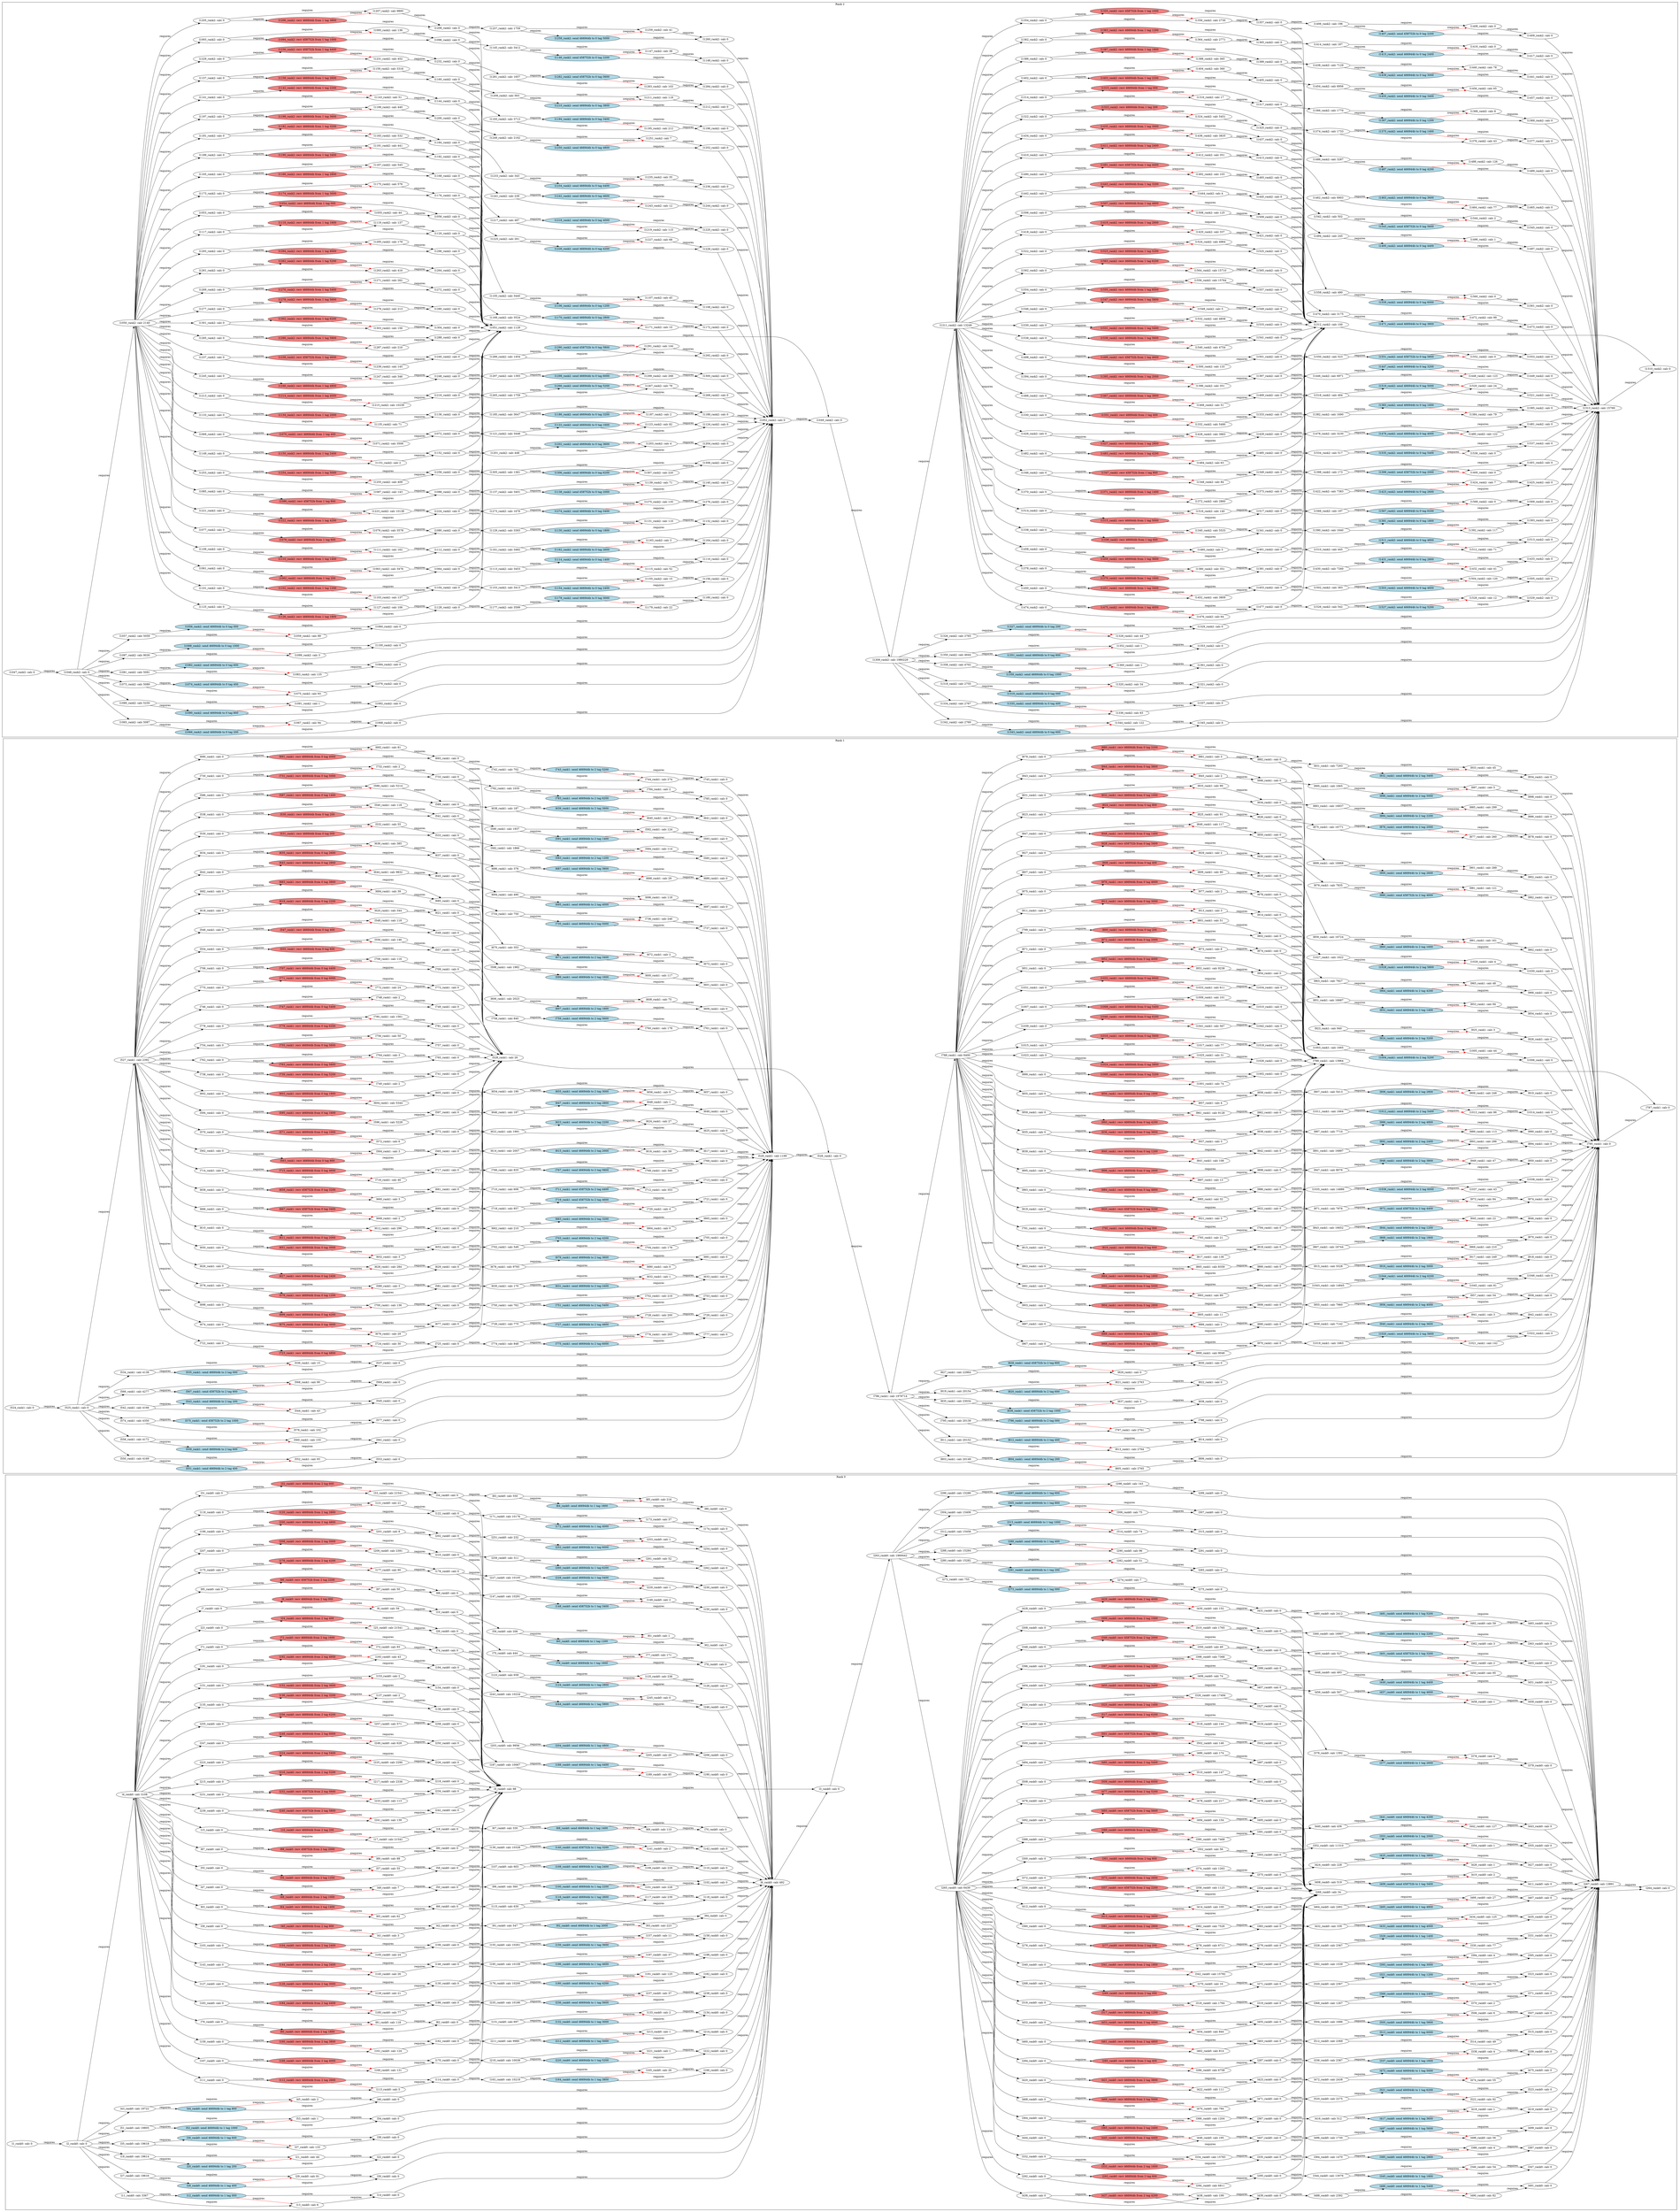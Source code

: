 digraph G {
    rankdir=LR;
    subgraph "cluster_rank_0" {
        label = "Rank 0";
        "l424_rank0: calc 228" [style=filled, fillcolor="white"];
        "l443_rank0: calc 0" [style=filled, fillcolor="white"];
        "l487_rank0: calc 0" [style=filled, fillcolor="white"];
        "l372_rank0: calc 0" [style=filled, fillcolor="white"];
        "l455_rank0: calc 0" [style=filled, fillcolor="white"];
        "l222_rank0: calc 0" [style=filled, fillcolor="white"];
        "l480_rank0: calc 2412" [style=filled, fillcolor="white"];
        "l447_rank0: calc 0" [style=filled, fillcolor="white"];
        "l348_rank0: calc 0" [style=filled, fillcolor="white"];
        "l187_rank0: calc 10067" [style=filled, fillcolor="white"];
        "l223_rank0: calc 0" [style=filled, fillcolor="white"];
        "l224_rank0: recv 466944b from 2 tag 5400" [style=filled, fillcolor="lightcoral"];
        "l233_rank0: calc 113" [style=filled, fillcolor="white"];
        "l362_rank0: calc 3" [style=filled, fillcolor="white"];
        "l241_rank0: calc 139" [style=filled, fillcolor="white"];
        "l283_rank0: calc 0" [style=filled, fillcolor="white"];
        "l166_rank0: calc 0" [style=filled, fillcolor="white"];
        "l509_rank0: recv 466944b from 2 tag 6000" [style=filled, fillcolor="lightcoral"];
        "l105_rank0: calc 24" [style=filled, fillcolor="white"];
        "l464_rank0: calc 2491" [style=filled, fillcolor="white"];
        "l125_rank0: calc 238" [style=filled, fillcolor="white"];
        "l271_rank0: calc 0" [style=filled, fillcolor="white"];
        "l491_rank0: calc 0" [style=filled, fillcolor="white"];
        "l420_rank0: calc 0" [style=filled, fillcolor="white"];
        "l175_rank0: calc 0" [style=filled, fillcolor="white"];
        "l185_rank0: calc 77" [style=filled, fillcolor="white"];
        "l291_rank0: calc 0" [style=filled, fillcolor="white"];
        "l284_rank0: calc 0" [style=filled, fillcolor="white"];
        "l17_rank0: calc 21542" [style=filled, fillcolor="white"];
        "l383_rank0: calc 0" [style=filled, fillcolor="white"];
        "l507_rank0: calc 0" [style=filled, fillcolor="white"];
        "l520_rank0: calc 2275" [style=filled, fillcolor="white"];
        "l363_rank0: calc 0" [style=filled, fillcolor="white"];
        "l247_rank0: calc 0" [style=filled, fillcolor="white"];
        "l174_rank0: calc 0" [style=filled, fillcolor="white"];
        "l513_rank0: send 466944b to 1 tag 6000" [style=filled, fillcolor="lightblue"];
        "l476_rank0: calc 0" [style=filled, fillcolor="white"];
        "l194_rank0: calc 0" [style=filled, fillcolor="white"];
        "l200_rank0: recv 466944b from 2 tag 4800" [style=filled, fillcolor="lightcoral"];
        "l452_rank0: calc 0" [style=filled, fillcolor="white"];
        "l93_rank0: calc 223" [style=filled, fillcolor="white"];
        "l248_rank0: recv 466944b from 2 tag 6000" [style=filled, fillcolor="lightcoral"];
        "l458_rank0: calc 1" [style=filled, fillcolor="white"];
        "l18_rank0: calc 0" [style=filled, fillcolor="white"];
        "l77_rank0: calc 171" [style=filled, fillcolor="white"];
        "l207_rank0: calc 0" [style=filled, fillcolor="white"];
        "l199_rank0: calc 0" [style=filled, fillcolor="white"];
        "l134_rank0: calc 0" [style=filled, fillcolor="white"];
        "l340_rank0: calc 0" [style=filled, fillcolor="white"];
        "l482_rank0: calc 59" [style=filled, fillcolor="white"];
        "l119_rank0: calc 0" [style=filled, fillcolor="white"];
        "l343_rank0: calc 0" [style=filled, fillcolor="white"];
        "l319_rank0: calc 0" [style=filled, fillcolor="white"];
        "l297_rank0: send 466944b to 1 tag 600" [style=filled, fillcolor="lightblue"];
        "l346_rank0: calc 54" [style=filled, fillcolor="white"];
        "l278_rank0: calc 6711" [style=filled, fillcolor="white"];
        "l281_rank0: send 466944b to 1 tag 200" [style=filled, fillcolor="lightblue"];
        "l307_rank0: calc 0" [style=filled, fillcolor="white"];
        "l31_rank0: calc 0" [style=filled, fillcolor="white"];
        "l456_rank0: calc 507" [style=filled, fillcolor="white"];
        "l213_rank0: calc 1" [style=filled, fillcolor="white"];
        "l506_rank0: calc 6" [style=filled, fillcolor="white"];
        "l83_rank0: calc 550" [style=filled, fillcolor="white"];
        "l232_rank0: recv 458752b from 2 tag 5600" [style=filled, fillcolor="lightcoral"];
        "l54_rank0: calc 0" [style=filled, fillcolor="white"];
        "l382_rank0: calc 7526" [style=filled, fillcolor="white"];
        "l446_rank0: calc 195" [style=filled, fillcolor="white"];
        "l217_rank0: calc 2336" [style=filled, fillcolor="white"];
        "l351_rank0: calc 0" [style=filled, fillcolor="white"];
        "l129_rank0: calc 21" [style=filled, fillcolor="white"];
        "l162_rank0: calc 0" [style=filled, fillcolor="white"];
        "l400_rank0: calc 527" [style=filled, fillcolor="white"];
        "l179_rank0: calc 10200" [style=filled, fillcolor="white"];
        "l137_rank0: calc 2" [style=filled, fillcolor="white"];
        "l255_rank0: calc 0" [style=filled, fillcolor="white"];
        "l43_rank0: calc 19722" [style=filled, fillcolor="white"];
        "l295_rank0: calc 0" [style=filled, fillcolor="white"];
        "l276_rank0: calc 0" [style=filled, fillcolor="white"];
        "l344_rank0: calc 13076" [style=filled, fillcolor="white"];
        "l249_rank0: calc 628" [style=filled, fillcolor="white"];
        "l34_rank0: calc 0" [style=filled, fillcolor="white"];
        "l111_rank0: calc 0" [style=filled, fillcolor="white"];
        "l100_rank0: send 466944b to 1 tag 2200" [style=filled, fillcolor="lightblue"];
        "l310_rank0: calc 1765" [style=filled, fillcolor="white"];
        "l504_rank0: calc 1686" [style=filled, fillcolor="white"];
        "l82_rank0: calc 0" [style=filled, fillcolor="white"];
        "l173_rank0: calc 37" [style=filled, fillcolor="white"];
        "l122_rank0: calc 0" [style=filled, fillcolor="white"];
        "l419_rank0: calc 0" [style=filled, fillcolor="white"];
        "l195_rank0: calc 10109" [style=filled, fillcolor="white"];
        "l107_rank0: calc 603" [style=filled, fillcolor="white"];
        "l334_rank0: calc 15783" [style=filled, fillcolor="white"];
        "l402_rank0: calc 2" [style=filled, fillcolor="white"];
        "l422_rank0: calc 111" [style=filled, fillcolor="white"];
        "l21_rank0: calc 44" [style=filled, fillcolor="white"];
        "l262_rank0: calc 0" [style=filled, fillcolor="white"];
        "l311_rank0: calc 0" [style=filled, fillcolor="white"];
        "l41_rank0: calc 3" [style=filled, fillcolor="white"];
        "l8_rank0: recv 466944b from 2 tag 000" [style=filled, fillcolor="lightcoral"];
        "l108_rank0: send 466944b to 1 tag 2400" [style=filled, fillcolor="lightblue"];
        "l58_rank0: calc 0" [style=filled, fillcolor="white"];
        "l130_rank0: calc 0" [style=filled, fillcolor="white"];
        "l133_rank0: calc 2" [style=filled, fillcolor="white"];
        "l323_rank0: calc 0" [style=filled, fillcolor="white"];
        "l388_rank0: calc 0" [style=filled, fillcolor="white"];
        "l85_rank0: calc 216" [style=filled, fillcolor="white"];
        "l78_rank0: calc 0" [style=filled, fillcolor="white"];
        "l444_rank0: calc 0" [style=filled, fillcolor="white"];
        "l65_rank0: calc 62" [style=filled, fillcolor="white"];
        "l172_rank0: send 466944b to 1 tag 4000" [style=filled, fillcolor="lightblue"];
        "l279_rank0: calc 0" [style=filled, fillcolor="white"];
        "l74_rank0: calc 0" [style=filled, fillcolor="white"];
        "l116_rank0: send 466944b to 1 tag 2600" [style=filled, fillcolor="lightblue"];
        "l96_rank0: recv 458752b from 2 tag 2200" [style=filled, fillcolor="lightcoral"];
        "l358_rank0: calc 1125" [style=filled, fillcolor="white"];
        "l149_rank0: calc 2" [style=filled, fillcolor="white"];
        "l489_rank0: send 466944b to 1 tag 5400" [style=filled, fillcolor="lightblue"];
        "l404_rank0: calc 0" [style=filled, fillcolor="white"];
        "l403_rank0: calc 0" [style=filled, fillcolor="white"];
        "l408_rank0: calc 519" [style=filled, fillcolor="white"];
        "l360_rank0: calc 16907" [style=filled, fillcolor="white"];
        "l387_rank0: calc 0" [style=filled, fillcolor="white"];
        "l369_rank0: send 466944b to 1 tag 2400" [style=filled, fillcolor="lightblue"];
        "l368_rank0: calc 1267" [style=filled, fillcolor="white"];
        "l282_rank0: calc 51" [style=filled, fillcolor="white"];
        "l499_rank0: calc 0" [style=filled, fillcolor="white"];
        "l475_rank0: calc 0" [style=filled, fillcolor="white"];
        "l190_rank0: calc 0" [style=filled, fillcolor="white"];
        "l35_rank0: calc 19618" [style=filled, fillcolor="white"];
        "l270_rank0: calc 16" [style=filled, fillcolor="white"];
        "l296_rank0: calc 15286" [style=filled, fillcolor="white"];
        "l48_rank0: recv 466944b from 2 tag 1000" [style=filled, fillcolor="lightcoral"];
        "l401_rank0: send 458752b to 1 tag 3200" [style=filled, fillcolor="lightblue"];
        "l51_rank0: calc 19805" [style=filled, fillcolor="white"];
        "l146_rank0: calc 0" [style=filled, fillcolor="white"];
        "l512_rank0: calc 2369" [style=filled, fillcolor="white"];
        "l33_rank0: calc 21541" [style=filled, fillcolor="white"];
        "l332_rank0: calc 0" [style=filled, fillcolor="white"];
        "l167_rank0: calc 0" [style=filled, fillcolor="white"];
        "l158_rank0: calc 0" [style=filled, fillcolor="white"];
        "l26_rank0: calc 0" [style=filled, fillcolor="white"];
        "l67_rank0: calc 330" [style=filled, fillcolor="white"];
        "l415_rank0: calc 0" [style=filled, fillcolor="white"];
        "l145_rank0: calc 26" [style=filled, fillcolor="white"];
        "l159_rank0: calc 0" [style=filled, fillcolor="white"];
        "l286_rank0: calc 6758" [style=filled, fillcolor="white"];
        "l515_rank0: calc 0" [style=filled, fillcolor="white"];
        "l435_rank0: calc 0" [style=filled, fillcolor="white"];
        "l112_rank0: recv 466944b from 2 tag 2600" [style=filled, fillcolor="lightcoral"];
        "l466_rank0: calc 27" [style=filled, fillcolor="white"];
        "l79_rank0: calc 0" [style=filled, fillcolor="white"];
        "l502_rank0: calc 146" [style=filled, fillcolor="white"];
        "l113_rank0: calc 5" [style=filled, fillcolor="white"];
        "l413_rank0: recv 466944b from 2 tag 3600" [style=filled, fillcolor="lightcoral"];
        "l42_rank0: calc 0" [style=filled, fillcolor="white"];
        "l4_rank0: calc 3108" [style=filled, fillcolor="white"];
        "l163_rank0: calc 10218" [style=filled, fillcolor="white"];
        "l393_rank0: send 466944b to 1 tag 3000" [style=filled, fillcolor="lightblue"];
        "l156_rank0: send 466944b to 1 tag 3600" [style=filled, fillcolor="lightblue"];
        "l355_rank0: calc 0" [style=filled, fillcolor="white"];
        "l467_rank0: calc 0" [style=filled, fillcolor="white"];
        "l155_rank0: calc 10261" [style=filled, fillcolor="white"];
        "l451_rank0: calc 0" [style=filled, fillcolor="white"];
        "l341_rank0: recv 466944b from 2 tag 1800" [style=filled, fillcolor="lightcoral"];
        "l484_rank0: calc 0" [style=filled, fillcolor="white"];
        "l2_rank0: calc 0" [style=filled, fillcolor="white"];
        "l414_rank0: calc 100" [style=filled, fillcolor="white"];
        "l397_rank0: recv 466944b from 2 tag 3200" [style=filled, fillcolor="lightcoral"];
        "l44_rank0: send 466944b to 1 tag 800" [style=filled, fillcolor="lightblue"];
        "l180_rank0: send 466944b to 1 tag 4200" [style=filled, fillcolor="lightblue"];
        "l61_rank0: calc 1" [style=filled, fillcolor="white"];
        "l483_rank0: calc 0" [style=filled, fillcolor="white"];
        "l266_rank0: calc 34" [style=filled, fillcolor="white"];
        "l285_rank0: recv 466944b from 2 tag 400" [style=filled, fillcolor="lightcoral"];
        "l138_rank0: calc 0" [style=filled, fillcolor="white"];
        "l493_rank0: recv 458752b from 2 tag 5600" [style=filled, fillcolor="lightcoral"];
        "l181_rank0: calc 125" [style=filled, fillcolor="white"];
        "l463_rank0: calc 0" [style=filled, fillcolor="white"];
        "l370_rank0: calc 2" [style=filled, fillcolor="white"];
        "l462_rank0: calc 814" [style=filled, fillcolor="white"];
        "l324_rank0: calc 0" [style=filled, fillcolor="white"];
        "l234_rank0: calc 0" [style=filled, fillcolor="white"];
        "l522_rank0: calc 92" [style=filled, fillcolor="white"];
        "l421_rank0: recv 466944b from 2 tag 3800" [style=filled, fillcolor="lightcoral"];
        "l505_rank0: send 466944b to 1 tag 5800" [style=filled, fillcolor="lightblue"];
        "l325_rank0: recv 466944b from 2 tag 1400" [style=filled, fillcolor="lightcoral"];
        "l277_rank0: recv 466944b from 2 tag 200" [style=filled, fillcolor="lightcoral"];
        "l471_rank0: calc 0" [style=filled, fillcolor="white"];
        "l508_rank0: calc 0" [style=filled, fillcolor="white"];
        "l269_rank0: recv 466944b from 2 tag 000" [style=filled, fillcolor="lightcoral"];
        "l75_rank0: calc 444" [style=filled, fillcolor="white"];
        "l126_rank0: calc 0" [style=filled, fillcolor="white"];
        "l152_rank0: recv 466944b from 2 tag 3600" [style=filled, fillcolor="lightcoral"];
        "l316_rank0: calc 0" [style=filled, fillcolor="white"];
        "l12_rank0: send 466944b to 1 tag 000" [style=filled, fillcolor="lightblue"];
        "l183_rank0: calc 0" [style=filled, fillcolor="white"];
        "l160_rank0: recv 466944b from 2 tag 3800" [style=filled, fillcolor="lightcoral"];
        "l389_rank0: recv 466944b from 2 tag 3000" [style=filled, fillcolor="lightcoral"];
        "l127_rank0: calc 0" [style=filled, fillcolor="white"];
        "l254_rank0: calc 0" [style=filled, fillcolor="white"];
        "l306_rank0: calc 75" [style=filled, fillcolor="white"];
        "l373_rank0: recv 466944b from 2 tag 2600" [style=filled, fillcolor="lightcoral"];
        "l143_rank0: calc 0" [style=filled, fillcolor="white"];
        "l523_rank0: calc 0" [style=filled, fillcolor="white"];
        "l485_rank0: recv 466944b from 2 tag 5400" [style=filled, fillcolor="lightcoral"];
        "l46_rank0: calc 0" [style=filled, fillcolor="white"];
        "l214_rank0: calc 0" [style=filled, fillcolor="white"];
        "l519_rank0: calc 0" [style=filled, fillcolor="white"];
        "l337_rank0: send 466944b to 1 tag 1600" [style=filled, fillcolor="lightblue"];
        "l488_rank0: calc 2392" [style=filled, fillcolor="white"];
        "l103_rank0: calc 0" [style=filled, fillcolor="white"];
        "l317_rank0: recv 466944b from 2 tag 1200" [style=filled, fillcolor="lightcoral"];
        "l460_rank0: calc 0" [style=filled, fillcolor="white"];
        "l257_rank0: calc 571" [style=filled, fillcolor="white"];
        "l1_rank0: calc 0" [style=filled, fillcolor="white"];
        "l64_rank0: recv 466944b from 2 tag 1400" [style=filled, fillcolor="lightcoral"];
        "l209_rank0: calc 2391" [style=filled, fillcolor="white"];
        "l308_rank0: calc 0" [style=filled, fillcolor="white"];
        "l225_rank0: calc 2290" [style=filled, fillcolor="white"];
        "l260_rank0: send 466944b to 1 tag 6200" [style=filled, fillcolor="lightblue"];
        "l171_rank0: calc 10176" [style=filled, fillcolor="white"];
        "l97_rank0: calc 50" [style=filled, fillcolor="white"];
        "l501_rank0: recv 458752b from 2 tag 5800" [style=filled, fillcolor="lightcoral"];
        "l470_rank0: calc 794" [style=filled, fillcolor="white"];
        "l236_rank0: send 466944b to 1 tag 5600" [style=filled, fillcolor="lightblue"];
        "l238_rank0: calc 0" [style=filled, fillcolor="white"];
        "l144_rank0: recv 466944b from 2 tag 3400" [style=filled, fillcolor="lightcoral"];
        "l124_rank0: send 466944b to 1 tag 2800" [style=filled, fillcolor="lightblue"];
        "l142_rank0: calc 0" [style=filled, fillcolor="white"];
        "l299_rank0: calc 0" [style=filled, fillcolor="white"];
        "l379_rank0: calc 0" [style=filled, fillcolor="white"];
        "l6_rank0: calc 492" [style=filled, fillcolor="white"];
        "l101_rank0: calc 228" [style=filled, fillcolor="white"];
        "l436_rank0: calc 0" [style=filled, fillcolor="white"];
        "l303_rank0: calc 0" [style=filled, fillcolor="white"];
        "l371_rank0: calc 0" [style=filled, fillcolor="white"];
        "l120_rank0: recv 466944b from 2 tag 2800" [style=filled, fillcolor="lightcoral"];
        "l73_rank0: calc 93" [style=filled, fillcolor="white"];
        "l165_rank0: calc 26" [style=filled, fillcolor="white"];
        "l239_rank0: calc 0" [style=filled, fillcolor="white"];
        "l39_rank0: calc 0" [style=filled, fillcolor="white"];
        "l386_rank0: calc 4" [style=filled, fillcolor="white"];
        "l99_rank0: calc 560" [style=filled, fillcolor="white"];
        "l449_rank0: send 466944b to 1 tag 4400" [style=filled, fillcolor="lightblue"];
        "l359_rank0: calc 0" [style=filled, fillcolor="white"];
        "l391_rank0: calc 0" [style=filled, fillcolor="white"];
        "l272_rank0: calc 755" [style=filled, fillcolor="white"];
        "l86_rank0: calc 0" [style=filled, fillcolor="white"];
        "l395_rank0: calc 0" [style=filled, fillcolor="white"];
        "l438_rank0: calc 199" [style=filled, fillcolor="white"];
        "l265_rank0: calc 6439" [style=filled, fillcolor="white"];
        "l486_rank0: calc 174" [style=filled, fillcolor="white"];
        "l176_rank0: recv 466944b from 2 tag 4200" [style=filled, fillcolor="lightcoral"];
        "l290_rank0: calc 96" [style=filled, fillcolor="white"];
        "l140_rank0: send 458752b to 1 tag 3200" [style=filled, fillcolor="lightblue"];
        "l177_rank0: calc 90" [style=filled, fillcolor="white"];
        "l273_rank0: send 466944b to 1 tag 000" [style=filled, fillcolor="lightblue"];
        "l63_rank0: calc 0" [style=filled, fillcolor="white"];
        "l14_rank0: calc 0" [style=filled, fillcolor="white"];
        "l89_rank0: calc 88" [style=filled, fillcolor="white"];
        "l320_rank0: calc 2367" [style=filled, fillcolor="white"];
        "l80_rank0: recv 466944b from 2 tag 1800" [style=filled, fillcolor="lightcoral"];
        "l331_rank0: calc 0" [style=filled, fillcolor="white"];
        "l28_rank0: send 466944b to 1 tag 400" [style=filled, fillcolor="lightblue"];
        "l321_rank0: send 466944b to 1 tag 1200" [style=filled, fillcolor="lightblue"];
        "l50_rank0: calc 0" [style=filled, fillcolor="white"];
        "l219_rank0: calc 10038" [style=filled, fillcolor="white"];
        "l98_rank0: calc 0" [style=filled, fillcolor="white"];
        "l396_rank0: calc 0" [style=filled, fillcolor="white"];
        "l261_rank0: calc 52" [style=filled, fillcolor="white"];
        "l384_rank0: calc 1470" [style=filled, fillcolor="white"];
        "l189_rank0: calc 85" [style=filled, fillcolor="white"];
        "l497_rank0: send 466944b to 1 tag 5600" [style=filled, fillcolor="lightblue"];
        "l428_rank0: calc 0" [style=filled, fillcolor="white"];
        "l378_rank0: calc 4" [style=filled, fillcolor="white"];
        "l169_rank0: calc 131" [style=filled, fillcolor="white"];
        "l492_rank0: calc 0" [style=filled, fillcolor="white"];
        "l267_rank0: calc 13891" [style=filled, fillcolor="white"];
        "l252_rank0: send 466944b to 1 tag 6000" [style=filled, fillcolor="lightblue"];
        "l313_rank0: send 466944b to 1 tag 1000" [style=filled, fillcolor="lightblue"];
        "l518_rank0: calc 144" [style=filled, fillcolor="white"];
        "l221_rank0: calc 1" [style=filled, fillcolor="white"];
        "l314_rank0: calc 74" [style=filled, fillcolor="white"];
        "l441_rank0: send 466944b to 1 tag 4200" [style=filled, fillcolor="lightblue"];
        "l206_rank0: calc 0" [style=filled, fillcolor="white"];
        "l411_rank0: calc 0" [style=filled, fillcolor="white"];
        "l469_rank0: recv 466944b from 2 tag 5000" [style=filled, fillcolor="lightcoral"];
        "l139_rank0: calc 10328" [style=filled, fillcolor="white"];
        "l498_rank0: calc 56" [style=filled, fillcolor="white"];
        "l301_rank0: recv 466944b from 2 tag 800" [style=filled, fillcolor="lightcoral"];
        "l292_rank0: calc 0" [style=filled, fillcolor="white"];
        "l365_rank0: recv 466944b from 2 tag 2400" [style=filled, fillcolor="lightcoral"];
        "l52_rank0: send 466944b to 1 tag 1000" [style=filled, fillcolor="lightblue"];
        "l416_rank0: calc 512" [style=filled, fillcolor="white"];
        "l47_rank0: calc 0" [style=filled, fillcolor="white"];
        "l347_rank0: calc 0" [style=filled, fillcolor="white"];
        "l114_rank0: calc 0" [style=filled, fillcolor="white"];
        "l417_rank0: send 466944b to 1 tag 3600" [style=filled, fillcolor="lightblue"];
        "l472_rank0: calc 2438" [style=filled, fillcolor="white"];
        "l430_rank0: calc 152" [style=filled, fillcolor="white"];
        "l335_rank0: calc 0" [style=filled, fillcolor="white"];
        "l161_rank0: calc 124" [style=filled, fillcolor="white"];
        "l121_rank0: calc 21" [style=filled, fillcolor="white"];
        "l60_rank0: send 466944b to 1 tag 1200" [style=filled, fillcolor="lightblue"];
        "l377_rank0: send 466944b to 1 tag 2600" [style=filled, fillcolor="lightblue"];
        "l45_rank0: calc 2" [style=filled, fillcolor="white"];
        "l211_rank0: calc 9980" [style=filled, fillcolor="white"];
        "l429_rank0: recv 466944b from 2 tag 4000" [style=filled, fillcolor="lightcoral"];
        "l242_rank0: calc 0" [style=filled, fillcolor="white"];
        "l243_rank0: calc 10224" [style=filled, fillcolor="white"];
        "l465_rank0: send 466944b to 1 tag 4800" [style=filled, fillcolor="lightblue"];
        "l9_rank0: calc 59" [style=filled, fillcolor="white"];
        "l410_rank0: calc 2" [style=filled, fillcolor="white"];
        "l264_rank0: calc 0" [style=filled, fillcolor="white"];
        "l394_rank0: calc 4" [style=filled, fillcolor="white"];
        "l210_rank0: calc 0" [style=filled, fillcolor="white"];
        "l81_rank0: calc 118" [style=filled, fillcolor="white"];
        "l448_rank0: calc 493" [style=filled, fillcolor="white"];
        "l352_rank0: calc 11310" [style=filled, fillcolor="white"];
        "l59_rank0: calc 206" [style=filled, fillcolor="white"];
        "l109_rank0: calc 229" [style=filled, fillcolor="white"];
        "l170_rank0: calc 0" [style=filled, fillcolor="white"];
        "l309_rank0: recv 466944b from 2 tag 1000" [style=filled, fillcolor="lightcoral"];
        "l479_rank0: calc 0" [style=filled, fillcolor="white"];
        "l275_rank0: calc 0" [style=filled, fillcolor="white"];
        "l216_rank0: recv 466944b from 2 tag 5200" [style=filled, fillcolor="lightcoral"];
        "l399_rank0: calc 0" [style=filled, fillcolor="white"];
        "l244_rank0: send 466944b to 1 tag 5800" [style=filled, fillcolor="lightblue"];
        "l478_rank0: calc 217" [style=filled, fillcolor="white"];
        "l339_rank0: calc 0" [style=filled, fillcolor="white"];
        "l353_rank0: send 466944b to 1 tag 2000" [style=filled, fillcolor="lightblue"];
        "l36_rank0: send 466944b to 1 tag 600" [style=filled, fillcolor="lightblue"];
        "l186_rank0: calc 0" [style=filled, fillcolor="white"];
        "l298_rank0: calc 143" [style=filled, fillcolor="white"];
        "l25_rank0: calc 21541" [style=filled, fillcolor="white"];
        "l457_rank0: send 466944b to 1 tag 4600" [style=filled, fillcolor="lightblue"];
        "l294_rank0: calc 6811" [style=filled, fillcolor="white"];
        "l84_rank0: send 466944b to 1 tag 1800" [style=filled, fillcolor="lightblue"];
        "l193_rank0: calc 43" [style=filled, fillcolor="white"];
        "l398_rank0: calc 7368" [style=filled, fillcolor="white"];
        "l494_rank0: calc 154" [style=filled, fillcolor="white"];
        "l157_rank0: calc 11" [style=filled, fillcolor="white"];
        "l514_rank0: calc 49" [style=filled, fillcolor="white"];
        "l220_rank0: send 466944b to 1 tag 5200" [style=filled, fillcolor="lightblue"];
        "l280_rank0: calc 15282" [style=filled, fillcolor="white"];
        "l55_rank0: calc 0" [style=filled, fillcolor="white"];
        "l184_rank0: recv 466944b from 2 tag 4400" [style=filled, fillcolor="lightcoral"];
        "l37_rank0: calc 133" [style=filled, fillcolor="white"];
        "l92_rank0: send 466944b to 1 tag 2000" [style=filled, fillcolor="lightblue"];
        "l250_rank0: calc 0" [style=filled, fillcolor="white"];
        "l333_rank0: recv 466944b from 2 tag 1600" [style=filled, fillcolor="lightcoral"];
        "l474_rank0: calc 55" [style=filled, fillcolor="white"];
        "l30_rank0: calc 0" [style=filled, fillcolor="white"];
        "l68_rank0: send 466944b to 1 tag 1400" [style=filled, fillcolor="lightblue"];
        "l450_rank0: calc 95" [style=filled, fillcolor="white"];
        "l490_rank0: calc 82" [style=filled, fillcolor="white"];
        "l231_rank0: calc 0" [style=filled, fillcolor="white"];
        "l367_rank0: calc 0" [style=filled, fillcolor="white"];
        "l496_rank0: calc 1730" [style=filled, fillcolor="white"];
        "l228_rank0: send 466944b to 1 tag 5400" [style=filled, fillcolor="lightblue"];
        "l375_rank0: calc 0" [style=filled, fillcolor="white"];
        "l196_rank0: send 466944b to 1 tag 4600" [style=filled, fillcolor="lightblue"];
        "l197_rank0: calc 37" [style=filled, fillcolor="white"];
        "l381_rank0: recv 466944b from 2 tag 2800" [style=filled, fillcolor="lightcoral"];
        "l66_rank0: calc 0" [style=filled, fillcolor="white"];
        "l70_rank0: calc 0" [style=filled, fillcolor="white"];
        "l453_rank0: recv 466944b from 2 tag 4600" [style=filled, fillcolor="lightcoral"];
        "l3_rank0: calc 0" [style=filled, fillcolor="white"];
        "l118_rank0: calc 0" [style=filled, fillcolor="white"];
        "l168_rank0: recv 466944b from 2 tag 4000" [style=filled, fillcolor="lightcoral"];
        "l24_rank0: recv 466944b from 2 tag 400" [style=filled, fillcolor="lightcoral"];
        "l406_rank0: calc 74" [style=filled, fillcolor="white"];
        "l227_rank0: calc 10105" [style=filled, fillcolor="white"];
        "l274_rank0: calc 7" [style=filled, fillcolor="white"];
        "l11_rank0: calc 3367" [style=filled, fillcolor="white"];
        "l354_rank0: calc 1" [style=filled, fillcolor="white"];
        "l342_rank0: calc 15782" [style=filled, fillcolor="white"];
        "l300_rank0: calc 0" [style=filled, fillcolor="white"];
        "l305_rank0: send 466944b to 1 tag 800" [style=filled, fillcolor="lightblue"];
        "l87_rank0: calc 0" [style=filled, fillcolor="white"];
        "l288_rank0: calc 15284" [style=filled, fillcolor="white"];
        "l29_rank0: calc 91" [style=filled, fillcolor="white"];
        "l312_rank0: calc 15456" [style=filled, fillcolor="white"];
        "l258_rank0: calc 0" [style=filled, fillcolor="white"];
        "l287_rank0: calc 0" [style=filled, fillcolor="white"];
        "l148_rank0: send 458752b to 1 tag 3400" [style=filled, fillcolor="lightblue"];
        "l20_rank0: send 466944b to 1 tag 200" [style=filled, fillcolor="lightblue"];
        "l364_rank0: calc 0" [style=filled, fillcolor="white"];
        "l13_rank0: calc 6" [style=filled, fillcolor="white"];
        "l289_rank0: send 466944b to 1 tag 400" [style=filled, fillcolor="lightblue"];
        "l511_rank0: calc 0" [style=filled, fillcolor="white"];
        "l495_rank0: calc 0" [style=filled, fillcolor="white"];
        "l128_rank0: recv 466944b from 2 tag 3000" [style=filled, fillcolor="lightcoral"];
        "l69_rank0: calc 110" [style=filled, fillcolor="white"];
        "l136_rank0: recv 466944b from 2 tag 3200" [style=filled, fillcolor="lightcoral"];
        "l330_rank0: calc 77" [style=filled, fillcolor="white"];
        "l434_rank0: calc 125" [style=filled, fillcolor="white"];
        "l164_rank0: send 466944b to 1 tag 3800" [style=filled, fillcolor="lightblue"];
        "l104_rank0: recv 466944b from 2 tag 2400" [style=filled, fillcolor="lightcoral"];
        "l198_rank0: calc 0" [style=filled, fillcolor="white"];
        "l5_rank0: calc 98" [style=filled, fillcolor="white"];
        "l53_rank0: calc 1" [style=filled, fillcolor="white"];
        "l237_rank0: calc 37" [style=filled, fillcolor="white"];
        "l10_rank0: calc 0" [style=filled, fillcolor="white"];
        "l426_rank0: calc 1" [style=filled, fillcolor="white"];
        "l62_rank0: calc 0" [style=filled, fillcolor="white"];
        "l218_rank0: calc 0" [style=filled, fillcolor="white"];
        "l259_rank0: calc 311" [style=filled, fillcolor="white"];
        "l481_rank0: send 466944b to 1 tag 5200" [style=filled, fillcolor="lightblue"];
        "l203_rank0: calc 9956" [style=filled, fillcolor="white"];
        "l302_rank0: calc 56" [style=filled, fillcolor="white"];
        "l49_rank0: calc 7" [style=filled, fillcolor="white"];
        "l390_rank0: calc 7468" [style=filled, fillcolor="white"];
        "l268_rank0: calc 0" [style=filled, fillcolor="white"];
        "l461_rank0: recv 466944b from 2 tag 4800" [style=filled, fillcolor="lightcoral"];
        "l229_rank0: calc 1" [style=filled, fillcolor="white"];
        "l235_rank0: calc 10186" [style=filled, fillcolor="white"];
        "l102_rank0: calc 0" [style=filled, fillcolor="white"];
        "l437_rank0: recv 466944b from 2 tag 4200" [style=filled, fillcolor="lightcoral"];
        "l154_rank0: calc 0" [style=filled, fillcolor="white"];
        "l246_rank0: calc 0" [style=filled, fillcolor="white"];
        "l477_rank0: recv 466944b from 2 tag 5200" [style=filled, fillcolor="lightcoral"];
        "l76_rank0: send 466944b to 1 tag 1600" [style=filled, fillcolor="lightblue"];
        "l230_rank0: calc 0" [style=filled, fillcolor="white"];
        "l106_rank0: calc 0" [style=filled, fillcolor="white"];
        "l38_rank0: calc 0" [style=filled, fillcolor="white"];
        "l293_rank0: recv 466944b from 2 tag 600" [style=filled, fillcolor="lightcoral"];
        "l72_rank0: recv 466944b from 2 tag 1600" [style=filled, fillcolor="lightcoral"];
        "l256_rank0: recv 466944b from 2 tag 6200" [style=filled, fillcolor="lightcoral"];
        "l376_rank0: calc 1392" [style=filled, fillcolor="white"];
        "l110_rank0: calc 0" [style=filled, fillcolor="white"];
        "l503_rank0: calc 0" [style=filled, fillcolor="white"];
        "l215_rank0: calc 0" [style=filled, fillcolor="white"];
        "l304_rank0: calc 15406" [style=filled, fillcolor="white"];
        "l178_rank0: calc 0" [style=filled, fillcolor="white"];
        "l338_rank0: calc 4" [style=filled, fillcolor="white"];
        "l517_rank0: recv 466944b from 2 tag 6200" [style=filled, fillcolor="lightcoral"];
        "l205_rank0: calc 20" [style=filled, fillcolor="white"];
        "l56_rank0: recv 466944b from 2 tag 1200" [style=filled, fillcolor="lightcoral"];
        "l15_rank0: calc 0" [style=filled, fillcolor="white"];
        "l240_rank0: recv 458752b from 2 tag 5800" [style=filled, fillcolor="lightcoral"];
        "l135_rank0: calc 0" [style=filled, fillcolor="white"];
        "l151_rank0: calc 0" [style=filled, fillcolor="white"];
        "l328_rank0: calc 2367" [style=filled, fillcolor="white"];
        "l427_rank0: calc 0" [style=filled, fillcolor="white"];
        "l22_rank0: calc 0" [style=filled, fillcolor="white"];
        "l521_rank0: send 466944b to 1 tag 6200" [style=filled, fillcolor="lightblue"];
        "l131_rank0: calc 697" [style=filled, fillcolor="white"];
        "l253_rank0: calc 1" [style=filled, fillcolor="white"];
        "l510_rank0: calc 147" [style=filled, fillcolor="white"];
        "l191_rank0: calc 0" [style=filled, fillcolor="white"];
        "l263_rank0: calc 1969442" [style=filled, fillcolor="white"];
        "l318_rank0: calc 1764" [style=filled, fillcolor="white"];
        "l500_rank0: calc 0" [style=filled, fillcolor="white"];
        "l454_rank0: calc 844" [style=filled, fillcolor="white"];
        "l326_rank0: calc 17494" [style=filled, fillcolor="white"];
        "l442_rank0: calc 127" [style=filled, fillcolor="white"];
        "l204_rank0: send 466944b to 1 tag 4800" [style=filled, fillcolor="lightblue"];
        "l123_rank0: calc 658" [style=filled, fillcolor="white"];
        "l226_rank0: calc 0" [style=filled, fillcolor="white"];
        "l71_rank0: calc 0" [style=filled, fillcolor="white"];
        "l459_rank0: calc 0" [style=filled, fillcolor="white"];
        "l336_rank0: calc 2387" [style=filled, fillcolor="white"];
        "l208_rank0: recv 466944b from 2 tag 5000" [style=filled, fillcolor="lightcoral"];
        "l432_rank0: calc 339" [style=filled, fillcolor="white"];
        "l366_rank0: calc 1204" [style=filled, fillcolor="white"];
        "l409_rank0: send 458752b to 1 tag 3400" [style=filled, fillcolor="lightblue"];
        "l327_rank0: calc 0" [style=filled, fillcolor="white"];
        "l315_rank0: calc 0" [style=filled, fillcolor="white"];
        "l329_rank0: send 466944b to 1 tag 1400" [style=filled, fillcolor="lightblue"];
        "l16_rank0: recv 466944b from 2 tag 200" [style=filled, fillcolor="lightcoral"];
        "l188_rank0: send 466944b to 1 tag 4400" [style=filled, fillcolor="lightblue"];
        "l380_rank0: calc 0" [style=filled, fillcolor="white"];
        "l32_rank0: recv 466944b from 2 tag 600" [style=filled, fillcolor="lightcoral"];
        "l361_rank0: send 466944b to 1 tag 2200" [style=filled, fillcolor="lightblue"];
        "l40_rank0: recv 466944b from 2 tag 800" [style=filled, fillcolor="lightcoral"];
        "l117_rank0: calc 239" [style=filled, fillcolor="white"];
        "l407_rank0: calc 0" [style=filled, fillcolor="white"];
        "l440_rank0: calc 436" [style=filled, fillcolor="white"];
        "l445_rank0: recv 466944b from 2 tag 4400" [style=filled, fillcolor="lightcoral"];
        "l57_rank0: calc 55" [style=filled, fillcolor="white"];
        "l374_rank0: calc 1263" [style=filled, fillcolor="white"];
        "l90_rank0: calc 0" [style=filled, fillcolor="white"];
        "l201_rank0: calc 8" [style=filled, fillcolor="white"];
        "l392_rank0: calc 1539" [style=filled, fillcolor="white"];
        "l251_rank0: calc 232" [style=filled, fillcolor="white"];
        "l192_rank0: recv 466944b from 2 tag 4600" [style=filled, fillcolor="lightcoral"];
        "l153_rank0: calc 2" [style=filled, fillcolor="white"];
        "l141_rank0: calc 2" [style=filled, fillcolor="white"];
        "l182_rank0: calc 0" [style=filled, fillcolor="white"];
        "l431_rank0: calc 0" [style=filled, fillcolor="white"];
        "l516_rank0: calc 0" [style=filled, fillcolor="white"];
        "l418_rank0: calc 1" [style=filled, fillcolor="white"];
        "l202_rank0: calc 0" [style=filled, fillcolor="white"];
        "l350_rank0: calc 49" [style=filled, fillcolor="white"];
        "l405_rank0: recv 466944b from 2 tag 3400" [style=filled, fillcolor="lightcoral"];
        "l356_rank0: calc 0" [style=filled, fillcolor="white"];
        "l23_rank0: calc 0" [style=filled, fillcolor="white"];
        "l132_rank0: send 466944b to 1 tag 3000" [style=filled, fillcolor="lightblue"];
        "l423_rank0: calc 0" [style=filled, fillcolor="white"];
        "l115_rank0: calc 630" [style=filled, fillcolor="white"];
        "l27_rank0: calc 19616" [style=filled, fillcolor="white"];
        "l473_rank0: send 466944b to 1 tag 5000" [style=filled, fillcolor="lightblue"];
        "l345_rank0: send 466944b to 1 tag 1800" [style=filled, fillcolor="lightblue"];
        "l7_rank0: calc 0" [style=filled, fillcolor="white"];
        "l91_rank0: calc 547" [style=filled, fillcolor="white"];
        "l385_rank0: send 466944b to 1 tag 2800" [style=filled, fillcolor="lightblue"];
        "l468_rank0: calc 0" [style=filled, fillcolor="white"];
        "l439_rank0: calc 0" [style=filled, fillcolor="white"];
        "l322_rank0: calc 73" [style=filled, fillcolor="white"];
        "l357_rank0: recv 458752b from 2 tag 2200" [style=filled, fillcolor="lightcoral"];
        "l212_rank0: send 466944b to 1 tag 5000" [style=filled, fillcolor="lightblue"];
        "l433_rank0: send 466944b to 1 tag 4000" [style=filled, fillcolor="lightblue"];
        "l88_rank0: recv 458752b from 2 tag 2000" [style=filled, fillcolor="lightcoral"];
        "l245_rank0: calc 0" [style=filled, fillcolor="white"];
        "l412_rank0: calc 0" [style=filled, fillcolor="white"];
        "l147_rank0: calc 10291" [style=filled, fillcolor="white"];
        "l349_rank0: recv 458752b from 2 tag 2000" [style=filled, fillcolor="lightcoral"];
        "l19_rank0: calc 19614" [style=filled, fillcolor="white"];
        "l94_rank0: calc 0" [style=filled, fillcolor="white"];
        "l425_rank0: send 466944b to 1 tag 3800" [style=filled, fillcolor="lightblue"];
        "l150_rank0: calc 0" [style=filled, fillcolor="white"];
        "l95_rank0: calc 0" [style=filled, fillcolor="white"];
        "l1_rank0: calc 0" -> "l2_rank0: calc 0" [label="requires", color="black"];
        "l2_rank0: calc 0" -> "l4_rank0: calc 3108" [label="requires", color="black"];
        "l5_rank0: calc 98" -> "l3_rank0: calc 0" [label="requires", color="black"];
        "l6_rank0: calc 492" -> "l3_rank0: calc 0" [label="requires", color="black"];
        "l4_rank0: calc 3108" -> "l7_rank0: calc 0" [label="requires", color="black"];
        "l7_rank0: calc 0" -> "l8_rank0: recv 466944b from 2 tag 000" [label="requires", color="black"];
        "l7_rank0: calc 0" -> "l9_rank0: calc 59" [label="requires", color="black"];
        "l8_rank0: recv 466944b from 2 tag 000" -> "l9_rank0: calc 59" [label="irequires", color="red"];
        "l9_rank0: calc 59" -> "l10_rank0: calc 0" [label="requires", color="black"];
        "l8_rank0: recv 466944b from 2 tag 000" -> "l10_rank0: calc 0" [label="requires", color="black"];
        "l10_rank0: calc 0" -> "l5_rank0: calc 98" [label="requires", color="black"];
        "l2_rank0: calc 0" -> "l11_rank0: calc 3367" [label="requires", color="black"];
        "l11_rank0: calc 3367" -> "l12_rank0: send 466944b to 1 tag 000" [label="requires", color="black"];
        "l11_rank0: calc 3367" -> "l13_rank0: calc 6" [label="requires", color="black"];
        "l12_rank0: send 466944b to 1 tag 000" -> "l13_rank0: calc 6" [label="irequires", color="red"];
        "l13_rank0: calc 6" -> "l14_rank0: calc 0" [label="requires", color="black"];
        "l12_rank0: send 466944b to 1 tag 000" -> "l14_rank0: calc 0" [label="requires", color="black"];
        "l14_rank0: calc 0" -> "l6_rank0: calc 492" [label="requires", color="black"];
        "l4_rank0: calc 3108" -> "l15_rank0: calc 0" [label="requires", color="black"];
        "l15_rank0: calc 0" -> "l16_rank0: recv 466944b from 2 tag 200" [label="requires", color="black"];
        "l15_rank0: calc 0" -> "l17_rank0: calc 21542" [label="requires", color="black"];
        "l16_rank0: recv 466944b from 2 tag 200" -> "l17_rank0: calc 21542" [label="irequires", color="red"];
        "l17_rank0: calc 21542" -> "l18_rank0: calc 0" [label="requires", color="black"];
        "l16_rank0: recv 466944b from 2 tag 200" -> "l18_rank0: calc 0" [label="requires", color="black"];
        "l18_rank0: calc 0" -> "l5_rank0: calc 98" [label="requires", color="black"];
        "l2_rank0: calc 0" -> "l19_rank0: calc 19614" [label="requires", color="black"];
        "l19_rank0: calc 19614" -> "l20_rank0: send 466944b to 1 tag 200" [label="requires", color="black"];
        "l19_rank0: calc 19614" -> "l21_rank0: calc 44" [label="requires", color="black"];
        "l20_rank0: send 466944b to 1 tag 200" -> "l21_rank0: calc 44" [label="irequires", color="red"];
        "l21_rank0: calc 44" -> "l22_rank0: calc 0" [label="requires", color="black"];
        "l20_rank0: send 466944b to 1 tag 200" -> "l22_rank0: calc 0" [label="requires", color="black"];
        "l22_rank0: calc 0" -> "l6_rank0: calc 492" [label="requires", color="black"];
        "l4_rank0: calc 3108" -> "l23_rank0: calc 0" [label="requires", color="black"];
        "l23_rank0: calc 0" -> "l24_rank0: recv 466944b from 2 tag 400" [label="requires", color="black"];
        "l23_rank0: calc 0" -> "l25_rank0: calc 21541" [label="requires", color="black"];
        "l24_rank0: recv 466944b from 2 tag 400" -> "l25_rank0: calc 21541" [label="irequires", color="red"];
        "l25_rank0: calc 21541" -> "l26_rank0: calc 0" [label="requires", color="black"];
        "l24_rank0: recv 466944b from 2 tag 400" -> "l26_rank0: calc 0" [label="requires", color="black"];
        "l26_rank0: calc 0" -> "l5_rank0: calc 98" [label="requires", color="black"];
        "l2_rank0: calc 0" -> "l27_rank0: calc 19616" [label="requires", color="black"];
        "l27_rank0: calc 19616" -> "l28_rank0: send 466944b to 1 tag 400" [label="requires", color="black"];
        "l27_rank0: calc 19616" -> "l29_rank0: calc 91" [label="requires", color="black"];
        "l28_rank0: send 466944b to 1 tag 400" -> "l29_rank0: calc 91" [label="irequires", color="red"];
        "l29_rank0: calc 91" -> "l30_rank0: calc 0" [label="requires", color="black"];
        "l28_rank0: send 466944b to 1 tag 400" -> "l30_rank0: calc 0" [label="requires", color="black"];
        "l30_rank0: calc 0" -> "l6_rank0: calc 492" [label="requires", color="black"];
        "l4_rank0: calc 3108" -> "l31_rank0: calc 0" [label="requires", color="black"];
        "l31_rank0: calc 0" -> "l32_rank0: recv 466944b from 2 tag 600" [label="requires", color="black"];
        "l31_rank0: calc 0" -> "l33_rank0: calc 21541" [label="requires", color="black"];
        "l32_rank0: recv 466944b from 2 tag 600" -> "l33_rank0: calc 21541" [label="irequires", color="red"];
        "l33_rank0: calc 21541" -> "l34_rank0: calc 0" [label="requires", color="black"];
        "l32_rank0: recv 466944b from 2 tag 600" -> "l34_rank0: calc 0" [label="requires", color="black"];
        "l34_rank0: calc 0" -> "l5_rank0: calc 98" [label="requires", color="black"];
        "l2_rank0: calc 0" -> "l35_rank0: calc 19618" [label="requires", color="black"];
        "l35_rank0: calc 19618" -> "l36_rank0: send 466944b to 1 tag 600" [label="requires", color="black"];
        "l35_rank0: calc 19618" -> "l37_rank0: calc 133" [label="requires", color="black"];
        "l36_rank0: send 466944b to 1 tag 600" -> "l37_rank0: calc 133" [label="irequires", color="red"];
        "l37_rank0: calc 133" -> "l38_rank0: calc 0" [label="requires", color="black"];
        "l36_rank0: send 466944b to 1 tag 600" -> "l38_rank0: calc 0" [label="requires", color="black"];
        "l38_rank0: calc 0" -> "l6_rank0: calc 492" [label="requires", color="black"];
        "l4_rank0: calc 3108" -> "l39_rank0: calc 0" [label="requires", color="black"];
        "l39_rank0: calc 0" -> "l40_rank0: recv 466944b from 2 tag 800" [label="requires", color="black"];
        "l39_rank0: calc 0" -> "l41_rank0: calc 3" [label="requires", color="black"];
        "l40_rank0: recv 466944b from 2 tag 800" -> "l41_rank0: calc 3" [label="irequires", color="red"];
        "l41_rank0: calc 3" -> "l42_rank0: calc 0" [label="requires", color="black"];
        "l40_rank0: recv 466944b from 2 tag 800" -> "l42_rank0: calc 0" [label="requires", color="black"];
        "l42_rank0: calc 0" -> "l5_rank0: calc 98" [label="requires", color="black"];
        "l2_rank0: calc 0" -> "l43_rank0: calc 19722" [label="requires", color="black"];
        "l43_rank0: calc 19722" -> "l44_rank0: send 466944b to 1 tag 800" [label="requires", color="black"];
        "l43_rank0: calc 19722" -> "l45_rank0: calc 2" [label="requires", color="black"];
        "l44_rank0: send 466944b to 1 tag 800" -> "l45_rank0: calc 2" [label="irequires", color="red"];
        "l45_rank0: calc 2" -> "l46_rank0: calc 0" [label="requires", color="black"];
        "l44_rank0: send 466944b to 1 tag 800" -> "l46_rank0: calc 0" [label="requires", color="black"];
        "l46_rank0: calc 0" -> "l6_rank0: calc 492" [label="requires", color="black"];
        "l4_rank0: calc 3108" -> "l47_rank0: calc 0" [label="requires", color="black"];
        "l47_rank0: calc 0" -> "l48_rank0: recv 466944b from 2 tag 1000" [label="requires", color="black"];
        "l47_rank0: calc 0" -> "l49_rank0: calc 7" [label="requires", color="black"];
        "l48_rank0: recv 466944b from 2 tag 1000" -> "l49_rank0: calc 7" [label="irequires", color="red"];
        "l49_rank0: calc 7" -> "l50_rank0: calc 0" [label="requires", color="black"];
        "l48_rank0: recv 466944b from 2 tag 1000" -> "l50_rank0: calc 0" [label="requires", color="black"];
        "l50_rank0: calc 0" -> "l5_rank0: calc 98" [label="requires", color="black"];
        "l2_rank0: calc 0" -> "l51_rank0: calc 19805" [label="requires", color="black"];
        "l51_rank0: calc 19805" -> "l52_rank0: send 466944b to 1 tag 1000" [label="requires", color="black"];
        "l51_rank0: calc 19805" -> "l53_rank0: calc 1" [label="requires", color="black"];
        "l52_rank0: send 466944b to 1 tag 1000" -> "l53_rank0: calc 1" [label="irequires", color="red"];
        "l53_rank0: calc 1" -> "l54_rank0: calc 0" [label="requires", color="black"];
        "l52_rank0: send 466944b to 1 tag 1000" -> "l54_rank0: calc 0" [label="requires", color="black"];
        "l54_rank0: calc 0" -> "l6_rank0: calc 492" [label="requires", color="black"];
        "l4_rank0: calc 3108" -> "l55_rank0: calc 0" [label="requires", color="black"];
        "l55_rank0: calc 0" -> "l56_rank0: recv 466944b from 2 tag 1200" [label="requires", color="black"];
        "l55_rank0: calc 0" -> "l57_rank0: calc 55" [label="requires", color="black"];
        "l56_rank0: recv 466944b from 2 tag 1200" -> "l57_rank0: calc 55" [label="irequires", color="red"];
        "l57_rank0: calc 55" -> "l58_rank0: calc 0" [label="requires", color="black"];
        "l56_rank0: recv 466944b from 2 tag 1200" -> "l58_rank0: calc 0" [label="requires", color="black"];
        "l58_rank0: calc 0" -> "l5_rank0: calc 98" [label="requires", color="black"];
        "l10_rank0: calc 0" -> "l59_rank0: calc 206" [label="requires", color="black"];
        "l59_rank0: calc 206" -> "l60_rank0: send 466944b to 1 tag 1200" [label="requires", color="black"];
        "l59_rank0: calc 206" -> "l61_rank0: calc 1" [label="requires", color="black"];
        "l60_rank0: send 466944b to 1 tag 1200" -> "l61_rank0: calc 1" [label="irequires", color="red"];
        "l61_rank0: calc 1" -> "l62_rank0: calc 0" [label="requires", color="black"];
        "l60_rank0: send 466944b to 1 tag 1200" -> "l62_rank0: calc 0" [label="requires", color="black"];
        "l62_rank0: calc 0" -> "l6_rank0: calc 492" [label="requires", color="black"];
        "l4_rank0: calc 3108" -> "l63_rank0: calc 0" [label="requires", color="black"];
        "l63_rank0: calc 0" -> "l64_rank0: recv 466944b from 2 tag 1400" [label="requires", color="black"];
        "l63_rank0: calc 0" -> "l65_rank0: calc 62" [label="requires", color="black"];
        "l64_rank0: recv 466944b from 2 tag 1400" -> "l65_rank0: calc 62" [label="irequires", color="red"];
        "l65_rank0: calc 62" -> "l66_rank0: calc 0" [label="requires", color="black"];
        "l64_rank0: recv 466944b from 2 tag 1400" -> "l66_rank0: calc 0" [label="requires", color="black"];
        "l66_rank0: calc 0" -> "l5_rank0: calc 98" [label="requires", color="black"];
        "l18_rank0: calc 0" -> "l67_rank0: calc 330" [label="requires", color="black"];
        "l67_rank0: calc 330" -> "l68_rank0: send 466944b to 1 tag 1400" [label="requires", color="black"];
        "l67_rank0: calc 330" -> "l69_rank0: calc 110" [label="requires", color="black"];
        "l68_rank0: send 466944b to 1 tag 1400" -> "l69_rank0: calc 110" [label="irequires", color="red"];
        "l69_rank0: calc 110" -> "l70_rank0: calc 0" [label="requires", color="black"];
        "l68_rank0: send 466944b to 1 tag 1400" -> "l70_rank0: calc 0" [label="requires", color="black"];
        "l70_rank0: calc 0" -> "l6_rank0: calc 492" [label="requires", color="black"];
        "l4_rank0: calc 3108" -> "l71_rank0: calc 0" [label="requires", color="black"];
        "l71_rank0: calc 0" -> "l72_rank0: recv 466944b from 2 tag 1600" [label="requires", color="black"];
        "l71_rank0: calc 0" -> "l73_rank0: calc 93" [label="requires", color="black"];
        "l72_rank0: recv 466944b from 2 tag 1600" -> "l73_rank0: calc 93" [label="irequires", color="red"];
        "l73_rank0: calc 93" -> "l74_rank0: calc 0" [label="requires", color="black"];
        "l72_rank0: recv 466944b from 2 tag 1600" -> "l74_rank0: calc 0" [label="requires", color="black"];
        "l74_rank0: calc 0" -> "l5_rank0: calc 98" [label="requires", color="black"];
        "l26_rank0: calc 0" -> "l75_rank0: calc 444" [label="requires", color="black"];
        "l75_rank0: calc 444" -> "l76_rank0: send 466944b to 1 tag 1600" [label="requires", color="black"];
        "l75_rank0: calc 444" -> "l77_rank0: calc 171" [label="requires", color="black"];
        "l76_rank0: send 466944b to 1 tag 1600" -> "l77_rank0: calc 171" [label="irequires", color="red"];
        "l77_rank0: calc 171" -> "l78_rank0: calc 0" [label="requires", color="black"];
        "l76_rank0: send 466944b to 1 tag 1600" -> "l78_rank0: calc 0" [label="requires", color="black"];
        "l78_rank0: calc 0" -> "l6_rank0: calc 492" [label="requires", color="black"];
        "l4_rank0: calc 3108" -> "l79_rank0: calc 0" [label="requires", color="black"];
        "l79_rank0: calc 0" -> "l80_rank0: recv 466944b from 2 tag 1800" [label="requires", color="black"];
        "l79_rank0: calc 0" -> "l81_rank0: calc 118" [label="requires", color="black"];
        "l80_rank0: recv 466944b from 2 tag 1800" -> "l81_rank0: calc 118" [label="irequires", color="red"];
        "l81_rank0: calc 118" -> "l82_rank0: calc 0" [label="requires", color="black"];
        "l80_rank0: recv 466944b from 2 tag 1800" -> "l82_rank0: calc 0" [label="requires", color="black"];
        "l82_rank0: calc 0" -> "l5_rank0: calc 98" [label="requires", color="black"];
        "l34_rank0: calc 0" -> "l83_rank0: calc 550" [label="requires", color="black"];
        "l83_rank0: calc 550" -> "l84_rank0: send 466944b to 1 tag 1800" [label="requires", color="black"];
        "l83_rank0: calc 550" -> "l85_rank0: calc 216" [label="requires", color="black"];
        "l84_rank0: send 466944b to 1 tag 1800" -> "l85_rank0: calc 216" [label="irequires", color="red"];
        "l85_rank0: calc 216" -> "l86_rank0: calc 0" [label="requires", color="black"];
        "l84_rank0: send 466944b to 1 tag 1800" -> "l86_rank0: calc 0" [label="requires", color="black"];
        "l86_rank0: calc 0" -> "l6_rank0: calc 492" [label="requires", color="black"];
        "l4_rank0: calc 3108" -> "l87_rank0: calc 0" [label="requires", color="black"];
        "l87_rank0: calc 0" -> "l88_rank0: recv 458752b from 2 tag 2000" [label="requires", color="black"];
        "l87_rank0: calc 0" -> "l89_rank0: calc 88" [label="requires", color="black"];
        "l88_rank0: recv 458752b from 2 tag 2000" -> "l89_rank0: calc 88" [label="irequires", color="red"];
        "l89_rank0: calc 88" -> "l90_rank0: calc 0" [label="requires", color="black"];
        "l88_rank0: recv 458752b from 2 tag 2000" -> "l90_rank0: calc 0" [label="requires", color="black"];
        "l90_rank0: calc 0" -> "l5_rank0: calc 98" [label="requires", color="black"];
        "l42_rank0: calc 0" -> "l91_rank0: calc 547" [label="requires", color="black"];
        "l91_rank0: calc 547" -> "l92_rank0: send 466944b to 1 tag 2000" [label="requires", color="black"];
        "l91_rank0: calc 547" -> "l93_rank0: calc 223" [label="requires", color="black"];
        "l92_rank0: send 466944b to 1 tag 2000" -> "l93_rank0: calc 223" [label="irequires", color="red"];
        "l93_rank0: calc 223" -> "l94_rank0: calc 0" [label="requires", color="black"];
        "l92_rank0: send 466944b to 1 tag 2000" -> "l94_rank0: calc 0" [label="requires", color="black"];
        "l94_rank0: calc 0" -> "l6_rank0: calc 492" [label="requires", color="black"];
        "l4_rank0: calc 3108" -> "l95_rank0: calc 0" [label="requires", color="black"];
        "l95_rank0: calc 0" -> "l96_rank0: recv 458752b from 2 tag 2200" [label="requires", color="black"];
        "l95_rank0: calc 0" -> "l97_rank0: calc 50" [label="requires", color="black"];
        "l96_rank0: recv 458752b from 2 tag 2200" -> "l97_rank0: calc 50" [label="irequires", color="red"];
        "l97_rank0: calc 50" -> "l98_rank0: calc 0" [label="requires", color="black"];
        "l96_rank0: recv 458752b from 2 tag 2200" -> "l98_rank0: calc 0" [label="requires", color="black"];
        "l98_rank0: calc 0" -> "l5_rank0: calc 98" [label="requires", color="black"];
        "l50_rank0: calc 0" -> "l99_rank0: calc 560" [label="requires", color="black"];
        "l99_rank0: calc 560" -> "l100_rank0: send 466944b to 1 tag 2200" [label="requires", color="black"];
        "l99_rank0: calc 560" -> "l101_rank0: calc 228" [label="requires", color="black"];
        "l100_rank0: send 466944b to 1 tag 2200" -> "l101_rank0: calc 228" [label="irequires", color="red"];
        "l101_rank0: calc 228" -> "l102_rank0: calc 0" [label="requires", color="black"];
        "l100_rank0: send 466944b to 1 tag 2200" -> "l102_rank0: calc 0" [label="requires", color="black"];
        "l102_rank0: calc 0" -> "l6_rank0: calc 492" [label="requires", color="black"];
        "l4_rank0: calc 3108" -> "l103_rank0: calc 0" [label="requires", color="black"];
        "l103_rank0: calc 0" -> "l104_rank0: recv 466944b from 2 tag 2400" [label="requires", color="black"];
        "l103_rank0: calc 0" -> "l105_rank0: calc 24" [label="requires", color="black"];
        "l104_rank0: recv 466944b from 2 tag 2400" -> "l105_rank0: calc 24" [label="irequires", color="red"];
        "l105_rank0: calc 24" -> "l106_rank0: calc 0" [label="requires", color="black"];
        "l104_rank0: recv 466944b from 2 tag 2400" -> "l106_rank0: calc 0" [label="requires", color="black"];
        "l106_rank0: calc 0" -> "l5_rank0: calc 98" [label="requires", color="black"];
        "l58_rank0: calc 0" -> "l107_rank0: calc 603" [label="requires", color="black"];
        "l107_rank0: calc 603" -> "l108_rank0: send 466944b to 1 tag 2400" [label="requires", color="black"];
        "l107_rank0: calc 603" -> "l109_rank0: calc 229" [label="requires", color="black"];
        "l108_rank0: send 466944b to 1 tag 2400" -> "l109_rank0: calc 229" [label="irequires", color="red"];
        "l109_rank0: calc 229" -> "l110_rank0: calc 0" [label="requires", color="black"];
        "l108_rank0: send 466944b to 1 tag 2400" -> "l110_rank0: calc 0" [label="requires", color="black"];
        "l110_rank0: calc 0" -> "l6_rank0: calc 492" [label="requires", color="black"];
        "l4_rank0: calc 3108" -> "l111_rank0: calc 0" [label="requires", color="black"];
        "l111_rank0: calc 0" -> "l112_rank0: recv 466944b from 2 tag 2600" [label="requires", color="black"];
        "l111_rank0: calc 0" -> "l113_rank0: calc 5" [label="requires", color="black"];
        "l112_rank0: recv 466944b from 2 tag 2600" -> "l113_rank0: calc 5" [label="irequires", color="red"];
        "l113_rank0: calc 5" -> "l114_rank0: calc 0" [label="requires", color="black"];
        "l112_rank0: recv 466944b from 2 tag 2600" -> "l114_rank0: calc 0" [label="requires", color="black"];
        "l114_rank0: calc 0" -> "l5_rank0: calc 98" [label="requires", color="black"];
        "l66_rank0: calc 0" -> "l115_rank0: calc 630" [label="requires", color="black"];
        "l115_rank0: calc 630" -> "l116_rank0: send 466944b to 1 tag 2600" [label="requires", color="black"];
        "l115_rank0: calc 630" -> "l117_rank0: calc 239" [label="requires", color="black"];
        "l116_rank0: send 466944b to 1 tag 2600" -> "l117_rank0: calc 239" [label="irequires", color="red"];
        "l117_rank0: calc 239" -> "l118_rank0: calc 0" [label="requires", color="black"];
        "l116_rank0: send 466944b to 1 tag 2600" -> "l118_rank0: calc 0" [label="requires", color="black"];
        "l118_rank0: calc 0" -> "l6_rank0: calc 492" [label="requires", color="black"];
        "l4_rank0: calc 3108" -> "l119_rank0: calc 0" [label="requires", color="black"];
        "l119_rank0: calc 0" -> "l120_rank0: recv 466944b from 2 tag 2800" [label="requires", color="black"];
        "l119_rank0: calc 0" -> "l121_rank0: calc 21" [label="requires", color="black"];
        "l120_rank0: recv 466944b from 2 tag 2800" -> "l121_rank0: calc 21" [label="irequires", color="red"];
        "l121_rank0: calc 21" -> "l122_rank0: calc 0" [label="requires", color="black"];
        "l120_rank0: recv 466944b from 2 tag 2800" -> "l122_rank0: calc 0" [label="requires", color="black"];
        "l122_rank0: calc 0" -> "l5_rank0: calc 98" [label="requires", color="black"];
        "l74_rank0: calc 0" -> "l123_rank0: calc 658" [label="requires", color="black"];
        "l123_rank0: calc 658" -> "l124_rank0: send 466944b to 1 tag 2800" [label="requires", color="black"];
        "l123_rank0: calc 658" -> "l125_rank0: calc 238" [label="requires", color="black"];
        "l124_rank0: send 466944b to 1 tag 2800" -> "l125_rank0: calc 238" [label="irequires", color="red"];
        "l125_rank0: calc 238" -> "l126_rank0: calc 0" [label="requires", color="black"];
        "l124_rank0: send 466944b to 1 tag 2800" -> "l126_rank0: calc 0" [label="requires", color="black"];
        "l126_rank0: calc 0" -> "l6_rank0: calc 492" [label="requires", color="black"];
        "l4_rank0: calc 3108" -> "l127_rank0: calc 0" [label="requires", color="black"];
        "l127_rank0: calc 0" -> "l128_rank0: recv 466944b from 2 tag 3000" [label="requires", color="black"];
        "l127_rank0: calc 0" -> "l129_rank0: calc 21" [label="requires", color="black"];
        "l128_rank0: recv 466944b from 2 tag 3000" -> "l129_rank0: calc 21" [label="irequires", color="red"];
        "l129_rank0: calc 21" -> "l130_rank0: calc 0" [label="requires", color="black"];
        "l128_rank0: recv 466944b from 2 tag 3000" -> "l130_rank0: calc 0" [label="requires", color="black"];
        "l130_rank0: calc 0" -> "l5_rank0: calc 98" [label="requires", color="black"];
        "l82_rank0: calc 0" -> "l131_rank0: calc 697" [label="requires", color="black"];
        "l131_rank0: calc 697" -> "l132_rank0: send 466944b to 1 tag 3000" [label="requires", color="black"];
        "l131_rank0: calc 697" -> "l133_rank0: calc 2" [label="requires", color="black"];
        "l132_rank0: send 466944b to 1 tag 3000" -> "l133_rank0: calc 2" [label="irequires", color="red"];
        "l133_rank0: calc 2" -> "l134_rank0: calc 0" [label="requires", color="black"];
        "l132_rank0: send 466944b to 1 tag 3000" -> "l134_rank0: calc 0" [label="requires", color="black"];
        "l134_rank0: calc 0" -> "l6_rank0: calc 492" [label="requires", color="black"];
        "l4_rank0: calc 3108" -> "l135_rank0: calc 0" [label="requires", color="black"];
        "l135_rank0: calc 0" -> "l136_rank0: recv 466944b from 2 tag 3200" [label="requires", color="black"];
        "l135_rank0: calc 0" -> "l137_rank0: calc 2" [label="requires", color="black"];
        "l136_rank0: recv 466944b from 2 tag 3200" -> "l137_rank0: calc 2" [label="irequires", color="red"];
        "l137_rank0: calc 2" -> "l138_rank0: calc 0" [label="requires", color="black"];
        "l136_rank0: recv 466944b from 2 tag 3200" -> "l138_rank0: calc 0" [label="requires", color="black"];
        "l138_rank0: calc 0" -> "l5_rank0: calc 98" [label="requires", color="black"];
        "l90_rank0: calc 0" -> "l139_rank0: calc 10328" [label="requires", color="black"];
        "l139_rank0: calc 10328" -> "l140_rank0: send 458752b to 1 tag 3200" [label="requires", color="black"];
        "l139_rank0: calc 10328" -> "l141_rank0: calc 2" [label="requires", color="black"];
        "l140_rank0: send 458752b to 1 tag 3200" -> "l141_rank0: calc 2" [label="irequires", color="red"];
        "l141_rank0: calc 2" -> "l142_rank0: calc 0" [label="requires", color="black"];
        "l140_rank0: send 458752b to 1 tag 3200" -> "l142_rank0: calc 0" [label="requires", color="black"];
        "l142_rank0: calc 0" -> "l6_rank0: calc 492" [label="requires", color="black"];
        "l4_rank0: calc 3108" -> "l143_rank0: calc 0" [label="requires", color="black"];
        "l143_rank0: calc 0" -> "l144_rank0: recv 466944b from 2 tag 3400" [label="requires", color="black"];
        "l143_rank0: calc 0" -> "l145_rank0: calc 26" [label="requires", color="black"];
        "l144_rank0: recv 466944b from 2 tag 3400" -> "l145_rank0: calc 26" [label="irequires", color="red"];
        "l145_rank0: calc 26" -> "l146_rank0: calc 0" [label="requires", color="black"];
        "l144_rank0: recv 466944b from 2 tag 3400" -> "l146_rank0: calc 0" [label="requires", color="black"];
        "l146_rank0: calc 0" -> "l5_rank0: calc 98" [label="requires", color="black"];
        "l98_rank0: calc 0" -> "l147_rank0: calc 10291" [label="requires", color="black"];
        "l147_rank0: calc 10291" -> "l148_rank0: send 458752b to 1 tag 3400" [label="requires", color="black"];
        "l147_rank0: calc 10291" -> "l149_rank0: calc 2" [label="requires", color="black"];
        "l148_rank0: send 458752b to 1 tag 3400" -> "l149_rank0: calc 2" [label="irequires", color="red"];
        "l149_rank0: calc 2" -> "l150_rank0: calc 0" [label="requires", color="black"];
        "l148_rank0: send 458752b to 1 tag 3400" -> "l150_rank0: calc 0" [label="requires", color="black"];
        "l150_rank0: calc 0" -> "l6_rank0: calc 492" [label="requires", color="black"];
        "l4_rank0: calc 3108" -> "l151_rank0: calc 0" [label="requires", color="black"];
        "l151_rank0: calc 0" -> "l152_rank0: recv 466944b from 2 tag 3600" [label="requires", color="black"];
        "l151_rank0: calc 0" -> "l153_rank0: calc 2" [label="requires", color="black"];
        "l152_rank0: recv 466944b from 2 tag 3600" -> "l153_rank0: calc 2" [label="irequires", color="red"];
        "l153_rank0: calc 2" -> "l154_rank0: calc 0" [label="requires", color="black"];
        "l152_rank0: recv 466944b from 2 tag 3600" -> "l154_rank0: calc 0" [label="requires", color="black"];
        "l154_rank0: calc 0" -> "l5_rank0: calc 98" [label="requires", color="black"];
        "l106_rank0: calc 0" -> "l155_rank0: calc 10261" [label="requires", color="black"];
        "l155_rank0: calc 10261" -> "l156_rank0: send 466944b to 1 tag 3600" [label="requires", color="black"];
        "l155_rank0: calc 10261" -> "l157_rank0: calc 11" [label="requires", color="black"];
        "l156_rank0: send 466944b to 1 tag 3600" -> "l157_rank0: calc 11" [label="irequires", color="red"];
        "l157_rank0: calc 11" -> "l158_rank0: calc 0" [label="requires", color="black"];
        "l156_rank0: send 466944b to 1 tag 3600" -> "l158_rank0: calc 0" [label="requires", color="black"];
        "l158_rank0: calc 0" -> "l6_rank0: calc 492" [label="requires", color="black"];
        "l4_rank0: calc 3108" -> "l159_rank0: calc 0" [label="requires", color="black"];
        "l159_rank0: calc 0" -> "l160_rank0: recv 466944b from 2 tag 3800" [label="requires", color="black"];
        "l159_rank0: calc 0" -> "l161_rank0: calc 124" [label="requires", color="black"];
        "l160_rank0: recv 466944b from 2 tag 3800" -> "l161_rank0: calc 124" [label="irequires", color="red"];
        "l161_rank0: calc 124" -> "l162_rank0: calc 0" [label="requires", color="black"];
        "l160_rank0: recv 466944b from 2 tag 3800" -> "l162_rank0: calc 0" [label="requires", color="black"];
        "l162_rank0: calc 0" -> "l5_rank0: calc 98" [label="requires", color="black"];
        "l114_rank0: calc 0" -> "l163_rank0: calc 10218" [label="requires", color="black"];
        "l163_rank0: calc 10218" -> "l164_rank0: send 466944b to 1 tag 3800" [label="requires", color="black"];
        "l163_rank0: calc 10218" -> "l165_rank0: calc 26" [label="requires", color="black"];
        "l164_rank0: send 466944b to 1 tag 3800" -> "l165_rank0: calc 26" [label="irequires", color="red"];
        "l165_rank0: calc 26" -> "l166_rank0: calc 0" [label="requires", color="black"];
        "l164_rank0: send 466944b to 1 tag 3800" -> "l166_rank0: calc 0" [label="requires", color="black"];
        "l166_rank0: calc 0" -> "l6_rank0: calc 492" [label="requires", color="black"];
        "l4_rank0: calc 3108" -> "l167_rank0: calc 0" [label="requires", color="black"];
        "l167_rank0: calc 0" -> "l168_rank0: recv 466944b from 2 tag 4000" [label="requires", color="black"];
        "l167_rank0: calc 0" -> "l169_rank0: calc 131" [label="requires", color="black"];
        "l168_rank0: recv 466944b from 2 tag 4000" -> "l169_rank0: calc 131" [label="irequires", color="red"];
        "l169_rank0: calc 131" -> "l170_rank0: calc 0" [label="requires", color="black"];
        "l168_rank0: recv 466944b from 2 tag 4000" -> "l170_rank0: calc 0" [label="requires", color="black"];
        "l170_rank0: calc 0" -> "l5_rank0: calc 98" [label="requires", color="black"];
        "l122_rank0: calc 0" -> "l171_rank0: calc 10176" [label="requires", color="black"];
        "l171_rank0: calc 10176" -> "l172_rank0: send 466944b to 1 tag 4000" [label="requires", color="black"];
        "l171_rank0: calc 10176" -> "l173_rank0: calc 37" [label="requires", color="black"];
        "l172_rank0: send 466944b to 1 tag 4000" -> "l173_rank0: calc 37" [label="irequires", color="red"];
        "l173_rank0: calc 37" -> "l174_rank0: calc 0" [label="requires", color="black"];
        "l172_rank0: send 466944b to 1 tag 4000" -> "l174_rank0: calc 0" [label="requires", color="black"];
        "l174_rank0: calc 0" -> "l6_rank0: calc 492" [label="requires", color="black"];
        "l4_rank0: calc 3108" -> "l175_rank0: calc 0" [label="requires", color="black"];
        "l175_rank0: calc 0" -> "l176_rank0: recv 466944b from 2 tag 4200" [label="requires", color="black"];
        "l175_rank0: calc 0" -> "l177_rank0: calc 90" [label="requires", color="black"];
        "l176_rank0: recv 466944b from 2 tag 4200" -> "l177_rank0: calc 90" [label="irequires", color="red"];
        "l177_rank0: calc 90" -> "l178_rank0: calc 0" [label="requires", color="black"];
        "l176_rank0: recv 466944b from 2 tag 4200" -> "l178_rank0: calc 0" [label="requires", color="black"];
        "l178_rank0: calc 0" -> "l5_rank0: calc 98" [label="requires", color="black"];
        "l130_rank0: calc 0" -> "l179_rank0: calc 10200" [label="requires", color="black"];
        "l179_rank0: calc 10200" -> "l180_rank0: send 466944b to 1 tag 4200" [label="requires", color="black"];
        "l179_rank0: calc 10200" -> "l181_rank0: calc 125" [label="requires", color="black"];
        "l180_rank0: send 466944b to 1 tag 4200" -> "l181_rank0: calc 125" [label="irequires", color="red"];
        "l181_rank0: calc 125" -> "l182_rank0: calc 0" [label="requires", color="black"];
        "l180_rank0: send 466944b to 1 tag 4200" -> "l182_rank0: calc 0" [label="requires", color="black"];
        "l182_rank0: calc 0" -> "l6_rank0: calc 492" [label="requires", color="black"];
        "l4_rank0: calc 3108" -> "l183_rank0: calc 0" [label="requires", color="black"];
        "l183_rank0: calc 0" -> "l184_rank0: recv 466944b from 2 tag 4400" [label="requires", color="black"];
        "l183_rank0: calc 0" -> "l185_rank0: calc 77" [label="requires", color="black"];
        "l184_rank0: recv 466944b from 2 tag 4400" -> "l185_rank0: calc 77" [label="irequires", color="red"];
        "l185_rank0: calc 77" -> "l186_rank0: calc 0" [label="requires", color="black"];
        "l184_rank0: recv 466944b from 2 tag 4400" -> "l186_rank0: calc 0" [label="requires", color="black"];
        "l186_rank0: calc 0" -> "l5_rank0: calc 98" [label="requires", color="black"];
        "l138_rank0: calc 0" -> "l187_rank0: calc 10067" [label="requires", color="black"];
        "l187_rank0: calc 10067" -> "l188_rank0: send 466944b to 1 tag 4400" [label="requires", color="black"];
        "l187_rank0: calc 10067" -> "l189_rank0: calc 85" [label="requires", color="black"];
        "l188_rank0: send 466944b to 1 tag 4400" -> "l189_rank0: calc 85" [label="irequires", color="red"];
        "l189_rank0: calc 85" -> "l190_rank0: calc 0" [label="requires", color="black"];
        "l188_rank0: send 466944b to 1 tag 4400" -> "l190_rank0: calc 0" [label="requires", color="black"];
        "l190_rank0: calc 0" -> "l6_rank0: calc 492" [label="requires", color="black"];
        "l4_rank0: calc 3108" -> "l191_rank0: calc 0" [label="requires", color="black"];
        "l191_rank0: calc 0" -> "l192_rank0: recv 466944b from 2 tag 4600" [label="requires", color="black"];
        "l191_rank0: calc 0" -> "l193_rank0: calc 43" [label="requires", color="black"];
        "l192_rank0: recv 466944b from 2 tag 4600" -> "l193_rank0: calc 43" [label="irequires", color="red"];
        "l193_rank0: calc 43" -> "l194_rank0: calc 0" [label="requires", color="black"];
        "l192_rank0: recv 466944b from 2 tag 4600" -> "l194_rank0: calc 0" [label="requires", color="black"];
        "l194_rank0: calc 0" -> "l5_rank0: calc 98" [label="requires", color="black"];
        "l146_rank0: calc 0" -> "l195_rank0: calc 10109" [label="requires", color="black"];
        "l195_rank0: calc 10109" -> "l196_rank0: send 466944b to 1 tag 4600" [label="requires", color="black"];
        "l195_rank0: calc 10109" -> "l197_rank0: calc 37" [label="requires", color="black"];
        "l196_rank0: send 466944b to 1 tag 4600" -> "l197_rank0: calc 37" [label="irequires", color="red"];
        "l197_rank0: calc 37" -> "l198_rank0: calc 0" [label="requires", color="black"];
        "l196_rank0: send 466944b to 1 tag 4600" -> "l198_rank0: calc 0" [label="requires", color="black"];
        "l198_rank0: calc 0" -> "l6_rank0: calc 492" [label="requires", color="black"];
        "l4_rank0: calc 3108" -> "l199_rank0: calc 0" [label="requires", color="black"];
        "l199_rank0: calc 0" -> "l200_rank0: recv 466944b from 2 tag 4800" [label="requires", color="black"];
        "l199_rank0: calc 0" -> "l201_rank0: calc 8" [label="requires", color="black"];
        "l200_rank0: recv 466944b from 2 tag 4800" -> "l201_rank0: calc 8" [label="irequires", color="red"];
        "l201_rank0: calc 8" -> "l202_rank0: calc 0" [label="requires", color="black"];
        "l200_rank0: recv 466944b from 2 tag 4800" -> "l202_rank0: calc 0" [label="requires", color="black"];
        "l202_rank0: calc 0" -> "l5_rank0: calc 98" [label="requires", color="black"];
        "l154_rank0: calc 0" -> "l203_rank0: calc 9956" [label="requires", color="black"];
        "l203_rank0: calc 9956" -> "l204_rank0: send 466944b to 1 tag 4800" [label="requires", color="black"];
        "l203_rank0: calc 9956" -> "l205_rank0: calc 20" [label="requires", color="black"];
        "l204_rank0: send 466944b to 1 tag 4800" -> "l205_rank0: calc 20" [label="irequires", color="red"];
        "l205_rank0: calc 20" -> "l206_rank0: calc 0" [label="requires", color="black"];
        "l204_rank0: send 466944b to 1 tag 4800" -> "l206_rank0: calc 0" [label="requires", color="black"];
        "l206_rank0: calc 0" -> "l6_rank0: calc 492" [label="requires", color="black"];
        "l4_rank0: calc 3108" -> "l207_rank0: calc 0" [label="requires", color="black"];
        "l207_rank0: calc 0" -> "l208_rank0: recv 466944b from 2 tag 5000" [label="requires", color="black"];
        "l207_rank0: calc 0" -> "l209_rank0: calc 2391" [label="requires", color="black"];
        "l208_rank0: recv 466944b from 2 tag 5000" -> "l209_rank0: calc 2391" [label="irequires", color="red"];
        "l209_rank0: calc 2391" -> "l210_rank0: calc 0" [label="requires", color="black"];
        "l208_rank0: recv 466944b from 2 tag 5000" -> "l210_rank0: calc 0" [label="requires", color="black"];
        "l210_rank0: calc 0" -> "l5_rank0: calc 98" [label="requires", color="black"];
        "l162_rank0: calc 0" -> "l211_rank0: calc 9980" [label="requires", color="black"];
        "l211_rank0: calc 9980" -> "l212_rank0: send 466944b to 1 tag 5000" [label="requires", color="black"];
        "l211_rank0: calc 9980" -> "l213_rank0: calc 1" [label="requires", color="black"];
        "l212_rank0: send 466944b to 1 tag 5000" -> "l213_rank0: calc 1" [label="irequires", color="red"];
        "l213_rank0: calc 1" -> "l214_rank0: calc 0" [label="requires", color="black"];
        "l212_rank0: send 466944b to 1 tag 5000" -> "l214_rank0: calc 0" [label="requires", color="black"];
        "l214_rank0: calc 0" -> "l6_rank0: calc 492" [label="requires", color="black"];
        "l4_rank0: calc 3108" -> "l215_rank0: calc 0" [label="requires", color="black"];
        "l215_rank0: calc 0" -> "l216_rank0: recv 466944b from 2 tag 5200" [label="requires", color="black"];
        "l215_rank0: calc 0" -> "l217_rank0: calc 2336" [label="requires", color="black"];
        "l216_rank0: recv 466944b from 2 tag 5200" -> "l217_rank0: calc 2336" [label="irequires", color="red"];
        "l217_rank0: calc 2336" -> "l218_rank0: calc 0" [label="requires", color="black"];
        "l216_rank0: recv 466944b from 2 tag 5200" -> "l218_rank0: calc 0" [label="requires", color="black"];
        "l218_rank0: calc 0" -> "l5_rank0: calc 98" [label="requires", color="black"];
        "l170_rank0: calc 0" -> "l219_rank0: calc 10038" [label="requires", color="black"];
        "l219_rank0: calc 10038" -> "l220_rank0: send 466944b to 1 tag 5200" [label="requires", color="black"];
        "l219_rank0: calc 10038" -> "l221_rank0: calc 1" [label="requires", color="black"];
        "l220_rank0: send 466944b to 1 tag 5200" -> "l221_rank0: calc 1" [label="irequires", color="red"];
        "l221_rank0: calc 1" -> "l222_rank0: calc 0" [label="requires", color="black"];
        "l220_rank0: send 466944b to 1 tag 5200" -> "l222_rank0: calc 0" [label="requires", color="black"];
        "l222_rank0: calc 0" -> "l6_rank0: calc 492" [label="requires", color="black"];
        "l4_rank0: calc 3108" -> "l223_rank0: calc 0" [label="requires", color="black"];
        "l223_rank0: calc 0" -> "l224_rank0: recv 466944b from 2 tag 5400" [label="requires", color="black"];
        "l223_rank0: calc 0" -> "l225_rank0: calc 2290" [label="requires", color="black"];
        "l224_rank0: recv 466944b from 2 tag 5400" -> "l225_rank0: calc 2290" [label="irequires", color="red"];
        "l225_rank0: calc 2290" -> "l226_rank0: calc 0" [label="requires", color="black"];
        "l224_rank0: recv 466944b from 2 tag 5400" -> "l226_rank0: calc 0" [label="requires", color="black"];
        "l226_rank0: calc 0" -> "l5_rank0: calc 98" [label="requires", color="black"];
        "l178_rank0: calc 0" -> "l227_rank0: calc 10105" [label="requires", color="black"];
        "l227_rank0: calc 10105" -> "l228_rank0: send 466944b to 1 tag 5400" [label="requires", color="black"];
        "l227_rank0: calc 10105" -> "l229_rank0: calc 1" [label="requires", color="black"];
        "l228_rank0: send 466944b to 1 tag 5400" -> "l229_rank0: calc 1" [label="irequires", color="red"];
        "l229_rank0: calc 1" -> "l230_rank0: calc 0" [label="requires", color="black"];
        "l228_rank0: send 466944b to 1 tag 5400" -> "l230_rank0: calc 0" [label="requires", color="black"];
        "l230_rank0: calc 0" -> "l6_rank0: calc 492" [label="requires", color="black"];
        "l4_rank0: calc 3108" -> "l231_rank0: calc 0" [label="requires", color="black"];
        "l231_rank0: calc 0" -> "l232_rank0: recv 458752b from 2 tag 5600" [label="requires", color="black"];
        "l231_rank0: calc 0" -> "l233_rank0: calc 113" [label="requires", color="black"];
        "l232_rank0: recv 458752b from 2 tag 5600" -> "l233_rank0: calc 113" [label="irequires", color="red"];
        "l233_rank0: calc 113" -> "l234_rank0: calc 0" [label="requires", color="black"];
        "l232_rank0: recv 458752b from 2 tag 5600" -> "l234_rank0: calc 0" [label="requires", color="black"];
        "l234_rank0: calc 0" -> "l5_rank0: calc 98" [label="requires", color="black"];
        "l186_rank0: calc 0" -> "l235_rank0: calc 10186" [label="requires", color="black"];
        "l235_rank0: calc 10186" -> "l236_rank0: send 466944b to 1 tag 5600" [label="requires", color="black"];
        "l235_rank0: calc 10186" -> "l237_rank0: calc 37" [label="requires", color="black"];
        "l236_rank0: send 466944b to 1 tag 5600" -> "l237_rank0: calc 37" [label="irequires", color="red"];
        "l237_rank0: calc 37" -> "l238_rank0: calc 0" [label="requires", color="black"];
        "l236_rank0: send 466944b to 1 tag 5600" -> "l238_rank0: calc 0" [label="requires", color="black"];
        "l238_rank0: calc 0" -> "l6_rank0: calc 492" [label="requires", color="black"];
        "l4_rank0: calc 3108" -> "l239_rank0: calc 0" [label="requires", color="black"];
        "l239_rank0: calc 0" -> "l240_rank0: recv 458752b from 2 tag 5800" [label="requires", color="black"];
        "l239_rank0: calc 0" -> "l241_rank0: calc 139" [label="requires", color="black"];
        "l240_rank0: recv 458752b from 2 tag 5800" -> "l241_rank0: calc 139" [label="irequires", color="red"];
        "l241_rank0: calc 139" -> "l242_rank0: calc 0" [label="requires", color="black"];
        "l240_rank0: recv 458752b from 2 tag 5800" -> "l242_rank0: calc 0" [label="requires", color="black"];
        "l242_rank0: calc 0" -> "l5_rank0: calc 98" [label="requires", color="black"];
        "l194_rank0: calc 0" -> "l243_rank0: calc 10224" [label="requires", color="black"];
        "l243_rank0: calc 10224" -> "l244_rank0: send 466944b to 1 tag 5800" [label="requires", color="black"];
        "l243_rank0: calc 10224" -> "l245_rank0: calc 0" [label="requires", color="black"];
        "l244_rank0: send 466944b to 1 tag 5800" -> "l245_rank0: calc 0" [label="irequires", color="red"];
        "l245_rank0: calc 0" -> "l246_rank0: calc 0" [label="requires", color="black"];
        "l244_rank0: send 466944b to 1 tag 5800" -> "l246_rank0: calc 0" [label="requires", color="black"];
        "l246_rank0: calc 0" -> "l6_rank0: calc 492" [label="requires", color="black"];
        "l4_rank0: calc 3108" -> "l247_rank0: calc 0" [label="requires", color="black"];
        "l247_rank0: calc 0" -> "l248_rank0: recv 466944b from 2 tag 6000" [label="requires", color="black"];
        "l247_rank0: calc 0" -> "l249_rank0: calc 628" [label="requires", color="black"];
        "l248_rank0: recv 466944b from 2 tag 6000" -> "l249_rank0: calc 628" [label="irequires", color="red"];
        "l249_rank0: calc 628" -> "l250_rank0: calc 0" [label="requires", color="black"];
        "l248_rank0: recv 466944b from 2 tag 6000" -> "l250_rank0: calc 0" [label="requires", color="black"];
        "l250_rank0: calc 0" -> "l5_rank0: calc 98" [label="requires", color="black"];
        "l202_rank0: calc 0" -> "l251_rank0: calc 232" [label="requires", color="black"];
        "l251_rank0: calc 232" -> "l252_rank0: send 466944b to 1 tag 6000" [label="requires", color="black"];
        "l251_rank0: calc 232" -> "l253_rank0: calc 1" [label="requires", color="black"];
        "l252_rank0: send 466944b to 1 tag 6000" -> "l253_rank0: calc 1" [label="irequires", color="red"];
        "l253_rank0: calc 1" -> "l254_rank0: calc 0" [label="requires", color="black"];
        "l252_rank0: send 466944b to 1 tag 6000" -> "l254_rank0: calc 0" [label="requires", color="black"];
        "l254_rank0: calc 0" -> "l6_rank0: calc 492" [label="requires", color="black"];
        "l4_rank0: calc 3108" -> "l255_rank0: calc 0" [label="requires", color="black"];
        "l255_rank0: calc 0" -> "l256_rank0: recv 466944b from 2 tag 6200" [label="requires", color="black"];
        "l255_rank0: calc 0" -> "l257_rank0: calc 571" [label="requires", color="black"];
        "l256_rank0: recv 466944b from 2 tag 6200" -> "l257_rank0: calc 571" [label="irequires", color="red"];
        "l257_rank0: calc 571" -> "l258_rank0: calc 0" [label="requires", color="black"];
        "l256_rank0: recv 466944b from 2 tag 6200" -> "l258_rank0: calc 0" [label="requires", color="black"];
        "l258_rank0: calc 0" -> "l5_rank0: calc 98" [label="requires", color="black"];
        "l210_rank0: calc 0" -> "l259_rank0: calc 311" [label="requires", color="black"];
        "l259_rank0: calc 311" -> "l260_rank0: send 466944b to 1 tag 6200" [label="requires", color="black"];
        "l259_rank0: calc 311" -> "l261_rank0: calc 52" [label="requires", color="black"];
        "l260_rank0: send 466944b to 1 tag 6200" -> "l261_rank0: calc 52" [label="irequires", color="red"];
        "l261_rank0: calc 52" -> "l262_rank0: calc 0" [label="requires", color="black"];
        "l260_rank0: send 466944b to 1 tag 6200" -> "l262_rank0: calc 0" [label="requires", color="black"];
        "l262_rank0: calc 0" -> "l6_rank0: calc 492" [label="requires", color="black"];
        "l3_rank0: calc 0" -> "l263_rank0: calc 1969442" [label="requires", color="black"];
        "l263_rank0: calc 1969442" -> "l265_rank0: calc 6439" [label="requires", color="black"];
        "l266_rank0: calc 34" -> "l264_rank0: calc 0" [label="requires", color="black"];
        "l267_rank0: calc 13891" -> "l264_rank0: calc 0" [label="requires", color="black"];
        "l265_rank0: calc 6439" -> "l268_rank0: calc 0" [label="requires", color="black"];
        "l268_rank0: calc 0" -> "l269_rank0: recv 466944b from 2 tag 000" [label="requires", color="black"];
        "l268_rank0: calc 0" -> "l270_rank0: calc 16" [label="requires", color="black"];
        "l269_rank0: recv 466944b from 2 tag 000" -> "l270_rank0: calc 16" [label="irequires", color="red"];
        "l270_rank0: calc 16" -> "l271_rank0: calc 0" [label="requires", color="black"];
        "l269_rank0: recv 466944b from 2 tag 000" -> "l271_rank0: calc 0" [label="requires", color="black"];
        "l271_rank0: calc 0" -> "l266_rank0: calc 34" [label="requires", color="black"];
        "l263_rank0: calc 1969442" -> "l272_rank0: calc 755" [label="requires", color="black"];
        "l272_rank0: calc 755" -> "l273_rank0: send 466944b to 1 tag 000" [label="requires", color="black"];
        "l272_rank0: calc 755" -> "l274_rank0: calc 7" [label="requires", color="black"];
        "l273_rank0: send 466944b to 1 tag 000" -> "l274_rank0: calc 7" [label="irequires", color="red"];
        "l274_rank0: calc 7" -> "l275_rank0: calc 0" [label="requires", color="black"];
        "l273_rank0: send 466944b to 1 tag 000" -> "l275_rank0: calc 0" [label="requires", color="black"];
        "l275_rank0: calc 0" -> "l267_rank0: calc 13891" [label="requires", color="black"];
        "l265_rank0: calc 6439" -> "l276_rank0: calc 0" [label="requires", color="black"];
        "l276_rank0: calc 0" -> "l277_rank0: recv 466944b from 2 tag 200" [label="requires", color="black"];
        "l276_rank0: calc 0" -> "l278_rank0: calc 6711" [label="requires", color="black"];
        "l277_rank0: recv 466944b from 2 tag 200" -> "l278_rank0: calc 6711" [label="irequires", color="red"];
        "l278_rank0: calc 6711" -> "l279_rank0: calc 0" [label="requires", color="black"];
        "l277_rank0: recv 466944b from 2 tag 200" -> "l279_rank0: calc 0" [label="requires", color="black"];
        "l279_rank0: calc 0" -> "l266_rank0: calc 34" [label="requires", color="black"];
        "l263_rank0: calc 1969442" -> "l280_rank0: calc 15282" [label="requires", color="black"];
        "l280_rank0: calc 15282" -> "l281_rank0: send 466944b to 1 tag 200" [label="requires", color="black"];
        "l280_rank0: calc 15282" -> "l282_rank0: calc 51" [label="requires", color="black"];
        "l281_rank0: send 466944b to 1 tag 200" -> "l282_rank0: calc 51" [label="irequires", color="red"];
        "l282_rank0: calc 51" -> "l283_rank0: calc 0" [label="requires", color="black"];
        "l281_rank0: send 466944b to 1 tag 200" -> "l283_rank0: calc 0" [label="requires", color="black"];
        "l283_rank0: calc 0" -> "l267_rank0: calc 13891" [label="requires", color="black"];
        "l265_rank0: calc 6439" -> "l284_rank0: calc 0" [label="requires", color="black"];
        "l284_rank0: calc 0" -> "l285_rank0: recv 466944b from 2 tag 400" [label="requires", color="black"];
        "l284_rank0: calc 0" -> "l286_rank0: calc 6758" [label="requires", color="black"];
        "l285_rank0: recv 466944b from 2 tag 400" -> "l286_rank0: calc 6758" [label="irequires", color="red"];
        "l286_rank0: calc 6758" -> "l287_rank0: calc 0" [label="requires", color="black"];
        "l285_rank0: recv 466944b from 2 tag 400" -> "l287_rank0: calc 0" [label="requires", color="black"];
        "l287_rank0: calc 0" -> "l266_rank0: calc 34" [label="requires", color="black"];
        "l263_rank0: calc 1969442" -> "l288_rank0: calc 15284" [label="requires", color="black"];
        "l288_rank0: calc 15284" -> "l289_rank0: send 466944b to 1 tag 400" [label="requires", color="black"];
        "l288_rank0: calc 15284" -> "l290_rank0: calc 96" [label="requires", color="black"];
        "l289_rank0: send 466944b to 1 tag 400" -> "l290_rank0: calc 96" [label="irequires", color="red"];
        "l290_rank0: calc 96" -> "l291_rank0: calc 0" [label="requires", color="black"];
        "l289_rank0: send 466944b to 1 tag 400" -> "l291_rank0: calc 0" [label="requires", color="black"];
        "l291_rank0: calc 0" -> "l267_rank0: calc 13891" [label="requires", color="black"];
        "l265_rank0: calc 6439" -> "l292_rank0: calc 0" [label="requires", color="black"];
        "l292_rank0: calc 0" -> "l293_rank0: recv 466944b from 2 tag 600" [label="requires", color="black"];
        "l292_rank0: calc 0" -> "l294_rank0: calc 6811" [label="requires", color="black"];
        "l293_rank0: recv 466944b from 2 tag 600" -> "l294_rank0: calc 6811" [label="irequires", color="red"];
        "l294_rank0: calc 6811" -> "l295_rank0: calc 0" [label="requires", color="black"];
        "l293_rank0: recv 466944b from 2 tag 600" -> "l295_rank0: calc 0" [label="requires", color="black"];
        "l295_rank0: calc 0" -> "l266_rank0: calc 34" [label="requires", color="black"];
        "l263_rank0: calc 1969442" -> "l296_rank0: calc 15286" [label="requires", color="black"];
        "l296_rank0: calc 15286" -> "l297_rank0: send 466944b to 1 tag 600" [label="requires", color="black"];
        "l296_rank0: calc 15286" -> "l298_rank0: calc 143" [label="requires", color="black"];
        "l297_rank0: send 466944b to 1 tag 600" -> "l298_rank0: calc 143" [label="irequires", color="red"];
        "l298_rank0: calc 143" -> "l299_rank0: calc 0" [label="requires", color="black"];
        "l297_rank0: send 466944b to 1 tag 600" -> "l299_rank0: calc 0" [label="requires", color="black"];
        "l299_rank0: calc 0" -> "l267_rank0: calc 13891" [label="requires", color="black"];
        "l265_rank0: calc 6439" -> "l300_rank0: calc 0" [label="requires", color="black"];
        "l300_rank0: calc 0" -> "l301_rank0: recv 466944b from 2 tag 800" [label="requires", color="black"];
        "l300_rank0: calc 0" -> "l302_rank0: calc 56" [label="requires", color="black"];
        "l301_rank0: recv 466944b from 2 tag 800" -> "l302_rank0: calc 56" [label="irequires", color="red"];
        "l302_rank0: calc 56" -> "l303_rank0: calc 0" [label="requires", color="black"];
        "l301_rank0: recv 466944b from 2 tag 800" -> "l303_rank0: calc 0" [label="requires", color="black"];
        "l303_rank0: calc 0" -> "l266_rank0: calc 34" [label="requires", color="black"];
        "l263_rank0: calc 1969442" -> "l304_rank0: calc 15406" [label="requires", color="black"];
        "l304_rank0: calc 15406" -> "l305_rank0: send 466944b to 1 tag 800" [label="requires", color="black"];
        "l304_rank0: calc 15406" -> "l306_rank0: calc 75" [label="requires", color="black"];
        "l305_rank0: send 466944b to 1 tag 800" -> "l306_rank0: calc 75" [label="irequires", color="red"];
        "l306_rank0: calc 75" -> "l307_rank0: calc 0" [label="requires", color="black"];
        "l305_rank0: send 466944b to 1 tag 800" -> "l307_rank0: calc 0" [label="requires", color="black"];
        "l307_rank0: calc 0" -> "l267_rank0: calc 13891" [label="requires", color="black"];
        "l265_rank0: calc 6439" -> "l308_rank0: calc 0" [label="requires", color="black"];
        "l308_rank0: calc 0" -> "l309_rank0: recv 466944b from 2 tag 1000" [label="requires", color="black"];
        "l308_rank0: calc 0" -> "l310_rank0: calc 1765" [label="requires", color="black"];
        "l309_rank0: recv 466944b from 2 tag 1000" -> "l310_rank0: calc 1765" [label="irequires", color="red"];
        "l310_rank0: calc 1765" -> "l311_rank0: calc 0" [label="requires", color="black"];
        "l309_rank0: recv 466944b from 2 tag 1000" -> "l311_rank0: calc 0" [label="requires", color="black"];
        "l311_rank0: calc 0" -> "l266_rank0: calc 34" [label="requires", color="black"];
        "l263_rank0: calc 1969442" -> "l312_rank0: calc 15456" [label="requires", color="black"];
        "l312_rank0: calc 15456" -> "l313_rank0: send 466944b to 1 tag 1000" [label="requires", color="black"];
        "l312_rank0: calc 15456" -> "l314_rank0: calc 74" [label="requires", color="black"];
        "l313_rank0: send 466944b to 1 tag 1000" -> "l314_rank0: calc 74" [label="irequires", color="red"];
        "l314_rank0: calc 74" -> "l315_rank0: calc 0" [label="requires", color="black"];
        "l313_rank0: send 466944b to 1 tag 1000" -> "l315_rank0: calc 0" [label="requires", color="black"];
        "l315_rank0: calc 0" -> "l267_rank0: calc 13891" [label="requires", color="black"];
        "l265_rank0: calc 6439" -> "l316_rank0: calc 0" [label="requires", color="black"];
        "l316_rank0: calc 0" -> "l317_rank0: recv 466944b from 2 tag 1200" [label="requires", color="black"];
        "l316_rank0: calc 0" -> "l318_rank0: calc 1764" [label="requires", color="black"];
        "l317_rank0: recv 466944b from 2 tag 1200" -> "l318_rank0: calc 1764" [label="irequires", color="red"];
        "l318_rank0: calc 1764" -> "l319_rank0: calc 0" [label="requires", color="black"];
        "l317_rank0: recv 466944b from 2 tag 1200" -> "l319_rank0: calc 0" [label="requires", color="black"];
        "l319_rank0: calc 0" -> "l266_rank0: calc 34" [label="requires", color="black"];
        "l271_rank0: calc 0" -> "l320_rank0: calc 2367" [label="requires", color="black"];
        "l320_rank0: calc 2367" -> "l321_rank0: send 466944b to 1 tag 1200" [label="requires", color="black"];
        "l320_rank0: calc 2367" -> "l322_rank0: calc 73" [label="requires", color="black"];
        "l321_rank0: send 466944b to 1 tag 1200" -> "l322_rank0: calc 73" [label="irequires", color="red"];
        "l322_rank0: calc 73" -> "l323_rank0: calc 0" [label="requires", color="black"];
        "l321_rank0: send 466944b to 1 tag 1200" -> "l323_rank0: calc 0" [label="requires", color="black"];
        "l323_rank0: calc 0" -> "l267_rank0: calc 13891" [label="requires", color="black"];
        "l265_rank0: calc 6439" -> "l324_rank0: calc 0" [label="requires", color="black"];
        "l324_rank0: calc 0" -> "l325_rank0: recv 466944b from 2 tag 1400" [label="requires", color="black"];
        "l324_rank0: calc 0" -> "l326_rank0: calc 17494" [label="requires", color="black"];
        "l325_rank0: recv 466944b from 2 tag 1400" -> "l326_rank0: calc 17494" [label="irequires", color="red"];
        "l326_rank0: calc 17494" -> "l327_rank0: calc 0" [label="requires", color="black"];
        "l325_rank0: recv 466944b from 2 tag 1400" -> "l327_rank0: calc 0" [label="requires", color="black"];
        "l327_rank0: calc 0" -> "l266_rank0: calc 34" [label="requires", color="black"];
        "l279_rank0: calc 0" -> "l328_rank0: calc 2367" [label="requires", color="black"];
        "l328_rank0: calc 2367" -> "l329_rank0: send 466944b to 1 tag 1400" [label="requires", color="black"];
        "l328_rank0: calc 2367" -> "l330_rank0: calc 77" [label="requires", color="black"];
        "l329_rank0: send 466944b to 1 tag 1400" -> "l330_rank0: calc 77" [label="irequires", color="red"];
        "l330_rank0: calc 77" -> "l331_rank0: calc 0" [label="requires", color="black"];
        "l329_rank0: send 466944b to 1 tag 1400" -> "l331_rank0: calc 0" [label="requires", color="black"];
        "l331_rank0: calc 0" -> "l267_rank0: calc 13891" [label="requires", color="black"];
        "l265_rank0: calc 6439" -> "l332_rank0: calc 0" [label="requires", color="black"];
        "l332_rank0: calc 0" -> "l333_rank0: recv 466944b from 2 tag 1600" [label="requires", color="black"];
        "l332_rank0: calc 0" -> "l334_rank0: calc 15783" [label="requires", color="black"];
        "l333_rank0: recv 466944b from 2 tag 1600" -> "l334_rank0: calc 15783" [label="irequires", color="red"];
        "l334_rank0: calc 15783" -> "l335_rank0: calc 0" [label="requires", color="black"];
        "l333_rank0: recv 466944b from 2 tag 1600" -> "l335_rank0: calc 0" [label="requires", color="black"];
        "l335_rank0: calc 0" -> "l266_rank0: calc 34" [label="requires", color="black"];
        "l287_rank0: calc 0" -> "l336_rank0: calc 2387" [label="requires", color="black"];
        "l336_rank0: calc 2387" -> "l337_rank0: send 466944b to 1 tag 1600" [label="requires", color="black"];
        "l336_rank0: calc 2387" -> "l338_rank0: calc 4" [label="requires", color="black"];
        "l337_rank0: send 466944b to 1 tag 1600" -> "l338_rank0: calc 4" [label="irequires", color="red"];
        "l338_rank0: calc 4" -> "l339_rank0: calc 0" [label="requires", color="black"];
        "l337_rank0: send 466944b to 1 tag 1600" -> "l339_rank0: calc 0" [label="requires", color="black"];
        "l339_rank0: calc 0" -> "l267_rank0: calc 13891" [label="requires", color="black"];
        "l265_rank0: calc 6439" -> "l340_rank0: calc 0" [label="requires", color="black"];
        "l340_rank0: calc 0" -> "l341_rank0: recv 466944b from 2 tag 1800" [label="requires", color="black"];
        "l340_rank0: calc 0" -> "l342_rank0: calc 15782" [label="requires", color="black"];
        "l341_rank0: recv 466944b from 2 tag 1800" -> "l342_rank0: calc 15782" [label="irequires", color="red"];
        "l342_rank0: calc 15782" -> "l343_rank0: calc 0" [label="requires", color="black"];
        "l341_rank0: recv 466944b from 2 tag 1800" -> "l343_rank0: calc 0" [label="requires", color="black"];
        "l343_rank0: calc 0" -> "l266_rank0: calc 34" [label="requires", color="black"];
        "l295_rank0: calc 0" -> "l344_rank0: calc 13076" [label="requires", color="black"];
        "l344_rank0: calc 13076" -> "l345_rank0: send 466944b to 1 tag 1800" [label="requires", color="black"];
        "l344_rank0: calc 13076" -> "l346_rank0: calc 54" [label="requires", color="black"];
        "l345_rank0: send 466944b to 1 tag 1800" -> "l346_rank0: calc 54" [label="irequires", color="red"];
        "l346_rank0: calc 54" -> "l347_rank0: calc 0" [label="requires", color="black"];
        "l345_rank0: send 466944b to 1 tag 1800" -> "l347_rank0: calc 0" [label="requires", color="black"];
        "l347_rank0: calc 0" -> "l267_rank0: calc 13891" [label="requires", color="black"];
        "l265_rank0: calc 6439" -> "l348_rank0: calc 0" [label="requires", color="black"];
        "l348_rank0: calc 0" -> "l349_rank0: recv 458752b from 2 tag 2000" [label="requires", color="black"];
        "l348_rank0: calc 0" -> "l350_rank0: calc 49" [label="requires", color="black"];
        "l349_rank0: recv 458752b from 2 tag 2000" -> "l350_rank0: calc 49" [label="irequires", color="red"];
        "l350_rank0: calc 49" -> "l351_rank0: calc 0" [label="requires", color="black"];
        "l349_rank0: recv 458752b from 2 tag 2000" -> "l351_rank0: calc 0" [label="requires", color="black"];
        "l351_rank0: calc 0" -> "l266_rank0: calc 34" [label="requires", color="black"];
        "l303_rank0: calc 0" -> "l352_rank0: calc 11310" [label="requires", color="black"];
        "l352_rank0: calc 11310" -> "l353_rank0: send 466944b to 1 tag 2000" [label="requires", color="black"];
        "l352_rank0: calc 11310" -> "l354_rank0: calc 1" [label="requires", color="black"];
        "l353_rank0: send 466944b to 1 tag 2000" -> "l354_rank0: calc 1" [label="irequires", color="red"];
        "l354_rank0: calc 1" -> "l355_rank0: calc 0" [label="requires", color="black"];
        "l353_rank0: send 466944b to 1 tag 2000" -> "l355_rank0: calc 0" [label="requires", color="black"];
        "l355_rank0: calc 0" -> "l267_rank0: calc 13891" [label="requires", color="black"];
        "l265_rank0: calc 6439" -> "l356_rank0: calc 0" [label="requires", color="black"];
        "l356_rank0: calc 0" -> "l357_rank0: recv 458752b from 2 tag 2200" [label="requires", color="black"];
        "l356_rank0: calc 0" -> "l358_rank0: calc 1125" [label="requires", color="black"];
        "l357_rank0: recv 458752b from 2 tag 2200" -> "l358_rank0: calc 1125" [label="irequires", color="red"];
        "l358_rank0: calc 1125" -> "l359_rank0: calc 0" [label="requires", color="black"];
        "l357_rank0: recv 458752b from 2 tag 2200" -> "l359_rank0: calc 0" [label="requires", color="black"];
        "l359_rank0: calc 0" -> "l266_rank0: calc 34" [label="requires", color="black"];
        "l311_rank0: calc 0" -> "l360_rank0: calc 16907" [label="requires", color="black"];
        "l360_rank0: calc 16907" -> "l361_rank0: send 466944b to 1 tag 2200" [label="requires", color="black"];
        "l360_rank0: calc 16907" -> "l362_rank0: calc 3" [label="requires", color="black"];
        "l361_rank0: send 466944b to 1 tag 2200" -> "l362_rank0: calc 3" [label="irequires", color="red"];
        "l362_rank0: calc 3" -> "l363_rank0: calc 0" [label="requires", color="black"];
        "l361_rank0: send 466944b to 1 tag 2200" -> "l363_rank0: calc 0" [label="requires", color="black"];
        "l363_rank0: calc 0" -> "l267_rank0: calc 13891" [label="requires", color="black"];
        "l265_rank0: calc 6439" -> "l364_rank0: calc 0" [label="requires", color="black"];
        "l364_rank0: calc 0" -> "l365_rank0: recv 466944b from 2 tag 2400" [label="requires", color="black"];
        "l364_rank0: calc 0" -> "l366_rank0: calc 1204" [label="requires", color="black"];
        "l365_rank0: recv 466944b from 2 tag 2400" -> "l366_rank0: calc 1204" [label="irequires", color="red"];
        "l366_rank0: calc 1204" -> "l367_rank0: calc 0" [label="requires", color="black"];
        "l365_rank0: recv 466944b from 2 tag 2400" -> "l367_rank0: calc 0" [label="requires", color="black"];
        "l367_rank0: calc 0" -> "l266_rank0: calc 34" [label="requires", color="black"];
        "l319_rank0: calc 0" -> "l368_rank0: calc 1267" [label="requires", color="black"];
        "l368_rank0: calc 1267" -> "l369_rank0: send 466944b to 1 tag 2400" [label="requires", color="black"];
        "l368_rank0: calc 1267" -> "l370_rank0: calc 2" [label="requires", color="black"];
        "l369_rank0: send 466944b to 1 tag 2400" -> "l370_rank0: calc 2" [label="irequires", color="red"];
        "l370_rank0: calc 2" -> "l371_rank0: calc 0" [label="requires", color="black"];
        "l369_rank0: send 466944b to 1 tag 2400" -> "l371_rank0: calc 0" [label="requires", color="black"];
        "l371_rank0: calc 0" -> "l267_rank0: calc 13891" [label="requires", color="black"];
        "l265_rank0: calc 6439" -> "l372_rank0: calc 0" [label="requires", color="black"];
        "l372_rank0: calc 0" -> "l373_rank0: recv 466944b from 2 tag 2600" [label="requires", color="black"];
        "l372_rank0: calc 0" -> "l374_rank0: calc 1263" [label="requires", color="black"];
        "l373_rank0: recv 466944b from 2 tag 2600" -> "l374_rank0: calc 1263" [label="irequires", color="red"];
        "l374_rank0: calc 1263" -> "l375_rank0: calc 0" [label="requires", color="black"];
        "l373_rank0: recv 466944b from 2 tag 2600" -> "l375_rank0: calc 0" [label="requires", color="black"];
        "l375_rank0: calc 0" -> "l266_rank0: calc 34" [label="requires", color="black"];
        "l327_rank0: calc 0" -> "l376_rank0: calc 1392" [label="requires", color="black"];
        "l376_rank0: calc 1392" -> "l377_rank0: send 466944b to 1 tag 2600" [label="requires", color="black"];
        "l376_rank0: calc 1392" -> "l378_rank0: calc 4" [label="requires", color="black"];
        "l377_rank0: send 466944b to 1 tag 2600" -> "l378_rank0: calc 4" [label="irequires", color="red"];
        "l378_rank0: calc 4" -> "l379_rank0: calc 0" [label="requires", color="black"];
        "l377_rank0: send 466944b to 1 tag 2600" -> "l379_rank0: calc 0" [label="requires", color="black"];
        "l379_rank0: calc 0" -> "l267_rank0: calc 13891" [label="requires", color="black"];
        "l265_rank0: calc 6439" -> "l380_rank0: calc 0" [label="requires", color="black"];
        "l380_rank0: calc 0" -> "l381_rank0: recv 466944b from 2 tag 2800" [label="requires", color="black"];
        "l380_rank0: calc 0" -> "l382_rank0: calc 7526" [label="requires", color="black"];
        "l381_rank0: recv 466944b from 2 tag 2800" -> "l382_rank0: calc 7526" [label="irequires", color="red"];
        "l382_rank0: calc 7526" -> "l383_rank0: calc 0" [label="requires", color="black"];
        "l381_rank0: recv 466944b from 2 tag 2800" -> "l383_rank0: calc 0" [label="requires", color="black"];
        "l383_rank0: calc 0" -> "l266_rank0: calc 34" [label="requires", color="black"];
        "l335_rank0: calc 0" -> "l384_rank0: calc 1470" [label="requires", color="black"];
        "l384_rank0: calc 1470" -> "l385_rank0: send 466944b to 1 tag 2800" [label="requires", color="black"];
        "l384_rank0: calc 1470" -> "l386_rank0: calc 4" [label="requires", color="black"];
        "l385_rank0: send 466944b to 1 tag 2800" -> "l386_rank0: calc 4" [label="irequires", color="red"];
        "l386_rank0: calc 4" -> "l387_rank0: calc 0" [label="requires", color="black"];
        "l385_rank0: send 466944b to 1 tag 2800" -> "l387_rank0: calc 0" [label="requires", color="black"];
        "l387_rank0: calc 0" -> "l267_rank0: calc 13891" [label="requires", color="black"];
        "l265_rank0: calc 6439" -> "l388_rank0: calc 0" [label="requires", color="black"];
        "l388_rank0: calc 0" -> "l389_rank0: recv 466944b from 2 tag 3000" [label="requires", color="black"];
        "l388_rank0: calc 0" -> "l390_rank0: calc 7468" [label="requires", color="black"];
        "l389_rank0: recv 466944b from 2 tag 3000" -> "l390_rank0: calc 7468" [label="irequires", color="red"];
        "l390_rank0: calc 7468" -> "l391_rank0: calc 0" [label="requires", color="black"];
        "l389_rank0: recv 466944b from 2 tag 3000" -> "l391_rank0: calc 0" [label="requires", color="black"];
        "l391_rank0: calc 0" -> "l266_rank0: calc 34" [label="requires", color="black"];
        "l343_rank0: calc 0" -> "l392_rank0: calc 1539" [label="requires", color="black"];
        "l392_rank0: calc 1539" -> "l393_rank0: send 466944b to 1 tag 3000" [label="requires", color="black"];
        "l392_rank0: calc 1539" -> "l394_rank0: calc 4" [label="requires", color="black"];
        "l393_rank0: send 466944b to 1 tag 3000" -> "l394_rank0: calc 4" [label="irequires", color="red"];
        "l394_rank0: calc 4" -> "l395_rank0: calc 0" [label="requires", color="black"];
        "l393_rank0: send 466944b to 1 tag 3000" -> "l395_rank0: calc 0" [label="requires", color="black"];
        "l395_rank0: calc 0" -> "l267_rank0: calc 13891" [label="requires", color="black"];
        "l265_rank0: calc 6439" -> "l396_rank0: calc 0" [label="requires", color="black"];
        "l396_rank0: calc 0" -> "l397_rank0: recv 466944b from 2 tag 3200" [label="requires", color="black"];
        "l396_rank0: calc 0" -> "l398_rank0: calc 7368" [label="requires", color="black"];
        "l397_rank0: recv 466944b from 2 tag 3200" -> "l398_rank0: calc 7368" [label="irequires", color="red"];
        "l398_rank0: calc 7368" -> "l399_rank0: calc 0" [label="requires", color="black"];
        "l397_rank0: recv 466944b from 2 tag 3200" -> "l399_rank0: calc 0" [label="requires", color="black"];
        "l399_rank0: calc 0" -> "l266_rank0: calc 34" [label="requires", color="black"];
        "l351_rank0: calc 0" -> "l400_rank0: calc 527" [label="requires", color="black"];
        "l400_rank0: calc 527" -> "l401_rank0: send 458752b to 1 tag 3200" [label="requires", color="black"];
        "l400_rank0: calc 527" -> "l402_rank0: calc 2" [label="requires", color="black"];
        "l401_rank0: send 458752b to 1 tag 3200" -> "l402_rank0: calc 2" [label="irequires", color="red"];
        "l402_rank0: calc 2" -> "l403_rank0: calc 0" [label="requires", color="black"];
        "l401_rank0: send 458752b to 1 tag 3200" -> "l403_rank0: calc 0" [label="requires", color="black"];
        "l403_rank0: calc 0" -> "l267_rank0: calc 13891" [label="requires", color="black"];
        "l265_rank0: calc 6439" -> "l404_rank0: calc 0" [label="requires", color="black"];
        "l404_rank0: calc 0" -> "l405_rank0: recv 466944b from 2 tag 3400" [label="requires", color="black"];
        "l404_rank0: calc 0" -> "l406_rank0: calc 74" [label="requires", color="black"];
        "l405_rank0: recv 466944b from 2 tag 3400" -> "l406_rank0: calc 74" [label="irequires", color="red"];
        "l406_rank0: calc 74" -> "l407_rank0: calc 0" [label="requires", color="black"];
        "l405_rank0: recv 466944b from 2 tag 3400" -> "l407_rank0: calc 0" [label="requires", color="black"];
        "l407_rank0: calc 0" -> "l266_rank0: calc 34" [label="requires", color="black"];
        "l359_rank0: calc 0" -> "l408_rank0: calc 519" [label="requires", color="black"];
        "l408_rank0: calc 519" -> "l409_rank0: send 458752b to 1 tag 3400" [label="requires", color="black"];
        "l408_rank0: calc 519" -> "l410_rank0: calc 2" [label="requires", color="black"];
        "l409_rank0: send 458752b to 1 tag 3400" -> "l410_rank0: calc 2" [label="irequires", color="red"];
        "l410_rank0: calc 2" -> "l411_rank0: calc 0" [label="requires", color="black"];
        "l409_rank0: send 458752b to 1 tag 3400" -> "l411_rank0: calc 0" [label="requires", color="black"];
        "l411_rank0: calc 0" -> "l267_rank0: calc 13891" [label="requires", color="black"];
        "l265_rank0: calc 6439" -> "l412_rank0: calc 0" [label="requires", color="black"];
        "l412_rank0: calc 0" -> "l413_rank0: recv 466944b from 2 tag 3600" [label="requires", color="black"];
        "l412_rank0: calc 0" -> "l414_rank0: calc 100" [label="requires", color="black"];
        "l413_rank0: recv 466944b from 2 tag 3600" -> "l414_rank0: calc 100" [label="irequires", color="red"];
        "l414_rank0: calc 100" -> "l415_rank0: calc 0" [label="requires", color="black"];
        "l413_rank0: recv 466944b from 2 tag 3600" -> "l415_rank0: calc 0" [label="requires", color="black"];
        "l415_rank0: calc 0" -> "l266_rank0: calc 34" [label="requires", color="black"];
        "l367_rank0: calc 0" -> "l416_rank0: calc 512" [label="requires", color="black"];
        "l416_rank0: calc 512" -> "l417_rank0: send 466944b to 1 tag 3600" [label="requires", color="black"];
        "l416_rank0: calc 512" -> "l418_rank0: calc 1" [label="requires", color="black"];
        "l417_rank0: send 466944b to 1 tag 3600" -> "l418_rank0: calc 1" [label="irequires", color="red"];
        "l418_rank0: calc 1" -> "l419_rank0: calc 0" [label="requires", color="black"];
        "l417_rank0: send 466944b to 1 tag 3600" -> "l419_rank0: calc 0" [label="requires", color="black"];
        "l419_rank0: calc 0" -> "l267_rank0: calc 13891" [label="requires", color="black"];
        "l265_rank0: calc 6439" -> "l420_rank0: calc 0" [label="requires", color="black"];
        "l420_rank0: calc 0" -> "l421_rank0: recv 466944b from 2 tag 3800" [label="requires", color="black"];
        "l420_rank0: calc 0" -> "l422_rank0: calc 111" [label="requires", color="black"];
        "l421_rank0: recv 466944b from 2 tag 3800" -> "l422_rank0: calc 111" [label="irequires", color="red"];
        "l422_rank0: calc 111" -> "l423_rank0: calc 0" [label="requires", color="black"];
        "l421_rank0: recv 466944b from 2 tag 3800" -> "l423_rank0: calc 0" [label="requires", color="black"];
        "l423_rank0: calc 0" -> "l266_rank0: calc 34" [label="requires", color="black"];
        "l375_rank0: calc 0" -> "l424_rank0: calc 228" [label="requires", color="black"];
        "l424_rank0: calc 228" -> "l425_rank0: send 466944b to 1 tag 3800" [label="requires", color="black"];
        "l424_rank0: calc 228" -> "l426_rank0: calc 1" [label="requires", color="black"];
        "l425_rank0: send 466944b to 1 tag 3800" -> "l426_rank0: calc 1" [label="irequires", color="red"];
        "l426_rank0: calc 1" -> "l427_rank0: calc 0" [label="requires", color="black"];
        "l425_rank0: send 466944b to 1 tag 3800" -> "l427_rank0: calc 0" [label="requires", color="black"];
        "l427_rank0: calc 0" -> "l267_rank0: calc 13891" [label="requires", color="black"];
        "l265_rank0: calc 6439" -> "l428_rank0: calc 0" [label="requires", color="black"];
        "l428_rank0: calc 0" -> "l429_rank0: recv 466944b from 2 tag 4000" [label="requires", color="black"];
        "l428_rank0: calc 0" -> "l430_rank0: calc 152" [label="requires", color="black"];
        "l429_rank0: recv 466944b from 2 tag 4000" -> "l430_rank0: calc 152" [label="irequires", color="red"];
        "l430_rank0: calc 152" -> "l431_rank0: calc 0" [label="requires", color="black"];
        "l429_rank0: recv 466944b from 2 tag 4000" -> "l431_rank0: calc 0" [label="requires", color="black"];
        "l431_rank0: calc 0" -> "l266_rank0: calc 34" [label="requires", color="black"];
        "l383_rank0: calc 0" -> "l432_rank0: calc 339" [label="requires", color="black"];
        "l432_rank0: calc 339" -> "l433_rank0: send 466944b to 1 tag 4000" [label="requires", color="black"];
        "l432_rank0: calc 339" -> "l434_rank0: calc 125" [label="requires", color="black"];
        "l433_rank0: send 466944b to 1 tag 4000" -> "l434_rank0: calc 125" [label="irequires", color="red"];
        "l434_rank0: calc 125" -> "l435_rank0: calc 0" [label="requires", color="black"];
        "l433_rank0: send 466944b to 1 tag 4000" -> "l435_rank0: calc 0" [label="requires", color="black"];
        "l435_rank0: calc 0" -> "l267_rank0: calc 13891" [label="requires", color="black"];
        "l265_rank0: calc 6439" -> "l436_rank0: calc 0" [label="requires", color="black"];
        "l436_rank0: calc 0" -> "l437_rank0: recv 466944b from 2 tag 4200" [label="requires", color="black"];
        "l436_rank0: calc 0" -> "l438_rank0: calc 199" [label="requires", color="black"];
        "l437_rank0: recv 466944b from 2 tag 4200" -> "l438_rank0: calc 199" [label="irequires", color="red"];
        "l438_rank0: calc 199" -> "l439_rank0: calc 0" [label="requires", color="black"];
        "l437_rank0: recv 466944b from 2 tag 4200" -> "l439_rank0: calc 0" [label="requires", color="black"];
        "l439_rank0: calc 0" -> "l266_rank0: calc 34" [label="requires", color="black"];
        "l391_rank0: calc 0" -> "l440_rank0: calc 436" [label="requires", color="black"];
        "l440_rank0: calc 436" -> "l441_rank0: send 466944b to 1 tag 4200" [label="requires", color="black"];
        "l440_rank0: calc 436" -> "l442_rank0: calc 127" [label="requires", color="black"];
        "l441_rank0: send 466944b to 1 tag 4200" -> "l442_rank0: calc 127" [label="irequires", color="red"];
        "l442_rank0: calc 127" -> "l443_rank0: calc 0" [label="requires", color="black"];
        "l441_rank0: send 466944b to 1 tag 4200" -> "l443_rank0: calc 0" [label="requires", color="black"];
        "l443_rank0: calc 0" -> "l267_rank0: calc 13891" [label="requires", color="black"];
        "l265_rank0: calc 6439" -> "l444_rank0: calc 0" [label="requires", color="black"];
        "l444_rank0: calc 0" -> "l445_rank0: recv 466944b from 2 tag 4400" [label="requires", color="black"];
        "l444_rank0: calc 0" -> "l446_rank0: calc 195" [label="requires", color="black"];
        "l445_rank0: recv 466944b from 2 tag 4400" -> "l446_rank0: calc 195" [label="irequires", color="red"];
        "l446_rank0: calc 195" -> "l447_rank0: calc 0" [label="requires", color="black"];
        "l445_rank0: recv 466944b from 2 tag 4400" -> "l447_rank0: calc 0" [label="requires", color="black"];
        "l447_rank0: calc 0" -> "l266_rank0: calc 34" [label="requires", color="black"];
        "l399_rank0: calc 0" -> "l448_rank0: calc 493" [label="requires", color="black"];
        "l448_rank0: calc 493" -> "l449_rank0: send 466944b to 1 tag 4400" [label="requires", color="black"];
        "l448_rank0: calc 493" -> "l450_rank0: calc 95" [label="requires", color="black"];
        "l449_rank0: send 466944b to 1 tag 4400" -> "l450_rank0: calc 95" [label="irequires", color="red"];
        "l450_rank0: calc 95" -> "l451_rank0: calc 0" [label="requires", color="black"];
        "l449_rank0: send 466944b to 1 tag 4400" -> "l451_rank0: calc 0" [label="requires", color="black"];
        "l451_rank0: calc 0" -> "l267_rank0: calc 13891" [label="requires", color="black"];
        "l265_rank0: calc 6439" -> "l452_rank0: calc 0" [label="requires", color="black"];
        "l452_rank0: calc 0" -> "l453_rank0: recv 466944b from 2 tag 4600" [label="requires", color="black"];
        "l452_rank0: calc 0" -> "l454_rank0: calc 844" [label="requires", color="black"];
        "l453_rank0: recv 466944b from 2 tag 4600" -> "l454_rank0: calc 844" [label="irequires", color="red"];
        "l454_rank0: calc 844" -> "l455_rank0: calc 0" [label="requires", color="black"];
        "l453_rank0: recv 466944b from 2 tag 4600" -> "l455_rank0: calc 0" [label="requires", color="black"];
        "l455_rank0: calc 0" -> "l266_rank0: calc 34" [label="requires", color="black"];
        "l407_rank0: calc 0" -> "l456_rank0: calc 507" [label="requires", color="black"];
        "l456_rank0: calc 507" -> "l457_rank0: send 466944b to 1 tag 4600" [label="requires", color="black"];
        "l456_rank0: calc 507" -> "l458_rank0: calc 1" [label="requires", color="black"];
        "l457_rank0: send 466944b to 1 tag 4600" -> "l458_rank0: calc 1" [label="irequires", color="red"];
        "l458_rank0: calc 1" -> "l459_rank0: calc 0" [label="requires", color="black"];
        "l457_rank0: send 466944b to 1 tag 4600" -> "l459_rank0: calc 0" [label="requires", color="black"];
        "l459_rank0: calc 0" -> "l267_rank0: calc 13891" [label="requires", color="black"];
        "l265_rank0: calc 6439" -> "l460_rank0: calc 0" [label="requires", color="black"];
        "l460_rank0: calc 0" -> "l461_rank0: recv 466944b from 2 tag 4800" [label="requires", color="black"];
        "l460_rank0: calc 0" -> "l462_rank0: calc 814" [label="requires", color="black"];
        "l461_rank0: recv 466944b from 2 tag 4800" -> "l462_rank0: calc 814" [label="irequires", color="red"];
        "l462_rank0: calc 814" -> "l463_rank0: calc 0" [label="requires", color="black"];
        "l461_rank0: recv 466944b from 2 tag 4800" -> "l463_rank0: calc 0" [label="requires", color="black"];
        "l463_rank0: calc 0" -> "l266_rank0: calc 34" [label="requires", color="black"];
        "l415_rank0: calc 0" -> "l464_rank0: calc 2491" [label="requires", color="black"];
        "l464_rank0: calc 2491" -> "l465_rank0: send 466944b to 1 tag 4800" [label="requires", color="black"];
        "l464_rank0: calc 2491" -> "l466_rank0: calc 27" [label="requires", color="black"];
        "l465_rank0: send 466944b to 1 tag 4800" -> "l466_rank0: calc 27" [label="irequires", color="red"];
        "l466_rank0: calc 27" -> "l467_rank0: calc 0" [label="requires", color="black"];
        "l465_rank0: send 466944b to 1 tag 4800" -> "l467_rank0: calc 0" [label="requires", color="black"];
        "l467_rank0: calc 0" -> "l267_rank0: calc 13891" [label="requires", color="black"];
        "l265_rank0: calc 6439" -> "l468_rank0: calc 0" [label="requires", color="black"];
        "l468_rank0: calc 0" -> "l469_rank0: recv 466944b from 2 tag 5000" [label="requires", color="black"];
        "l468_rank0: calc 0" -> "l470_rank0: calc 794" [label="requires", color="black"];
        "l469_rank0: recv 466944b from 2 tag 5000" -> "l470_rank0: calc 794" [label="irequires", color="red"];
        "l470_rank0: calc 794" -> "l471_rank0: calc 0" [label="requires", color="black"];
        "l469_rank0: recv 466944b from 2 tag 5000" -> "l471_rank0: calc 0" [label="requires", color="black"];
        "l471_rank0: calc 0" -> "l266_rank0: calc 34" [label="requires", color="black"];
        "l423_rank0: calc 0" -> "l472_rank0: calc 2438" [label="requires", color="black"];
        "l472_rank0: calc 2438" -> "l473_rank0: send 466944b to 1 tag 5000" [label="requires", color="black"];
        "l472_rank0: calc 2438" -> "l474_rank0: calc 55" [label="requires", color="black"];
        "l473_rank0: send 466944b to 1 tag 5000" -> "l474_rank0: calc 55" [label="irequires", color="red"];
        "l474_rank0: calc 55" -> "l475_rank0: calc 0" [label="requires", color="black"];
        "l473_rank0: send 466944b to 1 tag 5000" -> "l475_rank0: calc 0" [label="requires", color="black"];
        "l475_rank0: calc 0" -> "l267_rank0: calc 13891" [label="requires", color="black"];
        "l265_rank0: calc 6439" -> "l476_rank0: calc 0" [label="requires", color="black"];
        "l476_rank0: calc 0" -> "l477_rank0: recv 466944b from 2 tag 5200" [label="requires", color="black"];
        "l476_rank0: calc 0" -> "l478_rank0: calc 217" [label="requires", color="black"];
        "l477_rank0: recv 466944b from 2 tag 5200" -> "l478_rank0: calc 217" [label="irequires", color="red"];
        "l478_rank0: calc 217" -> "l479_rank0: calc 0" [label="requires", color="black"];
        "l477_rank0: recv 466944b from 2 tag 5200" -> "l479_rank0: calc 0" [label="requires", color="black"];
        "l479_rank0: calc 0" -> "l266_rank0: calc 34" [label="requires", color="black"];
        "l431_rank0: calc 0" -> "l480_rank0: calc 2412" [label="requires", color="black"];
        "l480_rank0: calc 2412" -> "l481_rank0: send 466944b to 1 tag 5200" [label="requires", color="black"];
        "l480_rank0: calc 2412" -> "l482_rank0: calc 59" [label="requires", color="black"];
        "l481_rank0: send 466944b to 1 tag 5200" -> "l482_rank0: calc 59" [label="irequires", color="red"];
        "l482_rank0: calc 59" -> "l483_rank0: calc 0" [label="requires", color="black"];
        "l481_rank0: send 466944b to 1 tag 5200" -> "l483_rank0: calc 0" [label="requires", color="black"];
        "l483_rank0: calc 0" -> "l267_rank0: calc 13891" [label="requires", color="black"];
        "l265_rank0: calc 6439" -> "l484_rank0: calc 0" [label="requires", color="black"];
        "l484_rank0: calc 0" -> "l485_rank0: recv 466944b from 2 tag 5400" [label="requires", color="black"];
        "l484_rank0: calc 0" -> "l486_rank0: calc 174" [label="requires", color="black"];
        "l485_rank0: recv 466944b from 2 tag 5400" -> "l486_rank0: calc 174" [label="irequires", color="red"];
        "l486_rank0: calc 174" -> "l487_rank0: calc 0" [label="requires", color="black"];
        "l485_rank0: recv 466944b from 2 tag 5400" -> "l487_rank0: calc 0" [label="requires", color="black"];
        "l487_rank0: calc 0" -> "l266_rank0: calc 34" [label="requires", color="black"];
        "l439_rank0: calc 0" -> "l488_rank0: calc 2392" [label="requires", color="black"];
        "l488_rank0: calc 2392" -> "l489_rank0: send 466944b to 1 tag 5400" [label="requires", color="black"];
        "l488_rank0: calc 2392" -> "l490_rank0: calc 82" [label="requires", color="black"];
        "l489_rank0: send 466944b to 1 tag 5400" -> "l490_rank0: calc 82" [label="irequires", color="red"];
        "l490_rank0: calc 82" -> "l491_rank0: calc 0" [label="requires", color="black"];
        "l489_rank0: send 466944b to 1 tag 5400" -> "l491_rank0: calc 0" [label="requires", color="black"];
        "l491_rank0: calc 0" -> "l267_rank0: calc 13891" [label="requires", color="black"];
        "l265_rank0: calc 6439" -> "l492_rank0: calc 0" [label="requires", color="black"];
        "l492_rank0: calc 0" -> "l493_rank0: recv 458752b from 2 tag 5600" [label="requires", color="black"];
        "l492_rank0: calc 0" -> "l494_rank0: calc 154" [label="requires", color="black"];
        "l493_rank0: recv 458752b from 2 tag 5600" -> "l494_rank0: calc 154" [label="irequires", color="red"];
        "l494_rank0: calc 154" -> "l495_rank0: calc 0" [label="requires", color="black"];
        "l493_rank0: recv 458752b from 2 tag 5600" -> "l495_rank0: calc 0" [label="requires", color="black"];
        "l495_rank0: calc 0" -> "l266_rank0: calc 34" [label="requires", color="black"];
        "l447_rank0: calc 0" -> "l496_rank0: calc 1730" [label="requires", color="black"];
        "l496_rank0: calc 1730" -> "l497_rank0: send 466944b to 1 tag 5600" [label="requires", color="black"];
        "l496_rank0: calc 1730" -> "l498_rank0: calc 56" [label="requires", color="black"];
        "l497_rank0: send 466944b to 1 tag 5600" -> "l498_rank0: calc 56" [label="irequires", color="red"];
        "l498_rank0: calc 56" -> "l499_rank0: calc 0" [label="requires", color="black"];
        "l497_rank0: send 466944b to 1 tag 5600" -> "l499_rank0: calc 0" [label="requires", color="black"];
        "l499_rank0: calc 0" -> "l267_rank0: calc 13891" [label="requires", color="black"];
        "l265_rank0: calc 6439" -> "l500_rank0: calc 0" [label="requires", color="black"];
        "l500_rank0: calc 0" -> "l501_rank0: recv 458752b from 2 tag 5800" [label="requires", color="black"];
        "l500_rank0: calc 0" -> "l502_rank0: calc 146" [label="requires", color="black"];
        "l501_rank0: recv 458752b from 2 tag 5800" -> "l502_rank0: calc 146" [label="irequires", color="red"];
        "l502_rank0: calc 146" -> "l503_rank0: calc 0" [label="requires", color="black"];
        "l501_rank0: recv 458752b from 2 tag 5800" -> "l503_rank0: calc 0" [label="requires", color="black"];
        "l503_rank0: calc 0" -> "l266_rank0: calc 34" [label="requires", color="black"];
        "l455_rank0: calc 0" -> "l504_rank0: calc 1686" [label="requires", color="black"];
        "l504_rank0: calc 1686" -> "l505_rank0: send 466944b to 1 tag 5800" [label="requires", color="black"];
        "l504_rank0: calc 1686" -> "l506_rank0: calc 6" [label="requires", color="black"];
        "l505_rank0: send 466944b to 1 tag 5800" -> "l506_rank0: calc 6" [label="irequires", color="red"];
        "l506_rank0: calc 6" -> "l507_rank0: calc 0" [label="requires", color="black"];
        "l505_rank0: send 466944b to 1 tag 5800" -> "l507_rank0: calc 0" [label="requires", color="black"];
        "l507_rank0: calc 0" -> "l267_rank0: calc 13891" [label="requires", color="black"];
        "l265_rank0: calc 6439" -> "l508_rank0: calc 0" [label="requires", color="black"];
        "l508_rank0: calc 0" -> "l509_rank0: recv 466944b from 2 tag 6000" [label="requires", color="black"];
        "l508_rank0: calc 0" -> "l510_rank0: calc 147" [label="requires", color="black"];
        "l509_rank0: recv 466944b from 2 tag 6000" -> "l510_rank0: calc 147" [label="irequires", color="red"];
        "l510_rank0: calc 147" -> "l511_rank0: calc 0" [label="requires", color="black"];
        "l509_rank0: recv 466944b from 2 tag 6000" -> "l511_rank0: calc 0" [label="requires", color="black"];
        "l511_rank0: calc 0" -> "l266_rank0: calc 34" [label="requires", color="black"];
        "l463_rank0: calc 0" -> "l512_rank0: calc 2369" [label="requires", color="black"];
        "l512_rank0: calc 2369" -> "l513_rank0: send 466944b to 1 tag 6000" [label="requires", color="black"];
        "l512_rank0: calc 2369" -> "l514_rank0: calc 49" [label="requires", color="black"];
        "l513_rank0: send 466944b to 1 tag 6000" -> "l514_rank0: calc 49" [label="irequires", color="red"];
        "l514_rank0: calc 49" -> "l515_rank0: calc 0" [label="requires", color="black"];
        "l513_rank0: send 466944b to 1 tag 6000" -> "l515_rank0: calc 0" [label="requires", color="black"];
        "l515_rank0: calc 0" -> "l267_rank0: calc 13891" [label="requires", color="black"];
        "l265_rank0: calc 6439" -> "l516_rank0: calc 0" [label="requires", color="black"];
        "l516_rank0: calc 0" -> "l517_rank0: recv 466944b from 2 tag 6200" [label="requires", color="black"];
        "l516_rank0: calc 0" -> "l518_rank0: calc 144" [label="requires", color="black"];
        "l517_rank0: recv 466944b from 2 tag 6200" -> "l518_rank0: calc 144" [label="irequires", color="red"];
        "l518_rank0: calc 144" -> "l519_rank0: calc 0" [label="requires", color="black"];
        "l517_rank0: recv 466944b from 2 tag 6200" -> "l519_rank0: calc 0" [label="requires", color="black"];
        "l519_rank0: calc 0" -> "l266_rank0: calc 34" [label="requires", color="black"];
        "l471_rank0: calc 0" -> "l520_rank0: calc 2275" [label="requires", color="black"];
        "l520_rank0: calc 2275" -> "l521_rank0: send 466944b to 1 tag 6200" [label="requires", color="black"];
        "l520_rank0: calc 2275" -> "l522_rank0: calc 92" [label="requires", color="black"];
        "l521_rank0: send 466944b to 1 tag 6200" -> "l522_rank0: calc 92" [label="irequires", color="red"];
        "l522_rank0: calc 92" -> "l523_rank0: calc 0" [label="requires", color="black"];
        "l521_rank0: send 466944b to 1 tag 6200" -> "l523_rank0: calc 0" [label="requires", color="black"];
        "l523_rank0: calc 0" -> "l267_rank0: calc 13891" [label="requires", color="black"];
    }
    subgraph "cluster_rank_1" {
        label = "Rank 1";
        "l815_rank1: calc 0" [style=filled, fillcolor="white"];
        "l759_rank1: send 466944b to 2 tag 5600" [style=filled, fillcolor="lightblue"];
        "l827_rank1: calc 22964" [style=filled, fillcolor="white"];
        "l987_rank1: calc 7710" [style=filled, fillcolor="white"];
        "l525_rank1: calc 0" [style=filled, fillcolor="white"];
        "l558_rank1: calc 4172" [style=filled, fillcolor="white"];
        "l841_rank1: calc 108" [style=filled, fillcolor="white"];
        "l958_rank1: calc 0" [style=filled, fillcolor="white"];
        "l861_rank1: calc 161" [style=filled, fillcolor="white"];
        "l960_rank1: recv 466944b from 0 tag 4200" [style=filled, fillcolor="lightcoral"];
        "l1039_rank1: calc 0" [style=filled, fillcolor="white"];
        "l1045_rank1: calc 81" [style=filled, fillcolor="white"];
        "l859_rank1: calc 16724" [style=filled, fillcolor="white"];
        "l937_rank1: calc 3" [style=filled, fillcolor="white"];
        "l582_rank1: calc 1866" [style=filled, fillcolor="white"];
        "l950_rank1: calc 0" [style=filled, fillcolor="white"];
        "l544_rank1: calc 43" [style=filled, fillcolor="white"];
        "l956_rank1: send 466944b to 2 tag 4000" [style=filled, fillcolor="lightblue"];
        "l913_rank1: calc 3" [style=filled, fillcolor="white"];
        "l997_rank1: calc 5" [style=filled, fillcolor="white"];
        "l905_rank1: calc 11" [style=filled, fillcolor="white"];
        "l731_rank1: recv 466944b from 0 tag 5000" [style=filled, fillcolor="lightcoral"];
        "l626_rank1: calc 0" [style=filled, fillcolor="white"];
        "l545_rank1: calc 0" [style=filled, fillcolor="white"];
        "l803_rank1: calc 20149" [style=filled, fillcolor="white"];
        "l745_rank1: calc 0" [style=filled, fillcolor="white"];
        "l782_rank1: calc 1035" [style=filled, fillcolor="white"];
        "l836_rank1: send 458752b to 2 tag 1000" [style=filled, fillcolor="lightblue"];
        "l995_rank1: calc 1665" [style=filled, fillcolor="white"];
        "l970_rank1: calc 0" [style=filled, fillcolor="white"];
        "l751_rank1: send 466944b to 2 tag 5400" [style=filled, fillcolor="lightblue"];
        "l791_rank1: calc 0" [style=filled, fillcolor="white"];
        "l794_rank1: calc 0" [style=filled, fillcolor="white"];
        "l664_rank1: calc 0" [style=filled, fillcolor="white"];
        "l809_rank1: calc 90" [style=filled, fillcolor="white"];
        "l631_rank1: send 466944b to 2 tag 2400" [style=filled, fillcolor="lightblue"];
        "l650_rank1: calc 0" [style=filled, fillcolor="white"];
        "l550_rank1: calc 4169" [style=filled, fillcolor="white"];
        "l715_rank1: recv 466944b from 0 tag 4600" [style=filled, fillcolor="lightcoral"];
        "l627_rank1: recv 466944b from 0 tag 2400" [style=filled, fillcolor="lightcoral"];
        "l720_rank1: calc 4" [style=filled, fillcolor="white"];
        "l955_rank1: calc 7960" [style=filled, fillcolor="white"];
        "l1038_rank1: calc 0" [style=filled, fillcolor="white"];
        "l678_rank1: calc 9793" [style=filled, fillcolor="white"];
        "l757_rank1: calc 0" [style=filled, fillcolor="white"];
        "l573_rank1: calc 0" [style=filled, fillcolor="white"];
        "l798_rank1: calc 0" [style=filled, fillcolor="white"];
        "l848_rank1: recv 466944b from 0 tag 1400" [style=filled, fillcolor="lightcoral"];
        "l610_rank1: calc 0" [style=filled, fillcolor="white"];
        "l820_rank1: send 466944b to 2 tag 600" [style=filled, fillcolor="lightblue"];
        "l952_rank1: recv 466944b from 0 tag 4000" [style=filled, fillcolor="lightcoral"];
        "l579_rank1: recv 466944b from 0 tag 1200" [style=filled, fillcolor="lightcoral"];
        "l746_rank1: calc 0" [style=filled, fillcolor="white"];
        "l666_rank1: calc 0" [style=filled, fillcolor="white"];
        "l605_rank1: calc 0" [style=filled, fillcolor="white"];
        "l557_rank1: calc 0" [style=filled, fillcolor="white"];
        "l1043_rank1: calc 14845" [style=filled, fillcolor="white"];
        "l658_rank1: calc 0" [style=filled, fillcolor="white"];
        "l635_rank1: recv 466944b from 0 tag 2600" [style=filled, fillcolor="lightcoral"];
        "l832_rank1: recv 466944b from 0 tag 1000" [style=filled, fillcolor="lightcoral"];
        "l878_rank1: calc 0" [style=filled, fillcolor="white"];
        "l1029_rank1: calc 4" [style=filled, fillcolor="white"];
        "l529_rank1: calc 1199" [style=filled, fillcolor="white"];
        "l1037_rank1: calc 43" [style=filled, fillcolor="white"];
        "l888_rank1: recv 466944b from 0 tag 2400" [style=filled, fillcolor="lightcoral"];
        "l915_rank1: calc 5528" [style=filled, fillcolor="white"];
        "l988_rank1: send 466944b to 2 tag 4800" [style=filled, fillcolor="lightblue"];
        "l866_rank1: calc 0" [style=filled, fillcolor="white"];
        "l1007_rank1: calc 0" [style=filled, fillcolor="white"];
        "l885_rank1: calc 299" [style=filled, fillcolor="white"];
        "l572_rank1: calc 6" [style=filled, fillcolor="white"];
        "l568_rank1: calc 90" [style=filled, fillcolor="white"];
        "l978_rank1: calc 0" [style=filled, fillcolor="white"];
        "l770_rank1: calc 0" [style=filled, fillcolor="white"];
        "l714_rank1: calc 0" [style=filled, fillcolor="white"];
        "l869_rank1: calc 210" [style=filled, fillcolor="white"];
        "l897_rank1: calc 13" [style=filled, fillcolor="white"];
        "l941_rank1: calc 3" [style=filled, fillcolor="white"];
        "l933_rank1: calc 45" [style=filled, fillcolor="white"];
        "l1014_rank1: calc 0" [style=filled, fillcolor="white"];
        "l562_rank1: calc 0" [style=filled, fillcolor="white"];
        "l761_rank1: calc 0" [style=filled, fillcolor="white"];
        "l939_rank1: calc 7142" [style=filled, fillcolor="white"];
        "l890_rank1: calc 0" [style=filled, fillcolor="white"];
        "l533_rank1: calc 0" [style=filled, fillcolor="white"];
        "l914_rank1: calc 0" [style=filled, fillcolor="white"];
        "l945_rank1: calc 2" [style=filled, fillcolor="white"];
        "l969_rank1: calc 9048" [style=filled, fillcolor="white"];
        "l723_rank1: recv 466944b from 0 tag 4800" [style=filled, fillcolor="lightcoral"];
        "l919_rank1: calc 0" [style=filled, fillcolor="white"];
        "l589_rank1: calc 0" [style=filled, fillcolor="white"];
        "l570_rank1: calc 0" [style=filled, fillcolor="white"];
        "l672_rank1: calc 2" [style=filled, fillcolor="white"];
        "l581_rank1: calc 0" [style=filled, fillcolor="white"];
        "l926_rank1: calc 0" [style=filled, fillcolor="white"];
        "l1024_rank1: recv 466944b from 0 tag 5800" [style=filled, fillcolor="lightcoral"];
        "l946_rank1: calc 0" [style=filled, fillcolor="white"];
        "l784_rank1: calc 2" [style=filled, fillcolor="white"];
        "l725_rank1: calc 0" [style=filled, fillcolor="white"];
        "l817_rank1: calc 136" [style=filled, fillcolor="white"];
        "l712_rank1: calc 353" [style=filled, fillcolor="white"];
        "l837_rank1: calc 3" [style=filled, fillcolor="white"];
        "l851_rank1: calc 16687" [style=filled, fillcolor="white"];
        "l994_rank1: calc 0" [style=filled, fillcolor="white"];
        "l920_rank1: recv 458752b from 0 tag 3200" [style=filled, fillcolor="lightcoral"];
        "l846_rank1: calc 0" [style=filled, fillcolor="white"];
        "l1006_rank1: calc 0" [style=filled, fillcolor="white"];
        "l822_rank1: calc 0" [style=filled, fillcolor="white"];
        "l614_rank1: calc 2007" [style=filled, fillcolor="white"];
        "l944_rank1: recv 466944b from 0 tag 3800" [style=filled, fillcolor="lightcoral"];
        "l752_rank1: calc 216" [style=filled, fillcolor="white"];
        "l983_rank1: calc 0" [style=filled, fillcolor="white"];
        "l636_rank1: calc 385" [style=filled, fillcolor="white"];
        "l895_rank1: calc 0" [style=filled, fillcolor="white"];
        "l1020_rank1: send 466944b to 2 tag 5600" [style=filled, fillcolor="lightblue"];
        "l1022_rank1: calc 0" [style=filled, fillcolor="white"];
        "l598_rank1: calc 1982" [style=filled, fillcolor="white"];
        "l901_rank1: calc 289" [style=filled, fillcolor="white"];
        "l594_rank1: calc 0" [style=filled, fillcolor="white"];
        "l1002_rank1: calc 0" [style=filled, fillcolor="white"];
        "l1013_rank1: calc 86" [style=filled, fillcolor="white"];
        "l662_rank1: calc 210" [style=filled, fillcolor="white"];
        "l645_rank1: calc 0" [style=filled, fillcolor="white"];
        "l853_rank1: calc 94" [style=filled, fillcolor="white"];
        "l681_rank1: calc 0" [style=filled, fillcolor="white"];
        "l656_rank1: calc 0" [style=filled, fillcolor="white"];
        "l1027_rank1: calc 1622" [style=filled, fillcolor="white"];
        "l702_rank1: calc 549" [style=filled, fillcolor="white"];
        "l709_rank1: calc 0" [style=filled, fillcolor="white"];
        "l797_rank1: calc 2761" [style=filled, fillcolor="white"];
        "l1028_rank1: send 466944b to 2 tag 5800" [style=filled, fillcolor="lightblue"];
        "l527_rank1: calc 2392" [style=filled, fillcolor="white"];
        "l646_rank1: calc 187" [style=filled, fillcolor="white"];
        "l696_rank1: calc 118" [style=filled, fillcolor="white"];
        "l547_rank1: recv 466944b from 0 tag 400" [style=filled, fillcolor="lightcoral"];
        "l839_rank1: calc 0" [style=filled, fillcolor="white"];
        "l606_rank1: calc 2023" [style=filled, fillcolor="white"];
        "l783_rank1: send 466944b to 2 tag 6200" [style=filled, fillcolor="lightblue"];
        "l854_rank1: calc 0" [style=filled, fillcolor="white"];
        "l647_rank1: send 466944b to 2 tag 2800" [style=filled, fillcolor="lightblue"];
        "l909_rank1: calc 248" [style=filled, fillcolor="white"];
        "l811_rank1: calc 20152" [style=filled, fillcolor="white"];
        "l1041_rank1: calc 567" [style=filled, fillcolor="white"];
        "l1046_rank1: calc 0" [style=filled, fillcolor="white"];
        "l935_rank1: calc 0" [style=filled, fillcolor="white"];
        "l608_rank1: calc 75" [style=filled, fillcolor="white"];
        "l750_rank1: calc 762" [style=filled, fillcolor="white"];
        "l611_rank1: recv 466944b from 0 tag 2000" [style=filled, fillcolor="lightcoral"];
        "l596_rank1: calc 5228" [style=filled, fillcolor="white"];
        "l959_rank1: calc 0" [style=filled, fillcolor="white"];
        "l616_rank1: calc 59" [style=filled, fillcolor="white"];
        "l986_rank1: calc 0" [style=filled, fillcolor="white"];
        "l600_rank1: calc 117" [style=filled, fillcolor="white"];
        "l932_rank1: send 466944b to 2 tag 3400" [style=filled, fillcolor="lightblue"];
        "l1040_rank1: recv 466944b from 0 tag 6200" [style=filled, fillcolor="lightcoral"];
        "l652_rank1: calc 3" [style=filled, fillcolor="white"];
        "l843_rank1: calc 16652" [style=filled, fillcolor="white"];
        "l867_rank1: calc 16744" [style=filled, fillcolor="white"];
        "l742_rank1: calc 702" [style=filled, fillcolor="white"];
        "l667_rank1: recv 458752b from 0 tag 3400" [style=filled, fillcolor="lightcoral"];
        "l818_rank1: calc 0" [style=filled, fillcolor="white"];
        "l886_rank1: calc 0" [style=filled, fillcolor="white"];
        "l584_rank1: calc 114" [style=filled, fillcolor="white"];
        "l1042_rank1: calc 0" [style=filled, fillcolor="white"];
        "l724_rank1: calc 30" [style=filled, fillcolor="white"];
        "l574_rank1: calc 4350" [style=filled, fillcolor="white"];
        "l972_rank1: send 458752b to 2 tag 4400" [style=filled, fillcolor="lightblue"];
        "l1031_rank1: calc 0" [style=filled, fillcolor="white"];
        "l615_rank1: send 466944b to 2 tag 2000" [style=filled, fillcolor="lightblue"];
        "l989_rank1: calc 113" [style=filled, fillcolor="white"];
        "l881_rank1: calc 3" [style=filled, fillcolor="white"];
        "l551_rank1: send 466944b to 2 tag 400" [style=filled, fillcolor="lightblue"];
        "l663_rank1: send 466944b to 2 tag 3200" [style=filled, fillcolor="lightblue"];
        "l653_rank1: calc 0" [style=filled, fillcolor="white"];
        "l904_rank1: recv 466944b from 0 tag 2800" [style=filled, fillcolor="lightcoral"];
        "l699_rank1: recv 466944b from 0 tag 4200" [style=filled, fillcolor="lightcoral"];
        "l671_rank1: send 466944b to 2 tag 3400" [style=filled, fillcolor="lightblue"];
        "l781_rank1: calc 0" [style=filled, fillcolor="white"];
        "l938_rank1: calc 0" [style=filled, fillcolor="white"];
        "l806_rank1: calc 0" [style=filled, fillcolor="white"];
        "l1036_rank1: send 466944b to 2 tag 6000" [style=filled, fillcolor="lightblue"];
        "l985_rank1: calc 32" [style=filled, fillcolor="white"];
        "l1003_rank1: calc 1665" [style=filled, fillcolor="white"];
        "l649_rank1: calc 0" [style=filled, fillcolor="white"];
        "l592_rank1: calc 124" [style=filled, fillcolor="white"];
        "l628_rank1: calc 284" [style=filled, fillcolor="white"];
        "l604_rank1: calc 5344" [style=filled, fillcolor="white"];
        "l825_rank1: calc 91" [style=filled, fillcolor="white"];
        "l693_rank1: calc 0" [style=filled, fillcolor="white"];
        "l923_rank1: calc 940" [style=filled, fillcolor="white"];
        "l954_rank1: calc 0" [style=filled, fillcolor="white"];
        "l1021_rank1: calc 142" [style=filled, fillcolor="white"];
        "l602_rank1: calc 0" [style=filled, fillcolor="white"];
        "l805_rank1: calc 2765" [style=filled, fillcolor="white"];
        "l948_rank1: send 466944b to 2 tag 3800" [style=filled, fillcolor="lightblue"];
        "l931_rank1: calc 7293" [style=filled, fillcolor="white"];
        "l601_rank1: calc 0" [style=filled, fillcolor="white"];
        "l855_rank1: calc 0" [style=filled, fillcolor="white"];
        "l535_rank1: send 466944b to 2 tag 000" [style=filled, fillcolor="lightblue"];
        "l916_rank1: send 466944b to 2 tag 3000" [style=filled, fillcolor="lightblue"];
        "l1026_rank1: calc 0" [style=filled, fillcolor="white"];
        "l633_rank1: calc 0" [style=filled, fillcolor="white"];
        "l787_rank1: calc 0" [style=filled, fillcolor="white"];
        "l951_rank1: calc 0" [style=filled, fillcolor="white"];
        "l871_rank1: calc 0" [style=filled, fillcolor="white"];
        "l740_rank1: calc 2" [style=filled, fillcolor="white"];
        "l864_rank1: recv 466944b from 0 tag 1800" [style=filled, fillcolor="lightcoral"];
        "l738_rank1: calc 0" [style=filled, fillcolor="white"];
        "l603_rank1: recv 466944b from 0 tag 1800" [style=filled, fillcolor="lightcoral"];
        "l865_rank1: calc 8359" [style=filled, fillcolor="white"];
        "l779_rank1: recv 466944b from 0 tag 6200" [style=filled, fillcolor="lightcoral"];
        "l921_rank1: calc 3" [style=filled, fillcolor="white"];
        "l526_rank1: calc 0" [style=filled, fillcolor="white"];
        "l660_rank1: calc 3" [style=filled, fillcolor="white"];
        "l891_rank1: calc 16897" [style=filled, fillcolor="white"];
        "l829_rank1: calc 0" [style=filled, fillcolor="white"];
        "l979_rank1: calc 7835" [style=filled, fillcolor="white"];
        "l710_rank1: calc 606" [style=filled, fillcolor="white"];
        "l844_rank1: send 466944b to 2 tag 1200" [style=filled, fillcolor="lightblue"];
        "l793_rank1: calc 21" [style=filled, fillcolor="white"];
        "l768_rank1: calc 340" [style=filled, fillcolor="white"];
        "l651_rank1: recv 466944b from 0 tag 3000" [style=filled, fillcolor="lightcoral"];
        "l872_rank1: recv 466944b from 0 tag 2000" [style=filled, fillcolor="lightcoral"];
        "l912_rank1: recv 466944b from 0 tag 3000" [style=filled, fillcolor="lightcoral"];
        "l766_rank1: calc 835" [style=filled, fillcolor="white"];
        "l894_rank1: calc 0" [style=filled, fillcolor="white"];
        "l630_rank1: calc 170" [style=filled, fillcolor="white"];
        "l706_rank1: calc 0" [style=filled, fillcolor="white"];
        "l908_rank1: send 466944b to 2 tag 2800" [style=filled, fillcolor="lightblue"];
        "l1018_rank1: calc 0" [style=filled, fillcolor="white"];
        "l641_rank1: calc 0" [style=filled, fillcolor="white"];
        "l875_rank1: calc 16771" [style=filled, fillcolor="white"];
        "l977_rank1: calc 2" [style=filled, fillcolor="white"];
        "l852_rank1: send 466944b to 2 tag 1400" [style=filled, fillcolor="lightblue"];
        "l659_rank1: recv 458752b from 0 tag 3200" [style=filled, fillcolor="lightcoral"];
        "l1017_rank1: calc 77" [style=filled, fillcolor="white"];
        "l826_rank1: calc 0" [style=filled, fillcolor="white"];
        "l1001_rank1: calc 74" [style=filled, fillcolor="white"];
        "l813_rank1: calc 2764" [style=filled, fillcolor="white"];
        "l644_rank1: calc 9832" [style=filled, fillcolor="white"];
        "l850_rank1: calc 0" [style=filled, fillcolor="white"];
        "l643_rank1: recv 466944b from 0 tag 2800" [style=filled, fillcolor="lightcoral"];
        "l537_rank1: calc 0" [style=filled, fillcolor="white"];
        "l524_rank1: calc 0" [style=filled, fillcolor="white"];
        "l917_rank1: calc 249" [style=filled, fillcolor="white"];
        "l704_rank1: calc 178" [style=filled, fillcolor="white"];
        "l936_rank1: recv 466944b from 0 tag 3600" [style=filled, fillcolor="lightcoral"];
        "l999_rank1: calc 0" [style=filled, fillcolor="white"];
        "l718_rank1: calc 857" [style=filled, fillcolor="white"];
        "l984_rank1: recv 466944b from 0 tag 4800" [style=filled, fillcolor="lightcoral"];
        "l816_rank1: recv 466944b from 0 tag 600" [style=filled, fillcolor="lightcoral"];
        "l799_rank1: calc 0" [style=filled, fillcolor="white"];
        "l925_rank1: calc 3" [style=filled, fillcolor="white"];
        "l882_rank1: calc 0" [style=filled, fillcolor="white"];
        "l1016_rank1: recv 466944b from 0 tag 5600" [style=filled, fillcolor="lightcoral"];
        "l561_rank1: calc 0" [style=filled, fillcolor="white"];
        "l684_rank1: calc 39" [style=filled, fillcolor="white"];
        "l729_rank1: calc 0" [style=filled, fillcolor="white"];
        "l1010_rank1: calc 0" [style=filled, fillcolor="white"];
        "l1012_rank1: send 466944b to 2 tag 5400" [style=filled, fillcolor="lightblue"];
        "l552_rank1: calc 93" [style=filled, fillcolor="white"];
        "l639_rank1: send 466944b to 2 tag 2600" [style=filled, fillcolor="lightblue"];
        "l554_rank1: calc 0" [style=filled, fillcolor="white"];
        "l575_rank1: send 458752b to 2 tag 1000" [style=filled, fillcolor="lightblue"];
        "l1019_rank1: calc 1663" [style=filled, fillcolor="white"];
        "l683_rank1: recv 466944b from 0 tag 3800" [style=filled, fillcolor="lightcoral"];
        "l976_rank1: recv 466944b from 0 tag 4600" [style=filled, fillcolor="lightcoral"];
        "l553_rank1: calc 0" [style=filled, fillcolor="white"];
        "l842_rank1: calc 0" [style=filled, fillcolor="white"];
        "l833_rank1: calc 99" [style=filled, fillcolor="white"];
        "l918_rank1: calc 0" [style=filled, fillcolor="white"];
        "l559_rank1: send 466944b to 2 tag 600" [style=filled, fillcolor="lightblue"];
        "l716_rank1: calc 46" [style=filled, fillcolor="white"];
        "l736_rank1: calc 246" [style=filled, fillcolor="white"];
        "l597_rank1: calc 0" [style=filled, fillcolor="white"];
        "l743_rank1: send 466944b to 2 tag 5200" [style=filled, fillcolor="lightblue"];
        "l953_rank1: calc 9238" [style=filled, fillcolor="white"];
        "l654_rank1: calc 190" [style=filled, fillcolor="white"];
        "l949_rank1: calc 47" [style=filled, fillcolor="white"];
        "l993_rank1: calc 89" [style=filled, fillcolor="white"];
        "l857_rank1: calc 4" [style=filled, fillcolor="white"];
        "l548_rank1: calc 118" [style=filled, fillcolor="white"];
        "l795_rank1: calc 20139" [style=filled, fillcolor="white"];
        "l1000_rank1: recv 466944b from 0 tag 5200" [style=filled, fillcolor="lightcoral"];
        "l694_rank1: calc 490" [style=filled, fillcolor="white"];
        "l862_rank1: calc 0" [style=filled, fillcolor="white"];
        "l810_rank1: calc 0" [style=filled, fillcolor="white"];
        "l565_rank1: calc 0" [style=filled, fillcolor="white"];
        "l765_rank1: calc 0" [style=filled, fillcolor="white"];
        "l677_rank1: calc 0" [style=filled, fillcolor="white"];
        "l555_rank1: recv 466944b from 0 tag 600" [style=filled, fillcolor="lightcoral"];
        "l655_rank1: send 466944b to 2 tag 3000" [style=filled, fillcolor="lightblue"];
        "l707_rank1: recv 466944b from 0 tag 4400" [style=filled, fillcolor="lightcoral"];
        "l929_rank1: calc 2" [style=filled, fillcolor="white"];
        "l546_rank1: calc 0" [style=filled, fillcolor="white"];
        "l632_rank1: calc 1" [style=filled, fillcolor="white"];
        "l966_rank1: calc 0" [style=filled, fillcolor="white"];
        "l622_rank1: calc 1991" [style=filled, fillcolor="white"];
        "l563_rank1: recv 466944b from 0 tag 800" [style=filled, fillcolor="lightcoral"];
        "l719_rank1: send 458752b to 2 tag 4600" [style=filled, fillcolor="lightblue"];
        "l840_rank1: recv 466944b from 0 tag 1200" [style=filled, fillcolor="lightcoral"];
        "l911_rank1: calc 0" [style=filled, fillcolor="white"];
        "l902_rank1: calc 0" [style=filled, fillcolor="white"];
        "l835_rank1: calc 23034" [style=filled, fillcolor="white"];
        "l834_rank1: calc 0" [style=filled, fillcolor="white"];
        "l618_rank1: calc 0" [style=filled, fillcolor="white"];
        "l876_rank1: send 466944b to 2 tag 2000" [style=filled, fillcolor="lightblue"];
        "l975_rank1: calc 0" [style=filled, fillcolor="white"];
        "l807_rank1: calc 0" [style=filled, fillcolor="white"];
        "l971_rank1: calc 7876" [style=filled, fillcolor="white"];
        "l673_rank1: calc 0" [style=filled, fillcolor="white"];
        "l1044_rank1: send 466944b to 2 tag 6200" [style=filled, fillcolor="lightblue"];
        "l838_rank1: calc 0" [style=filled, fillcolor="white"];
        "l542_rank1: calc 4166" [style=filled, fillcolor="white"];
        "l858_rank1: calc 0" [style=filled, fillcolor="white"];
        "l567_rank1: send 458752b to 2 tag 800" [style=filled, fillcolor="lightblue"];
        "l682_rank1: calc 0" [style=filled, fillcolor="white"];
        "l749_rank1: calc 0" [style=filled, fillcolor="white"];
        "l744_rank1: calc 274" [style=filled, fillcolor="white"];
        "l676_rank1: calc 29" [style=filled, fillcolor="white"];
        "l686_rank1: calc 376" [style=filled, fillcolor="white"];
        "l800_rank1: recv 466944b from 0 tag 200" [style=filled, fillcolor="lightcoral"];
        "l830_rank1: calc 0" [style=filled, fillcolor="white"];
        "l739_rank1: recv 466944b from 0 tag 5200" [style=filled, fillcolor="lightcoral"];
        "l801_rank1: calc 51" [style=filled, fillcolor="white"];
        "l680_rank1: calc 0" [style=filled, fillcolor="white"];
        "l642_rank1: calc 0" [style=filled, fillcolor="white"];
        "l566_rank1: calc 4277" [style=filled, fillcolor="white"];
        "l556_rank1: calc 146" [style=filled, fillcolor="white"];
        "l961_rank1: calc 9128" [style=filled, fillcolor="white"];
        "l670_rank1: calc 353" [style=filled, fillcolor="white"];
        "l962_rank1: calc 0" [style=filled, fillcolor="white"];
        "l910_rank1: calc 0" [style=filled, fillcolor="white"];
        "l634_rank1: calc 0" [style=filled, fillcolor="white"];
        "l625_rank1: calc 0" [style=filled, fillcolor="white"];
        "l804_rank1: send 466944b to 2 tag 200" [style=filled, fillcolor="lightblue"];
        "l883_rank1: calc 16837" [style=filled, fillcolor="white"];
        "l640_rank1: calc 0" [style=filled, fillcolor="white"];
        "l942_rank1: calc 0" [style=filled, fillcolor="white"];
        "l753_rank1: calc 0" [style=filled, fillcolor="white"];
        "l940_rank1: send 466944b to 2 tag 3600" [style=filled, fillcolor="lightblue"];
        "l873_rank1: calc 6" [style=filled, fillcolor="white"];
        "l577_rank1: calc 0" [style=filled, fillcolor="white"];
        "l992_rank1: recv 466944b from 0 tag 5000" [style=filled, fillcolor="lightcoral"];
        "l607_rank1: send 466944b to 2 tag 1800" [style=filled, fillcolor="lightblue"];
        "l530_rank1: calc 0" [style=filled, fillcolor="white"];
        "l1033_rank1: calc 611" [style=filled, fillcolor="white"];
        "l762_rank1: calc 0" [style=filled, fillcolor="white"];
        "l689_rank1: calc 0" [style=filled, fillcolor="white"];
        "l963_rank1: calc 7927" [style=filled, fillcolor="white"];
        "l612_rank1: calc 296" [style=filled, fillcolor="white"];
        "l538_rank1: calc 0" [style=filled, fillcolor="white"];
        "l620_rank1: calc 344" [style=filled, fillcolor="white"];
        "l687_rank1: send 466944b to 2 tag 3800" [style=filled, fillcolor="lightblue"];
        "l760_rank1: calc 178" [style=filled, fillcolor="white"];
        "l675_rank1: recv 466944b from 0 tag 3600" [style=filled, fillcolor="lightcoral"];
        "l981_rank1: calc 121" [style=filled, fillcolor="white"];
        "l802_rank1: calc 0" [style=filled, fillcolor="white"];
        "l772_rank1: calc 24" [style=filled, fillcolor="white"];
        "l786_rank1: calc 1978714" [style=filled, fillcolor="white"];
        "l1005_rank1: calc 44" [style=filled, fillcolor="white"];
        "l1011_rank1: calc 1664" [style=filled, fillcolor="white"];
        "l856_rank1: recv 466944b from 0 tag 1600" [style=filled, fillcolor="lightcoral"];
        "l860_rank1: send 466944b to 2 tag 1600" [style=filled, fillcolor="lightblue"];
        "l541_rank1: calc 0" [style=filled, fillcolor="white"];
        "l789_rank1: calc 13964" [style=filled, fillcolor="white"];
        "l531_rank1: recv 466944b from 0 tag 000" [style=filled, fillcolor="lightcoral"];
        "l824_rank1: recv 466944b from 0 tag 800" [style=filled, fillcolor="lightcoral"];
        "l767_rank1: send 466944b to 2 tag 5800" [style=filled, fillcolor="lightblue"];
        "l648_rank1: calc 1" [style=filled, fillcolor="white"];
        "l1032_rank1: recv 466944b from 0 tag 6000" [style=filled, fillcolor="lightcoral"];
        "l870_rank1: calc 0" [style=filled, fillcolor="white"];
        "l734_rank1: calc 750" [style=filled, fillcolor="white"];
        "l735_rank1: send 466944b to 2 tag 5000" [style=filled, fillcolor="lightblue"];
        "l927_rank1: calc 0" [style=filled, fillcolor="white"];
        "l747_rank1: recv 466944b from 0 tag 5400" [style=filled, fillcolor="lightcoral"];
        "l973_rank1: calc 84" [style=filled, fillcolor="white"];
        "l974_rank1: calc 0" [style=filled, fillcolor="white"];
        "l741_rank1: calc 0" [style=filled, fillcolor="white"];
        "l828_rank1: send 458752b to 2 tag 800" [style=filled, fillcolor="lightblue"];
        "l1008_rank1: recv 466944b from 0 tag 5400" [style=filled, fillcolor="lightcoral"];
        "l691_rank1: recv 466944b from 0 tag 4000" [style=filled, fillcolor="lightcoral"];
        "l771_rank1: recv 466944b from 0 tag 6000" [style=filled, fillcolor="lightcoral"];
        "l536_rank1: calc 15" [style=filled, fillcolor="white"];
        "l733_rank1: calc 0" [style=filled, fillcolor="white"];
        "l819_rank1: calc 20154" [style=filled, fillcolor="white"];
        "l847_rank1: calc 0" [style=filled, fillcolor="white"];
        "l549_rank1: calc 0" [style=filled, fillcolor="white"];
        "l880_rank1: recv 466944b from 0 tag 2200" [style=filled, fillcolor="lightcoral"];
        "l823_rank1: calc 0" [style=filled, fillcolor="white"];
        "l990_rank1: calc 0" [style=filled, fillcolor="white"];
        "l965_rank1: calc 48" [style=filled, fillcolor="white"];
        "l796_rank1: send 466944b to 2 tag 000" [style=filled, fillcolor="lightblue"];
        "l831_rank1: calc 0" [style=filled, fillcolor="white"];
        "l661_rank1: calc 0" [style=filled, fillcolor="white"];
        "l889_rank1: calc 2" [style=filled, fillcolor="white"];
        "l564_rank1: calc 3" [style=filled, fillcolor="white"];
        "l1023_rank1: calc 0" [style=filled, fillcolor="white"];
        "l726_rank1: calc 775" [style=filled, fillcolor="white"];
        "l1034_rank1: calc 0" [style=filled, fillcolor="white"];
        "l711_rank1: send 458752b to 2 tag 4400" [style=filled, fillcolor="lightblue"];
        "l629_rank1: calc 0" [style=filled, fillcolor="white"];
        "l688_rank1: calc 29" [style=filled, fillcolor="white"];
        "l1004_rank1: send 466944b to 2 tag 5200" [style=filled, fillcolor="lightblue"];
        "l892_rank1: send 466944b to 2 tag 2400" [style=filled, fillcolor="lightblue"];
        "l982_rank1: calc 0" [style=filled, fillcolor="white"];
        "l587_rank1: recv 466944b from 0 tag 1400" [style=filled, fillcolor="lightcoral"];
        "l665_rank1: calc 0" [style=filled, fillcolor="white"];
        "l769_rank1: calc 0" [style=filled, fillcolor="white"];
        "l996_rank1: send 466944b to 2 tag 5000" [style=filled, fillcolor="lightblue"];
        "l571_rank1: recv 466944b from 0 tag 1000" [style=filled, fillcolor="lightcoral"];
        "l617_rank1: calc 0" [style=filled, fillcolor="white"];
        "l943_rank1: calc 0" [style=filled, fillcolor="white"];
        "l591_rank1: send 466944b to 2 tag 1400" [style=filled, fillcolor="lightblue"];
        "l586_rank1: calc 0" [style=filled, fillcolor="white"];
        "l776_rank1: calc 265" [style=filled, fillcolor="white"];
        "l899_rank1: calc 16968" [style=filled, fillcolor="white"];
        "l668_rank1: calc 2" [style=filled, fillcolor="white"];
        "l730_rank1: calc 0" [style=filled, fillcolor="white"];
        "l748_rank1: calc 2" [style=filled, fillcolor="white"];
        "l692_rank1: calc 81" [style=filled, fillcolor="white"];
        "l705_rank1: calc 0" [style=filled, fillcolor="white"];
        "l700_rank1: calc 136" [style=filled, fillcolor="white"];
        "l898_rank1: calc 0" [style=filled, fillcolor="white"];
        "l539_rank1: recv 466944b from 0 tag 200" [style=filled, fillcolor="lightcoral"];
        "l934_rank1: calc 0" [style=filled, fillcolor="white"];
        "l763_rank1: recv 466944b from 0 tag 5800" [style=filled, fillcolor="lightcoral"];
        "l947_rank1: calc 8076" [style=filled, fillcolor="white"];
        "l780_rank1: calc 1561" [style=filled, fillcolor="white"];
        "l690_rank1: calc 0" [style=filled, fillcolor="white"];
        "l685_rank1: calc 0" [style=filled, fillcolor="white"];
        "l790_rank1: calc 0" [style=filled, fillcolor="white"];
        "l879_rank1: calc 0" [style=filled, fillcolor="white"];
        "l717_rank1: calc 0" [style=filled, fillcolor="white"];
        "l924_rank1: send 466944b to 2 tag 3200" [style=filled, fillcolor="lightblue"];
        "l821_rank1: calc 2763" [style=filled, fillcolor="white"];
        "l708_rank1: calc 116" [style=filled, fillcolor="white"];
        "l967_rank1: calc 0" [style=filled, fillcolor="white"];
        "l964_rank1: send 466944b to 2 tag 4200" [style=filled, fillcolor="lightblue"];
        "l722_rank1: calc 0" [style=filled, fillcolor="white"];
        "l957_rank1: calc 54" [style=filled, fillcolor="white"];
        "l543_rank1: send 466944b to 2 tag 200" [style=filled, fillcolor="lightblue"];
        "l930_rank1: calc 0" [style=filled, fillcolor="white"];
        "l728_rank1: calc 200" [style=filled, fillcolor="white"];
        "l534_rank1: calc 4138" [style=filled, fillcolor="white"];
        "l721_rank1: calc 0" [style=filled, fillcolor="white"];
        "l590_rank1: calc 1937" [style=filled, fillcolor="white"];
        "l697_rank1: calc 0" [style=filled, fillcolor="white"];
        "l638_rank1: calc 187" [style=filled, fillcolor="white"];
        "l968_rank1: recv 466944b from 0 tag 4400" [style=filled, fillcolor="lightcoral"];
        "l887_rank1: calc 0" [style=filled, fillcolor="white"];
        "l903_rank1: calc 0" [style=filled, fillcolor="white"];
        "l884_rank1: send 466944b to 2 tag 2200" [style=filled, fillcolor="lightblue"];
        "l980_rank1: send 458752b to 2 tag 4600" [style=filled, fillcolor="lightblue"];
        "l808_rank1: recv 466944b from 0 tag 400" [style=filled, fillcolor="lightcoral"];
        "l528_rank1: calc 26" [style=filled, fillcolor="white"];
        "l637_rank1: calc 0" [style=filled, fillcolor="white"];
        "l758_rank1: calc 840" [style=filled, fillcolor="white"];
        "l785_rank1: calc 0" [style=filled, fillcolor="white"];
        "l713_rank1: calc 0" [style=filled, fillcolor="white"];
        "l922_rank1: calc 0" [style=filled, fillcolor="white"];
        "l657_rank1: calc 0" [style=filled, fillcolor="white"];
        "l737_rank1: calc 0" [style=filled, fillcolor="white"];
        "l623_rank1: send 466944b to 2 tag 2200" [style=filled, fillcolor="lightblue"];
        "l754_rank1: calc 0" [style=filled, fillcolor="white"];
        "l674_rank1: calc 0" [style=filled, fillcolor="white"];
        "l595_rank1: recv 466944b from 0 tag 1600" [style=filled, fillcolor="lightcoral"];
        "l874_rank1: calc 0" [style=filled, fillcolor="white"];
        "l621_rank1: calc 0" [style=filled, fillcolor="white"];
        "l845_rank1: calc 22" [style=filled, fillcolor="white"];
        "l1015_rank1: calc 0" [style=filled, fillcolor="white"];
        "l1035_rank1: calc 14886" [style=filled, fillcolor="white"];
        "l540_rank1: calc 118" [style=filled, fillcolor="white"];
        "l593_rank1: calc 0" [style=filled, fillcolor="white"];
        "l764_rank1: calc 3" [style=filled, fillcolor="white"];
        "l778_rank1: calc 0" [style=filled, fillcolor="white"];
        "l792_rank1: recv 466944b from 0 tag 000" [style=filled, fillcolor="lightcoral"];
        "l1030_rank1: calc 0" [style=filled, fillcolor="white"];
        "l777_rank1: calc 0" [style=filled, fillcolor="white"];
        "l585_rank1: calc 0" [style=filled, fillcolor="white"];
        "l619_rank1: recv 466944b from 0 tag 2200" [style=filled, fillcolor="lightcoral"];
        "l774_rank1: calc 848" [style=filled, fillcolor="white"];
        "l624_rank1: calc 27" [style=filled, fillcolor="white"];
        "l906_rank1: calc 0" [style=filled, fillcolor="white"];
        "l679_rank1: send 466944b to 2 tag 3600" [style=filled, fillcolor="lightblue"];
        "l812_rank1: send 466944b to 2 tag 400" [style=filled, fillcolor="lightblue"];
        "l703_rank1: send 466944b to 2 tag 4200" [style=filled, fillcolor="lightblue"];
        "l896_rank1: recv 466944b from 0 tag 2600" [style=filled, fillcolor="lightcoral"];
        "l991_rank1: calc 0" [style=filled, fillcolor="white"];
        "l695_rank1: send 466944b to 2 tag 4000" [style=filled, fillcolor="lightblue"];
        "l998_rank1: calc 0" [style=filled, fillcolor="white"];
        "l576_rank1: calc 102" [style=filled, fillcolor="white"];
        "l560_rank1: calc 155" [style=filled, fillcolor="white"];
        "l669_rank1: calc 0" [style=filled, fillcolor="white"];
        "l701_rank1: calc 0" [style=filled, fillcolor="white"];
        "l877_rank1: calc 260" [style=filled, fillcolor="white"];
        "l814_rank1: calc 0" [style=filled, fillcolor="white"];
        "l583_rank1: send 466944b to 2 tag 1200" [style=filled, fillcolor="lightblue"];
        "l868_rank1: send 466944b to 2 tag 1800" [style=filled, fillcolor="lightblue"];
        "l609_rank1: calc 0" [style=filled, fillcolor="white"];
        "l907_rank1: calc 5413" [style=filled, fillcolor="white"];
        "l928_rank1: recv 458752b from 0 tag 3400" [style=filled, fillcolor="lightcoral"];
        "l1009_rank1: calc 101" [style=filled, fillcolor="white"];
        "l900_rank1: send 466944b to 2 tag 2600" [style=filled, fillcolor="lightblue"];
        "l532_rank1: calc 55" [style=filled, fillcolor="white"];
        "l732_rank1: calc 2" [style=filled, fillcolor="white"];
        "l613_rank1: calc 0" [style=filled, fillcolor="white"];
        "l1025_rank1: calc 31" [style=filled, fillcolor="white"];
        "l580_rank1: calc 3" [style=filled, fillcolor="white"];
        "l698_rank1: calc 0" [style=filled, fillcolor="white"];
        "l755_rank1: recv 466944b from 0 tag 5600" [style=filled, fillcolor="lightcoral"];
        "l756_rank1: calc 50" [style=filled, fillcolor="white"];
        "l893_rank1: calc 296" [style=filled, fillcolor="white"];
        "l727_rank1: send 466944b to 2 tag 4800" [style=filled, fillcolor="lightblue"];
        "l863_rank1: calc 0" [style=filled, fillcolor="white"];
        "l569_rank1: calc 0" [style=filled, fillcolor="white"];
        "l773_rank1: calc 0" [style=filled, fillcolor="white"];
        "l849_rank1: calc 117" [style=filled, fillcolor="white"];
        "l588_rank1: calc 5214" [style=filled, fillcolor="white"];
        "l578_rank1: calc 0" [style=filled, fillcolor="white"];
        "l599_rank1: send 466944b to 2 tag 1600" [style=filled, fillcolor="lightblue"];
        "l788_rank1: calc 6400" [style=filled, fillcolor="white"];
        "l775_rank1: send 466944b to 2 tag 6000" [style=filled, fillcolor="lightblue"];
        "l524_rank1: calc 0" -> "l525_rank1: calc 0" [label="requires", color="black"];
        "l525_rank1: calc 0" -> "l527_rank1: calc 2392" [label="requires", color="black"];
        "l528_rank1: calc 26" -> "l526_rank1: calc 0" [label="requires", color="black"];
        "l529_rank1: calc 1199" -> "l526_rank1: calc 0" [label="requires", color="black"];
        "l527_rank1: calc 2392" -> "l530_rank1: calc 0" [label="requires", color="black"];
        "l530_rank1: calc 0" -> "l531_rank1: recv 466944b from 0 tag 000" [label="requires", color="black"];
        "l530_rank1: calc 0" -> "l532_rank1: calc 55" [label="requires", color="black"];
        "l531_rank1: recv 466944b from 0 tag 000" -> "l532_rank1: calc 55" [label="irequires", color="red"];
        "l532_rank1: calc 55" -> "l533_rank1: calc 0" [label="requires", color="black"];
        "l531_rank1: recv 466944b from 0 tag 000" -> "l533_rank1: calc 0" [label="requires", color="black"];
        "l533_rank1: calc 0" -> "l528_rank1: calc 26" [label="requires", color="black"];
        "l525_rank1: calc 0" -> "l534_rank1: calc 4138" [label="requires", color="black"];
        "l534_rank1: calc 4138" -> "l535_rank1: send 466944b to 2 tag 000" [label="requires", color="black"];
        "l534_rank1: calc 4138" -> "l536_rank1: calc 15" [label="requires", color="black"];
        "l535_rank1: send 466944b to 2 tag 000" -> "l536_rank1: calc 15" [label="irequires", color="red"];
        "l536_rank1: calc 15" -> "l537_rank1: calc 0" [label="requires", color="black"];
        "l535_rank1: send 466944b to 2 tag 000" -> "l537_rank1: calc 0" [label="requires", color="black"];
        "l537_rank1: calc 0" -> "l529_rank1: calc 1199" [label="requires", color="black"];
        "l527_rank1: calc 2392" -> "l538_rank1: calc 0" [label="requires", color="black"];
        "l538_rank1: calc 0" -> "l539_rank1: recv 466944b from 0 tag 200" [label="requires", color="black"];
        "l538_rank1: calc 0" -> "l540_rank1: calc 118" [label="requires", color="black"];
        "l539_rank1: recv 466944b from 0 tag 200" -> "l540_rank1: calc 118" [label="irequires", color="red"];
        "l540_rank1: calc 118" -> "l541_rank1: calc 0" [label="requires", color="black"];
        "l539_rank1: recv 466944b from 0 tag 200" -> "l541_rank1: calc 0" [label="requires", color="black"];
        "l541_rank1: calc 0" -> "l528_rank1: calc 26" [label="requires", color="black"];
        "l525_rank1: calc 0" -> "l542_rank1: calc 4166" [label="requires", color="black"];
        "l542_rank1: calc 4166" -> "l543_rank1: send 466944b to 2 tag 200" [label="requires", color="black"];
        "l542_rank1: calc 4166" -> "l544_rank1: calc 43" [label="requires", color="black"];
        "l543_rank1: send 466944b to 2 tag 200" -> "l544_rank1: calc 43" [label="irequires", color="red"];
        "l544_rank1: calc 43" -> "l545_rank1: calc 0" [label="requires", color="black"];
        "l543_rank1: send 466944b to 2 tag 200" -> "l545_rank1: calc 0" [label="requires", color="black"];
        "l545_rank1: calc 0" -> "l529_rank1: calc 1199" [label="requires", color="black"];
        "l527_rank1: calc 2392" -> "l546_rank1: calc 0" [label="requires", color="black"];
        "l546_rank1: calc 0" -> "l547_rank1: recv 466944b from 0 tag 400" [label="requires", color="black"];
        "l546_rank1: calc 0" -> "l548_rank1: calc 118" [label="requires", color="black"];
        "l547_rank1: recv 466944b from 0 tag 400" -> "l548_rank1: calc 118" [label="irequires", color="red"];
        "l548_rank1: calc 118" -> "l549_rank1: calc 0" [label="requires", color="black"];
        "l547_rank1: recv 466944b from 0 tag 400" -> "l549_rank1: calc 0" [label="requires", color="black"];
        "l549_rank1: calc 0" -> "l528_rank1: calc 26" [label="requires", color="black"];
        "l525_rank1: calc 0" -> "l550_rank1: calc 4169" [label="requires", color="black"];
        "l550_rank1: calc 4169" -> "l551_rank1: send 466944b to 2 tag 400" [label="requires", color="black"];
        "l550_rank1: calc 4169" -> "l552_rank1: calc 93" [label="requires", color="black"];
        "l551_rank1: send 466944b to 2 tag 400" -> "l552_rank1: calc 93" [label="irequires", color="red"];
        "l552_rank1: calc 93" -> "l553_rank1: calc 0" [label="requires", color="black"];
        "l551_rank1: send 466944b to 2 tag 400" -> "l553_rank1: calc 0" [label="requires", color="black"];
        "l553_rank1: calc 0" -> "l529_rank1: calc 1199" [label="requires", color="black"];
        "l527_rank1: calc 2392" -> "l554_rank1: calc 0" [label="requires", color="black"];
        "l554_rank1: calc 0" -> "l555_rank1: recv 466944b from 0 tag 600" [label="requires", color="black"];
        "l554_rank1: calc 0" -> "l556_rank1: calc 146" [label="requires", color="black"];
        "l555_rank1: recv 466944b from 0 tag 600" -> "l556_rank1: calc 146" [label="irequires", color="red"];
        "l556_rank1: calc 146" -> "l557_rank1: calc 0" [label="requires", color="black"];
        "l555_rank1: recv 466944b from 0 tag 600" -> "l557_rank1: calc 0" [label="requires", color="black"];
        "l557_rank1: calc 0" -> "l528_rank1: calc 26" [label="requires", color="black"];
        "l525_rank1: calc 0" -> "l558_rank1: calc 4172" [label="requires", color="black"];
        "l558_rank1: calc 4172" -> "l559_rank1: send 466944b to 2 tag 600" [label="requires", color="black"];
        "l558_rank1: calc 4172" -> "l560_rank1: calc 155" [label="requires", color="black"];
        "l559_rank1: send 466944b to 2 tag 600" -> "l560_rank1: calc 155" [label="irequires", color="red"];
        "l560_rank1: calc 155" -> "l561_rank1: calc 0" [label="requires", color="black"];
        "l559_rank1: send 466944b to 2 tag 600" -> "l561_rank1: calc 0" [label="requires", color="black"];
        "l561_rank1: calc 0" -> "l529_rank1: calc 1199" [label="requires", color="black"];
        "l527_rank1: calc 2392" -> "l562_rank1: calc 0" [label="requires", color="black"];
        "l562_rank1: calc 0" -> "l563_rank1: recv 466944b from 0 tag 800" [label="requires", color="black"];
        "l562_rank1: calc 0" -> "l564_rank1: calc 3" [label="requires", color="black"];
        "l563_rank1: recv 466944b from 0 tag 800" -> "l564_rank1: calc 3" [label="irequires", color="red"];
        "l564_rank1: calc 3" -> "l565_rank1: calc 0" [label="requires", color="black"];
        "l563_rank1: recv 466944b from 0 tag 800" -> "l565_rank1: calc 0" [label="requires", color="black"];
        "l565_rank1: calc 0" -> "l528_rank1: calc 26" [label="requires", color="black"];
        "l525_rank1: calc 0" -> "l566_rank1: calc 4277" [label="requires", color="black"];
        "l566_rank1: calc 4277" -> "l567_rank1: send 458752b to 2 tag 800" [label="requires", color="black"];
        "l566_rank1: calc 4277" -> "l568_rank1: calc 90" [label="requires", color="black"];
        "l567_rank1: send 458752b to 2 tag 800" -> "l568_rank1: calc 90" [label="irequires", color="red"];
        "l568_rank1: calc 90" -> "l569_rank1: calc 0" [label="requires", color="black"];
        "l567_rank1: send 458752b to 2 tag 800" -> "l569_rank1: calc 0" [label="requires", color="black"];
        "l569_rank1: calc 0" -> "l529_rank1: calc 1199" [label="requires", color="black"];
        "l527_rank1: calc 2392" -> "l570_rank1: calc 0" [label="requires", color="black"];
        "l570_rank1: calc 0" -> "l571_rank1: recv 466944b from 0 tag 1000" [label="requires", color="black"];
        "l570_rank1: calc 0" -> "l572_rank1: calc 6" [label="requires", color="black"];
        "l571_rank1: recv 466944b from 0 tag 1000" -> "l572_rank1: calc 6" [label="irequires", color="red"];
        "l572_rank1: calc 6" -> "l573_rank1: calc 0" [label="requires", color="black"];
        "l571_rank1: recv 466944b from 0 tag 1000" -> "l573_rank1: calc 0" [label="requires", color="black"];
        "l573_rank1: calc 0" -> "l528_rank1: calc 26" [label="requires", color="black"];
        "l525_rank1: calc 0" -> "l574_rank1: calc 4350" [label="requires", color="black"];
        "l574_rank1: calc 4350" -> "l575_rank1: send 458752b to 2 tag 1000" [label="requires", color="black"];
        "l574_rank1: calc 4350" -> "l576_rank1: calc 102" [label="requires", color="black"];
        "l575_rank1: send 458752b to 2 tag 1000" -> "l576_rank1: calc 102" [label="irequires", color="red"];
        "l576_rank1: calc 102" -> "l577_rank1: calc 0" [label="requires", color="black"];
        "l575_rank1: send 458752b to 2 tag 1000" -> "l577_rank1: calc 0" [label="requires", color="black"];
        "l577_rank1: calc 0" -> "l529_rank1: calc 1199" [label="requires", color="black"];
        "l527_rank1: calc 2392" -> "l578_rank1: calc 0" [label="requires", color="black"];
        "l578_rank1: calc 0" -> "l579_rank1: recv 466944b from 0 tag 1200" [label="requires", color="black"];
        "l578_rank1: calc 0" -> "l580_rank1: calc 3" [label="requires", color="black"];
        "l579_rank1: recv 466944b from 0 tag 1200" -> "l580_rank1: calc 3" [label="irequires", color="red"];
        "l580_rank1: calc 3" -> "l581_rank1: calc 0" [label="requires", color="black"];
        "l579_rank1: recv 466944b from 0 tag 1200" -> "l581_rank1: calc 0" [label="requires", color="black"];
        "l581_rank1: calc 0" -> "l528_rank1: calc 26" [label="requires", color="black"];
        "l533_rank1: calc 0" -> "l582_rank1: calc 1866" [label="requires", color="black"];
        "l582_rank1: calc 1866" -> "l583_rank1: send 466944b to 2 tag 1200" [label="requires", color="black"];
        "l582_rank1: calc 1866" -> "l584_rank1: calc 114" [label="requires", color="black"];
        "l583_rank1: send 466944b to 2 tag 1200" -> "l584_rank1: calc 114" [label="irequires", color="red"];
        "l584_rank1: calc 114" -> "l585_rank1: calc 0" [label="requires", color="black"];
        "l583_rank1: send 466944b to 2 tag 1200" -> "l585_rank1: calc 0" [label="requires", color="black"];
        "l585_rank1: calc 0" -> "l529_rank1: calc 1199" [label="requires", color="black"];
        "l527_rank1: calc 2392" -> "l586_rank1: calc 0" [label="requires", color="black"];
        "l586_rank1: calc 0" -> "l587_rank1: recv 466944b from 0 tag 1400" [label="requires", color="black"];
        "l586_rank1: calc 0" -> "l588_rank1: calc 5214" [label="requires", color="black"];
        "l587_rank1: recv 466944b from 0 tag 1400" -> "l588_rank1: calc 5214" [label="irequires", color="red"];
        "l588_rank1: calc 5214" -> "l589_rank1: calc 0" [label="requires", color="black"];
        "l587_rank1: recv 466944b from 0 tag 1400" -> "l589_rank1: calc 0" [label="requires", color="black"];
        "l589_rank1: calc 0" -> "l528_rank1: calc 26" [label="requires", color="black"];
        "l541_rank1: calc 0" -> "l590_rank1: calc 1937" [label="requires", color="black"];
        "l590_rank1: calc 1937" -> "l591_rank1: send 466944b to 2 tag 1400" [label="requires", color="black"];
        "l590_rank1: calc 1937" -> "l592_rank1: calc 124" [label="requires", color="black"];
        "l591_rank1: send 466944b to 2 tag 1400" -> "l592_rank1: calc 124" [label="irequires", color="red"];
        "l592_rank1: calc 124" -> "l593_rank1: calc 0" [label="requires", color="black"];
        "l591_rank1: send 466944b to 2 tag 1400" -> "l593_rank1: calc 0" [label="requires", color="black"];
        "l593_rank1: calc 0" -> "l529_rank1: calc 1199" [label="requires", color="black"];
        "l527_rank1: calc 2392" -> "l594_rank1: calc 0" [label="requires", color="black"];
        "l594_rank1: calc 0" -> "l595_rank1: recv 466944b from 0 tag 1600" [label="requires", color="black"];
        "l594_rank1: calc 0" -> "l596_rank1: calc 5228" [label="requires", color="black"];
        "l595_rank1: recv 466944b from 0 tag 1600" -> "l596_rank1: calc 5228" [label="irequires", color="red"];
        "l596_rank1: calc 5228" -> "l597_rank1: calc 0" [label="requires", color="black"];
        "l595_rank1: recv 466944b from 0 tag 1600" -> "l597_rank1: calc 0" [label="requires", color="black"];
        "l597_rank1: calc 0" -> "l528_rank1: calc 26" [label="requires", color="black"];
        "l549_rank1: calc 0" -> "l598_rank1: calc 1982" [label="requires", color="black"];
        "l598_rank1: calc 1982" -> "l599_rank1: send 466944b to 2 tag 1600" [label="requires", color="black"];
        "l598_rank1: calc 1982" -> "l600_rank1: calc 117" [label="requires", color="black"];
        "l599_rank1: send 466944b to 2 tag 1600" -> "l600_rank1: calc 117" [label="irequires", color="red"];
        "l600_rank1: calc 117" -> "l601_rank1: calc 0" [label="requires", color="black"];
        "l599_rank1: send 466944b to 2 tag 1600" -> "l601_rank1: calc 0" [label="requires", color="black"];
        "l601_rank1: calc 0" -> "l529_rank1: calc 1199" [label="requires", color="black"];
        "l527_rank1: calc 2392" -> "l602_rank1: calc 0" [label="requires", color="black"];
        "l602_rank1: calc 0" -> "l603_rank1: recv 466944b from 0 tag 1800" [label="requires", color="black"];
        "l602_rank1: calc 0" -> "l604_rank1: calc 5344" [label="requires", color="black"];
        "l603_rank1: recv 466944b from 0 tag 1800" -> "l604_rank1: calc 5344" [label="irequires", color="red"];
        "l604_rank1: calc 5344" -> "l605_rank1: calc 0" [label="requires", color="black"];
        "l603_rank1: recv 466944b from 0 tag 1800" -> "l605_rank1: calc 0" [label="requires", color="black"];
        "l605_rank1: calc 0" -> "l528_rank1: calc 26" [label="requires", color="black"];
        "l557_rank1: calc 0" -> "l606_rank1: calc 2023" [label="requires", color="black"];
        "l606_rank1: calc 2023" -> "l607_rank1: send 466944b to 2 tag 1800" [label="requires", color="black"];
        "l606_rank1: calc 2023" -> "l608_rank1: calc 75" [label="requires", color="black"];
        "l607_rank1: send 466944b to 2 tag 1800" -> "l608_rank1: calc 75" [label="irequires", color="red"];
        "l608_rank1: calc 75" -> "l609_rank1: calc 0" [label="requires", color="black"];
        "l607_rank1: send 466944b to 2 tag 1800" -> "l609_rank1: calc 0" [label="requires", color="black"];
        "l609_rank1: calc 0" -> "l529_rank1: calc 1199" [label="requires", color="black"];
        "l527_rank1: calc 2392" -> "l610_rank1: calc 0" [label="requires", color="black"];
        "l610_rank1: calc 0" -> "l611_rank1: recv 466944b from 0 tag 2000" [label="requires", color="black"];
        "l610_rank1: calc 0" -> "l612_rank1: calc 296" [label="requires", color="black"];
        "l611_rank1: recv 466944b from 0 tag 2000" -> "l612_rank1: calc 296" [label="irequires", color="red"];
        "l612_rank1: calc 296" -> "l613_rank1: calc 0" [label="requires", color="black"];
        "l611_rank1: recv 466944b from 0 tag 2000" -> "l613_rank1: calc 0" [label="requires", color="black"];
        "l613_rank1: calc 0" -> "l528_rank1: calc 26" [label="requires", color="black"];
        "l565_rank1: calc 0" -> "l614_rank1: calc 2007" [label="requires", color="black"];
        "l614_rank1: calc 2007" -> "l615_rank1: send 466944b to 2 tag 2000" [label="requires", color="black"];
        "l614_rank1: calc 2007" -> "l616_rank1: calc 59" [label="requires", color="black"];
        "l615_rank1: send 466944b to 2 tag 2000" -> "l616_rank1: calc 59" [label="irequires", color="red"];
        "l616_rank1: calc 59" -> "l617_rank1: calc 0" [label="requires", color="black"];
        "l615_rank1: send 466944b to 2 tag 2000" -> "l617_rank1: calc 0" [label="requires", color="black"];
        "l617_rank1: calc 0" -> "l529_rank1: calc 1199" [label="requires", color="black"];
        "l527_rank1: calc 2392" -> "l618_rank1: calc 0" [label="requires", color="black"];
        "l618_rank1: calc 0" -> "l619_rank1: recv 466944b from 0 tag 2200" [label="requires", color="black"];
        "l618_rank1: calc 0" -> "l620_rank1: calc 344" [label="requires", color="black"];
        "l619_rank1: recv 466944b from 0 tag 2200" -> "l620_rank1: calc 344" [label="irequires", color="red"];
        "l620_rank1: calc 344" -> "l621_rank1: calc 0" [label="requires", color="black"];
        "l619_rank1: recv 466944b from 0 tag 2200" -> "l621_rank1: calc 0" [label="requires", color="black"];
        "l621_rank1: calc 0" -> "l528_rank1: calc 26" [label="requires", color="black"];
        "l573_rank1: calc 0" -> "l622_rank1: calc 1991" [label="requires", color="black"];
        "l622_rank1: calc 1991" -> "l623_rank1: send 466944b to 2 tag 2200" [label="requires", color="black"];
        "l622_rank1: calc 1991" -> "l624_rank1: calc 27" [label="requires", color="black"];
        "l623_rank1: send 466944b to 2 tag 2200" -> "l624_rank1: calc 27" [label="irequires", color="red"];
        "l624_rank1: calc 27" -> "l625_rank1: calc 0" [label="requires", color="black"];
        "l623_rank1: send 466944b to 2 tag 2200" -> "l625_rank1: calc 0" [label="requires", color="black"];
        "l625_rank1: calc 0" -> "l529_rank1: calc 1199" [label="requires", color="black"];
        "l527_rank1: calc 2392" -> "l626_rank1: calc 0" [label="requires", color="black"];
        "l626_rank1: calc 0" -> "l627_rank1: recv 466944b from 0 tag 2400" [label="requires", color="black"];
        "l626_rank1: calc 0" -> "l628_rank1: calc 284" [label="requires", color="black"];
        "l627_rank1: recv 466944b from 0 tag 2400" -> "l628_rank1: calc 284" [label="irequires", color="red"];
        "l628_rank1: calc 284" -> "l629_rank1: calc 0" [label="requires", color="black"];
        "l627_rank1: recv 466944b from 0 tag 2400" -> "l629_rank1: calc 0" [label="requires", color="black"];
        "l629_rank1: calc 0" -> "l528_rank1: calc 26" [label="requires", color="black"];
        "l581_rank1: calc 0" -> "l630_rank1: calc 170" [label="requires", color="black"];
        "l630_rank1: calc 170" -> "l631_rank1: send 466944b to 2 tag 2400" [label="requires", color="black"];
        "l630_rank1: calc 170" -> "l632_rank1: calc 1" [label="requires", color="black"];
        "l631_rank1: send 466944b to 2 tag 2400" -> "l632_rank1: calc 1" [label="irequires", color="red"];
        "l632_rank1: calc 1" -> "l633_rank1: calc 0" [label="requires", color="black"];
        "l631_rank1: send 466944b to 2 tag 2400" -> "l633_rank1: calc 0" [label="requires", color="black"];
        "l633_rank1: calc 0" -> "l529_rank1: calc 1199" [label="requires", color="black"];
        "l527_rank1: calc 2392" -> "l634_rank1: calc 0" [label="requires", color="black"];
        "l634_rank1: calc 0" -> "l635_rank1: recv 466944b from 0 tag 2600" [label="requires", color="black"];
        "l634_rank1: calc 0" -> "l636_rank1: calc 385" [label="requires", color="black"];
        "l635_rank1: recv 466944b from 0 tag 2600" -> "l636_rank1: calc 385" [label="irequires", color="red"];
        "l636_rank1: calc 385" -> "l637_rank1: calc 0" [label="requires", color="black"];
        "l635_rank1: recv 466944b from 0 tag 2600" -> "l637_rank1: calc 0" [label="requires", color="black"];
        "l637_rank1: calc 0" -> "l528_rank1: calc 26" [label="requires", color="black"];
        "l589_rank1: calc 0" -> "l638_rank1: calc 187" [label="requires", color="black"];
        "l638_rank1: calc 187" -> "l639_rank1: send 466944b to 2 tag 2600" [label="requires", color="black"];
        "l638_rank1: calc 187" -> "l640_rank1: calc 0" [label="requires", color="black"];
        "l639_rank1: send 466944b to 2 tag 2600" -> "l640_rank1: calc 0" [label="irequires", color="red"];
        "l640_rank1: calc 0" -> "l641_rank1: calc 0" [label="requires", color="black"];
        "l639_rank1: send 466944b to 2 tag 2600" -> "l641_rank1: calc 0" [label="requires", color="black"];
        "l641_rank1: calc 0" -> "l529_rank1: calc 1199" [label="requires", color="black"];
        "l527_rank1: calc 2392" -> "l642_rank1: calc 0" [label="requires", color="black"];
        "l642_rank1: calc 0" -> "l643_rank1: recv 466944b from 0 tag 2800" [label="requires", color="black"];
        "l642_rank1: calc 0" -> "l644_rank1: calc 9832" [label="requires", color="black"];
        "l643_rank1: recv 466944b from 0 tag 2800" -> "l644_rank1: calc 9832" [label="irequires", color="red"];
        "l644_rank1: calc 9832" -> "l645_rank1: calc 0" [label="requires", color="black"];
        "l643_rank1: recv 466944b from 0 tag 2800" -> "l645_rank1: calc 0" [label="requires", color="black"];
        "l645_rank1: calc 0" -> "l528_rank1: calc 26" [label="requires", color="black"];
        "l597_rank1: calc 0" -> "l646_rank1: calc 187" [label="requires", color="black"];
        "l646_rank1: calc 187" -> "l647_rank1: send 466944b to 2 tag 2800" [label="requires", color="black"];
        "l646_rank1: calc 187" -> "l648_rank1: calc 1" [label="requires", color="black"];
        "l647_rank1: send 466944b to 2 tag 2800" -> "l648_rank1: calc 1" [label="irequires", color="red"];
        "l648_rank1: calc 1" -> "l649_rank1: calc 0" [label="requires", color="black"];
        "l647_rank1: send 466944b to 2 tag 2800" -> "l649_rank1: calc 0" [label="requires", color="black"];
        "l649_rank1: calc 0" -> "l529_rank1: calc 1199" [label="requires", color="black"];
        "l527_rank1: calc 2392" -> "l650_rank1: calc 0" [label="requires", color="black"];
        "l650_rank1: calc 0" -> "l651_rank1: recv 466944b from 0 tag 3000" [label="requires", color="black"];
        "l650_rank1: calc 0" -> "l652_rank1: calc 3" [label="requires", color="black"];
        "l651_rank1: recv 466944b from 0 tag 3000" -> "l652_rank1: calc 3" [label="irequires", color="red"];
        "l652_rank1: calc 3" -> "l653_rank1: calc 0" [label="requires", color="black"];
        "l651_rank1: recv 466944b from 0 tag 3000" -> "l653_rank1: calc 0" [label="requires", color="black"];
        "l653_rank1: calc 0" -> "l528_rank1: calc 26" [label="requires", color="black"];
        "l605_rank1: calc 0" -> "l654_rank1: calc 190" [label="requires", color="black"];
        "l654_rank1: calc 190" -> "l655_rank1: send 466944b to 2 tag 3000" [label="requires", color="black"];
        "l654_rank1: calc 190" -> "l656_rank1: calc 0" [label="requires", color="black"];
        "l655_rank1: send 466944b to 2 tag 3000" -> "l656_rank1: calc 0" [label="irequires", color="red"];
        "l656_rank1: calc 0" -> "l657_rank1: calc 0" [label="requires", color="black"];
        "l655_rank1: send 466944b to 2 tag 3000" -> "l657_rank1: calc 0" [label="requires", color="black"];
        "l657_rank1: calc 0" -> "l529_rank1: calc 1199" [label="requires", color="black"];
        "l527_rank1: calc 2392" -> "l658_rank1: calc 0" [label="requires", color="black"];
        "l658_rank1: calc 0" -> "l659_rank1: recv 458752b from 0 tag 3200" [label="requires", color="black"];
        "l658_rank1: calc 0" -> "l660_rank1: calc 3" [label="requires", color="black"];
        "l659_rank1: recv 458752b from 0 tag 3200" -> "l660_rank1: calc 3" [label="irequires", color="red"];
        "l660_rank1: calc 3" -> "l661_rank1: calc 0" [label="requires", color="black"];
        "l659_rank1: recv 458752b from 0 tag 3200" -> "l661_rank1: calc 0" [label="requires", color="black"];
        "l661_rank1: calc 0" -> "l528_rank1: calc 26" [label="requires", color="black"];
        "l613_rank1: calc 0" -> "l662_rank1: calc 210" [label="requires", color="black"];
        "l662_rank1: calc 210" -> "l663_rank1: send 466944b to 2 tag 3200" [label="requires", color="black"];
        "l662_rank1: calc 210" -> "l664_rank1: calc 0" [label="requires", color="black"];
        "l663_rank1: send 466944b to 2 tag 3200" -> "l664_rank1: calc 0" [label="irequires", color="red"];
        "l664_rank1: calc 0" -> "l665_rank1: calc 0" [label="requires", color="black"];
        "l663_rank1: send 466944b to 2 tag 3200" -> "l665_rank1: calc 0" [label="requires", color="black"];
        "l665_rank1: calc 0" -> "l529_rank1: calc 1199" [label="requires", color="black"];
        "l527_rank1: calc 2392" -> "l666_rank1: calc 0" [label="requires", color="black"];
        "l666_rank1: calc 0" -> "l667_rank1: recv 458752b from 0 tag 3400" [label="requires", color="black"];
        "l666_rank1: calc 0" -> "l668_rank1: calc 2" [label="requires", color="black"];
        "l667_rank1: recv 458752b from 0 tag 3400" -> "l668_rank1: calc 2" [label="irequires", color="red"];
        "l668_rank1: calc 2" -> "l669_rank1: calc 0" [label="requires", color="black"];
        "l667_rank1: recv 458752b from 0 tag 3400" -> "l669_rank1: calc 0" [label="requires", color="black"];
        "l669_rank1: calc 0" -> "l528_rank1: calc 26" [label="requires", color="black"];
        "l621_rank1: calc 0" -> "l670_rank1: calc 353" [label="requires", color="black"];
        "l670_rank1: calc 353" -> "l671_rank1: send 466944b to 2 tag 3400" [label="requires", color="black"];
        "l670_rank1: calc 353" -> "l672_rank1: calc 2" [label="requires", color="black"];
        "l671_rank1: send 466944b to 2 tag 3400" -> "l672_rank1: calc 2" [label="irequires", color="red"];
        "l672_rank1: calc 2" -> "l673_rank1: calc 0" [label="requires", color="black"];
        "l671_rank1: send 466944b to 2 tag 3400" -> "l673_rank1: calc 0" [label="requires", color="black"];
        "l673_rank1: calc 0" -> "l529_rank1: calc 1199" [label="requires", color="black"];
        "l527_rank1: calc 2392" -> "l674_rank1: calc 0" [label="requires", color="black"];
        "l674_rank1: calc 0" -> "l675_rank1: recv 466944b from 0 tag 3600" [label="requires", color="black"];
        "l674_rank1: calc 0" -> "l676_rank1: calc 29" [label="requires", color="black"];
        "l675_rank1: recv 466944b from 0 tag 3600" -> "l676_rank1: calc 29" [label="irequires", color="red"];
        "l676_rank1: calc 29" -> "l677_rank1: calc 0" [label="requires", color="black"];
        "l675_rank1: recv 466944b from 0 tag 3600" -> "l677_rank1: calc 0" [label="requires", color="black"];
        "l677_rank1: calc 0" -> "l528_rank1: calc 26" [label="requires", color="black"];
        "l629_rank1: calc 0" -> "l678_rank1: calc 9793" [label="requires", color="black"];
        "l678_rank1: calc 9793" -> "l679_rank1: send 466944b to 2 tag 3600" [label="requires", color="black"];
        "l678_rank1: calc 9793" -> "l680_rank1: calc 0" [label="requires", color="black"];
        "l679_rank1: send 466944b to 2 tag 3600" -> "l680_rank1: calc 0" [label="irequires", color="red"];
        "l680_rank1: calc 0" -> "l681_rank1: calc 0" [label="requires", color="black"];
        "l679_rank1: send 466944b to 2 tag 3600" -> "l681_rank1: calc 0" [label="requires", color="black"];
        "l681_rank1: calc 0" -> "l529_rank1: calc 1199" [label="requires", color="black"];
        "l527_rank1: calc 2392" -> "l682_rank1: calc 0" [label="requires", color="black"];
        "l682_rank1: calc 0" -> "l683_rank1: recv 466944b from 0 tag 3800" [label="requires", color="black"];
        "l682_rank1: calc 0" -> "l684_rank1: calc 39" [label="requires", color="black"];
        "l683_rank1: recv 466944b from 0 tag 3800" -> "l684_rank1: calc 39" [label="irequires", color="red"];
        "l684_rank1: calc 39" -> "l685_rank1: calc 0" [label="requires", color="black"];
        "l683_rank1: recv 466944b from 0 tag 3800" -> "l685_rank1: calc 0" [label="requires", color="black"];
        "l685_rank1: calc 0" -> "l528_rank1: calc 26" [label="requires", color="black"];
        "l637_rank1: calc 0" -> "l686_rank1: calc 376" [label="requires", color="black"];
        "l686_rank1: calc 376" -> "l687_rank1: send 466944b to 2 tag 3800" [label="requires", color="black"];
        "l686_rank1: calc 376" -> "l688_rank1: calc 29" [label="requires", color="black"];
        "l687_rank1: send 466944b to 2 tag 3800" -> "l688_rank1: calc 29" [label="irequires", color="red"];
        "l688_rank1: calc 29" -> "l689_rank1: calc 0" [label="requires", color="black"];
        "l687_rank1: send 466944b to 2 tag 3800" -> "l689_rank1: calc 0" [label="requires", color="black"];
        "l689_rank1: calc 0" -> "l529_rank1: calc 1199" [label="requires", color="black"];
        "l527_rank1: calc 2392" -> "l690_rank1: calc 0" [label="requires", color="black"];
        "l690_rank1: calc 0" -> "l691_rank1: recv 466944b from 0 tag 4000" [label="requires", color="black"];
        "l690_rank1: calc 0" -> "l692_rank1: calc 81" [label="requires", color="black"];
        "l691_rank1: recv 466944b from 0 tag 4000" -> "l692_rank1: calc 81" [label="irequires", color="red"];
        "l692_rank1: calc 81" -> "l693_rank1: calc 0" [label="requires", color="black"];
        "l691_rank1: recv 466944b from 0 tag 4000" -> "l693_rank1: calc 0" [label="requires", color="black"];
        "l693_rank1: calc 0" -> "l528_rank1: calc 26" [label="requires", color="black"];
        "l645_rank1: calc 0" -> "l694_rank1: calc 490" [label="requires", color="black"];
        "l694_rank1: calc 490" -> "l695_rank1: send 466944b to 2 tag 4000" [label="requires", color="black"];
        "l694_rank1: calc 490" -> "l696_rank1: calc 118" [label="requires", color="black"];
        "l695_rank1: send 466944b to 2 tag 4000" -> "l696_rank1: calc 118" [label="irequires", color="red"];
        "l696_rank1: calc 118" -> "l697_rank1: calc 0" [label="requires", color="black"];
        "l695_rank1: send 466944b to 2 tag 4000" -> "l697_rank1: calc 0" [label="requires", color="black"];
        "l697_rank1: calc 0" -> "l529_rank1: calc 1199" [label="requires", color="black"];
        "l527_rank1: calc 2392" -> "l698_rank1: calc 0" [label="requires", color="black"];
        "l698_rank1: calc 0" -> "l699_rank1: recv 466944b from 0 tag 4200" [label="requires", color="black"];
        "l698_rank1: calc 0" -> "l700_rank1: calc 136" [label="requires", color="black"];
        "l699_rank1: recv 466944b from 0 tag 4200" -> "l700_rank1: calc 136" [label="irequires", color="red"];
        "l700_rank1: calc 136" -> "l701_rank1: calc 0" [label="requires", color="black"];
        "l699_rank1: recv 466944b from 0 tag 4200" -> "l701_rank1: calc 0" [label="requires", color="black"];
        "l701_rank1: calc 0" -> "l528_rank1: calc 26" [label="requires", color="black"];
        "l653_rank1: calc 0" -> "l702_rank1: calc 549" [label="requires", color="black"];
        "l702_rank1: calc 549" -> "l703_rank1: send 466944b to 2 tag 4200" [label="requires", color="black"];
        "l702_rank1: calc 549" -> "l704_rank1: calc 178" [label="requires", color="black"];
        "l703_rank1: send 466944b to 2 tag 4200" -> "l704_rank1: calc 178" [label="irequires", color="red"];
        "l704_rank1: calc 178" -> "l705_rank1: calc 0" [label="requires", color="black"];
        "l703_rank1: send 466944b to 2 tag 4200" -> "l705_rank1: calc 0" [label="requires", color="black"];
        "l705_rank1: calc 0" -> "l529_rank1: calc 1199" [label="requires", color="black"];
        "l527_rank1: calc 2392" -> "l706_rank1: calc 0" [label="requires", color="black"];
        "l706_rank1: calc 0" -> "l707_rank1: recv 466944b from 0 tag 4400" [label="requires", color="black"];
        "l706_rank1: calc 0" -> "l708_rank1: calc 116" [label="requires", color="black"];
        "l707_rank1: recv 466944b from 0 tag 4400" -> "l708_rank1: calc 116" [label="irequires", color="red"];
        "l708_rank1: calc 116" -> "l709_rank1: calc 0" [label="requires", color="black"];
        "l707_rank1: recv 466944b from 0 tag 4400" -> "l709_rank1: calc 0" [label="requires", color="black"];
        "l709_rank1: calc 0" -> "l528_rank1: calc 26" [label="requires", color="black"];
        "l661_rank1: calc 0" -> "l710_rank1: calc 606" [label="requires", color="black"];
        "l710_rank1: calc 606" -> "l711_rank1: send 458752b to 2 tag 4400" [label="requires", color="black"];
        "l710_rank1: calc 606" -> "l712_rank1: calc 353" [label="requires", color="black"];
        "l711_rank1: send 458752b to 2 tag 4400" -> "l712_rank1: calc 353" [label="irequires", color="red"];
        "l712_rank1: calc 353" -> "l713_rank1: calc 0" [label="requires", color="black"];
        "l711_rank1: send 458752b to 2 tag 4400" -> "l713_rank1: calc 0" [label="requires", color="black"];
        "l713_rank1: calc 0" -> "l529_rank1: calc 1199" [label="requires", color="black"];
        "l527_rank1: calc 2392" -> "l714_rank1: calc 0" [label="requires", color="black"];
        "l714_rank1: calc 0" -> "l715_rank1: recv 466944b from 0 tag 4600" [label="requires", color="black"];
        "l714_rank1: calc 0" -> "l716_rank1: calc 46" [label="requires", color="black"];
        "l715_rank1: recv 466944b from 0 tag 4600" -> "l716_rank1: calc 46" [label="irequires", color="red"];
        "l716_rank1: calc 46" -> "l717_rank1: calc 0" [label="requires", color="black"];
        "l715_rank1: recv 466944b from 0 tag 4600" -> "l717_rank1: calc 0" [label="requires", color="black"];
        "l717_rank1: calc 0" -> "l528_rank1: calc 26" [label="requires", color="black"];
        "l669_rank1: calc 0" -> "l718_rank1: calc 857" [label="requires", color="black"];
        "l718_rank1: calc 857" -> "l719_rank1: send 458752b to 2 tag 4600" [label="requires", color="black"];
        "l718_rank1: calc 857" -> "l720_rank1: calc 4" [label="requires", color="black"];
        "l719_rank1: send 458752b to 2 tag 4600" -> "l720_rank1: calc 4" [label="irequires", color="red"];
        "l720_rank1: calc 4" -> "l721_rank1: calc 0" [label="requires", color="black"];
        "l719_rank1: send 458752b to 2 tag 4600" -> "l721_rank1: calc 0" [label="requires", color="black"];
        "l721_rank1: calc 0" -> "l529_rank1: calc 1199" [label="requires", color="black"];
        "l527_rank1: calc 2392" -> "l722_rank1: calc 0" [label="requires", color="black"];
        "l722_rank1: calc 0" -> "l723_rank1: recv 466944b from 0 tag 4800" [label="requires", color="black"];
        "l722_rank1: calc 0" -> "l724_rank1: calc 30" [label="requires", color="black"];
        "l723_rank1: recv 466944b from 0 tag 4800" -> "l724_rank1: calc 30" [label="irequires", color="red"];
        "l724_rank1: calc 30" -> "l725_rank1: calc 0" [label="requires", color="black"];
        "l723_rank1: recv 466944b from 0 tag 4800" -> "l725_rank1: calc 0" [label="requires", color="black"];
        "l725_rank1: calc 0" -> "l528_rank1: calc 26" [label="requires", color="black"];
        "l677_rank1: calc 0" -> "l726_rank1: calc 775" [label="requires", color="black"];
        "l726_rank1: calc 775" -> "l727_rank1: send 466944b to 2 tag 4800" [label="requires", color="black"];
        "l726_rank1: calc 775" -> "l728_rank1: calc 200" [label="requires", color="black"];
        "l727_rank1: send 466944b to 2 tag 4800" -> "l728_rank1: calc 200" [label="irequires", color="red"];
        "l728_rank1: calc 200" -> "l729_rank1: calc 0" [label="requires", color="black"];
        "l727_rank1: send 466944b to 2 tag 4800" -> "l729_rank1: calc 0" [label="requires", color="black"];
        "l729_rank1: calc 0" -> "l529_rank1: calc 1199" [label="requires", color="black"];
        "l527_rank1: calc 2392" -> "l730_rank1: calc 0" [label="requires", color="black"];
        "l730_rank1: calc 0" -> "l731_rank1: recv 466944b from 0 tag 5000" [label="requires", color="black"];
        "l730_rank1: calc 0" -> "l732_rank1: calc 2" [label="requires", color="black"];
        "l731_rank1: recv 466944b from 0 tag 5000" -> "l732_rank1: calc 2" [label="irequires", color="red"];
        "l732_rank1: calc 2" -> "l733_rank1: calc 0" [label="requires", color="black"];
        "l731_rank1: recv 466944b from 0 tag 5000" -> "l733_rank1: calc 0" [label="requires", color="black"];
        "l733_rank1: calc 0" -> "l528_rank1: calc 26" [label="requires", color="black"];
        "l685_rank1: calc 0" -> "l734_rank1: calc 750" [label="requires", color="black"];
        "l734_rank1: calc 750" -> "l735_rank1: send 466944b to 2 tag 5000" [label="requires", color="black"];
        "l734_rank1: calc 750" -> "l736_rank1: calc 246" [label="requires", color="black"];
        "l735_rank1: send 466944b to 2 tag 5000" -> "l736_rank1: calc 246" [label="irequires", color="red"];
        "l736_rank1: calc 246" -> "l737_rank1: calc 0" [label="requires", color="black"];
        "l735_rank1: send 466944b to 2 tag 5000" -> "l737_rank1: calc 0" [label="requires", color="black"];
        "l737_rank1: calc 0" -> "l529_rank1: calc 1199" [label="requires", color="black"];
        "l527_rank1: calc 2392" -> "l738_rank1: calc 0" [label="requires", color="black"];
        "l738_rank1: calc 0" -> "l739_rank1: recv 466944b from 0 tag 5200" [label="requires", color="black"];
        "l738_rank1: calc 0" -> "l740_rank1: calc 2" [label="requires", color="black"];
        "l739_rank1: recv 466944b from 0 tag 5200" -> "l740_rank1: calc 2" [label="irequires", color="red"];
        "l740_rank1: calc 2" -> "l741_rank1: calc 0" [label="requires", color="black"];
        "l739_rank1: recv 466944b from 0 tag 5200" -> "l741_rank1: calc 0" [label="requires", color="black"];
        "l741_rank1: calc 0" -> "l528_rank1: calc 26" [label="requires", color="black"];
        "l693_rank1: calc 0" -> "l742_rank1: calc 702" [label="requires", color="black"];
        "l742_rank1: calc 702" -> "l743_rank1: send 466944b to 2 tag 5200" [label="requires", color="black"];
        "l742_rank1: calc 702" -> "l744_rank1: calc 274" [label="requires", color="black"];
        "l743_rank1: send 466944b to 2 tag 5200" -> "l744_rank1: calc 274" [label="irequires", color="red"];
        "l744_rank1: calc 274" -> "l745_rank1: calc 0" [label="requires", color="black"];
        "l743_rank1: send 466944b to 2 tag 5200" -> "l745_rank1: calc 0" [label="requires", color="black"];
        "l745_rank1: calc 0" -> "l529_rank1: calc 1199" [label="requires", color="black"];
        "l527_rank1: calc 2392" -> "l746_rank1: calc 0" [label="requires", color="black"];
        "l746_rank1: calc 0" -> "l747_rank1: recv 466944b from 0 tag 5400" [label="requires", color="black"];
        "l746_rank1: calc 0" -> "l748_rank1: calc 2" [label="requires", color="black"];
        "l747_rank1: recv 466944b from 0 tag 5400" -> "l748_rank1: calc 2" [label="irequires", color="red"];
        "l748_rank1: calc 2" -> "l749_rank1: calc 0" [label="requires", color="black"];
        "l747_rank1: recv 466944b from 0 tag 5400" -> "l749_rank1: calc 0" [label="requires", color="black"];
        "l749_rank1: calc 0" -> "l528_rank1: calc 26" [label="requires", color="black"];
        "l701_rank1: calc 0" -> "l750_rank1: calc 762" [label="requires", color="black"];
        "l750_rank1: calc 762" -> "l751_rank1: send 466944b to 2 tag 5400" [label="requires", color="black"];
        "l750_rank1: calc 762" -> "l752_rank1: calc 216" [label="requires", color="black"];
        "l751_rank1: send 466944b to 2 tag 5400" -> "l752_rank1: calc 216" [label="irequires", color="red"];
        "l752_rank1: calc 216" -> "l753_rank1: calc 0" [label="requires", color="black"];
        "l751_rank1: send 466944b to 2 tag 5400" -> "l753_rank1: calc 0" [label="requires", color="black"];
        "l753_rank1: calc 0" -> "l529_rank1: calc 1199" [label="requires", color="black"];
        "l527_rank1: calc 2392" -> "l754_rank1: calc 0" [label="requires", color="black"];
        "l754_rank1: calc 0" -> "l755_rank1: recv 466944b from 0 tag 5600" [label="requires", color="black"];
        "l754_rank1: calc 0" -> "l756_rank1: calc 50" [label="requires", color="black"];
        "l755_rank1: recv 466944b from 0 tag 5600" -> "l756_rank1: calc 50" [label="irequires", color="red"];
        "l756_rank1: calc 50" -> "l757_rank1: calc 0" [label="requires", color="black"];
        "l755_rank1: recv 466944b from 0 tag 5600" -> "l757_rank1: calc 0" [label="requires", color="black"];
        "l757_rank1: calc 0" -> "l528_rank1: calc 26" [label="requires", color="black"];
        "l709_rank1: calc 0" -> "l758_rank1: calc 840" [label="requires", color="black"];
        "l758_rank1: calc 840" -> "l759_rank1: send 466944b to 2 tag 5600" [label="requires", color="black"];
        "l758_rank1: calc 840" -> "l760_rank1: calc 178" [label="requires", color="black"];
        "l759_rank1: send 466944b to 2 tag 5600" -> "l760_rank1: calc 178" [label="irequires", color="red"];
        "l760_rank1: calc 178" -> "l761_rank1: calc 0" [label="requires", color="black"];
        "l759_rank1: send 466944b to 2 tag 5600" -> "l761_rank1: calc 0" [label="requires", color="black"];
        "l761_rank1: calc 0" -> "l529_rank1: calc 1199" [label="requires", color="black"];
        "l527_rank1: calc 2392" -> "l762_rank1: calc 0" [label="requires", color="black"];
        "l762_rank1: calc 0" -> "l763_rank1: recv 466944b from 0 tag 5800" [label="requires", color="black"];
        "l762_rank1: calc 0" -> "l764_rank1: calc 3" [label="requires", color="black"];
        "l763_rank1: recv 466944b from 0 tag 5800" -> "l764_rank1: calc 3" [label="irequires", color="red"];
        "l764_rank1: calc 3" -> "l765_rank1: calc 0" [label="requires", color="black"];
        "l763_rank1: recv 466944b from 0 tag 5800" -> "l765_rank1: calc 0" [label="requires", color="black"];
        "l765_rank1: calc 0" -> "l528_rank1: calc 26" [label="requires", color="black"];
        "l717_rank1: calc 0" -> "l766_rank1: calc 835" [label="requires", color="black"];
        "l766_rank1: calc 835" -> "l767_rank1: send 466944b to 2 tag 5800" [label="requires", color="black"];
        "l766_rank1: calc 835" -> "l768_rank1: calc 340" [label="requires", color="black"];
        "l767_rank1: send 466944b to 2 tag 5800" -> "l768_rank1: calc 340" [label="irequires", color="red"];
        "l768_rank1: calc 340" -> "l769_rank1: calc 0" [label="requires", color="black"];
        "l767_rank1: send 466944b to 2 tag 5800" -> "l769_rank1: calc 0" [label="requires", color="black"];
        "l769_rank1: calc 0" -> "l529_rank1: calc 1199" [label="requires", color="black"];
        "l527_rank1: calc 2392" -> "l770_rank1: calc 0" [label="requires", color="black"];
        "l770_rank1: calc 0" -> "l771_rank1: recv 466944b from 0 tag 6000" [label="requires", color="black"];
        "l770_rank1: calc 0" -> "l772_rank1: calc 24" [label="requires", color="black"];
        "l771_rank1: recv 466944b from 0 tag 6000" -> "l772_rank1: calc 24" [label="irequires", color="red"];
        "l772_rank1: calc 24" -> "l773_rank1: calc 0" [label="requires", color="black"];
        "l771_rank1: recv 466944b from 0 tag 6000" -> "l773_rank1: calc 0" [label="requires", color="black"];
        "l773_rank1: calc 0" -> "l528_rank1: calc 26" [label="requires", color="black"];
        "l725_rank1: calc 0" -> "l774_rank1: calc 848" [label="requires", color="black"];
        "l774_rank1: calc 848" -> "l775_rank1: send 466944b to 2 tag 6000" [label="requires", color="black"];
        "l774_rank1: calc 848" -> "l776_rank1: calc 265" [label="requires", color="black"];
        "l775_rank1: send 466944b to 2 tag 6000" -> "l776_rank1: calc 265" [label="irequires", color="red"];
        "l776_rank1: calc 265" -> "l777_rank1: calc 0" [label="requires", color="black"];
        "l775_rank1: send 466944b to 2 tag 6000" -> "l777_rank1: calc 0" [label="requires", color="black"];
        "l777_rank1: calc 0" -> "l529_rank1: calc 1199" [label="requires", color="black"];
        "l527_rank1: calc 2392" -> "l778_rank1: calc 0" [label="requires", color="black"];
        "l778_rank1: calc 0" -> "l779_rank1: recv 466944b from 0 tag 6200" [label="requires", color="black"];
        "l778_rank1: calc 0" -> "l780_rank1: calc 1561" [label="requires", color="black"];
        "l779_rank1: recv 466944b from 0 tag 6200" -> "l780_rank1: calc 1561" [label="irequires", color="red"];
        "l780_rank1: calc 1561" -> "l781_rank1: calc 0" [label="requires", color="black"];
        "l779_rank1: recv 466944b from 0 tag 6200" -> "l781_rank1: calc 0" [label="requires", color="black"];
        "l781_rank1: calc 0" -> "l528_rank1: calc 26" [label="requires", color="black"];
        "l733_rank1: calc 0" -> "l782_rank1: calc 1035" [label="requires", color="black"];
        "l782_rank1: calc 1035" -> "l783_rank1: send 466944b to 2 tag 6200" [label="requires", color="black"];
        "l782_rank1: calc 1035" -> "l784_rank1: calc 2" [label="requires", color="black"];
        "l783_rank1: send 466944b to 2 tag 6200" -> "l784_rank1: calc 2" [label="irequires", color="red"];
        "l784_rank1: calc 2" -> "l785_rank1: calc 0" [label="requires", color="black"];
        "l783_rank1: send 466944b to 2 tag 6200" -> "l785_rank1: calc 0" [label="requires", color="black"];
        "l785_rank1: calc 0" -> "l529_rank1: calc 1199" [label="requires", color="black"];
        "l526_rank1: calc 0" -> "l786_rank1: calc 1978714" [label="requires", color="black"];
        "l786_rank1: calc 1978714" -> "l788_rank1: calc 6400" [label="requires", color="black"];
        "l789_rank1: calc 13964" -> "l787_rank1: calc 0" [label="requires", color="black"];
        "l790_rank1: calc 0" -> "l787_rank1: calc 0" [label="requires", color="black"];
        "l788_rank1: calc 6400" -> "l791_rank1: calc 0" [label="requires", color="black"];
        "l791_rank1: calc 0" -> "l792_rank1: recv 466944b from 0 tag 000" [label="requires", color="black"];
        "l791_rank1: calc 0" -> "l793_rank1: calc 21" [label="requires", color="black"];
        "l792_rank1: recv 466944b from 0 tag 000" -> "l793_rank1: calc 21" [label="irequires", color="red"];
        "l793_rank1: calc 21" -> "l794_rank1: calc 0" [label="requires", color="black"];
        "l792_rank1: recv 466944b from 0 tag 000" -> "l794_rank1: calc 0" [label="requires", color="black"];
        "l794_rank1: calc 0" -> "l789_rank1: calc 13964" [label="requires", color="black"];
        "l786_rank1: calc 1978714" -> "l795_rank1: calc 20139" [label="requires", color="black"];
        "l795_rank1: calc 20139" -> "l796_rank1: send 466944b to 2 tag 000" [label="requires", color="black"];
        "l795_rank1: calc 20139" -> "l797_rank1: calc 2761" [label="requires", color="black"];
        "l796_rank1: send 466944b to 2 tag 000" -> "l797_rank1: calc 2761" [label="irequires", color="red"];
        "l797_rank1: calc 2761" -> "l798_rank1: calc 0" [label="requires", color="black"];
        "l796_rank1: send 466944b to 2 tag 000" -> "l798_rank1: calc 0" [label="requires", color="black"];
        "l798_rank1: calc 0" -> "l790_rank1: calc 0" [label="requires", color="black"];
        "l788_rank1: calc 6400" -> "l799_rank1: calc 0" [label="requires", color="black"];
        "l799_rank1: calc 0" -> "l800_rank1: recv 466944b from 0 tag 200" [label="requires", color="black"];
        "l799_rank1: calc 0" -> "l801_rank1: calc 51" [label="requires", color="black"];
        "l800_rank1: recv 466944b from 0 tag 200" -> "l801_rank1: calc 51" [label="irequires", color="red"];
        "l801_rank1: calc 51" -> "l802_rank1: calc 0" [label="requires", color="black"];
        "l800_rank1: recv 466944b from 0 tag 200" -> "l802_rank1: calc 0" [label="requires", color="black"];
        "l802_rank1: calc 0" -> "l789_rank1: calc 13964" [label="requires", color="black"];
        "l786_rank1: calc 1978714" -> "l803_rank1: calc 20149" [label="requires", color="black"];
        "l803_rank1: calc 20149" -> "l804_rank1: send 466944b to 2 tag 200" [label="requires", color="black"];
        "l803_rank1: calc 20149" -> "l805_rank1: calc 2765" [label="requires", color="black"];
        "l804_rank1: send 466944b to 2 tag 200" -> "l805_rank1: calc 2765" [label="irequires", color="red"];
        "l805_rank1: calc 2765" -> "l806_rank1: calc 0" [label="requires", color="black"];
        "l804_rank1: send 466944b to 2 tag 200" -> "l806_rank1: calc 0" [label="requires", color="black"];
        "l806_rank1: calc 0" -> "l790_rank1: calc 0" [label="requires", color="black"];
        "l788_rank1: calc 6400" -> "l807_rank1: calc 0" [label="requires", color="black"];
        "l807_rank1: calc 0" -> "l808_rank1: recv 466944b from 0 tag 400" [label="requires", color="black"];
        "l807_rank1: calc 0" -> "l809_rank1: calc 90" [label="requires", color="black"];
        "l808_rank1: recv 466944b from 0 tag 400" -> "l809_rank1: calc 90" [label="irequires", color="red"];
        "l809_rank1: calc 90" -> "l810_rank1: calc 0" [label="requires", color="black"];
        "l808_rank1: recv 466944b from 0 tag 400" -> "l810_rank1: calc 0" [label="requires", color="black"];
        "l810_rank1: calc 0" -> "l789_rank1: calc 13964" [label="requires", color="black"];
        "l786_rank1: calc 1978714" -> "l811_rank1: calc 20152" [label="requires", color="black"];
        "l811_rank1: calc 20152" -> "l812_rank1: send 466944b to 2 tag 400" [label="requires", color="black"];
        "l811_rank1: calc 20152" -> "l813_rank1: calc 2764" [label="requires", color="black"];
        "l812_rank1: send 466944b to 2 tag 400" -> "l813_rank1: calc 2764" [label="irequires", color="red"];
        "l813_rank1: calc 2764" -> "l814_rank1: calc 0" [label="requires", color="black"];
        "l812_rank1: send 466944b to 2 tag 400" -> "l814_rank1: calc 0" [label="requires", color="black"];
        "l814_rank1: calc 0" -> "l790_rank1: calc 0" [label="requires", color="black"];
        "l788_rank1: calc 6400" -> "l815_rank1: calc 0" [label="requires", color="black"];
        "l815_rank1: calc 0" -> "l816_rank1: recv 466944b from 0 tag 600" [label="requires", color="black"];
        "l815_rank1: calc 0" -> "l817_rank1: calc 136" [label="requires", color="black"];
        "l816_rank1: recv 466944b from 0 tag 600" -> "l817_rank1: calc 136" [label="irequires", color="red"];
        "l817_rank1: calc 136" -> "l818_rank1: calc 0" [label="requires", color="black"];
        "l816_rank1: recv 466944b from 0 tag 600" -> "l818_rank1: calc 0" [label="requires", color="black"];
        "l818_rank1: calc 0" -> "l789_rank1: calc 13964" [label="requires", color="black"];
        "l786_rank1: calc 1978714" -> "l819_rank1: calc 20154" [label="requires", color="black"];
        "l819_rank1: calc 20154" -> "l820_rank1: send 466944b to 2 tag 600" [label="requires", color="black"];
        "l819_rank1: calc 20154" -> "l821_rank1: calc 2763" [label="requires", color="black"];
        "l820_rank1: send 466944b to 2 tag 600" -> "l821_rank1: calc 2763" [label="irequires", color="red"];
        "l821_rank1: calc 2763" -> "l822_rank1: calc 0" [label="requires", color="black"];
        "l820_rank1: send 466944b to 2 tag 600" -> "l822_rank1: calc 0" [label="requires", color="black"];
        "l822_rank1: calc 0" -> "l790_rank1: calc 0" [label="requires", color="black"];
        "l788_rank1: calc 6400" -> "l823_rank1: calc 0" [label="requires", color="black"];
        "l823_rank1: calc 0" -> "l824_rank1: recv 466944b from 0 tag 800" [label="requires", color="black"];
        "l823_rank1: calc 0" -> "l825_rank1: calc 91" [label="requires", color="black"];
        "l824_rank1: recv 466944b from 0 tag 800" -> "l825_rank1: calc 91" [label="irequires", color="red"];
        "l825_rank1: calc 91" -> "l826_rank1: calc 0" [label="requires", color="black"];
        "l824_rank1: recv 466944b from 0 tag 800" -> "l826_rank1: calc 0" [label="requires", color="black"];
        "l826_rank1: calc 0" -> "l789_rank1: calc 13964" [label="requires", color="black"];
        "l786_rank1: calc 1978714" -> "l827_rank1: calc 22964" [label="requires", color="black"];
        "l827_rank1: calc 22964" -> "l828_rank1: send 458752b to 2 tag 800" [label="requires", color="black"];
        "l827_rank1: calc 22964" -> "l829_rank1: calc 0" [label="requires", color="black"];
        "l828_rank1: send 458752b to 2 tag 800" -> "l829_rank1: calc 0" [label="irequires", color="red"];
        "l829_rank1: calc 0" -> "l830_rank1: calc 0" [label="requires", color="black"];
        "l828_rank1: send 458752b to 2 tag 800" -> "l830_rank1: calc 0" [label="requires", color="black"];
        "l830_rank1: calc 0" -> "l790_rank1: calc 0" [label="requires", color="black"];
        "l788_rank1: calc 6400" -> "l831_rank1: calc 0" [label="requires", color="black"];
        "l831_rank1: calc 0" -> "l832_rank1: recv 466944b from 0 tag 1000" [label="requires", color="black"];
        "l831_rank1: calc 0" -> "l833_rank1: calc 99" [label="requires", color="black"];
        "l832_rank1: recv 466944b from 0 tag 1000" -> "l833_rank1: calc 99" [label="irequires", color="red"];
        "l833_rank1: calc 99" -> "l834_rank1: calc 0" [label="requires", color="black"];
        "l832_rank1: recv 466944b from 0 tag 1000" -> "l834_rank1: calc 0" [label="requires", color="black"];
        "l834_rank1: calc 0" -> "l789_rank1: calc 13964" [label="requires", color="black"];
        "l786_rank1: calc 1978714" -> "l835_rank1: calc 23034" [label="requires", color="black"];
        "l835_rank1: calc 23034" -> "l836_rank1: send 458752b to 2 tag 1000" [label="requires", color="black"];
        "l835_rank1: calc 23034" -> "l837_rank1: calc 3" [label="requires", color="black"];
        "l836_rank1: send 458752b to 2 tag 1000" -> "l837_rank1: calc 3" [label="irequires", color="red"];
        "l837_rank1: calc 3" -> "l838_rank1: calc 0" [label="requires", color="black"];
        "l836_rank1: send 458752b to 2 tag 1000" -> "l838_rank1: calc 0" [label="requires", color="black"];
        "l838_rank1: calc 0" -> "l790_rank1: calc 0" [label="requires", color="black"];
        "l788_rank1: calc 6400" -> "l839_rank1: calc 0" [label="requires", color="black"];
        "l839_rank1: calc 0" -> "l840_rank1: recv 466944b from 0 tag 1200" [label="requires", color="black"];
        "l839_rank1: calc 0" -> "l841_rank1: calc 108" [label="requires", color="black"];
        "l840_rank1: recv 466944b from 0 tag 1200" -> "l841_rank1: calc 108" [label="irequires", color="red"];
        "l841_rank1: calc 108" -> "l842_rank1: calc 0" [label="requires", color="black"];
        "l840_rank1: recv 466944b from 0 tag 1200" -> "l842_rank1: calc 0" [label="requires", color="black"];
        "l842_rank1: calc 0" -> "l789_rank1: calc 13964" [label="requires", color="black"];
        "l794_rank1: calc 0" -> "l843_rank1: calc 16652" [label="requires", color="black"];
        "l843_rank1: calc 16652" -> "l844_rank1: send 466944b to 2 tag 1200" [label="requires", color="black"];
        "l843_rank1: calc 16652" -> "l845_rank1: calc 22" [label="requires", color="black"];
        "l844_rank1: send 466944b to 2 tag 1200" -> "l845_rank1: calc 22" [label="irequires", color="red"];
        "l845_rank1: calc 22" -> "l846_rank1: calc 0" [label="requires", color="black"];
        "l844_rank1: send 466944b to 2 tag 1200" -> "l846_rank1: calc 0" [label="requires", color="black"];
        "l846_rank1: calc 0" -> "l790_rank1: calc 0" [label="requires", color="black"];
        "l788_rank1: calc 6400" -> "l847_rank1: calc 0" [label="requires", color="black"];
        "l847_rank1: calc 0" -> "l848_rank1: recv 466944b from 0 tag 1400" [label="requires", color="black"];
        "l847_rank1: calc 0" -> "l849_rank1: calc 117" [label="requires", color="black"];
        "l848_rank1: recv 466944b from 0 tag 1400" -> "l849_rank1: calc 117" [label="irequires", color="red"];
        "l849_rank1: calc 117" -> "l850_rank1: calc 0" [label="requires", color="black"];
        "l848_rank1: recv 466944b from 0 tag 1400" -> "l850_rank1: calc 0" [label="requires", color="black"];
        "l850_rank1: calc 0" -> "l789_rank1: calc 13964" [label="requires", color="black"];
        "l802_rank1: calc 0" -> "l851_rank1: calc 16687" [label="requires", color="black"];
        "l851_rank1: calc 16687" -> "l852_rank1: send 466944b to 2 tag 1400" [label="requires", color="black"];
        "l851_rank1: calc 16687" -> "l853_rank1: calc 94" [label="requires", color="black"];
        "l852_rank1: send 466944b to 2 tag 1400" -> "l853_rank1: calc 94" [label="irequires", color="red"];
        "l853_rank1: calc 94" -> "l854_rank1: calc 0" [label="requires", color="black"];
        "l852_rank1: send 466944b to 2 tag 1400" -> "l854_rank1: calc 0" [label="requires", color="black"];
        "l854_rank1: calc 0" -> "l790_rank1: calc 0" [label="requires", color="black"];
        "l788_rank1: calc 6400" -> "l855_rank1: calc 0" [label="requires", color="black"];
        "l855_rank1: calc 0" -> "l856_rank1: recv 466944b from 0 tag 1600" [label="requires", color="black"];
        "l855_rank1: calc 0" -> "l857_rank1: calc 4" [label="requires", color="black"];
        "l856_rank1: recv 466944b from 0 tag 1600" -> "l857_rank1: calc 4" [label="irequires", color="red"];
        "l857_rank1: calc 4" -> "l858_rank1: calc 0" [label="requires", color="black"];
        "l856_rank1: recv 466944b from 0 tag 1600" -> "l858_rank1: calc 0" [label="requires", color="black"];
        "l858_rank1: calc 0" -> "l789_rank1: calc 13964" [label="requires", color="black"];
        "l810_rank1: calc 0" -> "l859_rank1: calc 16724" [label="requires", color="black"];
        "l859_rank1: calc 16724" -> "l860_rank1: send 466944b to 2 tag 1600" [label="requires", color="black"];
        "l859_rank1: calc 16724" -> "l861_rank1: calc 161" [label="requires", color="black"];
        "l860_rank1: send 466944b to 2 tag 1600" -> "l861_rank1: calc 161" [label="irequires", color="red"];
        "l861_rank1: calc 161" -> "l862_rank1: calc 0" [label="requires", color="black"];
        "l860_rank1: send 466944b to 2 tag 1600" -> "l862_rank1: calc 0" [label="requires", color="black"];
        "l862_rank1: calc 0" -> "l790_rank1: calc 0" [label="requires", color="black"];
        "l788_rank1: calc 6400" -> "l863_rank1: calc 0" [label="requires", color="black"];
        "l863_rank1: calc 0" -> "l864_rank1: recv 466944b from 0 tag 1800" [label="requires", color="black"];
        "l863_rank1: calc 0" -> "l865_rank1: calc 8359" [label="requires", color="black"];
        "l864_rank1: recv 466944b from 0 tag 1800" -> "l865_rank1: calc 8359" [label="irequires", color="red"];
        "l865_rank1: calc 8359" -> "l866_rank1: calc 0" [label="requires", color="black"];
        "l864_rank1: recv 466944b from 0 tag 1800" -> "l866_rank1: calc 0" [label="requires", color="black"];
        "l866_rank1: calc 0" -> "l789_rank1: calc 13964" [label="requires", color="black"];
        "l818_rank1: calc 0" -> "l867_rank1: calc 16744" [label="requires", color="black"];
        "l867_rank1: calc 16744" -> "l868_rank1: send 466944b to 2 tag 1800" [label="requires", color="black"];
        "l867_rank1: calc 16744" -> "l869_rank1: calc 210" [label="requires", color="black"];
        "l868_rank1: send 466944b to 2 tag 1800" -> "l869_rank1: calc 210" [label="irequires", color="red"];
        "l869_rank1: calc 210" -> "l870_rank1: calc 0" [label="requires", color="black"];
        "l868_rank1: send 466944b to 2 tag 1800" -> "l870_rank1: calc 0" [label="requires", color="black"];
        "l870_rank1: calc 0" -> "l790_rank1: calc 0" [label="requires", color="black"];
        "l788_rank1: calc 6400" -> "l871_rank1: calc 0" [label="requires", color="black"];
        "l871_rank1: calc 0" -> "l872_rank1: recv 466944b from 0 tag 2000" [label="requires", color="black"];
        "l871_rank1: calc 0" -> "l873_rank1: calc 6" [label="requires", color="black"];
        "l872_rank1: recv 466944b from 0 tag 2000" -> "l873_rank1: calc 6" [label="irequires", color="red"];
        "l873_rank1: calc 6" -> "l874_rank1: calc 0" [label="requires", color="black"];
        "l872_rank1: recv 466944b from 0 tag 2000" -> "l874_rank1: calc 0" [label="requires", color="black"];
        "l874_rank1: calc 0" -> "l789_rank1: calc 13964" [label="requires", color="black"];
        "l826_rank1: calc 0" -> "l875_rank1: calc 16771" [label="requires", color="black"];
        "l875_rank1: calc 16771" -> "l876_rank1: send 466944b to 2 tag 2000" [label="requires", color="black"];
        "l875_rank1: calc 16771" -> "l877_rank1: calc 260" [label="requires", color="black"];
        "l876_rank1: send 466944b to 2 tag 2000" -> "l877_rank1: calc 260" [label="irequires", color="red"];
        "l877_rank1: calc 260" -> "l878_rank1: calc 0" [label="requires", color="black"];
        "l876_rank1: send 466944b to 2 tag 2000" -> "l878_rank1: calc 0" [label="requires", color="black"];
        "l878_rank1: calc 0" -> "l790_rank1: calc 0" [label="requires", color="black"];
        "l788_rank1: calc 6400" -> "l879_rank1: calc 0" [label="requires", color="black"];
        "l879_rank1: calc 0" -> "l880_rank1: recv 466944b from 0 tag 2200" [label="requires", color="black"];
        "l879_rank1: calc 0" -> "l881_rank1: calc 3" [label="requires", color="black"];
        "l880_rank1: recv 466944b from 0 tag 2200" -> "l881_rank1: calc 3" [label="irequires", color="red"];
        "l881_rank1: calc 3" -> "l882_rank1: calc 0" [label="requires", color="black"];
        "l880_rank1: recv 466944b from 0 tag 2200" -> "l882_rank1: calc 0" [label="requires", color="black"];
        "l882_rank1: calc 0" -> "l789_rank1: calc 13964" [label="requires", color="black"];
        "l834_rank1: calc 0" -> "l883_rank1: calc 16837" [label="requires", color="black"];
        "l883_rank1: calc 16837" -> "l884_rank1: send 466944b to 2 tag 2200" [label="requires", color="black"];
        "l883_rank1: calc 16837" -> "l885_rank1: calc 299" [label="requires", color="black"];
        "l884_rank1: send 466944b to 2 tag 2200" -> "l885_rank1: calc 299" [label="irequires", color="red"];
        "l885_rank1: calc 299" -> "l886_rank1: calc 0" [label="requires", color="black"];
        "l884_rank1: send 466944b to 2 tag 2200" -> "l886_rank1: calc 0" [label="requires", color="black"];
        "l886_rank1: calc 0" -> "l790_rank1: calc 0" [label="requires", color="black"];
        "l788_rank1: calc 6400" -> "l887_rank1: calc 0" [label="requires", color="black"];
        "l887_rank1: calc 0" -> "l888_rank1: recv 466944b from 0 tag 2400" [label="requires", color="black"];
        "l887_rank1: calc 0" -> "l889_rank1: calc 2" [label="requires", color="black"];
        "l888_rank1: recv 466944b from 0 tag 2400" -> "l889_rank1: calc 2" [label="irequires", color="red"];
        "l889_rank1: calc 2" -> "l890_rank1: calc 0" [label="requires", color="black"];
        "l888_rank1: recv 466944b from 0 tag 2400" -> "l890_rank1: calc 0" [label="requires", color="black"];
        "l890_rank1: calc 0" -> "l789_rank1: calc 13964" [label="requires", color="black"];
        "l842_rank1: calc 0" -> "l891_rank1: calc 16897" [label="requires", color="black"];
        "l891_rank1: calc 16897" -> "l892_rank1: send 466944b to 2 tag 2400" [label="requires", color="black"];
        "l891_rank1: calc 16897" -> "l893_rank1: calc 296" [label="requires", color="black"];
        "l892_rank1: send 466944b to 2 tag 2400" -> "l893_rank1: calc 296" [label="irequires", color="red"];
        "l893_rank1: calc 296" -> "l894_rank1: calc 0" [label="requires", color="black"];
        "l892_rank1: send 466944b to 2 tag 2400" -> "l894_rank1: calc 0" [label="requires", color="black"];
        "l894_rank1: calc 0" -> "l790_rank1: calc 0" [label="requires", color="black"];
        "l788_rank1: calc 6400" -> "l895_rank1: calc 0" [label="requires", color="black"];
        "l895_rank1: calc 0" -> "l896_rank1: recv 466944b from 0 tag 2600" [label="requires", color="black"];
        "l895_rank1: calc 0" -> "l897_rank1: calc 13" [label="requires", color="black"];
        "l896_rank1: recv 466944b from 0 tag 2600" -> "l897_rank1: calc 13" [label="irequires", color="red"];
        "l897_rank1: calc 13" -> "l898_rank1: calc 0" [label="requires", color="black"];
        "l896_rank1: recv 466944b from 0 tag 2600" -> "l898_rank1: calc 0" [label="requires", color="black"];
        "l898_rank1: calc 0" -> "l789_rank1: calc 13964" [label="requires", color="black"];
        "l850_rank1: calc 0" -> "l899_rank1: calc 16968" [label="requires", color="black"];
        "l899_rank1: calc 16968" -> "l900_rank1: send 466944b to 2 tag 2600" [label="requires", color="black"];
        "l899_rank1: calc 16968" -> "l901_rank1: calc 289" [label="requires", color="black"];
        "l900_rank1: send 466944b to 2 tag 2600" -> "l901_rank1: calc 289" [label="irequires", color="red"];
        "l901_rank1: calc 289" -> "l902_rank1: calc 0" [label="requires", color="black"];
        "l900_rank1: send 466944b to 2 tag 2600" -> "l902_rank1: calc 0" [label="requires", color="black"];
        "l902_rank1: calc 0" -> "l790_rank1: calc 0" [label="requires", color="black"];
        "l788_rank1: calc 6400" -> "l903_rank1: calc 0" [label="requires", color="black"];
        "l903_rank1: calc 0" -> "l904_rank1: recv 466944b from 0 tag 2800" [label="requires", color="black"];
        "l903_rank1: calc 0" -> "l905_rank1: calc 11" [label="requires", color="black"];
        "l904_rank1: recv 466944b from 0 tag 2800" -> "l905_rank1: calc 11" [label="irequires", color="red"];
        "l905_rank1: calc 11" -> "l906_rank1: calc 0" [label="requires", color="black"];
        "l904_rank1: recv 466944b from 0 tag 2800" -> "l906_rank1: calc 0" [label="requires", color="black"];
        "l906_rank1: calc 0" -> "l789_rank1: calc 13964" [label="requires", color="black"];
        "l858_rank1: calc 0" -> "l907_rank1: calc 5413" [label="requires", color="black"];
        "l907_rank1: calc 5413" -> "l908_rank1: send 466944b to 2 tag 2800" [label="requires", color="black"];
        "l907_rank1: calc 5413" -> "l909_rank1: calc 248" [label="requires", color="black"];
        "l908_rank1: send 466944b to 2 tag 2800" -> "l909_rank1: calc 248" [label="irequires", color="red"];
        "l909_rank1: calc 248" -> "l910_rank1: calc 0" [label="requires", color="black"];
        "l908_rank1: send 466944b to 2 tag 2800" -> "l910_rank1: calc 0" [label="requires", color="black"];
        "l910_rank1: calc 0" -> "l790_rank1: calc 0" [label="requires", color="black"];
        "l788_rank1: calc 6400" -> "l911_rank1: calc 0" [label="requires", color="black"];
        "l911_rank1: calc 0" -> "l912_rank1: recv 466944b from 0 tag 3000" [label="requires", color="black"];
        "l911_rank1: calc 0" -> "l913_rank1: calc 3" [label="requires", color="black"];
        "l912_rank1: recv 466944b from 0 tag 3000" -> "l913_rank1: calc 3" [label="irequires", color="red"];
        "l913_rank1: calc 3" -> "l914_rank1: calc 0" [label="requires", color="black"];
        "l912_rank1: recv 466944b from 0 tag 3000" -> "l914_rank1: calc 0" [label="requires", color="black"];
        "l914_rank1: calc 0" -> "l789_rank1: calc 13964" [label="requires", color="black"];
        "l866_rank1: calc 0" -> "l915_rank1: calc 5528" [label="requires", color="black"];
        "l915_rank1: calc 5528" -> "l916_rank1: send 466944b to 2 tag 3000" [label="requires", color="black"];
        "l915_rank1: calc 5528" -> "l917_rank1: calc 249" [label="requires", color="black"];
        "l916_rank1: send 466944b to 2 tag 3000" -> "l917_rank1: calc 249" [label="irequires", color="red"];
        "l917_rank1: calc 249" -> "l918_rank1: calc 0" [label="requires", color="black"];
        "l916_rank1: send 466944b to 2 tag 3000" -> "l918_rank1: calc 0" [label="requires", color="black"];
        "l918_rank1: calc 0" -> "l790_rank1: calc 0" [label="requires", color="black"];
        "l788_rank1: calc 6400" -> "l919_rank1: calc 0" [label="requires", color="black"];
        "l919_rank1: calc 0" -> "l920_rank1: recv 458752b from 0 tag 3200" [label="requires", color="black"];
        "l919_rank1: calc 0" -> "l921_rank1: calc 3" [label="requires", color="black"];
        "l920_rank1: recv 458752b from 0 tag 3200" -> "l921_rank1: calc 3" [label="irequires", color="red"];
        "l921_rank1: calc 3" -> "l922_rank1: calc 0" [label="requires", color="black"];
        "l920_rank1: recv 458752b from 0 tag 3200" -> "l922_rank1: calc 0" [label="requires", color="black"];
        "l922_rank1: calc 0" -> "l789_rank1: calc 13964" [label="requires", color="black"];
        "l874_rank1: calc 0" -> "l923_rank1: calc 940" [label="requires", color="black"];
        "l923_rank1: calc 940" -> "l924_rank1: send 466944b to 2 tag 3200" [label="requires", color="black"];
        "l923_rank1: calc 940" -> "l925_rank1: calc 3" [label="requires", color="black"];
        "l924_rank1: send 466944b to 2 tag 3200" -> "l925_rank1: calc 3" [label="irequires", color="red"];
        "l925_rank1: calc 3" -> "l926_rank1: calc 0" [label="requires", color="black"];
        "l924_rank1: send 466944b to 2 tag 3200" -> "l926_rank1: calc 0" [label="requires", color="black"];
        "l926_rank1: calc 0" -> "l790_rank1: calc 0" [label="requires", color="black"];
        "l788_rank1: calc 6400" -> "l927_rank1: calc 0" [label="requires", color="black"];
        "l927_rank1: calc 0" -> "l928_rank1: recv 458752b from 0 tag 3400" [label="requires", color="black"];
        "l927_rank1: calc 0" -> "l929_rank1: calc 2" [label="requires", color="black"];
        "l928_rank1: recv 458752b from 0 tag 3400" -> "l929_rank1: calc 2" [label="irequires", color="red"];
        "l929_rank1: calc 2" -> "l930_rank1: calc 0" [label="requires", color="black"];
        "l928_rank1: recv 458752b from 0 tag 3400" -> "l930_rank1: calc 0" [label="requires", color="black"];
        "l930_rank1: calc 0" -> "l789_rank1: calc 13964" [label="requires", color="black"];
        "l882_rank1: calc 0" -> "l931_rank1: calc 7293" [label="requires", color="black"];
        "l931_rank1: calc 7293" -> "l932_rank1: send 466944b to 2 tag 3400" [label="requires", color="black"];
        "l931_rank1: calc 7293" -> "l933_rank1: calc 45" [label="requires", color="black"];
        "l932_rank1: send 466944b to 2 tag 3400" -> "l933_rank1: calc 45" [label="irequires", color="red"];
        "l933_rank1: calc 45" -> "l934_rank1: calc 0" [label="requires", color="black"];
        "l932_rank1: send 466944b to 2 tag 3400" -> "l934_rank1: calc 0" [label="requires", color="black"];
        "l934_rank1: calc 0" -> "l790_rank1: calc 0" [label="requires", color="black"];
        "l788_rank1: calc 6400" -> "l935_rank1: calc 0" [label="requires", color="black"];
        "l935_rank1: calc 0" -> "l936_rank1: recv 466944b from 0 tag 3600" [label="requires", color="black"];
        "l935_rank1: calc 0" -> "l937_rank1: calc 3" [label="requires", color="black"];
        "l936_rank1: recv 466944b from 0 tag 3600" -> "l937_rank1: calc 3" [label="irequires", color="red"];
        "l937_rank1: calc 3" -> "l938_rank1: calc 0" [label="requires", color="black"];
        "l936_rank1: recv 466944b from 0 tag 3600" -> "l938_rank1: calc 0" [label="requires", color="black"];
        "l938_rank1: calc 0" -> "l789_rank1: calc 13964" [label="requires", color="black"];
        "l890_rank1: calc 0" -> "l939_rank1: calc 7142" [label="requires", color="black"];
        "l939_rank1: calc 7142" -> "l940_rank1: send 466944b to 2 tag 3600" [label="requires", color="black"];
        "l939_rank1: calc 7142" -> "l941_rank1: calc 3" [label="requires", color="black"];
        "l940_rank1: send 466944b to 2 tag 3600" -> "l941_rank1: calc 3" [label="irequires", color="red"];
        "l941_rank1: calc 3" -> "l942_rank1: calc 0" [label="requires", color="black"];
        "l940_rank1: send 466944b to 2 tag 3600" -> "l942_rank1: calc 0" [label="requires", color="black"];
        "l942_rank1: calc 0" -> "l790_rank1: calc 0" [label="requires", color="black"];
        "l788_rank1: calc 6400" -> "l943_rank1: calc 0" [label="requires", color="black"];
        "l943_rank1: calc 0" -> "l944_rank1: recv 466944b from 0 tag 3800" [label="requires", color="black"];
        "l943_rank1: calc 0" -> "l945_rank1: calc 2" [label="requires", color="black"];
        "l944_rank1: recv 466944b from 0 tag 3800" -> "l945_rank1: calc 2" [label="irequires", color="red"];
        "l945_rank1: calc 2" -> "l946_rank1: calc 0" [label="requires", color="black"];
        "l944_rank1: recv 466944b from 0 tag 3800" -> "l946_rank1: calc 0" [label="requires", color="black"];
        "l946_rank1: calc 0" -> "l789_rank1: calc 13964" [label="requires", color="black"];
        "l898_rank1: calc 0" -> "l947_rank1: calc 8076" [label="requires", color="black"];
        "l947_rank1: calc 8076" -> "l948_rank1: send 466944b to 2 tag 3800" [label="requires", color="black"];
        "l947_rank1: calc 8076" -> "l949_rank1: calc 47" [label="requires", color="black"];
        "l948_rank1: send 466944b to 2 tag 3800" -> "l949_rank1: calc 47" [label="irequires", color="red"];
        "l949_rank1: calc 47" -> "l950_rank1: calc 0" [label="requires", color="black"];
        "l948_rank1: send 466944b to 2 tag 3800" -> "l950_rank1: calc 0" [label="requires", color="black"];
        "l950_rank1: calc 0" -> "l790_rank1: calc 0" [label="requires", color="black"];
        "l788_rank1: calc 6400" -> "l951_rank1: calc 0" [label="requires", color="black"];
        "l951_rank1: calc 0" -> "l952_rank1: recv 466944b from 0 tag 4000" [label="requires", color="black"];
        "l951_rank1: calc 0" -> "l953_rank1: calc 9238" [label="requires", color="black"];
        "l952_rank1: recv 466944b from 0 tag 4000" -> "l953_rank1: calc 9238" [label="irequires", color="red"];
        "l953_rank1: calc 9238" -> "l954_rank1: calc 0" [label="requires", color="black"];
        "l952_rank1: recv 466944b from 0 tag 4000" -> "l954_rank1: calc 0" [label="requires", color="black"];
        "l954_rank1: calc 0" -> "l789_rank1: calc 13964" [label="requires", color="black"];
        "l906_rank1: calc 0" -> "l955_rank1: calc 7960" [label="requires", color="black"];
        "l955_rank1: calc 7960" -> "l956_rank1: send 466944b to 2 tag 4000" [label="requires", color="black"];
        "l955_rank1: calc 7960" -> "l957_rank1: calc 54" [label="requires", color="black"];
        "l956_rank1: send 466944b to 2 tag 4000" -> "l957_rank1: calc 54" [label="irequires", color="red"];
        "l957_rank1: calc 54" -> "l958_rank1: calc 0" [label="requires", color="black"];
        "l956_rank1: send 466944b to 2 tag 4000" -> "l958_rank1: calc 0" [label="requires", color="black"];
        "l958_rank1: calc 0" -> "l790_rank1: calc 0" [label="requires", color="black"];
        "l788_rank1: calc 6400" -> "l959_rank1: calc 0" [label="requires", color="black"];
        "l959_rank1: calc 0" -> "l960_rank1: recv 466944b from 0 tag 4200" [label="requires", color="black"];
        "l959_rank1: calc 0" -> "l961_rank1: calc 9128" [label="requires", color="black"];
        "l960_rank1: recv 466944b from 0 tag 4200" -> "l961_rank1: calc 9128" [label="irequires", color="red"];
        "l961_rank1: calc 9128" -> "l962_rank1: calc 0" [label="requires", color="black"];
        "l960_rank1: recv 466944b from 0 tag 4200" -> "l962_rank1: calc 0" [label="requires", color="black"];
        "l962_rank1: calc 0" -> "l789_rank1: calc 13964" [label="requires", color="black"];
        "l914_rank1: calc 0" -> "l963_rank1: calc 7927" [label="requires", color="black"];
        "l963_rank1: calc 7927" -> "l964_rank1: send 466944b to 2 tag 4200" [label="requires", color="black"];
        "l963_rank1: calc 7927" -> "l965_rank1: calc 48" [label="requires", color="black"];
        "l964_rank1: send 466944b to 2 tag 4200" -> "l965_rank1: calc 48" [label="irequires", color="red"];
        "l965_rank1: calc 48" -> "l966_rank1: calc 0" [label="requires", color="black"];
        "l964_rank1: send 466944b to 2 tag 4200" -> "l966_rank1: calc 0" [label="requires", color="black"];
        "l966_rank1: calc 0" -> "l790_rank1: calc 0" [label="requires", color="black"];
        "l788_rank1: calc 6400" -> "l967_rank1: calc 0" [label="requires", color="black"];
        "l967_rank1: calc 0" -> "l968_rank1: recv 466944b from 0 tag 4400" [label="requires", color="black"];
        "l967_rank1: calc 0" -> "l969_rank1: calc 9048" [label="requires", color="black"];
        "l968_rank1: recv 466944b from 0 tag 4400" -> "l969_rank1: calc 9048" [label="irequires", color="red"];
        "l969_rank1: calc 9048" -> "l970_rank1: calc 0" [label="requires", color="black"];
        "l968_rank1: recv 466944b from 0 tag 4400" -> "l970_rank1: calc 0" [label="requires", color="black"];
        "l970_rank1: calc 0" -> "l789_rank1: calc 13964" [label="requires", color="black"];
        "l922_rank1: calc 0" -> "l971_rank1: calc 7876" [label="requires", color="black"];
        "l971_rank1: calc 7876" -> "l972_rank1: send 458752b to 2 tag 4400" [label="requires", color="black"];
        "l971_rank1: calc 7876" -> "l973_rank1: calc 84" [label="requires", color="black"];
        "l972_rank1: send 458752b to 2 tag 4400" -> "l973_rank1: calc 84" [label="irequires", color="red"];
        "l973_rank1: calc 84" -> "l974_rank1: calc 0" [label="requires", color="black"];
        "l972_rank1: send 458752b to 2 tag 4400" -> "l974_rank1: calc 0" [label="requires", color="black"];
        "l974_rank1: calc 0" -> "l790_rank1: calc 0" [label="requires", color="black"];
        "l788_rank1: calc 6400" -> "l975_rank1: calc 0" [label="requires", color="black"];
        "l975_rank1: calc 0" -> "l976_rank1: recv 466944b from 0 tag 4600" [label="requires", color="black"];
        "l975_rank1: calc 0" -> "l977_rank1: calc 2" [label="requires", color="black"];
        "l976_rank1: recv 466944b from 0 tag 4600" -> "l977_rank1: calc 2" [label="irequires", color="red"];
        "l977_rank1: calc 2" -> "l978_rank1: calc 0" [label="requires", color="black"];
        "l976_rank1: recv 466944b from 0 tag 4600" -> "l978_rank1: calc 0" [label="requires", color="black"];
        "l978_rank1: calc 0" -> "l789_rank1: calc 13964" [label="requires", color="black"];
        "l930_rank1: calc 0" -> "l979_rank1: calc 7835" [label="requires", color="black"];
        "l979_rank1: calc 7835" -> "l980_rank1: send 458752b to 2 tag 4600" [label="requires", color="black"];
        "l979_rank1: calc 7835" -> "l981_rank1: calc 121" [label="requires", color="black"];
        "l980_rank1: send 458752b to 2 tag 4600" -> "l981_rank1: calc 121" [label="irequires", color="red"];
        "l981_rank1: calc 121" -> "l982_rank1: calc 0" [label="requires", color="black"];
        "l980_rank1: send 458752b to 2 tag 4600" -> "l982_rank1: calc 0" [label="requires", color="black"];
        "l982_rank1: calc 0" -> "l790_rank1: calc 0" [label="requires", color="black"];
        "l788_rank1: calc 6400" -> "l983_rank1: calc 0" [label="requires", color="black"];
        "l983_rank1: calc 0" -> "l984_rank1: recv 466944b from 0 tag 4800" [label="requires", color="black"];
        "l983_rank1: calc 0" -> "l985_rank1: calc 32" [label="requires", color="black"];
        "l984_rank1: recv 466944b from 0 tag 4800" -> "l985_rank1: calc 32" [label="irequires", color="red"];
        "l985_rank1: calc 32" -> "l986_rank1: calc 0" [label="requires", color="black"];
        "l984_rank1: recv 466944b from 0 tag 4800" -> "l986_rank1: calc 0" [label="requires", color="black"];
        "l986_rank1: calc 0" -> "l789_rank1: calc 13964" [label="requires", color="black"];
        "l938_rank1: calc 0" -> "l987_rank1: calc 7710" [label="requires", color="black"];
        "l987_rank1: calc 7710" -> "l988_rank1: send 466944b to 2 tag 4800" [label="requires", color="black"];
        "l987_rank1: calc 7710" -> "l989_rank1: calc 113" [label="requires", color="black"];
        "l988_rank1: send 466944b to 2 tag 4800" -> "l989_rank1: calc 113" [label="irequires", color="red"];
        "l989_rank1: calc 113" -> "l990_rank1: calc 0" [label="requires", color="black"];
        "l988_rank1: send 466944b to 2 tag 4800" -> "l990_rank1: calc 0" [label="requires", color="black"];
        "l990_rank1: calc 0" -> "l790_rank1: calc 0" [label="requires", color="black"];
        "l788_rank1: calc 6400" -> "l991_rank1: calc 0" [label="requires", color="black"];
        "l991_rank1: calc 0" -> "l992_rank1: recv 466944b from 0 tag 5000" [label="requires", color="black"];
        "l991_rank1: calc 0" -> "l993_rank1: calc 89" [label="requires", color="black"];
        "l992_rank1: recv 466944b from 0 tag 5000" -> "l993_rank1: calc 89" [label="irequires", color="red"];
        "l993_rank1: calc 89" -> "l994_rank1: calc 0" [label="requires", color="black"];
        "l992_rank1: recv 466944b from 0 tag 5000" -> "l994_rank1: calc 0" [label="requires", color="black"];
        "l994_rank1: calc 0" -> "l789_rank1: calc 13964" [label="requires", color="black"];
        "l946_rank1: calc 0" -> "l995_rank1: calc 1665" [label="requires", color="black"];
        "l995_rank1: calc 1665" -> "l996_rank1: send 466944b to 2 tag 5000" [label="requires", color="black"];
        "l995_rank1: calc 1665" -> "l997_rank1: calc 5" [label="requires", color="black"];
        "l996_rank1: send 466944b to 2 tag 5000" -> "l997_rank1: calc 5" [label="irequires", color="red"];
        "l997_rank1: calc 5" -> "l998_rank1: calc 0" [label="requires", color="black"];
        "l996_rank1: send 466944b to 2 tag 5000" -> "l998_rank1: calc 0" [label="requires", color="black"];
        "l998_rank1: calc 0" -> "l790_rank1: calc 0" [label="requires", color="black"];
        "l788_rank1: calc 6400" -> "l999_rank1: calc 0" [label="requires", color="black"];
        "l999_rank1: calc 0" -> "l1000_rank1: recv 466944b from 0 tag 5200" [label="requires", color="black"];
        "l999_rank1: calc 0" -> "l1001_rank1: calc 74" [label="requires", color="black"];
        "l1000_rank1: recv 466944b from 0 tag 5200" -> "l1001_rank1: calc 74" [label="irequires", color="red"];
        "l1001_rank1: calc 74" -> "l1002_rank1: calc 0" [label="requires", color="black"];
        "l1000_rank1: recv 466944b from 0 tag 5200" -> "l1002_rank1: calc 0" [label="requires", color="black"];
        "l1002_rank1: calc 0" -> "l789_rank1: calc 13964" [label="requires", color="black"];
        "l954_rank1: calc 0" -> "l1003_rank1: calc 1665" [label="requires", color="black"];
        "l1003_rank1: calc 1665" -> "l1004_rank1: send 466944b to 2 tag 5200" [label="requires", color="black"];
        "l1003_rank1: calc 1665" -> "l1005_rank1: calc 44" [label="requires", color="black"];
        "l1004_rank1: send 466944b to 2 tag 5200" -> "l1005_rank1: calc 44" [label="irequires", color="red"];
        "l1005_rank1: calc 44" -> "l1006_rank1: calc 0" [label="requires", color="black"];
        "l1004_rank1: send 466944b to 2 tag 5200" -> "l1006_rank1: calc 0" [label="requires", color="black"];
        "l1006_rank1: calc 0" -> "l790_rank1: calc 0" [label="requires", color="black"];
        "l788_rank1: calc 6400" -> "l1007_rank1: calc 0" [label="requires", color="black"];
        "l1007_rank1: calc 0" -> "l1008_rank1: recv 466944b from 0 tag 5400" [label="requires", color="black"];
        "l1007_rank1: calc 0" -> "l1009_rank1: calc 101" [label="requires", color="black"];
        "l1008_rank1: recv 466944b from 0 tag 5400" -> "l1009_rank1: calc 101" [label="irequires", color="red"];
        "l1009_rank1: calc 101" -> "l1010_rank1: calc 0" [label="requires", color="black"];
        "l1008_rank1: recv 466944b from 0 tag 5400" -> "l1010_rank1: calc 0" [label="requires", color="black"];
        "l1010_rank1: calc 0" -> "l789_rank1: calc 13964" [label="requires", color="black"];
        "l962_rank1: calc 0" -> "l1011_rank1: calc 1664" [label="requires", color="black"];
        "l1011_rank1: calc 1664" -> "l1012_rank1: send 466944b to 2 tag 5400" [label="requires", color="black"];
        "l1011_rank1: calc 1664" -> "l1013_rank1: calc 86" [label="requires", color="black"];
        "l1012_rank1: send 466944b to 2 tag 5400" -> "l1013_rank1: calc 86" [label="irequires", color="red"];
        "l1013_rank1: calc 86" -> "l1014_rank1: calc 0" [label="requires", color="black"];
        "l1012_rank1: send 466944b to 2 tag 5400" -> "l1014_rank1: calc 0" [label="requires", color="black"];
        "l1014_rank1: calc 0" -> "l790_rank1: calc 0" [label="requires", color="black"];
        "l788_rank1: calc 6400" -> "l1015_rank1: calc 0" [label="requires", color="black"];
        "l1015_rank1: calc 0" -> "l1016_rank1: recv 466944b from 0 tag 5600" [label="requires", color="black"];
        "l1015_rank1: calc 0" -> "l1017_rank1: calc 77" [label="requires", color="black"];
        "l1016_rank1: recv 466944b from 0 tag 5600" -> "l1017_rank1: calc 77" [label="irequires", color="red"];
        "l1017_rank1: calc 77" -> "l1018_rank1: calc 0" [label="requires", color="black"];
        "l1016_rank1: recv 466944b from 0 tag 5600" -> "l1018_rank1: calc 0" [label="requires", color="black"];
        "l1018_rank1: calc 0" -> "l789_rank1: calc 13964" [label="requires", color="black"];
        "l970_rank1: calc 0" -> "l1019_rank1: calc 1663" [label="requires", color="black"];
        "l1019_rank1: calc 1663" -> "l1020_rank1: send 466944b to 2 tag 5600" [label="requires", color="black"];
        "l1019_rank1: calc 1663" -> "l1021_rank1: calc 142" [label="requires", color="black"];
        "l1020_rank1: send 466944b to 2 tag 5600" -> "l1021_rank1: calc 142" [label="irequires", color="red"];
        "l1021_rank1: calc 142" -> "l1022_rank1: calc 0" [label="requires", color="black"];
        "l1020_rank1: send 466944b to 2 tag 5600" -> "l1022_rank1: calc 0" [label="requires", color="black"];
        "l1022_rank1: calc 0" -> "l790_rank1: calc 0" [label="requires", color="black"];
        "l788_rank1: calc 6400" -> "l1023_rank1: calc 0" [label="requires", color="black"];
        "l1023_rank1: calc 0" -> "l1024_rank1: recv 466944b from 0 tag 5800" [label="requires", color="black"];
        "l1023_rank1: calc 0" -> "l1025_rank1: calc 31" [label="requires", color="black"];
        "l1024_rank1: recv 466944b from 0 tag 5800" -> "l1025_rank1: calc 31" [label="irequires", color="red"];
        "l1025_rank1: calc 31" -> "l1026_rank1: calc 0" [label="requires", color="black"];
        "l1024_rank1: recv 466944b from 0 tag 5800" -> "l1026_rank1: calc 0" [label="requires", color="black"];
        "l1026_rank1: calc 0" -> "l789_rank1: calc 13964" [label="requires", color="black"];
        "l978_rank1: calc 0" -> "l1027_rank1: calc 1622" [label="requires", color="black"];
        "l1027_rank1: calc 1622" -> "l1028_rank1: send 466944b to 2 tag 5800" [label="requires", color="black"];
        "l1027_rank1: calc 1622" -> "l1029_rank1: calc 4" [label="requires", color="black"];
        "l1028_rank1: send 466944b to 2 tag 5800" -> "l1029_rank1: calc 4" [label="irequires", color="red"];
        "l1029_rank1: calc 4" -> "l1030_rank1: calc 0" [label="requires", color="black"];
        "l1028_rank1: send 466944b to 2 tag 5800" -> "l1030_rank1: calc 0" [label="requires", color="black"];
        "l1030_rank1: calc 0" -> "l790_rank1: calc 0" [label="requires", color="black"];
        "l788_rank1: calc 6400" -> "l1031_rank1: calc 0" [label="requires", color="black"];
        "l1031_rank1: calc 0" -> "l1032_rank1: recv 466944b from 0 tag 6000" [label="requires", color="black"];
        "l1031_rank1: calc 0" -> "l1033_rank1: calc 611" [label="requires", color="black"];
        "l1032_rank1: recv 466944b from 0 tag 6000" -> "l1033_rank1: calc 611" [label="irequires", color="red"];
        "l1033_rank1: calc 611" -> "l1034_rank1: calc 0" [label="requires", color="black"];
        "l1032_rank1: recv 466944b from 0 tag 6000" -> "l1034_rank1: calc 0" [label="requires", color="black"];
        "l1034_rank1: calc 0" -> "l789_rank1: calc 13964" [label="requires", color="black"];
        "l986_rank1: calc 0" -> "l1035_rank1: calc 14886" [label="requires", color="black"];
        "l1035_rank1: calc 14886" -> "l1036_rank1: send 466944b to 2 tag 6000" [label="requires", color="black"];
        "l1035_rank1: calc 14886" -> "l1037_rank1: calc 43" [label="requires", color="black"];
        "l1036_rank1: send 466944b to 2 tag 6000" -> "l1037_rank1: calc 43" [label="irequires", color="red"];
        "l1037_rank1: calc 43" -> "l1038_rank1: calc 0" [label="requires", color="black"];
        "l1036_rank1: send 466944b to 2 tag 6000" -> "l1038_rank1: calc 0" [label="requires", color="black"];
        "l1038_rank1: calc 0" -> "l790_rank1: calc 0" [label="requires", color="black"];
        "l788_rank1: calc 6400" -> "l1039_rank1: calc 0" [label="requires", color="black"];
        "l1039_rank1: calc 0" -> "l1040_rank1: recv 466944b from 0 tag 6200" [label="requires", color="black"];
        "l1039_rank1: calc 0" -> "l1041_rank1: calc 567" [label="requires", color="black"];
        "l1040_rank1: recv 466944b from 0 tag 6200" -> "l1041_rank1: calc 567" [label="irequires", color="red"];
        "l1041_rank1: calc 567" -> "l1042_rank1: calc 0" [label="requires", color="black"];
        "l1040_rank1: recv 466944b from 0 tag 6200" -> "l1042_rank1: calc 0" [label="requires", color="black"];
        "l1042_rank1: calc 0" -> "l789_rank1: calc 13964" [label="requires", color="black"];
        "l994_rank1: calc 0" -> "l1043_rank1: calc 14845" [label="requires", color="black"];
        "l1043_rank1: calc 14845" -> "l1044_rank1: send 466944b to 2 tag 6200" [label="requires", color="black"];
        "l1043_rank1: calc 14845" -> "l1045_rank1: calc 81" [label="requires", color="black"];
        "l1044_rank1: send 466944b to 2 tag 6200" -> "l1045_rank1: calc 81" [label="irequires", color="red"];
        "l1045_rank1: calc 81" -> "l1046_rank1: calc 0" [label="requires", color="black"];
        "l1044_rank1: send 466944b to 2 tag 6200" -> "l1046_rank1: calc 0" [label="requires", color="black"];
        "l1046_rank1: calc 0" -> "l790_rank1: calc 0" [label="requires", color="black"];
    }
    subgraph "cluster_rank_2" {
        label = "Rank 2";
        "l1324_rank2: calc 5451" [style=filled, fillcolor="white"];
        "l1337_rank2: calc 0" [style=filled, fillcolor="white"];
        "l1158_rank2: recv 466944b from 1 tag 2600" [style=filled, fillcolor="lightcoral"];
        "l1251_rank2: calc 7" [style=filled, fillcolor="white"];
        "l1503_rank2: send 466944b to 0 tag 4600" [style=filled, fillcolor="lightblue"];
        "l1359_rank2: send 466944b to 0 tag 1000" [style=filled, fillcolor="lightblue"];
        "l1444_rank2: calc 4" [style=filled, fillcolor="white"];
        "l1397_rank2: calc 0" [style=filled, fillcolor="white"];
        "l1383_rank2: send 466944b to 0 tag 1600" [style=filled, fillcolor="lightblue"];
        "l1461_rank2: calc 0" [style=filled, fillcolor="white"];
        "l1136_rank2: calc 0" [style=filled, fillcolor="white"];
        "l1193_rank2: calc 3713" [style=filled, fillcolor="white"];
        "l1438_rank2: calc 7129" [style=filled, fillcolor="white"];
        "l1412_rank2: calc 351" [style=filled, fillcolor="white"];
        "l1235_rank2: calc 35" [style=filled, fillcolor="white"];
        "l1350_rank2: calc 4644" [style=filled, fillcolor="white"];
        "l1104_rank2: calc 0" [style=filled, fillcolor="white"];
        "l1459_rank2: recv 466944b from 1 tag 3600" [style=filled, fillcolor="lightcoral"];
        "l1360_rank2: calc 1" [style=filled, fillcolor="white"];
        "l1135_rank2: calc 71" [style=filled, fillcolor="white"];
        "l1294_rank2: recv 466944b from 1 tag 6000" [style=filled, fillcolor="lightcoral"];
        "l1494_rank2: calc 245" [style=filled, fillcolor="white"];
        "l1560_rank2: calc 0" [style=filled, fillcolor="white"];
        "l1051_rank2: calc 1129" [style=filled, fillcolor="white"];
        "l1108_rank2: calc 0" [style=filled, fillcolor="white"];
        "l1439_rank2: send 466944b to 0 tag 3000" [style=filled, fillcolor="lightblue"];
        "l1508_rank2: calc 125" [style=filled, fillcolor="white"];
        "l1564_rank2: calc 15710" [style=filled, fillcolor="white"];
        "l1429_rank2: calc 0" [style=filled, fillcolor="white"];
        "l1144_rank2: calc 0" [style=filled, fillcolor="white"];
        "l1307_rank2: calc 220" [style=filled, fillcolor="white"];
        "l1341_rank2: calc 0" [style=filled, fillcolor="white"];
        "l1301_rank2: calc 0" [style=filled, fillcolor="white"];
        "l1342_rank2: calc 2769" [style=filled, fillcolor="white"];
        "l1365_rank2: calc 0" [style=filled, fillcolor="white"];
        "l1296_rank2: calc 0" [style=filled, fillcolor="white"];
        "l1389_rank2: calc 0" [style=filled, fillcolor="white"];
        "l1413_rank2: calc 0" [style=filled, fillcolor="white"];
        "l1113_rank2: calc 3453" [style=filled, fillcolor="white"];
        "l1338_rank2: calc 0" [style=filled, fillcolor="white"];
        "l1567_rank2: send 466944b to 0 tag 6200" [style=filled, fillcolor="lightblue"];
        "l1541_rank2: calc 0" [style=filled, fillcolor="white"];
        "l1455_rank2: send 466944b to 0 tag 3400" [style=filled, fillcolor="lightblue"];
        "l1253_rank2: calc 0" [style=filled, fillcolor="white"];
        "l1268_rank2: calc 0" [style=filled, fillcolor="white"];
        "l1512_rank2: calc 71" [style=filled, fillcolor="white"];
        "l1514_rank2: calc 0" [style=filled, fillcolor="white"];
        "l1110_rank2: recv 466944b from 1 tag 1400" [style=filled, fillcolor="lightcoral"];
        "l1242_rank2: send 466944b to 0 tag 4600" [style=filled, fillcolor="lightblue"];
        "l1531_rank2: recv 466944b from 1 tag 5400" [style=filled, fillcolor="lightcoral"];
        "l1566_rank2: calc 197" [style=filled, fillcolor="white"];
        "l1403_rank2: recv 466944b from 1 tag 2200" [style=filled, fillcolor="lightcoral"];
        "l1233_rank2: calc 343" [style=filled, fillcolor="white"];
        "l1068_rank2: calc 0" [style=filled, fillcolor="white"];
        "l1100_rank2: calc 0" [style=filled, fillcolor="white"];
        "l1463_rank2: send 466944b to 0 tag 3600" [style=filled, fillcolor="lightblue"];
        "l1526_rank2: calc 542" [style=filled, fillcolor="white"];
        "l1149_rank2: calc 0" [style=filled, fillcolor="white"];
        "l1183_rank2: calc 532" [style=filled, fillcolor="white"];
        "l1215_rank2: calc 10239" [style=filled, fillcolor="white"];
        "l1290_rank2: send 458752b to 0 tag 5800" [style=filled, fillcolor="lightblue"];
        "l1540_rank2: calc 4754" [style=filled, fillcolor="white"];
        "l1212_rank2: calc 0" [style=filled, fillcolor="white"];
        "l1518_rank2: calc 494" [style=filled, fillcolor="white"];
        "l1277_rank2: calc 0" [style=filled, fillcolor="white"];
        "l1519_rank2: send 466944b to 0 tag 5000" [style=filled, fillcolor="lightblue"];
        "l1168_rank2: calc 0" [style=filled, fillcolor="white"];
        "l1096_rank2: calc 0" [style=filled, fillcolor="white"];
        "l1282_rank2: send 458752b to 0 tag 5600" [style=filled, fillcolor="lightblue"];
        "l1421_rank2: calc 0" [style=filled, fillcolor="white"];
        "l1436_rank2: calc 3835" [style=filled, fillcolor="white"];
        "l1323_rank2: recv 466944b from 1 tag 200" [style=filled, fillcolor="lightcoral"];
        "l1478_rank2: calc 3230" [style=filled, fillcolor="white"];
        "l1121_rank2: calc 3448" [style=filled, fillcolor="white"];
        "l1134_rank2: recv 466944b from 1 tag 2000" [style=filled, fillcolor="lightcoral"];
        "l1269_rank2: calc 0" [style=filled, fillcolor="white"];
        "l1542_rank2: calc 502" [style=filled, fillcolor="white"];
        "l1334_rank2: calc 2767" [style=filled, fillcolor="white"];
        "l1370_rank2: calc 0" [style=filled, fillcolor="white"];
        "l1308_rank2: calc 0" [style=filled, fillcolor="white"];
        "l1060_rank2: calc 0" [style=filled, fillcolor="white"];
        "l1400_rank2: calc 0" [style=filled, fillcolor="white"];
        "l1430_rank2: calc 7260" [style=filled, fillcolor="white"];
        "l1559_rank2: send 466944b to 0 tag 6000" [style=filled, fillcolor="lightblue"];
        "l1192_rank2: calc 0" [style=filled, fillcolor="white"];
        "l1319_rank2: send 466944b to 0 tag 000" [style=filled, fillcolor="lightblue"];
        "l1188_rank2: calc 0" [style=filled, fillcolor="white"];
        "l1336_rank2: calc 83" [style=filled, fillcolor="white"];
        "l1346_rank2: calc 0" [style=filled, fillcolor="white"];
        "l1555_rank2: recv 466944b from 1 tag 6000" [style=filled, fillcolor="lightcoral"];
        "l1417_rank2: calc 0" [style=filled, fillcolor="white"];
        "l1204_rank2: calc 0" [style=filled, fillcolor="white"];
        "l1187_rank2: calc 2" [style=filled, fillcolor="white"];
        "l1249_rank2: calc 2162" [style=filled, fillcolor="white"];
        "l1228_rank2: calc 0" [style=filled, fillcolor="white"];
        "l1262_rank2: recv 466944b from 1 tag 5200" [style=filled, fillcolor="lightcoral"];
        "l1320_rank2: calc 34" [style=filled, fillcolor="white"];
        "l1472_rank2: calc 99" [style=filled, fillcolor="white"];
        "l1069_rank2: calc 0" [style=filled, fillcolor="white"];
        "l1353_rank2: calc 0" [style=filled, fillcolor="white"];
        "l1533_rank2: calc 0" [style=filled, fillcolor="white"];
        "l1452_rank2: calc 3809" [style=filled, fillcolor="white"];
        "l1379_rank2: recv 466944b from 1 tag 1600" [style=filled, fillcolor="lightcoral"];
        "l1178_rank2: send 466944b to 0 tag 3000" [style=filled, fillcolor="lightblue"];
        "l1401_rank2: calc 0" [style=filled, fillcolor="white"];
        "l1076_rank2: calc 0" [style=filled, fillcolor="white"];
        "l1306_rank2: send 466944b to 0 tag 6200" [style=filled, fillcolor="lightblue"];
        "l1562_rank2: calc 0" [style=filled, fillcolor="white"];
        "l1550_rank2: calc 523" [style=filled, fillcolor="white"];
        "l1339_rank2: recv 466944b from 1 tag 600" [style=filled, fillcolor="lightcoral"];
        "l1476_rank2: calc 64" [style=filled, fillcolor="white"];
        "l1552_rank2: calc 0" [style=filled, fillcolor="white"];
        "l1381_rank2: calc 0" [style=filled, fillcolor="white"];
        "l1126_rank2: recv 466944b from 1 tag 1800" [style=filled, fillcolor="lightcoral"];
        "l1523_rank2: recv 466944b from 1 tag 5200" [style=filled, fillcolor="lightcoral"];
        "l1288_rank2: calc 0" [style=filled, fillcolor="white"];
        "l1515_rank2: recv 466944b from 1 tag 5000" [style=filled, fillcolor="lightcoral"];
        "l1522_rank2: calc 0" [style=filled, fillcolor="white"];
        "l1090_rank2: send 466944b to 0 tag 800" [style=filled, fillcolor="lightblue"];
        "l1411_rank2: recv 466944b from 1 tag 2400" [style=filled, fillcolor="lightcoral"];
        "l1127_rank2: calc 106" [style=filled, fillcolor="white"];
        "l1304_rank2: calc 0" [style=filled, fillcolor="white"];
        "l1312_rank2: calc 100" [style=filled, fillcolor="white"];
        "l1469_rank2: calc 0" [style=filled, fillcolor="white"];
        "l1482_rank2: calc 0" [style=filled, fillcolor="white"];
        "l1473_rank2: calc 0" [style=filled, fillcolor="white"];
        "l1309_rank2: calc 1980229" [style=filled, fillcolor="white"];
        "l1094_rank2: recv 458752b from 1 tag 1000" [style=filled, fillcolor="lightcoral"];
        "l1059_rank2: calc 89" [style=filled, fillcolor="white"];
        "l1179_rank2: calc 22" [style=filled, fillcolor="white"];
        "l1254_rank2: recv 466944b from 1 tag 5000" [style=filled, fillcolor="lightcoral"];
        "l1329_rank2: calc 0" [style=filled, fillcolor="white"];
        "l1083_rank2: calc 135" [style=filled, fillcolor="white"];
        "l1426_rank2: calc 0" [style=filled, fillcolor="white"];
        "l1240_rank2: calc 0" [style=filled, fillcolor="white"];
        "l1432_rank2: calc 41" [style=filled, fillcolor="white"];
        "l1086_rank2: recv 458752b from 1 tag 800" [style=filled, fillcolor="lightcoral"];
        "l1492_rank2: calc 103" [style=filled, fillcolor="white"];
        "l1332_rank2: calc 5490" [style=filled, fillcolor="white"];
        "l1196_rank2: calc 0" [style=filled, fillcolor="white"];
        "l1133_rank2: calc 0" [style=filled, fillcolor="white"];
        "l1406_rank2: calc 196" [style=filled, fillcolor="white"];
        "l1375_rank2: send 466944b to 0 tag 1400" [style=filled, fillcolor="lightblue"];
        "l1565_rank2: calc 0" [style=filled, fillcolor="white"];
        "l1500_rank2: calc 133" [style=filled, fillcolor="white"];
        "l1130_rank2: send 466944b to 0 tag 1800" [style=filled, fillcolor="lightblue"];
        "l1287_rank2: calc 216" [style=filled, fillcolor="white"];
        "l1213_rank2: calc 0" [style=filled, fillcolor="white"];
        "l1462_rank2: calc 6903" [style=filled, fillcolor="white"];
        "l1140_rank2: calc 0" [style=filled, fillcolor="white"];
        "l1266_rank2: send 466944b to 0 tag 5200" [style=filled, fillcolor="lightblue"];
        "l1548_rank2: calc 3" [style=filled, fillcolor="white"];
        "l1325_rank2: calc 0" [style=filled, fillcolor="white"];
        "l1318_rank2: calc 2755" [style=filled, fillcolor="white"];
        "l1330_rank2: calc 0" [style=filled, fillcolor="white"];
        "l1289_rank2: calc 1454" [style=filled, fillcolor="white"];
        "l1245_rank2: calc 0" [style=filled, fillcolor="white"];
        "l1487_rank2: send 466944b to 0 tag 4200" [style=filled, fillcolor="lightblue"];
        "l1305_rank2: calc 1361" [style=filled, fillcolor="white"];
        "l1447_rank2: send 466944b to 0 tag 3200" [style=filled, fillcolor="lightblue"];
        "l1361_rank2: calc 0" [style=filled, fillcolor="white"];
        "l1380_rank2: calc 351" [style=filled, fillcolor="white"];
        "l1368_rank2: calc 8" [style=filled, fillcolor="white"];
        "l1486_rank2: calc 3287" [style=filled, fillcolor="white"];
        "l1373_rank2: calc 0" [style=filled, fillcolor="white"];
        "l1420_rank2: calc 337" [style=filled, fillcolor="white"];
        "l1451_rank2: recv 466944b from 1 tag 3400" [style=filled, fillcolor="lightcoral"];
        "l1557_rank2: calc 0" [style=filled, fillcolor="white"];
        "l1475_rank2: recv 466944b from 1 tag 4000" [style=filled, fillcolor="lightcoral"];
        "l1099_rank2: calc 3" [style=filled, fillcolor="white"];
        "l1237_rank2: calc 0" [style=filled, fillcolor="white"];
        "l1481_rank2: calc 0" [style=filled, fillcolor="white"];
        "l1466_rank2: calc 0" [style=filled, fillcolor="white"];
        "l1052_rank2: calc 0" [style=filled, fillcolor="white"];
        "l1145_rank2: calc 3412" [style=filled, fillcolor="white"];
        "l1372_rank2: calc 2860" [style=filled, fillcolor="white"];
        "l1440_rank2: calc 78" [style=filled, fillcolor="white"];
        "l1348_rank2: calc 84" [style=filled, fillcolor="white"];
        "l1303_rank2: calc 156" [style=filled, fillcolor="white"];
        "l1148_rank2: calc 0" [style=filled, fillcolor="white"];
        "l1394_rank2: calc 0" [style=filled, fillcolor="white"];
        "l1569_rank2: calc 0" [style=filled, fillcolor="white"];
        "l1098_rank2: send 466944b to 0 tag 1000" [style=filled, fillcolor="lightblue"];
        "l1202_rank2: send 466944b to 0 tag 3600" [style=filled, fillcolor="lightblue"];
        "l1263_rank2: calc 416" [style=filled, fillcolor="white"];
        "l1198_rank2: recv 466944b from 1 tag 3600" [style=filled, fillcolor="lightcoral"];
        "l1485_rank2: calc 0" [style=filled, fillcolor="white"];
        "l1331_rank2: recv 466944b from 1 tag 400" [style=filled, fillcolor="lightcoral"];
        "l1047_rank2: calc 0" [style=filled, fillcolor="white"];
        "l1295_rank2: calc 179" [style=filled, fillcolor="white"];
        "l1300_rank2: calc 0" [style=filled, fillcolor="white"];
        "l1422_rank2: calc 7383" [style=filled, fillcolor="white"];
        "l1460_rank2: calc 5" [style=filled, fillcolor="white"];
        "l1484_rank2: calc 63" [style=filled, fillcolor="white"];
        "l1351_rank2: send 466944b to 0 tag 800" [style=filled, fillcolor="lightblue"];
        "l1075_rank2: calc 93" [style=filled, fillcolor="white"];
        "l1089_rank2: calc 5250" [style=filled, fillcolor="white"];
        "l1227_rank2: calc 68" [style=filled, fillcolor="white"];
        "l1445_rank2: calc 0" [style=filled, fillcolor="white"];
        "l1225_rank2: calc 261" [style=filled, fillcolor="white"];
        "l1248_rank2: calc 0" [style=filled, fillcolor="white"];
        "l1357_rank2: calc 0" [style=filled, fillcolor="white"];
        "l1119_rank2: calc 137" [style=filled, fillcolor="white"];
        "l1231_rank2: calc 452" [style=filled, fillcolor="white"];
        "l1261_rank2: calc 0" [style=filled, fillcolor="white"];
        "l1153_rank2: calc 3413" [style=filled, fillcolor="white"];
        "l1293_rank2: calc 0" [style=filled, fillcolor="white"];
        "l1425_rank2: calc 0" [style=filled, fillcolor="white"];
        "l1117_rank2: calc 0" [style=filled, fillcolor="white"];
        "l1105_rank2: calc 3440" [style=filled, fillcolor="white"];
        "l1055_rank2: calc 44" [style=filled, fillcolor="white"];
        "l1174_rank2: recv 466944b from 1 tag 3000" [style=filled, fillcolor="lightcoral"];
        "l1053_rank2: calc 0" [style=filled, fillcolor="white"];
        "l1129_rank2: calc 3393" [style=filled, fillcolor="white"];
        "l1244_rank2: calc 0" [style=filled, fillcolor="white"];
        "l1220_rank2: calc 0" [style=filled, fillcolor="white"];
        "l1498_rank2: calc 0" [style=filled, fillcolor="white"];
        "l1184_rank2: calc 0" [style=filled, fillcolor="white"];
        "l1358_rank2: calc 4702" [style=filled, fillcolor="white"];
        "l1206_rank2: recv 466944b from 1 tag 3800" [style=filled, fillcolor="lightcoral"];
        "l1260_rank2: calc 0" [style=filled, fillcolor="white"];
        "l1222_rank2: recv 466944b from 1 tag 4200" [style=filled, fillcolor="lightcoral"];
        "l1173_rank2: calc 0" [style=filled, fillcolor="white"];
        "l1468_rank2: calc 51" [style=filled, fillcolor="white"];
        "l1137_rank2: calc 3401" [style=filled, fillcolor="white"];
        "l1405_rank2: calc 0" [style=filled, fillcolor="white"];
        "l1150_rank2: recv 466944b from 1 tag 2400" [style=filled, fillcolor="lightcoral"];
        "l1418_rank2: calc 0" [style=filled, fillcolor="white"];
        "l1165_rank2: calc 0" [style=filled, fillcolor="white"];
        "l1207_rank2: calc 9895" [style=filled, fillcolor="white"];
        "l1506_rank2: calc 0" [style=filled, fillcolor="white"];
        "l1224_rank2: calc 0" [style=filled, fillcolor="white"];
        "l1286_rank2: recv 466944b from 1 tag 5800" [style=filled, fillcolor="lightcoral"];
        "l1568_rank2: calc 0" [style=filled, fillcolor="white"];
        "l1163_rank2: calc 3" [style=filled, fillcolor="white"];
        "l1112_rank2: calc 0" [style=filled, fillcolor="white"];
        "l1128_rank2: calc 0" [style=filled, fillcolor="white"];
        "l1281_rank2: calc 1657" [style=filled, fillcolor="white"];
        "l1442_rank2: calc 0" [style=filled, fillcolor="white"];
        "l1176_rank2: calc 0" [style=filled, fillcolor="white"];
        "l1088_rank2: calc 0" [style=filled, fillcolor="white"];
        "l1317_rank2: calc 0" [style=filled, fillcolor="white"];
        "l1265_rank2: calc 1759" [style=filled, fillcolor="white"];
        "l1107_rank2: calc 45" [style=filled, fillcolor="white"];
        "l1490_rank2: calc 0" [style=filled, fillcolor="white"];
        "l1483_rank2: recv 466944b from 1 tag 4200" [style=filled, fillcolor="lightcoral"];
        "l1182_rank2: recv 466944b from 1 tag 3200" [style=filled, fillcolor="lightcoral"];
        "l1190_rank2: recv 466944b from 1 tag 3400" [style=filled, fillcolor="lightcoral"];
        "l1230_rank2: recv 458752b from 1 tag 4400" [style=filled, fillcolor="lightcoral"];
        "l1299_rank2: calc 268" [style=filled, fillcolor="white"];
        "l1189_rank2: calc 0" [style=filled, fillcolor="white"];
        "l1345_rank2: calc 0" [style=filled, fillcolor="white"];
        "l1410_rank2: calc 0" [style=filled, fillcolor="white"];
        "l1553_rank2: calc 0" [style=filled, fillcolor="white"];
        "l1279_rank2: calc 213" [style=filled, fillcolor="white"];
        "l1058_rank2: send 466944b to 0 tag 000" [style=filled, fillcolor="lightblue"];
        "l1252_rank2: calc 0" [style=filled, fillcolor="white"];
        "l1278_rank2: recv 466944b from 1 tag 5600" [style=filled, fillcolor="lightcoral"];
        "l1160_rank2: calc 0" [style=filled, fillcolor="white"];
        "l1246_rank2: recv 466944b from 1 tag 4800" [style=filled, fillcolor="lightcoral"];
        "l1292_rank2: calc 0" [style=filled, fillcolor="white"];
        "l1218_rank2: send 466944b to 0 tag 4000" [style=filled, fillcolor="lightblue"];
        "l1065_rank2: calc 5087" [style=filled, fillcolor="white"];
        "l1078_rank2: recv 466944b from 1 tag 600" [style=filled, fillcolor="lightcoral"];
        "l1170_rank2: send 466944b to 0 tag 2800" [style=filled, fillcolor="lightblue"];
        "l1434_rank2: calc 0" [style=filled, fillcolor="white"];
        "l1082_rank2: send 466944b to 0 tag 600" [style=filled, fillcolor="lightblue"];
        "l1181_rank2: calc 0" [style=filled, fillcolor="white"];
        "l1114_rank2: send 466944b to 0 tag 1400" [style=filled, fillcolor="lightblue"];
        "l1062_rank2: recv 466944b from 1 tag 200" [style=filled, fillcolor="lightcoral"];
        "l1316_rank2: calc 17" [style=filled, fillcolor="white"];
        "l1374_rank2: calc 1733" [style=filled, fillcolor="white"];
        "l1200_rank2: calc 0" [style=filled, fillcolor="white"];
        "l1544_rank2: calc 2" [style=filled, fillcolor="white"];
        "l1132_rank2: calc 0" [style=filled, fillcolor="white"];
        "l1232_rank2: calc 0" [style=filled, fillcolor="white"];
        "l1259_rank2: calc 41" [style=filled, fillcolor="white"];
        "l1151_rank2: calc 2" [style=filled, fillcolor="white"];
        "l1155_rank2: calc 15" [style=filled, fillcolor="white"];
        "l1335_rank2: send 466944b to 0 tag 400" [style=filled, fillcolor="lightblue"];
        "l1377_rank2: calc 0" [style=filled, fillcolor="white"];
        "l1197_rank2: calc 0" [style=filled, fillcolor="white"];
        "l1270_rank2: recv 466944b from 1 tag 5400" [style=filled, fillcolor="lightcoral"];
        "l1050_rank2: calc 2140" [style=filled, fillcolor="white"];
        "l1480_rank2: calc 122" [style=filled, fillcolor="white"];
        "l1399_rank2: send 458752b to 0 tag 2000" [style=filled, fillcolor="lightblue"];
        "l1448_rank2: calc 123" [style=filled, fillcolor="white"];
        "l1272_rank2: calc 0" [style=filled, fillcolor="white"];
        "l1191_rank2: calc 441" [style=filled, fillcolor="white"];
        "l1267_rank2: calc 78" [style=filled, fillcolor="white"];
        "l1340_rank2: calc 5533" [style=filled, fillcolor="white"];
        "l1543_rank2: send 458752b to 0 tag 5600" [style=filled, fillcolor="lightblue"];
        "l1048_rank2: calc 0" [style=filled, fillcolor="white"];
        "l1427_rank2: recv 466944b from 1 tag 2800" [style=filled, fillcolor="lightcoral"];
        "l1479_rank2: send 466944b to 0 tag 4000" [style=filled, fillcolor="lightblue"];
        "l1219_rank2: calc 115" [style=filled, fillcolor="white"];
        "l1223_rank2: calc 10138" [style=filled, fillcolor="white"];
        "l1154_rank2: send 466944b to 0 tag 2400" [style=filled, fillcolor="lightblue"];
        "l1349_rank2: calc 0" [style=filled, fillcolor="white"];
        "l1124_rank2: calc 0" [style=filled, fillcolor="white"];
        "l1347_rank2: recv 458752b from 1 tag 800" [style=filled, fillcolor="lightcoral"];
        "l1274_rank2: send 466944b to 0 tag 5400" [style=filled, fillcolor="lightblue"];
        "l1122_rank2: send 466944b to 0 tag 1600" [style=filled, fillcolor="lightblue"];
        "l1414_rank2: calc 187" [style=filled, fillcolor="white"];
        "l1322_rank2: calc 0" [style=filled, fillcolor="white"];
        "l1433_rank2: calc 0" [style=filled, fillcolor="white"];
        "l1551_rank2: send 458752b to 0 tag 5800" [style=filled, fillcolor="lightblue"];
        "l1563_rank2: recv 466944b from 1 tag 6200" [style=filled, fillcolor="lightcoral"];
        "l1477_rank2: calc 0" [style=filled, fillcolor="white"];
        "l1297_rank2: calc 1393" [style=filled, fillcolor="white"];
        "l1241_rank2: calc 239" [style=filled, fillcolor="white"];
        "l1141_rank2: calc 0" [style=filled, fillcolor="white"];
        "l1396_rank2: calc 351" [style=filled, fillcolor="white"];
        "l1525_rank2: calc 0" [style=filled, fillcolor="white"];
        "l1549_rank2: calc 0" [style=filled, fillcolor="white"];
        "l1507_rank2: recv 466944b from 1 tag 4800" [style=filled, fillcolor="lightcoral"];
        "l1138_rank2: send 458752b to 0 tag 2000" [style=filled, fillcolor="lightblue"];
        "l1416_rank2: calc 0" [style=filled, fillcolor="white"];
        "l1561_rank2: calc 0" [style=filled, fillcolor="white"];
        "l1211_rank2: calc 118" [style=filled, fillcolor="white"];
        "l1236_rank2: calc 0" [style=filled, fillcolor="white"];
        "l1172_rank2: calc 0" [style=filled, fillcolor="white"];
        "l1106_rank2: send 466944b to 0 tag 1200" [style=filled, fillcolor="lightblue"];
        "l1143_rank2: calc 51" [style=filled, fillcolor="white"];
        "l1511_rank2: send 466944b to 0 tag 4800" [style=filled, fillcolor="lightblue"];
        "l1313_rank2: calc 15769" [style=filled, fillcolor="white"];
        "l1159_rank2: calc 3316" [style=filled, fillcolor="white"];
        "l1366_rank2: calc 1770" [style=filled, fillcolor="white"];
        "l1063_rank2: calc 3476" [style=filled, fillcolor="white"];
        "l1538_rank2: calc 0" [style=filled, fillcolor="white"];
        "l1255_rank2: calc 409" [style=filled, fillcolor="white"];
        "l1352_rank2: calc 1" [style=filled, fillcolor="white"];
        "l1536_rank2: calc 0" [style=filled, fillcolor="white"];
        "l1049_rank2: calc 0" [style=filled, fillcolor="white"];
        "l1314_rank2: calc 0" [style=filled, fillcolor="white"];
        "l1376_rank2: calc 43" [style=filled, fillcolor="white"];
        "l1446_rank2: calc 6971" [style=filled, fillcolor="white"];
        "l1395_rank2: recv 466944b from 1 tag 2000" [style=filled, fillcolor="lightcoral"];
        "l1367_rank2: send 466944b to 0 tag 1200" [style=filled, fillcolor="lightblue"];
        "l1510_rank2: calc 445" [style=filled, fillcolor="white"];
        "l1209_rank2: calc 563" [style=filled, fillcolor="white"];
        "l1356_rank2: calc 2730" [style=filled, fillcolor="white"];
        "l1537_rank2: calc 0" [style=filled, fillcolor="white"];
        "l1504_rank2: calc 120" [style=filled, fillcolor="white"];
        "l1257_rank2: calc 1759" [style=filled, fillcolor="white"];
        "l1513_rank2: calc 0" [style=filled, fillcolor="white"];
        "l1454_rank2: calc 6956" [style=filled, fillcolor="white"];
        "l1175_rank2: calc 576" [style=filled, fillcolor="white"];
        "l1103_rank2: calc 137" [style=filled, fillcolor="white"];
        "l1147_rank2: calc 38" [style=filled, fillcolor="white"];
        "l1408_rank2: calc 0" [style=filled, fillcolor="white"];
        "l1194_rank2: send 466944b to 0 tag 3400" [style=filled, fillcolor="lightblue"];
        "l1166_rank2: recv 466944b from 1 tag 2800" [style=filled, fillcolor="lightcoral"];
        "l1247_rank2: calc 346" [style=filled, fillcolor="white"];
        "l1521_rank2: calc 0" [style=filled, fillcolor="white"];
        "l1084_rank2: calc 0" [style=filled, fillcolor="white"];
        "l1390_rank2: calc 1640" [style=filled, fillcolor="white"];
        "l1502_rank2: calc 383" [style=filled, fillcolor="white"];
        "l1162_rank2: send 466944b to 0 tag 2600" [style=filled, fillcolor="lightblue"];
        "l1509_rank2: calc 0" [style=filled, fillcolor="white"];
        "l1311_rank2: calc 13249" [style=filled, fillcolor="white"];
        "l1073_rank2: calc 5089" [style=filled, fillcolor="white"];
        "l1157_rank2: calc 0" [style=filled, fillcolor="white"];
        "l1139_rank2: calc 71" [style=filled, fillcolor="white"];
        "l1402_rank2: calc 0" [style=filled, fillcolor="white"];
        "l1364_rank2: calc 2771" [style=filled, fillcolor="white"];
        "l1527_rank2: send 466944b to 0 tag 5200" [style=filled, fillcolor="lightblue"];
        "l1530_rank2: calc 0" [style=filled, fillcolor="white"];
        "l1161_rank2: calc 3482" [style=filled, fillcolor="white"];
        "l1321_rank2: calc 0" [style=filled, fillcolor="white"];
        "l1456_rank2: calc 65" [style=filled, fillcolor="white"];
        "l1258_rank2: send 466944b to 0 tag 5000" [style=filled, fillcolor="lightblue"];
        "l1234_rank2: send 466944b to 0 tag 4400" [style=filled, fillcolor="lightblue"];
        "l1115_rank2: calc 52" [style=filled, fillcolor="white"];
        "l1528_rank2: calc 12" [style=filled, fillcolor="white"];
        "l1488_rank2: calc 126" [style=filled, fillcolor="white"];
        "l1546_rank2: calc 0" [style=filled, fillcolor="white"];
        "l1419_rank2: recv 466944b from 1 tag 2600" [style=filled, fillcolor="lightcoral"];
        "l1229_rank2: calc 0" [style=filled, fillcolor="white"];
        "l1404_rank2: calc 360" [style=filled, fillcolor="white"];
        "l1556_rank2: calc 15764" [style=filled, fillcolor="white"];
        "l1333_rank2: calc 0" [style=filled, fillcolor="white"];
        "l1343_rank2: send 466944b to 0 tag 600" [style=filled, fillcolor="lightblue"];
        "l1467_rank2: recv 466944b from 1 tag 3800" [style=filled, fillcolor="lightcoral"];
        "l1285_rank2: calc 0" [style=filled, fillcolor="white"];
        "l1243_rank2: calc 12" [style=filled, fillcolor="white"];
        "l1074_rank2: send 466944b to 0 tag 400" [style=filled, fillcolor="lightblue"];
        "l1499_rank2: recv 458752b from 1 tag 4600" [style=filled, fillcolor="lightcoral"];
        "l1441_rank2: calc 0" [style=filled, fillcolor="white"];
        "l1199_rank2: calc 440" [style=filled, fillcolor="white"];
        "l1471_rank2: send 466944b to 0 tag 3800" [style=filled, fillcolor="lightblue"];
        "l1449_rank2: calc 0" [style=filled, fillcolor="white"];
        "l1302_rank2: recv 466944b from 1 tag 6200" [style=filled, fillcolor="lightcoral"];
        "l1524_rank2: calc 4964" [style=filled, fillcolor="white"];
        "l1093_rank2: calc 0" [style=filled, fillcolor="white"];
        "l1495_rank2: send 466944b to 0 tag 4400" [style=filled, fillcolor="lightblue"];
        "l1386_rank2: calc 0" [style=filled, fillcolor="white"];
        "l1539_rank2: recv 466944b from 1 tag 5600" [style=filled, fillcolor="lightcoral"];
        "l1328_rank2: calc 44" [style=filled, fillcolor="white"];
        "l1388_rank2: calc 365" [style=filled, fillcolor="white"];
        "l1081_rank2: calc 5091" [style=filled, fillcolor="white"];
        "l1156_rank2: calc 0" [style=filled, fillcolor="white"];
        "l1363_rank2: recv 466944b from 1 tag 1200" [style=filled, fillcolor="lightcoral"];
        "l1070_rank2: recv 466944b from 1 tag 400" [style=filled, fillcolor="lightcoral"];
        "l1280_rank2: calc 0" [style=filled, fillcolor="white"];
        "l1457_rank2: calc 0" [style=filled, fillcolor="white"];
        "l1298_rank2: send 466944b to 0 tag 6000" [style=filled, fillcolor="lightblue"];
        "l1131_rank2: calc 110" [style=filled, fillcolor="white"];
        "l1435_rank2: recv 466944b from 1 tag 3000" [style=filled, fillcolor="lightcoral"];
        "l1443_rank2: recv 466944b from 1 tag 3200" [style=filled, fillcolor="lightcoral"];
        "l1382_rank2: calc 1690" [style=filled, fillcolor="white"];
        "l1111_rank2: calc 162" [style=filled, fillcolor="white"];
        "l1097_rank2: calc 9030" [style=filled, fillcolor="white"];
        "l1120_rank2: calc 0" [style=filled, fillcolor="white"];
        "l1239_rank2: calc 145" [style=filled, fillcolor="white"];
        "l1554_rank2: calc 0" [style=filled, fillcolor="white"];
        "l1315_rank2: recv 466944b from 1 tag 000" [style=filled, fillcolor="lightcoral"];
        "l1398_rank2: calc 173" [style=filled, fillcolor="white"];
        "l1535_rank2: send 466944b to 0 tag 5400" [style=filled, fillcolor="lightblue"];
        "l1545_rank2: calc 0" [style=filled, fillcolor="white"];
        "l1392_rank2: calc 117" [style=filled, fillcolor="white"];
        "l1167_rank2: calc 545" [style=filled, fillcolor="white"];
        "l1428_rank2: calc 3963" [style=filled, fillcolor="white"];
        "l1362_rank2: calc 0" [style=filled, fillcolor="white"];
        "l1276_rank2: calc 0" [style=filled, fillcolor="white"];
        "l1208_rank2: calc 0" [style=filled, fillcolor="white"];
        "l1095_rank2: calc 136" [style=filled, fillcolor="white"];
        "l1354_rank2: calc 0" [style=filled, fillcolor="white"];
        "l1491_rank2: recv 458752b from 1 tag 4400" [style=filled, fillcolor="lightcoral"];
        "l1205_rank2: calc 0" [style=filled, fillcolor="white"];
        "l1327_rank2: send 466944b to 0 tag 200" [style=filled, fillcolor="lightblue"];
        "l1214_rank2: recv 466944b from 1 tag 4000" [style=filled, fillcolor="lightcoral"];
        "l1256_rank2: calc 0" [style=filled, fillcolor="white"];
        "l1195_rank2: calc 212" [style=filled, fillcolor="white"];
        "l1177_rank2: calc 3599" [style=filled, fillcolor="white"];
        "l1125_rank2: calc 0" [style=filled, fillcolor="white"];
        "l1101_rank2: calc 0" [style=filled, fillcolor="white"];
        "l1180_rank2: calc 0" [style=filled, fillcolor="white"];
        "l1391_rank2: send 466944b to 0 tag 1800" [style=filled, fillcolor="lightblue"];
        "l1203_rank2: calc 4" [style=filled, fillcolor="white"];
        "l1344_rank2: calc 122" [style=filled, fillcolor="white"];
        "l1474_rank2: calc 0" [style=filled, fillcolor="white"];
        "l1326_rank2: calc 2765" [style=filled, fillcolor="white"];
        "l1142_rank2: recv 466944b from 1 tag 2200" [style=filled, fillcolor="lightcoral"];
        "l1071_rank2: calc 3506" [style=filled, fillcolor="white"];
        "l1283_rank2: calc 103" [style=filled, fillcolor="white"];
        "l1072_rank2: calc 0" [style=filled, fillcolor="white"];
        "l1057_rank2: calc 5059" [style=filled, fillcolor="white"];
        "l1489_rank2: calc 0" [style=filled, fillcolor="white"];
        "l1558_rank2: calc 490" [style=filled, fillcolor="white"];
        "l1217_rank2: calc 487" [style=filled, fillcolor="white"];
        "l1066_rank2: send 466944b to 0 tag 200" [style=filled, fillcolor="lightblue"];
        "l1210_rank2: send 466944b to 0 tag 3800" [style=filled, fillcolor="lightblue"];
        "l1164_rank2: calc 0" [style=filled, fillcolor="white"];
        "l1431_rank2: send 466944b to 0 tag 2800" [style=filled, fillcolor="lightblue"];
        "l1079_rank2: calc 3578" [style=filled, fillcolor="white"];
        "l1080_rank2: calc 0" [style=filled, fillcolor="white"];
        "l1450_rank2: calc 0" [style=filled, fillcolor="white"];
        "l1216_rank2: calc 0" [style=filled, fillcolor="white"];
        "l1496_rank2: calc 1" [style=filled, fillcolor="white"];
        "l1238_rank2: recv 458752b from 1 tag 4600" [style=filled, fillcolor="lightcoral"];
        "l1371_rank2: recv 466944b from 1 tag 1400" [style=filled, fillcolor="lightcoral"];
        "l1061_rank2: calc 0" [style=filled, fillcolor="white"];
        "l1250_rank2: send 466944b to 0 tag 4800" [style=filled, fillcolor="lightblue"];
        "l1284_rank2: calc 0" [style=filled, fillcolor="white"];
        "l1501_rank2: calc 0" [style=filled, fillcolor="white"];
        "l1505_rank2: calc 0" [style=filled, fillcolor="white"];
        "l1064_rank2: calc 0" [style=filled, fillcolor="white"];
        "l1275_rank2: calc 135" [style=filled, fillcolor="white"];
        "l1109_rank2: calc 0" [style=filled, fillcolor="white"];
        "l1226_rank2: send 466944b to 0 tag 4200" [style=filled, fillcolor="lightblue"];
        "l1077_rank2: calc 0" [style=filled, fillcolor="white"];
        "l1291_rank2: calc 144" [style=filled, fillcolor="white"];
        "l1054_rank2: recv 466944b from 1 tag 000" [style=filled, fillcolor="lightcoral"];
        "l1378_rank2: calc 0" [style=filled, fillcolor="white"];
        "l1387_rank2: recv 466944b from 1 tag 1800" [style=filled, fillcolor="lightcoral"];
        "l1116_rank2: calc 0" [style=filled, fillcolor="white"];
        "l1423_rank2: send 466944b to 0 tag 2600" [style=filled, fillcolor="lightblue"];
        "l1458_rank2: calc 0" [style=filled, fillcolor="white"];
        "l1171_rank2: calc 10" [style=filled, fillcolor="white"];
        "l1186_rank2: send 466944b to 0 tag 3200" [style=filled, fillcolor="lightblue"];
        "l1517_rank2: calc 0" [style=filled, fillcolor="white"];
        "l1056_rank2: calc 0" [style=filled, fillcolor="white"];
        "l1185_rank2: calc 3647" [style=filled, fillcolor="white"];
        "l1415_rank2: send 466944b to 0 tag 2400" [style=filled, fillcolor="lightblue"];
        "l1547_rank2: recv 466944b from 1 tag 5800" [style=filled, fillcolor="lightcoral"];
        "l1201_rank2: calc 448" [style=filled, fillcolor="white"];
        "l1221_rank2: calc 0" [style=filled, fillcolor="white"];
        "l1407_rank2: send 458752b to 0 tag 2200" [style=filled, fillcolor="lightblue"];
        "l1465_rank2: calc 0" [style=filled, fillcolor="white"];
        "l1384_rank2: calc 79" [style=filled, fillcolor="white"];
        "l1385_rank2: calc 0" [style=filled, fillcolor="white"];
        "l1146_rank2: send 458752b to 0 tag 2200" [style=filled, fillcolor="lightblue"];
        "l1310_rank2: calc 0" [style=filled, fillcolor="white"];
        "l1118_rank2: recv 466944b from 1 tag 1600" [style=filled, fillcolor="lightcoral"];
        "l1493_rank2: calc 0" [style=filled, fillcolor="white"];
        "l1532_rank2: calc 4858" [style=filled, fillcolor="white"];
        "l1092_rank2: calc 0" [style=filled, fillcolor="white"];
        "l1264_rank2: calc 0" [style=filled, fillcolor="white"];
        "l1437_rank2: calc 0" [style=filled, fillcolor="white"];
        "l1273_rank2: calc 1676" [style=filled, fillcolor="white"];
        "l1409_rank2: calc 0" [style=filled, fillcolor="white"];
        "l1464_rank2: calc 77" [style=filled, fillcolor="white"];
        "l1169_rank2: calc 3524" [style=filled, fillcolor="white"];
        "l1091_rank2: calc 1" [style=filled, fillcolor="white"];
        "l1453_rank2: calc 0" [style=filled, fillcolor="white"];
        "l1393_rank2: calc 0" [style=filled, fillcolor="white"];
        "l1355_rank2: recv 458752b from 1 tag 1000" [style=filled, fillcolor="lightcoral"];
        "l1085_rank2: calc 0" [style=filled, fillcolor="white"];
        "l1497_rank2: calc 0" [style=filled, fillcolor="white"];
        "l1152_rank2: calc 0" [style=filled, fillcolor="white"];
        "l1123_rank2: calc 82" [style=filled, fillcolor="white"];
        "l1424_rank2: calc 7" [style=filled, fillcolor="white"];
        "l1102_rank2: recv 466944b from 1 tag 1200" [style=filled, fillcolor="lightcoral"];
        "l1529_rank2: calc 0" [style=filled, fillcolor="white"];
        "l1470_rank2: calc 3175" [style=filled, fillcolor="white"];
        "l1369_rank2: calc 0" [style=filled, fillcolor="white"];
        "l1087_rank2: calc 143" [style=filled, fillcolor="white"];
        "l1271_rank2: calc 262" [style=filled, fillcolor="white"];
        "l1534_rank2: calc 517" [style=filled, fillcolor="white"];
        "l1516_rank2: calc 140" [style=filled, fillcolor="white"];
        "l1067_rank2: calc 94" [style=filled, fillcolor="white"];
        "l1520_rank2: calc 24" [style=filled, fillcolor="white"];
        "l1047_rank2: calc 0" -> "l1048_rank2: calc 0" [label="requires", color="black"];
        "l1048_rank2: calc 0" -> "l1050_rank2: calc 2140" [label="requires", color="black"];
        "l1051_rank2: calc 1129" -> "l1049_rank2: calc 0" [label="requires", color="black"];
        "l1052_rank2: calc 0" -> "l1049_rank2: calc 0" [label="requires", color="black"];
        "l1050_rank2: calc 2140" -> "l1053_rank2: calc 0" [label="requires", color="black"];
        "l1053_rank2: calc 0" -> "l1054_rank2: recv 466944b from 1 tag 000" [label="requires", color="black"];
        "l1053_rank2: calc 0" -> "l1055_rank2: calc 44" [label="requires", color="black"];
        "l1054_rank2: recv 466944b from 1 tag 000" -> "l1055_rank2: calc 44" [label="irequires", color="red"];
        "l1055_rank2: calc 44" -> "l1056_rank2: calc 0" [label="requires", color="black"];
        "l1054_rank2: recv 466944b from 1 tag 000" -> "l1056_rank2: calc 0" [label="requires", color="black"];
        "l1056_rank2: calc 0" -> "l1051_rank2: calc 1129" [label="requires", color="black"];
        "l1048_rank2: calc 0" -> "l1057_rank2: calc 5059" [label="requires", color="black"];
        "l1057_rank2: calc 5059" -> "l1058_rank2: send 466944b to 0 tag 000" [label="requires", color="black"];
        "l1057_rank2: calc 5059" -> "l1059_rank2: calc 89" [label="requires", color="black"];
        "l1058_rank2: send 466944b to 0 tag 000" -> "l1059_rank2: calc 89" [label="irequires", color="red"];
        "l1059_rank2: calc 89" -> "l1060_rank2: calc 0" [label="requires", color="black"];
        "l1058_rank2: send 466944b to 0 tag 000" -> "l1060_rank2: calc 0" [label="requires", color="black"];
        "l1060_rank2: calc 0" -> "l1052_rank2: calc 0" [label="requires", color="black"];
        "l1050_rank2: calc 2140" -> "l1061_rank2: calc 0" [label="requires", color="black"];
        "l1061_rank2: calc 0" -> "l1062_rank2: recv 466944b from 1 tag 200" [label="requires", color="black"];
        "l1061_rank2: calc 0" -> "l1063_rank2: calc 3476" [label="requires", color="black"];
        "l1062_rank2: recv 466944b from 1 tag 200" -> "l1063_rank2: calc 3476" [label="irequires", color="red"];
        "l1063_rank2: calc 3476" -> "l1064_rank2: calc 0" [label="requires", color="black"];
        "l1062_rank2: recv 466944b from 1 tag 200" -> "l1064_rank2: calc 0" [label="requires", color="black"];
        "l1064_rank2: calc 0" -> "l1051_rank2: calc 1129" [label="requires", color="black"];
        "l1048_rank2: calc 0" -> "l1065_rank2: calc 5087" [label="requires", color="black"];
        "l1065_rank2: calc 5087" -> "l1066_rank2: send 466944b to 0 tag 200" [label="requires", color="black"];
        "l1065_rank2: calc 5087" -> "l1067_rank2: calc 94" [label="requires", color="black"];
        "l1066_rank2: send 466944b to 0 tag 200" -> "l1067_rank2: calc 94" [label="irequires", color="red"];
        "l1067_rank2: calc 94" -> "l1068_rank2: calc 0" [label="requires", color="black"];
        "l1066_rank2: send 466944b to 0 tag 200" -> "l1068_rank2: calc 0" [label="requires", color="black"];
        "l1068_rank2: calc 0" -> "l1052_rank2: calc 0" [label="requires", color="black"];
        "l1050_rank2: calc 2140" -> "l1069_rank2: calc 0" [label="requires", color="black"];
        "l1069_rank2: calc 0" -> "l1070_rank2: recv 466944b from 1 tag 400" [label="requires", color="black"];
        "l1069_rank2: calc 0" -> "l1071_rank2: calc 3506" [label="requires", color="black"];
        "l1070_rank2: recv 466944b from 1 tag 400" -> "l1071_rank2: calc 3506" [label="irequires", color="red"];
        "l1071_rank2: calc 3506" -> "l1072_rank2: calc 0" [label="requires", color="black"];
        "l1070_rank2: recv 466944b from 1 tag 400" -> "l1072_rank2: calc 0" [label="requires", color="black"];
        "l1072_rank2: calc 0" -> "l1051_rank2: calc 1129" [label="requires", color="black"];
        "l1048_rank2: calc 0" -> "l1073_rank2: calc 5089" [label="requires", color="black"];
        "l1073_rank2: calc 5089" -> "l1074_rank2: send 466944b to 0 tag 400" [label="requires", color="black"];
        "l1073_rank2: calc 5089" -> "l1075_rank2: calc 93" [label="requires", color="black"];
        "l1074_rank2: send 466944b to 0 tag 400" -> "l1075_rank2: calc 93" [label="irequires", color="red"];
        "l1075_rank2: calc 93" -> "l1076_rank2: calc 0" [label="requires", color="black"];
        "l1074_rank2: send 466944b to 0 tag 400" -> "l1076_rank2: calc 0" [label="requires", color="black"];
        "l1076_rank2: calc 0" -> "l1052_rank2: calc 0" [label="requires", color="black"];
        "l1050_rank2: calc 2140" -> "l1077_rank2: calc 0" [label="requires", color="black"];
        "l1077_rank2: calc 0" -> "l1078_rank2: recv 466944b from 1 tag 600" [label="requires", color="black"];
        "l1077_rank2: calc 0" -> "l1079_rank2: calc 3578" [label="requires", color="black"];
        "l1078_rank2: recv 466944b from 1 tag 600" -> "l1079_rank2: calc 3578" [label="irequires", color="red"];
        "l1079_rank2: calc 3578" -> "l1080_rank2: calc 0" [label="requires", color="black"];
        "l1078_rank2: recv 466944b from 1 tag 600" -> "l1080_rank2: calc 0" [label="requires", color="black"];
        "l1080_rank2: calc 0" -> "l1051_rank2: calc 1129" [label="requires", color="black"];
        "l1048_rank2: calc 0" -> "l1081_rank2: calc 5091" [label="requires", color="black"];
        "l1081_rank2: calc 5091" -> "l1082_rank2: send 466944b to 0 tag 600" [label="requires", color="black"];
        "l1081_rank2: calc 5091" -> "l1083_rank2: calc 135" [label="requires", color="black"];
        "l1082_rank2: send 466944b to 0 tag 600" -> "l1083_rank2: calc 135" [label="irequires", color="red"];
        "l1083_rank2: calc 135" -> "l1084_rank2: calc 0" [label="requires", color="black"];
        "l1082_rank2: send 466944b to 0 tag 600" -> "l1084_rank2: calc 0" [label="requires", color="black"];
        "l1084_rank2: calc 0" -> "l1052_rank2: calc 0" [label="requires", color="black"];
        "l1050_rank2: calc 2140" -> "l1085_rank2: calc 0" [label="requires", color="black"];
        "l1085_rank2: calc 0" -> "l1086_rank2: recv 458752b from 1 tag 800" [label="requires", color="black"];
        "l1085_rank2: calc 0" -> "l1087_rank2: calc 143" [label="requires", color="black"];
        "l1086_rank2: recv 458752b from 1 tag 800" -> "l1087_rank2: calc 143" [label="irequires", color="red"];
        "l1087_rank2: calc 143" -> "l1088_rank2: calc 0" [label="requires", color="black"];
        "l1086_rank2: recv 458752b from 1 tag 800" -> "l1088_rank2: calc 0" [label="requires", color="black"];
        "l1088_rank2: calc 0" -> "l1051_rank2: calc 1129" [label="requires", color="black"];
        "l1048_rank2: calc 0" -> "l1089_rank2: calc 5250" [label="requires", color="black"];
        "l1089_rank2: calc 5250" -> "l1090_rank2: send 466944b to 0 tag 800" [label="requires", color="black"];
        "l1089_rank2: calc 5250" -> "l1091_rank2: calc 1" [label="requires", color="black"];
        "l1090_rank2: send 466944b to 0 tag 800" -> "l1091_rank2: calc 1" [label="irequires", color="red"];
        "l1091_rank2: calc 1" -> "l1092_rank2: calc 0" [label="requires", color="black"];
        "l1090_rank2: send 466944b to 0 tag 800" -> "l1092_rank2: calc 0" [label="requires", color="black"];
        "l1092_rank2: calc 0" -> "l1052_rank2: calc 0" [label="requires", color="black"];
        "l1050_rank2: calc 2140" -> "l1093_rank2: calc 0" [label="requires", color="black"];
        "l1093_rank2: calc 0" -> "l1094_rank2: recv 458752b from 1 tag 1000" [label="requires", color="black"];
        "l1093_rank2: calc 0" -> "l1095_rank2: calc 136" [label="requires", color="black"];
        "l1094_rank2: recv 458752b from 1 tag 1000" -> "l1095_rank2: calc 136" [label="irequires", color="red"];
        "l1095_rank2: calc 136" -> "l1096_rank2: calc 0" [label="requires", color="black"];
        "l1094_rank2: recv 458752b from 1 tag 1000" -> "l1096_rank2: calc 0" [label="requires", color="black"];
        "l1096_rank2: calc 0" -> "l1051_rank2: calc 1129" [label="requires", color="black"];
        "l1048_rank2: calc 0" -> "l1097_rank2: calc 9030" [label="requires", color="black"];
        "l1097_rank2: calc 9030" -> "l1098_rank2: send 466944b to 0 tag 1000" [label="requires", color="black"];
        "l1097_rank2: calc 9030" -> "l1099_rank2: calc 3" [label="requires", color="black"];
        "l1098_rank2: send 466944b to 0 tag 1000" -> "l1099_rank2: calc 3" [label="irequires", color="red"];
        "l1099_rank2: calc 3" -> "l1100_rank2: calc 0" [label="requires", color="black"];
        "l1098_rank2: send 466944b to 0 tag 1000" -> "l1100_rank2: calc 0" [label="requires", color="black"];
        "l1100_rank2: calc 0" -> "l1052_rank2: calc 0" [label="requires", color="black"];
        "l1050_rank2: calc 2140" -> "l1101_rank2: calc 0" [label="requires", color="black"];
        "l1101_rank2: calc 0" -> "l1102_rank2: recv 466944b from 1 tag 1200" [label="requires", color="black"];
        "l1101_rank2: calc 0" -> "l1103_rank2: calc 137" [label="requires", color="black"];
        "l1102_rank2: recv 466944b from 1 tag 1200" -> "l1103_rank2: calc 137" [label="irequires", color="red"];
        "l1103_rank2: calc 137" -> "l1104_rank2: calc 0" [label="requires", color="black"];
        "l1102_rank2: recv 466944b from 1 tag 1200" -> "l1104_rank2: calc 0" [label="requires", color="black"];
        "l1104_rank2: calc 0" -> "l1051_rank2: calc 1129" [label="requires", color="black"];
        "l1056_rank2: calc 0" -> "l1105_rank2: calc 3440" [label="requires", color="black"];
        "l1105_rank2: calc 3440" -> "l1106_rank2: send 466944b to 0 tag 1200" [label="requires", color="black"];
        "l1105_rank2: calc 3440" -> "l1107_rank2: calc 45" [label="requires", color="black"];
        "l1106_rank2: send 466944b to 0 tag 1200" -> "l1107_rank2: calc 45" [label="irequires", color="red"];
        "l1107_rank2: calc 45" -> "l1108_rank2: calc 0" [label="requires", color="black"];
        "l1106_rank2: send 466944b to 0 tag 1200" -> "l1108_rank2: calc 0" [label="requires", color="black"];
        "l1108_rank2: calc 0" -> "l1052_rank2: calc 0" [label="requires", color="black"];
        "l1050_rank2: calc 2140" -> "l1109_rank2: calc 0" [label="requires", color="black"];
        "l1109_rank2: calc 0" -> "l1110_rank2: recv 466944b from 1 tag 1400" [label="requires", color="black"];
        "l1109_rank2: calc 0" -> "l1111_rank2: calc 162" [label="requires", color="black"];
        "l1110_rank2: recv 466944b from 1 tag 1400" -> "l1111_rank2: calc 162" [label="irequires", color="red"];
        "l1111_rank2: calc 162" -> "l1112_rank2: calc 0" [label="requires", color="black"];
        "l1110_rank2: recv 466944b from 1 tag 1400" -> "l1112_rank2: calc 0" [label="requires", color="black"];
        "l1112_rank2: calc 0" -> "l1051_rank2: calc 1129" [label="requires", color="black"];
        "l1064_rank2: calc 0" -> "l1113_rank2: calc 3453" [label="requires", color="black"];
        "l1113_rank2: calc 3453" -> "l1114_rank2: send 466944b to 0 tag 1400" [label="requires", color="black"];
        "l1113_rank2: calc 3453" -> "l1115_rank2: calc 52" [label="requires", color="black"];
        "l1114_rank2: send 466944b to 0 tag 1400" -> "l1115_rank2: calc 52" [label="irequires", color="red"];
        "l1115_rank2: calc 52" -> "l1116_rank2: calc 0" [label="requires", color="black"];
        "l1114_rank2: send 466944b to 0 tag 1400" -> "l1116_rank2: calc 0" [label="requires", color="black"];
        "l1116_rank2: calc 0" -> "l1052_rank2: calc 0" [label="requires", color="black"];
        "l1050_rank2: calc 2140" -> "l1117_rank2: calc 0" [label="requires", color="black"];
        "l1117_rank2: calc 0" -> "l1118_rank2: recv 466944b from 1 tag 1600" [label="requires", color="black"];
        "l1117_rank2: calc 0" -> "l1119_rank2: calc 137" [label="requires", color="black"];
        "l1118_rank2: recv 466944b from 1 tag 1600" -> "l1119_rank2: calc 137" [label="irequires", color="red"];
        "l1119_rank2: calc 137" -> "l1120_rank2: calc 0" [label="requires", color="black"];
        "l1118_rank2: recv 466944b from 1 tag 1600" -> "l1120_rank2: calc 0" [label="requires", color="black"];
        "l1120_rank2: calc 0" -> "l1051_rank2: calc 1129" [label="requires", color="black"];
        "l1072_rank2: calc 0" -> "l1121_rank2: calc 3448" [label="requires", color="black"];
        "l1121_rank2: calc 3448" -> "l1122_rank2: send 466944b to 0 tag 1600" [label="requires", color="black"];
        "l1121_rank2: calc 3448" -> "l1123_rank2: calc 82" [label="requires", color="black"];
        "l1122_rank2: send 466944b to 0 tag 1600" -> "l1123_rank2: calc 82" [label="irequires", color="red"];
        "l1123_rank2: calc 82" -> "l1124_rank2: calc 0" [label="requires", color="black"];
        "l1122_rank2: send 466944b to 0 tag 1600" -> "l1124_rank2: calc 0" [label="requires", color="black"];
        "l1124_rank2: calc 0" -> "l1052_rank2: calc 0" [label="requires", color="black"];
        "l1050_rank2: calc 2140" -> "l1125_rank2: calc 0" [label="requires", color="black"];
        "l1125_rank2: calc 0" -> "l1126_rank2: recv 466944b from 1 tag 1800" [label="requires", color="black"];
        "l1125_rank2: calc 0" -> "l1127_rank2: calc 106" [label="requires", color="black"];
        "l1126_rank2: recv 466944b from 1 tag 1800" -> "l1127_rank2: calc 106" [label="irequires", color="red"];
        "l1127_rank2: calc 106" -> "l1128_rank2: calc 0" [label="requires", color="black"];
        "l1126_rank2: recv 466944b from 1 tag 1800" -> "l1128_rank2: calc 0" [label="requires", color="black"];
        "l1128_rank2: calc 0" -> "l1051_rank2: calc 1129" [label="requires", color="black"];
        "l1080_rank2: calc 0" -> "l1129_rank2: calc 3393" [label="requires", color="black"];
        "l1129_rank2: calc 3393" -> "l1130_rank2: send 466944b to 0 tag 1800" [label="requires", color="black"];
        "l1129_rank2: calc 3393" -> "l1131_rank2: calc 110" [label="requires", color="black"];
        "l1130_rank2: send 466944b to 0 tag 1800" -> "l1131_rank2: calc 110" [label="irequires", color="red"];
        "l1131_rank2: calc 110" -> "l1132_rank2: calc 0" [label="requires", color="black"];
        "l1130_rank2: send 466944b to 0 tag 1800" -> "l1132_rank2: calc 0" [label="requires", color="black"];
        "l1132_rank2: calc 0" -> "l1052_rank2: calc 0" [label="requires", color="black"];
        "l1050_rank2: calc 2140" -> "l1133_rank2: calc 0" [label="requires", color="black"];
        "l1133_rank2: calc 0" -> "l1134_rank2: recv 466944b from 1 tag 2000" [label="requires", color="black"];
        "l1133_rank2: calc 0" -> "l1135_rank2: calc 71" [label="requires", color="black"];
        "l1134_rank2: recv 466944b from 1 tag 2000" -> "l1135_rank2: calc 71" [label="irequires", color="red"];
        "l1135_rank2: calc 71" -> "l1136_rank2: calc 0" [label="requires", color="black"];
        "l1134_rank2: recv 466944b from 1 tag 2000" -> "l1136_rank2: calc 0" [label="requires", color="black"];
        "l1136_rank2: calc 0" -> "l1051_rank2: calc 1129" [label="requires", color="black"];
        "l1088_rank2: calc 0" -> "l1137_rank2: calc 3401" [label="requires", color="black"];
        "l1137_rank2: calc 3401" -> "l1138_rank2: send 458752b to 0 tag 2000" [label="requires", color="black"];
        "l1137_rank2: calc 3401" -> "l1139_rank2: calc 71" [label="requires", color="black"];
        "l1138_rank2: send 458752b to 0 tag 2000" -> "l1139_rank2: calc 71" [label="irequires", color="red"];
        "l1139_rank2: calc 71" -> "l1140_rank2: calc 0" [label="requires", color="black"];
        "l1138_rank2: send 458752b to 0 tag 2000" -> "l1140_rank2: calc 0" [label="requires", color="black"];
        "l1140_rank2: calc 0" -> "l1052_rank2: calc 0" [label="requires", color="black"];
        "l1050_rank2: calc 2140" -> "l1141_rank2: calc 0" [label="requires", color="black"];
        "l1141_rank2: calc 0" -> "l1142_rank2: recv 466944b from 1 tag 2200" [label="requires", color="black"];
        "l1141_rank2: calc 0" -> "l1143_rank2: calc 51" [label="requires", color="black"];
        "l1142_rank2: recv 466944b from 1 tag 2200" -> "l1143_rank2: calc 51" [label="irequires", color="red"];
        "l1143_rank2: calc 51" -> "l1144_rank2: calc 0" [label="requires", color="black"];
        "l1142_rank2: recv 466944b from 1 tag 2200" -> "l1144_rank2: calc 0" [label="requires", color="black"];
        "l1144_rank2: calc 0" -> "l1051_rank2: calc 1129" [label="requires", color="black"];
        "l1096_rank2: calc 0" -> "l1145_rank2: calc 3412" [label="requires", color="black"];
        "l1145_rank2: calc 3412" -> "l1146_rank2: send 458752b to 0 tag 2200" [label="requires", color="black"];
        "l1145_rank2: calc 3412" -> "l1147_rank2: calc 38" [label="requires", color="black"];
        "l1146_rank2: send 458752b to 0 tag 2200" -> "l1147_rank2: calc 38" [label="irequires", color="red"];
        "l1147_rank2: calc 38" -> "l1148_rank2: calc 0" [label="requires", color="black"];
        "l1146_rank2: send 458752b to 0 tag 2200" -> "l1148_rank2: calc 0" [label="requires", color="black"];
        "l1148_rank2: calc 0" -> "l1052_rank2: calc 0" [label="requires", color="black"];
        "l1050_rank2: calc 2140" -> "l1149_rank2: calc 0" [label="requires", color="black"];
        "l1149_rank2: calc 0" -> "l1150_rank2: recv 466944b from 1 tag 2400" [label="requires", color="black"];
        "l1149_rank2: calc 0" -> "l1151_rank2: calc 2" [label="requires", color="black"];
        "l1150_rank2: recv 466944b from 1 tag 2400" -> "l1151_rank2: calc 2" [label="irequires", color="red"];
        "l1151_rank2: calc 2" -> "l1152_rank2: calc 0" [label="requires", color="black"];
        "l1150_rank2: recv 466944b from 1 tag 2400" -> "l1152_rank2: calc 0" [label="requires", color="black"];
        "l1152_rank2: calc 0" -> "l1051_rank2: calc 1129" [label="requires", color="black"];
        "l1104_rank2: calc 0" -> "l1153_rank2: calc 3413" [label="requires", color="black"];
        "l1153_rank2: calc 3413" -> "l1154_rank2: send 466944b to 0 tag 2400" [label="requires", color="black"];
        "l1153_rank2: calc 3413" -> "l1155_rank2: calc 15" [label="requires", color="black"];
        "l1154_rank2: send 466944b to 0 tag 2400" -> "l1155_rank2: calc 15" [label="irequires", color="red"];
        "l1155_rank2: calc 15" -> "l1156_rank2: calc 0" [label="requires", color="black"];
        "l1154_rank2: send 466944b to 0 tag 2400" -> "l1156_rank2: calc 0" [label="requires", color="black"];
        "l1156_rank2: calc 0" -> "l1052_rank2: calc 0" [label="requires", color="black"];
        "l1050_rank2: calc 2140" -> "l1157_rank2: calc 0" [label="requires", color="black"];
        "l1157_rank2: calc 0" -> "l1158_rank2: recv 466944b from 1 tag 2600" [label="requires", color="black"];
        "l1157_rank2: calc 0" -> "l1159_rank2: calc 3316" [label="requires", color="black"];
        "l1158_rank2: recv 466944b from 1 tag 2600" -> "l1159_rank2: calc 3316" [label="irequires", color="red"];
        "l1159_rank2: calc 3316" -> "l1160_rank2: calc 0" [label="requires", color="black"];
        "l1158_rank2: recv 466944b from 1 tag 2600" -> "l1160_rank2: calc 0" [label="requires", color="black"];
        "l1160_rank2: calc 0" -> "l1051_rank2: calc 1129" [label="requires", color="black"];
        "l1112_rank2: calc 0" -> "l1161_rank2: calc 3482" [label="requires", color="black"];
        "l1161_rank2: calc 3482" -> "l1162_rank2: send 466944b to 0 tag 2600" [label="requires", color="black"];
        "l1161_rank2: calc 3482" -> "l1163_rank2: calc 3" [label="requires", color="black"];
        "l1162_rank2: send 466944b to 0 tag 2600" -> "l1163_rank2: calc 3" [label="irequires", color="red"];
        "l1163_rank2: calc 3" -> "l1164_rank2: calc 0" [label="requires", color="black"];
        "l1162_rank2: send 466944b to 0 tag 2600" -> "l1164_rank2: calc 0" [label="requires", color="black"];
        "l1164_rank2: calc 0" -> "l1052_rank2: calc 0" [label="requires", color="black"];
        "l1050_rank2: calc 2140" -> "l1165_rank2: calc 0" [label="requires", color="black"];
        "l1165_rank2: calc 0" -> "l1166_rank2: recv 466944b from 1 tag 2800" [label="requires", color="black"];
        "l1165_rank2: calc 0" -> "l1167_rank2: calc 545" [label="requires", color="black"];
        "l1166_rank2: recv 466944b from 1 tag 2800" -> "l1167_rank2: calc 545" [label="irequires", color="red"];
        "l1167_rank2: calc 545" -> "l1168_rank2: calc 0" [label="requires", color="black"];
        "l1166_rank2: recv 466944b from 1 tag 2800" -> "l1168_rank2: calc 0" [label="requires", color="black"];
        "l1168_rank2: calc 0" -> "l1051_rank2: calc 1129" [label="requires", color="black"];
        "l1120_rank2: calc 0" -> "l1169_rank2: calc 3524" [label="requires", color="black"];
        "l1169_rank2: calc 3524" -> "l1170_rank2: send 466944b to 0 tag 2800" [label="requires", color="black"];
        "l1169_rank2: calc 3524" -> "l1171_rank2: calc 10" [label="requires", color="black"];
        "l1170_rank2: send 466944b to 0 tag 2800" -> "l1171_rank2: calc 10" [label="irequires", color="red"];
        "l1171_rank2: calc 10" -> "l1172_rank2: calc 0" [label="requires", color="black"];
        "l1170_rank2: send 466944b to 0 tag 2800" -> "l1172_rank2: calc 0" [label="requires", color="black"];
        "l1172_rank2: calc 0" -> "l1052_rank2: calc 0" [label="requires", color="black"];
        "l1050_rank2: calc 2140" -> "l1173_rank2: calc 0" [label="requires", color="black"];
        "l1173_rank2: calc 0" -> "l1174_rank2: recv 466944b from 1 tag 3000" [label="requires", color="black"];
        "l1173_rank2: calc 0" -> "l1175_rank2: calc 576" [label="requires", color="black"];
        "l1174_rank2: recv 466944b from 1 tag 3000" -> "l1175_rank2: calc 576" [label="irequires", color="red"];
        "l1175_rank2: calc 576" -> "l1176_rank2: calc 0" [label="requires", color="black"];
        "l1174_rank2: recv 466944b from 1 tag 3000" -> "l1176_rank2: calc 0" [label="requires", color="black"];
        "l1176_rank2: calc 0" -> "l1051_rank2: calc 1129" [label="requires", color="black"];
        "l1128_rank2: calc 0" -> "l1177_rank2: calc 3599" [label="requires", color="black"];
        "l1177_rank2: calc 3599" -> "l1178_rank2: send 466944b to 0 tag 3000" [label="requires", color="black"];
        "l1177_rank2: calc 3599" -> "l1179_rank2: calc 22" [label="requires", color="black"];
        "l1178_rank2: send 466944b to 0 tag 3000" -> "l1179_rank2: calc 22" [label="irequires", color="red"];
        "l1179_rank2: calc 22" -> "l1180_rank2: calc 0" [label="requires", color="black"];
        "l1178_rank2: send 466944b to 0 tag 3000" -> "l1180_rank2: calc 0" [label="requires", color="black"];
        "l1180_rank2: calc 0" -> "l1052_rank2: calc 0" [label="requires", color="black"];
        "l1050_rank2: calc 2140" -> "l1181_rank2: calc 0" [label="requires", color="black"];
        "l1181_rank2: calc 0" -> "l1182_rank2: recv 466944b from 1 tag 3200" [label="requires", color="black"];
        "l1181_rank2: calc 0" -> "l1183_rank2: calc 532" [label="requires", color="black"];
        "l1182_rank2: recv 466944b from 1 tag 3200" -> "l1183_rank2: calc 532" [label="irequires", color="red"];
        "l1183_rank2: calc 532" -> "l1184_rank2: calc 0" [label="requires", color="black"];
        "l1182_rank2: recv 466944b from 1 tag 3200" -> "l1184_rank2: calc 0" [label="requires", color="black"];
        "l1184_rank2: calc 0" -> "l1051_rank2: calc 1129" [label="requires", color="black"];
        "l1136_rank2: calc 0" -> "l1185_rank2: calc 3647" [label="requires", color="black"];
        "l1185_rank2: calc 3647" -> "l1186_rank2: send 466944b to 0 tag 3200" [label="requires", color="black"];
        "l1185_rank2: calc 3647" -> "l1187_rank2: calc 2" [label="requires", color="black"];
        "l1186_rank2: send 466944b to 0 tag 3200" -> "l1187_rank2: calc 2" [label="irequires", color="red"];
        "l1187_rank2: calc 2" -> "l1188_rank2: calc 0" [label="requires", color="black"];
        "l1186_rank2: send 466944b to 0 tag 3200" -> "l1188_rank2: calc 0" [label="requires", color="black"];
        "l1188_rank2: calc 0" -> "l1052_rank2: calc 0" [label="requires", color="black"];
        "l1050_rank2: calc 2140" -> "l1189_rank2: calc 0" [label="requires", color="black"];
        "l1189_rank2: calc 0" -> "l1190_rank2: recv 466944b from 1 tag 3400" [label="requires", color="black"];
        "l1189_rank2: calc 0" -> "l1191_rank2: calc 441" [label="requires", color="black"];
        "l1190_rank2: recv 466944b from 1 tag 3400" -> "l1191_rank2: calc 441" [label="irequires", color="red"];
        "l1191_rank2: calc 441" -> "l1192_rank2: calc 0" [label="requires", color="black"];
        "l1190_rank2: recv 466944b from 1 tag 3400" -> "l1192_rank2: calc 0" [label="requires", color="black"];
        "l1192_rank2: calc 0" -> "l1051_rank2: calc 1129" [label="requires", color="black"];
        "l1144_rank2: calc 0" -> "l1193_rank2: calc 3713" [label="requires", color="black"];
        "l1193_rank2: calc 3713" -> "l1194_rank2: send 466944b to 0 tag 3400" [label="requires", color="black"];
        "l1193_rank2: calc 3713" -> "l1195_rank2: calc 212" [label="requires", color="black"];
        "l1194_rank2: send 466944b to 0 tag 3400" -> "l1195_rank2: calc 212" [label="irequires", color="red"];
        "l1195_rank2: calc 212" -> "l1196_rank2: calc 0" [label="requires", color="black"];
        "l1194_rank2: send 466944b to 0 tag 3400" -> "l1196_rank2: calc 0" [label="requires", color="black"];
        "l1196_rank2: calc 0" -> "l1052_rank2: calc 0" [label="requires", color="black"];
        "l1050_rank2: calc 2140" -> "l1197_rank2: calc 0" [label="requires", color="black"];
        "l1197_rank2: calc 0" -> "l1198_rank2: recv 466944b from 1 tag 3600" [label="requires", color="black"];
        "l1197_rank2: calc 0" -> "l1199_rank2: calc 440" [label="requires", color="black"];
        "l1198_rank2: recv 466944b from 1 tag 3600" -> "l1199_rank2: calc 440" [label="irequires", color="red"];
        "l1199_rank2: calc 440" -> "l1200_rank2: calc 0" [label="requires", color="black"];
        "l1198_rank2: recv 466944b from 1 tag 3600" -> "l1200_rank2: calc 0" [label="requires", color="black"];
        "l1200_rank2: calc 0" -> "l1051_rank2: calc 1129" [label="requires", color="black"];
        "l1152_rank2: calc 0" -> "l1201_rank2: calc 448" [label="requires", color="black"];
        "l1201_rank2: calc 448" -> "l1202_rank2: send 466944b to 0 tag 3600" [label="requires", color="black"];
        "l1201_rank2: calc 448" -> "l1203_rank2: calc 4" [label="requires", color="black"];
        "l1202_rank2: send 466944b to 0 tag 3600" -> "l1203_rank2: calc 4" [label="irequires", color="red"];
        "l1203_rank2: calc 4" -> "l1204_rank2: calc 0" [label="requires", color="black"];
        "l1202_rank2: send 466944b to 0 tag 3600" -> "l1204_rank2: calc 0" [label="requires", color="black"];
        "l1204_rank2: calc 0" -> "l1052_rank2: calc 0" [label="requires", color="black"];
        "l1050_rank2: calc 2140" -> "l1205_rank2: calc 0" [label="requires", color="black"];
        "l1205_rank2: calc 0" -> "l1206_rank2: recv 466944b from 1 tag 3800" [label="requires", color="black"];
        "l1205_rank2: calc 0" -> "l1207_rank2: calc 9895" [label="requires", color="black"];
        "l1206_rank2: recv 466944b from 1 tag 3800" -> "l1207_rank2: calc 9895" [label="irequires", color="red"];
        "l1207_rank2: calc 9895" -> "l1208_rank2: calc 0" [label="requires", color="black"];
        "l1206_rank2: recv 466944b from 1 tag 3800" -> "l1208_rank2: calc 0" [label="requires", color="black"];
        "l1208_rank2: calc 0" -> "l1051_rank2: calc 1129" [label="requires", color="black"];
        "l1160_rank2: calc 0" -> "l1209_rank2: calc 563" [label="requires", color="black"];
        "l1209_rank2: calc 563" -> "l1210_rank2: send 466944b to 0 tag 3800" [label="requires", color="black"];
        "l1209_rank2: calc 563" -> "l1211_rank2: calc 118" [label="requires", color="black"];
        "l1210_rank2: send 466944b to 0 tag 3800" -> "l1211_rank2: calc 118" [label="irequires", color="red"];
        "l1211_rank2: calc 118" -> "l1212_rank2: calc 0" [label="requires", color="black"];
        "l1210_rank2: send 466944b to 0 tag 3800" -> "l1212_rank2: calc 0" [label="requires", color="black"];
        "l1212_rank2: calc 0" -> "l1052_rank2: calc 0" [label="requires", color="black"];
        "l1050_rank2: calc 2140" -> "l1213_rank2: calc 0" [label="requires", color="black"];
        "l1213_rank2: calc 0" -> "l1214_rank2: recv 466944b from 1 tag 4000" [label="requires", color="black"];
        "l1213_rank2: calc 0" -> "l1215_rank2: calc 10239" [label="requires", color="black"];
        "l1214_rank2: recv 466944b from 1 tag 4000" -> "l1215_rank2: calc 10239" [label="irequires", color="red"];
        "l1215_rank2: calc 10239" -> "l1216_rank2: calc 0" [label="requires", color="black"];
        "l1214_rank2: recv 466944b from 1 tag 4000" -> "l1216_rank2: calc 0" [label="requires", color="black"];
        "l1216_rank2: calc 0" -> "l1051_rank2: calc 1129" [label="requires", color="black"];
        "l1168_rank2: calc 0" -> "l1217_rank2: calc 487" [label="requires", color="black"];
        "l1217_rank2: calc 487" -> "l1218_rank2: send 466944b to 0 tag 4000" [label="requires", color="black"];
        "l1217_rank2: calc 487" -> "l1219_rank2: calc 115" [label="requires", color="black"];
        "l1218_rank2: send 466944b to 0 tag 4000" -> "l1219_rank2: calc 115" [label="irequires", color="red"];
        "l1219_rank2: calc 115" -> "l1220_rank2: calc 0" [label="requires", color="black"];
        "l1218_rank2: send 466944b to 0 tag 4000" -> "l1220_rank2: calc 0" [label="requires", color="black"];
        "l1220_rank2: calc 0" -> "l1052_rank2: calc 0" [label="requires", color="black"];
        "l1050_rank2: calc 2140" -> "l1221_rank2: calc 0" [label="requires", color="black"];
        "l1221_rank2: calc 0" -> "l1222_rank2: recv 466944b from 1 tag 4200" [label="requires", color="black"];
        "l1221_rank2: calc 0" -> "l1223_rank2: calc 10138" [label="requires", color="black"];
        "l1222_rank2: recv 466944b from 1 tag 4200" -> "l1223_rank2: calc 10138" [label="irequires", color="red"];
        "l1223_rank2: calc 10138" -> "l1224_rank2: calc 0" [label="requires", color="black"];
        "l1222_rank2: recv 466944b from 1 tag 4200" -> "l1224_rank2: calc 0" [label="requires", color="black"];
        "l1224_rank2: calc 0" -> "l1051_rank2: calc 1129" [label="requires", color="black"];
        "l1176_rank2: calc 0" -> "l1225_rank2: calc 261" [label="requires", color="black"];
        "l1225_rank2: calc 261" -> "l1226_rank2: send 466944b to 0 tag 4200" [label="requires", color="black"];
        "l1225_rank2: calc 261" -> "l1227_rank2: calc 68" [label="requires", color="black"];
        "l1226_rank2: send 466944b to 0 tag 4200" -> "l1227_rank2: calc 68" [label="irequires", color="red"];
        "l1227_rank2: calc 68" -> "l1228_rank2: calc 0" [label="requires", color="black"];
        "l1226_rank2: send 466944b to 0 tag 4200" -> "l1228_rank2: calc 0" [label="requires", color="black"];
        "l1228_rank2: calc 0" -> "l1052_rank2: calc 0" [label="requires", color="black"];
        "l1050_rank2: calc 2140" -> "l1229_rank2: calc 0" [label="requires", color="black"];
        "l1229_rank2: calc 0" -> "l1230_rank2: recv 458752b from 1 tag 4400" [label="requires", color="black"];
        "l1229_rank2: calc 0" -> "l1231_rank2: calc 452" [label="requires", color="black"];
        "l1230_rank2: recv 458752b from 1 tag 4400" -> "l1231_rank2: calc 452" [label="irequires", color="red"];
        "l1231_rank2: calc 452" -> "l1232_rank2: calc 0" [label="requires", color="black"];
        "l1230_rank2: recv 458752b from 1 tag 4400" -> "l1232_rank2: calc 0" [label="requires", color="black"];
        "l1232_rank2: calc 0" -> "l1051_rank2: calc 1129" [label="requires", color="black"];
        "l1184_rank2: calc 0" -> "l1233_rank2: calc 343" [label="requires", color="black"];
        "l1233_rank2: calc 343" -> "l1234_rank2: send 466944b to 0 tag 4400" [label="requires", color="black"];
        "l1233_rank2: calc 343" -> "l1235_rank2: calc 35" [label="requires", color="black"];
        "l1234_rank2: send 466944b to 0 tag 4400" -> "l1235_rank2: calc 35" [label="irequires", color="red"];
        "l1235_rank2: calc 35" -> "l1236_rank2: calc 0" [label="requires", color="black"];
        "l1234_rank2: send 466944b to 0 tag 4400" -> "l1236_rank2: calc 0" [label="requires", color="black"];
        "l1236_rank2: calc 0" -> "l1052_rank2: calc 0" [label="requires", color="black"];
        "l1050_rank2: calc 2140" -> "l1237_rank2: calc 0" [label="requires", color="black"];
        "l1237_rank2: calc 0" -> "l1238_rank2: recv 458752b from 1 tag 4600" [label="requires", color="black"];
        "l1237_rank2: calc 0" -> "l1239_rank2: calc 145" [label="requires", color="black"];
        "l1238_rank2: recv 458752b from 1 tag 4600" -> "l1239_rank2: calc 145" [label="irequires", color="red"];
        "l1239_rank2: calc 145" -> "l1240_rank2: calc 0" [label="requires", color="black"];
        "l1238_rank2: recv 458752b from 1 tag 4600" -> "l1240_rank2: calc 0" [label="requires", color="black"];
        "l1240_rank2: calc 0" -> "l1051_rank2: calc 1129" [label="requires", color="black"];
        "l1192_rank2: calc 0" -> "l1241_rank2: calc 239" [label="requires", color="black"];
        "l1241_rank2: calc 239" -> "l1242_rank2: send 466944b to 0 tag 4600" [label="requires", color="black"];
        "l1241_rank2: calc 239" -> "l1243_rank2: calc 12" [label="requires", color="black"];
        "l1242_rank2: send 466944b to 0 tag 4600" -> "l1243_rank2: calc 12" [label="irequires", color="red"];
        "l1243_rank2: calc 12" -> "l1244_rank2: calc 0" [label="requires", color="black"];
        "l1242_rank2: send 466944b to 0 tag 4600" -> "l1244_rank2: calc 0" [label="requires", color="black"];
        "l1244_rank2: calc 0" -> "l1052_rank2: calc 0" [label="requires", color="black"];
        "l1050_rank2: calc 2140" -> "l1245_rank2: calc 0" [label="requires", color="black"];
        "l1245_rank2: calc 0" -> "l1246_rank2: recv 466944b from 1 tag 4800" [label="requires", color="black"];
        "l1245_rank2: calc 0" -> "l1247_rank2: calc 346" [label="requires", color="black"];
        "l1246_rank2: recv 466944b from 1 tag 4800" -> "l1247_rank2: calc 346" [label="irequires", color="red"];
        "l1247_rank2: calc 346" -> "l1248_rank2: calc 0" [label="requires", color="black"];
        "l1246_rank2: recv 466944b from 1 tag 4800" -> "l1248_rank2: calc 0" [label="requires", color="black"];
        "l1248_rank2: calc 0" -> "l1051_rank2: calc 1129" [label="requires", color="black"];
        "l1200_rank2: calc 0" -> "l1249_rank2: calc 2162" [label="requires", color="black"];
        "l1249_rank2: calc 2162" -> "l1250_rank2: send 466944b to 0 tag 4800" [label="requires", color="black"];
        "l1249_rank2: calc 2162" -> "l1251_rank2: calc 7" [label="requires", color="black"];
        "l1250_rank2: send 466944b to 0 tag 4800" -> "l1251_rank2: calc 7" [label="irequires", color="red"];
        "l1251_rank2: calc 7" -> "l1252_rank2: calc 0" [label="requires", color="black"];
        "l1250_rank2: send 466944b to 0 tag 4800" -> "l1252_rank2: calc 0" [label="requires", color="black"];
        "l1252_rank2: calc 0" -> "l1052_rank2: calc 0" [label="requires", color="black"];
        "l1050_rank2: calc 2140" -> "l1253_rank2: calc 0" [label="requires", color="black"];
        "l1253_rank2: calc 0" -> "l1254_rank2: recv 466944b from 1 tag 5000" [label="requires", color="black"];
        "l1253_rank2: calc 0" -> "l1255_rank2: calc 409" [label="requires", color="black"];
        "l1254_rank2: recv 466944b from 1 tag 5000" -> "l1255_rank2: calc 409" [label="irequires", color="red"];
        "l1255_rank2: calc 409" -> "l1256_rank2: calc 0" [label="requires", color="black"];
        "l1254_rank2: recv 466944b from 1 tag 5000" -> "l1256_rank2: calc 0" [label="requires", color="black"];
        "l1256_rank2: calc 0" -> "l1051_rank2: calc 1129" [label="requires", color="black"];
        "l1208_rank2: calc 0" -> "l1257_rank2: calc 1759" [label="requires", color="black"];
        "l1257_rank2: calc 1759" -> "l1258_rank2: send 466944b to 0 tag 5000" [label="requires", color="black"];
        "l1257_rank2: calc 1759" -> "l1259_rank2: calc 41" [label="requires", color="black"];
        "l1258_rank2: send 466944b to 0 tag 5000" -> "l1259_rank2: calc 41" [label="irequires", color="red"];
        "l1259_rank2: calc 41" -> "l1260_rank2: calc 0" [label="requires", color="black"];
        "l1258_rank2: send 466944b to 0 tag 5000" -> "l1260_rank2: calc 0" [label="requires", color="black"];
        "l1260_rank2: calc 0" -> "l1052_rank2: calc 0" [label="requires", color="black"];
        "l1050_rank2: calc 2140" -> "l1261_rank2: calc 0" [label="requires", color="black"];
        "l1261_rank2: calc 0" -> "l1262_rank2: recv 466944b from 1 tag 5200" [label="requires", color="black"];
        "l1261_rank2: calc 0" -> "l1263_rank2: calc 416" [label="requires", color="black"];
        "l1262_rank2: recv 466944b from 1 tag 5200" -> "l1263_rank2: calc 416" [label="irequires", color="red"];
        "l1263_rank2: calc 416" -> "l1264_rank2: calc 0" [label="requires", color="black"];
        "l1262_rank2: recv 466944b from 1 tag 5200" -> "l1264_rank2: calc 0" [label="requires", color="black"];
        "l1264_rank2: calc 0" -> "l1051_rank2: calc 1129" [label="requires", color="black"];
        "l1216_rank2: calc 0" -> "l1265_rank2: calc 1759" [label="requires", color="black"];
        "l1265_rank2: calc 1759" -> "l1266_rank2: send 466944b to 0 tag 5200" [label="requires", color="black"];
        "l1265_rank2: calc 1759" -> "l1267_rank2: calc 78" [label="requires", color="black"];
        "l1266_rank2: send 466944b to 0 tag 5200" -> "l1267_rank2: calc 78" [label="irequires", color="red"];
        "l1267_rank2: calc 78" -> "l1268_rank2: calc 0" [label="requires", color="black"];
        "l1266_rank2: send 466944b to 0 tag 5200" -> "l1268_rank2: calc 0" [label="requires", color="black"];
        "l1268_rank2: calc 0" -> "l1052_rank2: calc 0" [label="requires", color="black"];
        "l1050_rank2: calc 2140" -> "l1269_rank2: calc 0" [label="requires", color="black"];
        "l1269_rank2: calc 0" -> "l1270_rank2: recv 466944b from 1 tag 5400" [label="requires", color="black"];
        "l1269_rank2: calc 0" -> "l1271_rank2: calc 262" [label="requires", color="black"];
        "l1270_rank2: recv 466944b from 1 tag 5400" -> "l1271_rank2: calc 262" [label="irequires", color="red"];
        "l1271_rank2: calc 262" -> "l1272_rank2: calc 0" [label="requires", color="black"];
        "l1270_rank2: recv 466944b from 1 tag 5400" -> "l1272_rank2: calc 0" [label="requires", color="black"];
        "l1272_rank2: calc 0" -> "l1051_rank2: calc 1129" [label="requires", color="black"];
        "l1224_rank2: calc 0" -> "l1273_rank2: calc 1676" [label="requires", color="black"];
        "l1273_rank2: calc 1676" -> "l1274_rank2: send 466944b to 0 tag 5400" [label="requires", color="black"];
        "l1273_rank2: calc 1676" -> "l1275_rank2: calc 135" [label="requires", color="black"];
        "l1274_rank2: send 466944b to 0 tag 5400" -> "l1275_rank2: calc 135" [label="irequires", color="red"];
        "l1275_rank2: calc 135" -> "l1276_rank2: calc 0" [label="requires", color="black"];
        "l1274_rank2: send 466944b to 0 tag 5400" -> "l1276_rank2: calc 0" [label="requires", color="black"];
        "l1276_rank2: calc 0" -> "l1052_rank2: calc 0" [label="requires", color="black"];
        "l1050_rank2: calc 2140" -> "l1277_rank2: calc 0" [label="requires", color="black"];
        "l1277_rank2: calc 0" -> "l1278_rank2: recv 466944b from 1 tag 5600" [label="requires", color="black"];
        "l1277_rank2: calc 0" -> "l1279_rank2: calc 213" [label="requires", color="black"];
        "l1278_rank2: recv 466944b from 1 tag 5600" -> "l1279_rank2: calc 213" [label="irequires", color="red"];
        "l1279_rank2: calc 213" -> "l1280_rank2: calc 0" [label="requires", color="black"];
        "l1278_rank2: recv 466944b from 1 tag 5600" -> "l1280_rank2: calc 0" [label="requires", color="black"];
        "l1280_rank2: calc 0" -> "l1051_rank2: calc 1129" [label="requires", color="black"];
        "l1232_rank2: calc 0" -> "l1281_rank2: calc 1657" [label="requires", color="black"];
        "l1281_rank2: calc 1657" -> "l1282_rank2: send 458752b to 0 tag 5600" [label="requires", color="black"];
        "l1281_rank2: calc 1657" -> "l1283_rank2: calc 103" [label="requires", color="black"];
        "l1282_rank2: send 458752b to 0 tag 5600" -> "l1283_rank2: calc 103" [label="irequires", color="red"];
        "l1283_rank2: calc 103" -> "l1284_rank2: calc 0" [label="requires", color="black"];
        "l1282_rank2: send 458752b to 0 tag 5600" -> "l1284_rank2: calc 0" [label="requires", color="black"];
        "l1284_rank2: calc 0" -> "l1052_rank2: calc 0" [label="requires", color="black"];
        "l1050_rank2: calc 2140" -> "l1285_rank2: calc 0" [label="requires", color="black"];
        "l1285_rank2: calc 0" -> "l1286_rank2: recv 466944b from 1 tag 5800" [label="requires", color="black"];
        "l1285_rank2: calc 0" -> "l1287_rank2: calc 216" [label="requires", color="black"];
        "l1286_rank2: recv 466944b from 1 tag 5800" -> "l1287_rank2: calc 216" [label="irequires", color="red"];
        "l1287_rank2: calc 216" -> "l1288_rank2: calc 0" [label="requires", color="black"];
        "l1286_rank2: recv 466944b from 1 tag 5800" -> "l1288_rank2: calc 0" [label="requires", color="black"];
        "l1288_rank2: calc 0" -> "l1051_rank2: calc 1129" [label="requires", color="black"];
        "l1240_rank2: calc 0" -> "l1289_rank2: calc 1454" [label="requires", color="black"];
        "l1289_rank2: calc 1454" -> "l1290_rank2: send 458752b to 0 tag 5800" [label="requires", color="black"];
        "l1289_rank2: calc 1454" -> "l1291_rank2: calc 144" [label="requires", color="black"];
        "l1290_rank2: send 458752b to 0 tag 5800" -> "l1291_rank2: calc 144" [label="irequires", color="red"];
        "l1291_rank2: calc 144" -> "l1292_rank2: calc 0" [label="requires", color="black"];
        "l1290_rank2: send 458752b to 0 tag 5800" -> "l1292_rank2: calc 0" [label="requires", color="black"];
        "l1292_rank2: calc 0" -> "l1052_rank2: calc 0" [label="requires", color="black"];
        "l1050_rank2: calc 2140" -> "l1293_rank2: calc 0" [label="requires", color="black"];
        "l1293_rank2: calc 0" -> "l1294_rank2: recv 466944b from 1 tag 6000" [label="requires", color="black"];
        "l1293_rank2: calc 0" -> "l1295_rank2: calc 179" [label="requires", color="black"];
        "l1294_rank2: recv 466944b from 1 tag 6000" -> "l1295_rank2: calc 179" [label="irequires", color="red"];
        "l1295_rank2: calc 179" -> "l1296_rank2: calc 0" [label="requires", color="black"];
        "l1294_rank2: recv 466944b from 1 tag 6000" -> "l1296_rank2: calc 0" [label="requires", color="black"];
        "l1296_rank2: calc 0" -> "l1051_rank2: calc 1129" [label="requires", color="black"];
        "l1248_rank2: calc 0" -> "l1297_rank2: calc 1393" [label="requires", color="black"];
        "l1297_rank2: calc 1393" -> "l1298_rank2: send 466944b to 0 tag 6000" [label="requires", color="black"];
        "l1297_rank2: calc 1393" -> "l1299_rank2: calc 268" [label="requires", color="black"];
        "l1298_rank2: send 466944b to 0 tag 6000" -> "l1299_rank2: calc 268" [label="irequires", color="red"];
        "l1299_rank2: calc 268" -> "l1300_rank2: calc 0" [label="requires", color="black"];
        "l1298_rank2: send 466944b to 0 tag 6000" -> "l1300_rank2: calc 0" [label="requires", color="black"];
        "l1300_rank2: calc 0" -> "l1052_rank2: calc 0" [label="requires", color="black"];
        "l1050_rank2: calc 2140" -> "l1301_rank2: calc 0" [label="requires", color="black"];
        "l1301_rank2: calc 0" -> "l1302_rank2: recv 466944b from 1 tag 6200" [label="requires", color="black"];
        "l1301_rank2: calc 0" -> "l1303_rank2: calc 156" [label="requires", color="black"];
        "l1302_rank2: recv 466944b from 1 tag 6200" -> "l1303_rank2: calc 156" [label="irequires", color="red"];
        "l1303_rank2: calc 156" -> "l1304_rank2: calc 0" [label="requires", color="black"];
        "l1302_rank2: recv 466944b from 1 tag 6200" -> "l1304_rank2: calc 0" [label="requires", color="black"];
        "l1304_rank2: calc 0" -> "l1051_rank2: calc 1129" [label="requires", color="black"];
        "l1256_rank2: calc 0" -> "l1305_rank2: calc 1361" [label="requires", color="black"];
        "l1305_rank2: calc 1361" -> "l1306_rank2: send 466944b to 0 tag 6200" [label="requires", color="black"];
        "l1305_rank2: calc 1361" -> "l1307_rank2: calc 220" [label="requires", color="black"];
        "l1306_rank2: send 466944b to 0 tag 6200" -> "l1307_rank2: calc 220" [label="irequires", color="red"];
        "l1307_rank2: calc 220" -> "l1308_rank2: calc 0" [label="requires", color="black"];
        "l1306_rank2: send 466944b to 0 tag 6200" -> "l1308_rank2: calc 0" [label="requires", color="black"];
        "l1308_rank2: calc 0" -> "l1052_rank2: calc 0" [label="requires", color="black"];
        "l1049_rank2: calc 0" -> "l1309_rank2: calc 1980229" [label="requires", color="black"];
        "l1309_rank2: calc 1980229" -> "l1311_rank2: calc 13249" [label="requires", color="black"];
        "l1312_rank2: calc 100" -> "l1310_rank2: calc 0" [label="requires", color="black"];
        "l1313_rank2: calc 15769" -> "l1310_rank2: calc 0" [label="requires", color="black"];
        "l1311_rank2: calc 13249" -> "l1314_rank2: calc 0" [label="requires", color="black"];
        "l1314_rank2: calc 0" -> "l1315_rank2: recv 466944b from 1 tag 000" [label="requires", color="black"];
        "l1314_rank2: calc 0" -> "l1316_rank2: calc 17" [label="requires", color="black"];
        "l1315_rank2: recv 466944b from 1 tag 000" -> "l1316_rank2: calc 17" [label="irequires", color="red"];
        "l1316_rank2: calc 17" -> "l1317_rank2: calc 0" [label="requires", color="black"];
        "l1315_rank2: recv 466944b from 1 tag 000" -> "l1317_rank2: calc 0" [label="requires", color="black"];
        "l1317_rank2: calc 0" -> "l1312_rank2: calc 100" [label="requires", color="black"];
        "l1309_rank2: calc 1980229" -> "l1318_rank2: calc 2755" [label="requires", color="black"];
        "l1318_rank2: calc 2755" -> "l1319_rank2: send 466944b to 0 tag 000" [label="requires", color="black"];
        "l1318_rank2: calc 2755" -> "l1320_rank2: calc 34" [label="requires", color="black"];
        "l1319_rank2: send 466944b to 0 tag 000" -> "l1320_rank2: calc 34" [label="irequires", color="red"];
        "l1320_rank2: calc 34" -> "l1321_rank2: calc 0" [label="requires", color="black"];
        "l1319_rank2: send 466944b to 0 tag 000" -> "l1321_rank2: calc 0" [label="requires", color="black"];
        "l1321_rank2: calc 0" -> "l1313_rank2: calc 15769" [label="requires", color="black"];
        "l1311_rank2: calc 13249" -> "l1322_rank2: calc 0" [label="requires", color="black"];
        "l1322_rank2: calc 0" -> "l1323_rank2: recv 466944b from 1 tag 200" [label="requires", color="black"];
        "l1322_rank2: calc 0" -> "l1324_rank2: calc 5451" [label="requires", color="black"];
        "l1323_rank2: recv 466944b from 1 tag 200" -> "l1324_rank2: calc 5451" [label="irequires", color="red"];
        "l1324_rank2: calc 5451" -> "l1325_rank2: calc 0" [label="requires", color="black"];
        "l1323_rank2: recv 466944b from 1 tag 200" -> "l1325_rank2: calc 0" [label="requires", color="black"];
        "l1325_rank2: calc 0" -> "l1312_rank2: calc 100" [label="requires", color="black"];
        "l1309_rank2: calc 1980229" -> "l1326_rank2: calc 2765" [label="requires", color="black"];
        "l1326_rank2: calc 2765" -> "l1327_rank2: send 466944b to 0 tag 200" [label="requires", color="black"];
        "l1326_rank2: calc 2765" -> "l1328_rank2: calc 44" [label="requires", color="black"];
        "l1327_rank2: send 466944b to 0 tag 200" -> "l1328_rank2: calc 44" [label="irequires", color="red"];
        "l1328_rank2: calc 44" -> "l1329_rank2: calc 0" [label="requires", color="black"];
        "l1327_rank2: send 466944b to 0 tag 200" -> "l1329_rank2: calc 0" [label="requires", color="black"];
        "l1329_rank2: calc 0" -> "l1313_rank2: calc 15769" [label="requires", color="black"];
        "l1311_rank2: calc 13249" -> "l1330_rank2: calc 0" [label="requires", color="black"];
        "l1330_rank2: calc 0" -> "l1331_rank2: recv 466944b from 1 tag 400" [label="requires", color="black"];
        "l1330_rank2: calc 0" -> "l1332_rank2: calc 5490" [label="requires", color="black"];
        "l1331_rank2: recv 466944b from 1 tag 400" -> "l1332_rank2: calc 5490" [label="irequires", color="red"];
        "l1332_rank2: calc 5490" -> "l1333_rank2: calc 0" [label="requires", color="black"];
        "l1331_rank2: recv 466944b from 1 tag 400" -> "l1333_rank2: calc 0" [label="requires", color="black"];
        "l1333_rank2: calc 0" -> "l1312_rank2: calc 100" [label="requires", color="black"];
        "l1309_rank2: calc 1980229" -> "l1334_rank2: calc 2767" [label="requires", color="black"];
        "l1334_rank2: calc 2767" -> "l1335_rank2: send 466944b to 0 tag 400" [label="requires", color="black"];
        "l1334_rank2: calc 2767" -> "l1336_rank2: calc 83" [label="requires", color="black"];
        "l1335_rank2: send 466944b to 0 tag 400" -> "l1336_rank2: calc 83" [label="irequires", color="red"];
        "l1336_rank2: calc 83" -> "l1337_rank2: calc 0" [label="requires", color="black"];
        "l1335_rank2: send 466944b to 0 tag 400" -> "l1337_rank2: calc 0" [label="requires", color="black"];
        "l1337_rank2: calc 0" -> "l1313_rank2: calc 15769" [label="requires", color="black"];
        "l1311_rank2: calc 13249" -> "l1338_rank2: calc 0" [label="requires", color="black"];
        "l1338_rank2: calc 0" -> "l1339_rank2: recv 466944b from 1 tag 600" [label="requires", color="black"];
        "l1338_rank2: calc 0" -> "l1340_rank2: calc 5533" [label="requires", color="black"];
        "l1339_rank2: recv 466944b from 1 tag 600" -> "l1340_rank2: calc 5533" [label="irequires", color="red"];
        "l1340_rank2: calc 5533" -> "l1341_rank2: calc 0" [label="requires", color="black"];
        "l1339_rank2: recv 466944b from 1 tag 600" -> "l1341_rank2: calc 0" [label="requires", color="black"];
        "l1341_rank2: calc 0" -> "l1312_rank2: calc 100" [label="requires", color="black"];
        "l1309_rank2: calc 1980229" -> "l1342_rank2: calc 2769" [label="requires", color="black"];
        "l1342_rank2: calc 2769" -> "l1343_rank2: send 466944b to 0 tag 600" [label="requires", color="black"];
        "l1342_rank2: calc 2769" -> "l1344_rank2: calc 122" [label="requires", color="black"];
        "l1343_rank2: send 466944b to 0 tag 600" -> "l1344_rank2: calc 122" [label="irequires", color="red"];
        "l1344_rank2: calc 122" -> "l1345_rank2: calc 0" [label="requires", color="black"];
        "l1343_rank2: send 466944b to 0 tag 600" -> "l1345_rank2: calc 0" [label="requires", color="black"];
        "l1345_rank2: calc 0" -> "l1313_rank2: calc 15769" [label="requires", color="black"];
        "l1311_rank2: calc 13249" -> "l1346_rank2: calc 0" [label="requires", color="black"];
        "l1346_rank2: calc 0" -> "l1347_rank2: recv 458752b from 1 tag 800" [label="requires", color="black"];
        "l1346_rank2: calc 0" -> "l1348_rank2: calc 84" [label="requires", color="black"];
        "l1347_rank2: recv 458752b from 1 tag 800" -> "l1348_rank2: calc 84" [label="irequires", color="red"];
        "l1348_rank2: calc 84" -> "l1349_rank2: calc 0" [label="requires", color="black"];
        "l1347_rank2: recv 458752b from 1 tag 800" -> "l1349_rank2: calc 0" [label="requires", color="black"];
        "l1349_rank2: calc 0" -> "l1312_rank2: calc 100" [label="requires", color="black"];
        "l1309_rank2: calc 1980229" -> "l1350_rank2: calc 4644" [label="requires", color="black"];
        "l1350_rank2: calc 4644" -> "l1351_rank2: send 466944b to 0 tag 800" [label="requires", color="black"];
        "l1350_rank2: calc 4644" -> "l1352_rank2: calc 1" [label="requires", color="black"];
        "l1351_rank2: send 466944b to 0 tag 800" -> "l1352_rank2: calc 1" [label="irequires", color="red"];
        "l1352_rank2: calc 1" -> "l1353_rank2: calc 0" [label="requires", color="black"];
        "l1351_rank2: send 466944b to 0 tag 800" -> "l1353_rank2: calc 0" [label="requires", color="black"];
        "l1353_rank2: calc 0" -> "l1313_rank2: calc 15769" [label="requires", color="black"];
        "l1311_rank2: calc 13249" -> "l1354_rank2: calc 0" [label="requires", color="black"];
        "l1354_rank2: calc 0" -> "l1355_rank2: recv 458752b from 1 tag 1000" [label="requires", color="black"];
        "l1354_rank2: calc 0" -> "l1356_rank2: calc 2730" [label="requires", color="black"];
        "l1355_rank2: recv 458752b from 1 tag 1000" -> "l1356_rank2: calc 2730" [label="irequires", color="red"];
        "l1356_rank2: calc 2730" -> "l1357_rank2: calc 0" [label="requires", color="black"];
        "l1355_rank2: recv 458752b from 1 tag 1000" -> "l1357_rank2: calc 0" [label="requires", color="black"];
        "l1357_rank2: calc 0" -> "l1312_rank2: calc 100" [label="requires", color="black"];
        "l1309_rank2: calc 1980229" -> "l1358_rank2: calc 4702" [label="requires", color="black"];
        "l1358_rank2: calc 4702" -> "l1359_rank2: send 466944b to 0 tag 1000" [label="requires", color="black"];
        "l1358_rank2: calc 4702" -> "l1360_rank2: calc 1" [label="requires", color="black"];
        "l1359_rank2: send 466944b to 0 tag 1000" -> "l1360_rank2: calc 1" [label="irequires", color="red"];
        "l1360_rank2: calc 1" -> "l1361_rank2: calc 0" [label="requires", color="black"];
        "l1359_rank2: send 466944b to 0 tag 1000" -> "l1361_rank2: calc 0" [label="requires", color="black"];
        "l1361_rank2: calc 0" -> "l1313_rank2: calc 15769" [label="requires", color="black"];
        "l1311_rank2: calc 13249" -> "l1362_rank2: calc 0" [label="requires", color="black"];
        "l1362_rank2: calc 0" -> "l1363_rank2: recv 466944b from 1 tag 1200" [label="requires", color="black"];
        "l1362_rank2: calc 0" -> "l1364_rank2: calc 2771" [label="requires", color="black"];
        "l1363_rank2: recv 466944b from 1 tag 1200" -> "l1364_rank2: calc 2771" [label="irequires", color="red"];
        "l1364_rank2: calc 2771" -> "l1365_rank2: calc 0" [label="requires", color="black"];
        "l1363_rank2: recv 466944b from 1 tag 1200" -> "l1365_rank2: calc 0" [label="requires", color="black"];
        "l1365_rank2: calc 0" -> "l1312_rank2: calc 100" [label="requires", color="black"];
        "l1317_rank2: calc 0" -> "l1366_rank2: calc 1770" [label="requires", color="black"];
        "l1366_rank2: calc 1770" -> "l1367_rank2: send 466944b to 0 tag 1200" [label="requires", color="black"];
        "l1366_rank2: calc 1770" -> "l1368_rank2: calc 8" [label="requires", color="black"];
        "l1367_rank2: send 466944b to 0 tag 1200" -> "l1368_rank2: calc 8" [label="irequires", color="red"];
        "l1368_rank2: calc 8" -> "l1369_rank2: calc 0" [label="requires", color="black"];
        "l1367_rank2: send 466944b to 0 tag 1200" -> "l1369_rank2: calc 0" [label="requires", color="black"];
        "l1369_rank2: calc 0" -> "l1313_rank2: calc 15769" [label="requires", color="black"];
        "l1311_rank2: calc 13249" -> "l1370_rank2: calc 0" [label="requires", color="black"];
        "l1370_rank2: calc 0" -> "l1371_rank2: recv 466944b from 1 tag 1400" [label="requires", color="black"];
        "l1370_rank2: calc 0" -> "l1372_rank2: calc 2860" [label="requires", color="black"];
        "l1371_rank2: recv 466944b from 1 tag 1400" -> "l1372_rank2: calc 2860" [label="irequires", color="red"];
        "l1372_rank2: calc 2860" -> "l1373_rank2: calc 0" [label="requires", color="black"];
        "l1371_rank2: recv 466944b from 1 tag 1400" -> "l1373_rank2: calc 0" [label="requires", color="black"];
        "l1373_rank2: calc 0" -> "l1312_rank2: calc 100" [label="requires", color="black"];
        "l1325_rank2: calc 0" -> "l1374_rank2: calc 1733" [label="requires", color="black"];
        "l1374_rank2: calc 1733" -> "l1375_rank2: send 466944b to 0 tag 1400" [label="requires", color="black"];
        "l1374_rank2: calc 1733" -> "l1376_rank2: calc 43" [label="requires", color="black"];
        "l1375_rank2: send 466944b to 0 tag 1400" -> "l1376_rank2: calc 43" [label="irequires", color="red"];
        "l1376_rank2: calc 43" -> "l1377_rank2: calc 0" [label="requires", color="black"];
        "l1375_rank2: send 466944b to 0 tag 1400" -> "l1377_rank2: calc 0" [label="requires", color="black"];
        "l1377_rank2: calc 0" -> "l1313_rank2: calc 15769" [label="requires", color="black"];
        "l1311_rank2: calc 13249" -> "l1378_rank2: calc 0" [label="requires", color="black"];
        "l1378_rank2: calc 0" -> "l1379_rank2: recv 466944b from 1 tag 1600" [label="requires", color="black"];
        "l1378_rank2: calc 0" -> "l1380_rank2: calc 351" [label="requires", color="black"];
        "l1379_rank2: recv 466944b from 1 tag 1600" -> "l1380_rank2: calc 351" [label="irequires", color="red"];
        "l1380_rank2: calc 351" -> "l1381_rank2: calc 0" [label="requires", color="black"];
        "l1379_rank2: recv 466944b from 1 tag 1600" -> "l1381_rank2: calc 0" [label="requires", color="black"];
        "l1381_rank2: calc 0" -> "l1312_rank2: calc 100" [label="requires", color="black"];
        "l1333_rank2: calc 0" -> "l1382_rank2: calc 1690" [label="requires", color="black"];
        "l1382_rank2: calc 1690" -> "l1383_rank2: send 466944b to 0 tag 1600" [label="requires", color="black"];
        "l1382_rank2: calc 1690" -> "l1384_rank2: calc 79" [label="requires", color="black"];
        "l1383_rank2: send 466944b to 0 tag 1600" -> "l1384_rank2: calc 79" [label="irequires", color="red"];
        "l1384_rank2: calc 79" -> "l1385_rank2: calc 0" [label="requires", color="black"];
        "l1383_rank2: send 466944b to 0 tag 1600" -> "l1385_rank2: calc 0" [label="requires", color="black"];
        "l1385_rank2: calc 0" -> "l1313_rank2: calc 15769" [label="requires", color="black"];
        "l1311_rank2: calc 13249" -> "l1386_rank2: calc 0" [label="requires", color="black"];
        "l1386_rank2: calc 0" -> "l1387_rank2: recv 466944b from 1 tag 1800" [label="requires", color="black"];
        "l1386_rank2: calc 0" -> "l1388_rank2: calc 365" [label="requires", color="black"];
        "l1387_rank2: recv 466944b from 1 tag 1800" -> "l1388_rank2: calc 365" [label="irequires", color="red"];
        "l1388_rank2: calc 365" -> "l1389_rank2: calc 0" [label="requires", color="black"];
        "l1387_rank2: recv 466944b from 1 tag 1800" -> "l1389_rank2: calc 0" [label="requires", color="black"];
        "l1389_rank2: calc 0" -> "l1312_rank2: calc 100" [label="requires", color="black"];
        "l1341_rank2: calc 0" -> "l1390_rank2: calc 1640" [label="requires", color="black"];
        "l1390_rank2: calc 1640" -> "l1391_rank2: send 466944b to 0 tag 1800" [label="requires", color="black"];
        "l1390_rank2: calc 1640" -> "l1392_rank2: calc 117" [label="requires", color="black"];
        "l1391_rank2: send 466944b to 0 tag 1800" -> "l1392_rank2: calc 117" [label="irequires", color="red"];
        "l1392_rank2: calc 117" -> "l1393_rank2: calc 0" [label="requires", color="black"];
        "l1391_rank2: send 466944b to 0 tag 1800" -> "l1393_rank2: calc 0" [label="requires", color="black"];
        "l1393_rank2: calc 0" -> "l1313_rank2: calc 15769" [label="requires", color="black"];
        "l1311_rank2: calc 13249" -> "l1394_rank2: calc 0" [label="requires", color="black"];
        "l1394_rank2: calc 0" -> "l1395_rank2: recv 466944b from 1 tag 2000" [label="requires", color="black"];
        "l1394_rank2: calc 0" -> "l1396_rank2: calc 351" [label="requires", color="black"];
        "l1395_rank2: recv 466944b from 1 tag 2000" -> "l1396_rank2: calc 351" [label="irequires", color="red"];
        "l1396_rank2: calc 351" -> "l1397_rank2: calc 0" [label="requires", color="black"];
        "l1395_rank2: recv 466944b from 1 tag 2000" -> "l1397_rank2: calc 0" [label="requires", color="black"];
        "l1397_rank2: calc 0" -> "l1312_rank2: calc 100" [label="requires", color="black"];
        "l1349_rank2: calc 0" -> "l1398_rank2: calc 173" [label="requires", color="black"];
        "l1398_rank2: calc 173" -> "l1399_rank2: send 458752b to 0 tag 2000" [label="requires", color="black"];
        "l1398_rank2: calc 173" -> "l1400_rank2: calc 0" [label="requires", color="black"];
        "l1399_rank2: send 458752b to 0 tag 2000" -> "l1400_rank2: calc 0" [label="irequires", color="red"];
        "l1400_rank2: calc 0" -> "l1401_rank2: calc 0" [label="requires", color="black"];
        "l1399_rank2: send 458752b to 0 tag 2000" -> "l1401_rank2: calc 0" [label="requires", color="black"];
        "l1401_rank2: calc 0" -> "l1313_rank2: calc 15769" [label="requires", color="black"];
        "l1311_rank2: calc 13249" -> "l1402_rank2: calc 0" [label="requires", color="black"];
        "l1402_rank2: calc 0" -> "l1403_rank2: recv 466944b from 1 tag 2200" [label="requires", color="black"];
        "l1402_rank2: calc 0" -> "l1404_rank2: calc 360" [label="requires", color="black"];
        "l1403_rank2: recv 466944b from 1 tag 2200" -> "l1404_rank2: calc 360" [label="irequires", color="red"];
        "l1404_rank2: calc 360" -> "l1405_rank2: calc 0" [label="requires", color="black"];
        "l1403_rank2: recv 466944b from 1 tag 2200" -> "l1405_rank2: calc 0" [label="requires", color="black"];
        "l1405_rank2: calc 0" -> "l1312_rank2: calc 100" [label="requires", color="black"];
        "l1357_rank2: calc 0" -> "l1406_rank2: calc 196" [label="requires", color="black"];
        "l1406_rank2: calc 196" -> "l1407_rank2: send 458752b to 0 tag 2200" [label="requires", color="black"];
        "l1406_rank2: calc 196" -> "l1408_rank2: calc 0" [label="requires", color="black"];
        "l1407_rank2: send 458752b to 0 tag 2200" -> "l1408_rank2: calc 0" [label="irequires", color="red"];
        "l1408_rank2: calc 0" -> "l1409_rank2: calc 0" [label="requires", color="black"];
        "l1407_rank2: send 458752b to 0 tag 2200" -> "l1409_rank2: calc 0" [label="requires", color="black"];
        "l1409_rank2: calc 0" -> "l1313_rank2: calc 15769" [label="requires", color="black"];
        "l1311_rank2: calc 13249" -> "l1410_rank2: calc 0" [label="requires", color="black"];
        "l1410_rank2: calc 0" -> "l1411_rank2: recv 466944b from 1 tag 2400" [label="requires", color="black"];
        "l1410_rank2: calc 0" -> "l1412_rank2: calc 351" [label="requires", color="black"];
        "l1411_rank2: recv 466944b from 1 tag 2400" -> "l1412_rank2: calc 351" [label="irequires", color="red"];
        "l1412_rank2: calc 351" -> "l1413_rank2: calc 0" [label="requires", color="black"];
        "l1411_rank2: recv 466944b from 1 tag 2400" -> "l1413_rank2: calc 0" [label="requires", color="black"];
        "l1413_rank2: calc 0" -> "l1312_rank2: calc 100" [label="requires", color="black"];
        "l1365_rank2: calc 0" -> "l1414_rank2: calc 187" [label="requires", color="black"];
        "l1414_rank2: calc 187" -> "l1415_rank2: send 466944b to 0 tag 2400" [label="requires", color="black"];
        "l1414_rank2: calc 187" -> "l1416_rank2: calc 0" [label="requires", color="black"];
        "l1415_rank2: send 466944b to 0 tag 2400" -> "l1416_rank2: calc 0" [label="irequires", color="red"];
        "l1416_rank2: calc 0" -> "l1417_rank2: calc 0" [label="requires", color="black"];
        "l1415_rank2: send 466944b to 0 tag 2400" -> "l1417_rank2: calc 0" [label="requires", color="black"];
        "l1417_rank2: calc 0" -> "l1313_rank2: calc 15769" [label="requires", color="black"];
        "l1311_rank2: calc 13249" -> "l1418_rank2: calc 0" [label="requires", color="black"];
        "l1418_rank2: calc 0" -> "l1419_rank2: recv 466944b from 1 tag 2600" [label="requires", color="black"];
        "l1418_rank2: calc 0" -> "l1420_rank2: calc 337" [label="requires", color="black"];
        "l1419_rank2: recv 466944b from 1 tag 2600" -> "l1420_rank2: calc 337" [label="irequires", color="red"];
        "l1420_rank2: calc 337" -> "l1421_rank2: calc 0" [label="requires", color="black"];
        "l1419_rank2: recv 466944b from 1 tag 2600" -> "l1421_rank2: calc 0" [label="requires", color="black"];
        "l1421_rank2: calc 0" -> "l1312_rank2: calc 100" [label="requires", color="black"];
        "l1373_rank2: calc 0" -> "l1422_rank2: calc 7383" [label="requires", color="black"];
        "l1422_rank2: calc 7383" -> "l1423_rank2: send 466944b to 0 tag 2600" [label="requires", color="black"];
        "l1422_rank2: calc 7383" -> "l1424_rank2: calc 7" [label="requires", color="black"];
        "l1423_rank2: send 466944b to 0 tag 2600" -> "l1424_rank2: calc 7" [label="irequires", color="red"];
        "l1424_rank2: calc 7" -> "l1425_rank2: calc 0" [label="requires", color="black"];
        "l1423_rank2: send 466944b to 0 tag 2600" -> "l1425_rank2: calc 0" [label="requires", color="black"];
        "l1425_rank2: calc 0" -> "l1313_rank2: calc 15769" [label="requires", color="black"];
        "l1311_rank2: calc 13249" -> "l1426_rank2: calc 0" [label="requires", color="black"];
        "l1426_rank2: calc 0" -> "l1427_rank2: recv 466944b from 1 tag 2800" [label="requires", color="black"];
        "l1426_rank2: calc 0" -> "l1428_rank2: calc 3963" [label="requires", color="black"];
        "l1427_rank2: recv 466944b from 1 tag 2800" -> "l1428_rank2: calc 3963" [label="irequires", color="red"];
        "l1428_rank2: calc 3963" -> "l1429_rank2: calc 0" [label="requires", color="black"];
        "l1427_rank2: recv 466944b from 1 tag 2800" -> "l1429_rank2: calc 0" [label="requires", color="black"];
        "l1429_rank2: calc 0" -> "l1312_rank2: calc 100" [label="requires", color="black"];
        "l1381_rank2: calc 0" -> "l1430_rank2: calc 7260" [label="requires", color="black"];
        "l1430_rank2: calc 7260" -> "l1431_rank2: send 466944b to 0 tag 2800" [label="requires", color="black"];
        "l1430_rank2: calc 7260" -> "l1432_rank2: calc 41" [label="requires", color="black"];
        "l1431_rank2: send 466944b to 0 tag 2800" -> "l1432_rank2: calc 41" [label="irequires", color="red"];
        "l1432_rank2: calc 41" -> "l1433_rank2: calc 0" [label="requires", color="black"];
        "l1431_rank2: send 466944b to 0 tag 2800" -> "l1433_rank2: calc 0" [label="requires", color="black"];
        "l1433_rank2: calc 0" -> "l1313_rank2: calc 15769" [label="requires", color="black"];
        "l1311_rank2: calc 13249" -> "l1434_rank2: calc 0" [label="requires", color="black"];
        "l1434_rank2: calc 0" -> "l1435_rank2: recv 466944b from 1 tag 3000" [label="requires", color="black"];
        "l1434_rank2: calc 0" -> "l1436_rank2: calc 3835" [label="requires", color="black"];
        "l1435_rank2: recv 466944b from 1 tag 3000" -> "l1436_rank2: calc 3835" [label="irequires", color="red"];
        "l1436_rank2: calc 3835" -> "l1437_rank2: calc 0" [label="requires", color="black"];
        "l1435_rank2: recv 466944b from 1 tag 3000" -> "l1437_rank2: calc 0" [label="requires", color="black"];
        "l1437_rank2: calc 0" -> "l1312_rank2: calc 100" [label="requires", color="black"];
        "l1389_rank2: calc 0" -> "l1438_rank2: calc 7129" [label="requires", color="black"];
        "l1438_rank2: calc 7129" -> "l1439_rank2: send 466944b to 0 tag 3000" [label="requires", color="black"];
        "l1438_rank2: calc 7129" -> "l1440_rank2: calc 78" [label="requires", color="black"];
        "l1439_rank2: send 466944b to 0 tag 3000" -> "l1440_rank2: calc 78" [label="irequires", color="red"];
        "l1440_rank2: calc 78" -> "l1441_rank2: calc 0" [label="requires", color="black"];
        "l1439_rank2: send 466944b to 0 tag 3000" -> "l1441_rank2: calc 0" [label="requires", color="black"];
        "l1441_rank2: calc 0" -> "l1313_rank2: calc 15769" [label="requires", color="black"];
        "l1311_rank2: calc 13249" -> "l1442_rank2: calc 0" [label="requires", color="black"];
        "l1442_rank2: calc 0" -> "l1443_rank2: recv 466944b from 1 tag 3200" [label="requires", color="black"];
        "l1442_rank2: calc 0" -> "l1444_rank2: calc 4" [label="requires", color="black"];
        "l1443_rank2: recv 466944b from 1 tag 3200" -> "l1444_rank2: calc 4" [label="irequires", color="red"];
        "l1444_rank2: calc 4" -> "l1445_rank2: calc 0" [label="requires", color="black"];
        "l1443_rank2: recv 466944b from 1 tag 3200" -> "l1445_rank2: calc 0" [label="requires", color="black"];
        "l1445_rank2: calc 0" -> "l1312_rank2: calc 100" [label="requires", color="black"];
        "l1397_rank2: calc 0" -> "l1446_rank2: calc 6971" [label="requires", color="black"];
        "l1446_rank2: calc 6971" -> "l1447_rank2: send 466944b to 0 tag 3200" [label="requires", color="black"];
        "l1446_rank2: calc 6971" -> "l1448_rank2: calc 123" [label="requires", color="black"];
        "l1447_rank2: send 466944b to 0 tag 3200" -> "l1448_rank2: calc 123" [label="irequires", color="red"];
        "l1448_rank2: calc 123" -> "l1449_rank2: calc 0" [label="requires", color="black"];
        "l1447_rank2: send 466944b to 0 tag 3200" -> "l1449_rank2: calc 0" [label="requires", color="black"];
        "l1449_rank2: calc 0" -> "l1313_rank2: calc 15769" [label="requires", color="black"];
        "l1311_rank2: calc 13249" -> "l1450_rank2: calc 0" [label="requires", color="black"];
        "l1450_rank2: calc 0" -> "l1451_rank2: recv 466944b from 1 tag 3400" [label="requires", color="black"];
        "l1450_rank2: calc 0" -> "l1452_rank2: calc 3809" [label="requires", color="black"];
        "l1451_rank2: recv 466944b from 1 tag 3400" -> "l1452_rank2: calc 3809" [label="irequires", color="red"];
        "l1452_rank2: calc 3809" -> "l1453_rank2: calc 0" [label="requires", color="black"];
        "l1451_rank2: recv 466944b from 1 tag 3400" -> "l1453_rank2: calc 0" [label="requires", color="black"];
        "l1453_rank2: calc 0" -> "l1312_rank2: calc 100" [label="requires", color="black"];
        "l1405_rank2: calc 0" -> "l1454_rank2: calc 6956" [label="requires", color="black"];
        "l1454_rank2: calc 6956" -> "l1455_rank2: send 466944b to 0 tag 3400" [label="requires", color="black"];
        "l1454_rank2: calc 6956" -> "l1456_rank2: calc 65" [label="requires", color="black"];
        "l1455_rank2: send 466944b to 0 tag 3400" -> "l1456_rank2: calc 65" [label="irequires", color="red"];
        "l1456_rank2: calc 65" -> "l1457_rank2: calc 0" [label="requires", color="black"];
        "l1455_rank2: send 466944b to 0 tag 3400" -> "l1457_rank2: calc 0" [label="requires", color="black"];
        "l1457_rank2: calc 0" -> "l1313_rank2: calc 15769" [label="requires", color="black"];
        "l1311_rank2: calc 13249" -> "l1458_rank2: calc 0" [label="requires", color="black"];
        "l1458_rank2: calc 0" -> "l1459_rank2: recv 466944b from 1 tag 3600" [label="requires", color="black"];
        "l1458_rank2: calc 0" -> "l1460_rank2: calc 5" [label="requires", color="black"];
        "l1459_rank2: recv 466944b from 1 tag 3600" -> "l1460_rank2: calc 5" [label="irequires", color="red"];
        "l1460_rank2: calc 5" -> "l1461_rank2: calc 0" [label="requires", color="black"];
        "l1459_rank2: recv 466944b from 1 tag 3600" -> "l1461_rank2: calc 0" [label="requires", color="black"];
        "l1461_rank2: calc 0" -> "l1312_rank2: calc 100" [label="requires", color="black"];
        "l1413_rank2: calc 0" -> "l1462_rank2: calc 6903" [label="requires", color="black"];
        "l1462_rank2: calc 6903" -> "l1463_rank2: send 466944b to 0 tag 3600" [label="requires", color="black"];
        "l1462_rank2: calc 6903" -> "l1464_rank2: calc 77" [label="requires", color="black"];
        "l1463_rank2: send 466944b to 0 tag 3600" -> "l1464_rank2: calc 77" [label="irequires", color="red"];
        "l1464_rank2: calc 77" -> "l1465_rank2: calc 0" [label="requires", color="black"];
        "l1463_rank2: send 466944b to 0 tag 3600" -> "l1465_rank2: calc 0" [label="requires", color="black"];
        "l1465_rank2: calc 0" -> "l1313_rank2: calc 15769" [label="requires", color="black"];
        "l1311_rank2: calc 13249" -> "l1466_rank2: calc 0" [label="requires", color="black"];
        "l1466_rank2: calc 0" -> "l1467_rank2: recv 466944b from 1 tag 3800" [label="requires", color="black"];
        "l1466_rank2: calc 0" -> "l1468_rank2: calc 51" [label="requires", color="black"];
        "l1467_rank2: recv 466944b from 1 tag 3800" -> "l1468_rank2: calc 51" [label="irequires", color="red"];
        "l1468_rank2: calc 51" -> "l1469_rank2: calc 0" [label="requires", color="black"];
        "l1467_rank2: recv 466944b from 1 tag 3800" -> "l1469_rank2: calc 0" [label="requires", color="black"];
        "l1469_rank2: calc 0" -> "l1312_rank2: calc 100" [label="requires", color="black"];
        "l1421_rank2: calc 0" -> "l1470_rank2: calc 3175" [label="requires", color="black"];
        "l1470_rank2: calc 3175" -> "l1471_rank2: send 466944b to 0 tag 3800" [label="requires", color="black"];
        "l1470_rank2: calc 3175" -> "l1472_rank2: calc 99" [label="requires", color="black"];
        "l1471_rank2: send 466944b to 0 tag 3800" -> "l1472_rank2: calc 99" [label="irequires", color="red"];
        "l1472_rank2: calc 99" -> "l1473_rank2: calc 0" [label="requires", color="black"];
        "l1471_rank2: send 466944b to 0 tag 3800" -> "l1473_rank2: calc 0" [label="requires", color="black"];
        "l1473_rank2: calc 0" -> "l1313_rank2: calc 15769" [label="requires", color="black"];
        "l1311_rank2: calc 13249" -> "l1474_rank2: calc 0" [label="requires", color="black"];
        "l1474_rank2: calc 0" -> "l1475_rank2: recv 466944b from 1 tag 4000" [label="requires", color="black"];
        "l1474_rank2: calc 0" -> "l1476_rank2: calc 64" [label="requires", color="black"];
        "l1475_rank2: recv 466944b from 1 tag 4000" -> "l1476_rank2: calc 64" [label="irequires", color="red"];
        "l1476_rank2: calc 64" -> "l1477_rank2: calc 0" [label="requires", color="black"];
        "l1475_rank2: recv 466944b from 1 tag 4000" -> "l1477_rank2: calc 0" [label="requires", color="black"];
        "l1477_rank2: calc 0" -> "l1312_rank2: calc 100" [label="requires", color="black"];
        "l1429_rank2: calc 0" -> "l1478_rank2: calc 3230" [label="requires", color="black"];
        "l1478_rank2: calc 3230" -> "l1479_rank2: send 466944b to 0 tag 4000" [label="requires", color="black"];
        "l1478_rank2: calc 3230" -> "l1480_rank2: calc 122" [label="requires", color="black"];
        "l1479_rank2: send 466944b to 0 tag 4000" -> "l1480_rank2: calc 122" [label="irequires", color="red"];
        "l1480_rank2: calc 122" -> "l1481_rank2: calc 0" [label="requires", color="black"];
        "l1479_rank2: send 466944b to 0 tag 4000" -> "l1481_rank2: calc 0" [label="requires", color="black"];
        "l1481_rank2: calc 0" -> "l1313_rank2: calc 15769" [label="requires", color="black"];
        "l1311_rank2: calc 13249" -> "l1482_rank2: calc 0" [label="requires", color="black"];
        "l1482_rank2: calc 0" -> "l1483_rank2: recv 466944b from 1 tag 4200" [label="requires", color="black"];
        "l1482_rank2: calc 0" -> "l1484_rank2: calc 63" [label="requires", color="black"];
        "l1483_rank2: recv 466944b from 1 tag 4200" -> "l1484_rank2: calc 63" [label="irequires", color="red"];
        "l1484_rank2: calc 63" -> "l1485_rank2: calc 0" [label="requires", color="black"];
        "l1483_rank2: recv 466944b from 1 tag 4200" -> "l1485_rank2: calc 0" [label="requires", color="black"];
        "l1485_rank2: calc 0" -> "l1312_rank2: calc 100" [label="requires", color="black"];
        "l1437_rank2: calc 0" -> "l1486_rank2: calc 3287" [label="requires", color="black"];
        "l1486_rank2: calc 3287" -> "l1487_rank2: send 466944b to 0 tag 4200" [label="requires", color="black"];
        "l1486_rank2: calc 3287" -> "l1488_rank2: calc 126" [label="requires", color="black"];
        "l1487_rank2: send 466944b to 0 tag 4200" -> "l1488_rank2: calc 126" [label="irequires", color="red"];
        "l1488_rank2: calc 126" -> "l1489_rank2: calc 0" [label="requires", color="black"];
        "l1487_rank2: send 466944b to 0 tag 4200" -> "l1489_rank2: calc 0" [label="requires", color="black"];
        "l1489_rank2: calc 0" -> "l1313_rank2: calc 15769" [label="requires", color="black"];
        "l1311_rank2: calc 13249" -> "l1490_rank2: calc 0" [label="requires", color="black"];
        "l1490_rank2: calc 0" -> "l1491_rank2: recv 458752b from 1 tag 4400" [label="requires", color="black"];
        "l1490_rank2: calc 0" -> "l1492_rank2: calc 103" [label="requires", color="black"];
        "l1491_rank2: recv 458752b from 1 tag 4400" -> "l1492_rank2: calc 103" [label="irequires", color="red"];
        "l1492_rank2: calc 103" -> "l1493_rank2: calc 0" [label="requires", color="black"];
        "l1491_rank2: recv 458752b from 1 tag 4400" -> "l1493_rank2: calc 0" [label="requires", color="black"];
        "l1493_rank2: calc 0" -> "l1312_rank2: calc 100" [label="requires", color="black"];
        "l1445_rank2: calc 0" -> "l1494_rank2: calc 245" [label="requires", color="black"];
        "l1494_rank2: calc 245" -> "l1495_rank2: send 466944b to 0 tag 4400" [label="requires", color="black"];
        "l1494_rank2: calc 245" -> "l1496_rank2: calc 1" [label="requires", color="black"];
        "l1495_rank2: send 466944b to 0 tag 4400" -> "l1496_rank2: calc 1" [label="irequires", color="red"];
        "l1496_rank2: calc 1" -> "l1497_rank2: calc 0" [label="requires", color="black"];
        "l1495_rank2: send 466944b to 0 tag 4400" -> "l1497_rank2: calc 0" [label="requires", color="black"];
        "l1497_rank2: calc 0" -> "l1313_rank2: calc 15769" [label="requires", color="black"];
        "l1311_rank2: calc 13249" -> "l1498_rank2: calc 0" [label="requires", color="black"];
        "l1498_rank2: calc 0" -> "l1499_rank2: recv 458752b from 1 tag 4600" [label="requires", color="black"];
        "l1498_rank2: calc 0" -> "l1500_rank2: calc 133" [label="requires", color="black"];
        "l1499_rank2: recv 458752b from 1 tag 4600" -> "l1500_rank2: calc 133" [label="irequires", color="red"];
        "l1500_rank2: calc 133" -> "l1501_rank2: calc 0" [label="requires", color="black"];
        "l1499_rank2: recv 458752b from 1 tag 4600" -> "l1501_rank2: calc 0" [label="requires", color="black"];
        "l1501_rank2: calc 0" -> "l1312_rank2: calc 100" [label="requires", color="black"];
        "l1453_rank2: calc 0" -> "l1502_rank2: calc 383" [label="requires", color="black"];
        "l1502_rank2: calc 383" -> "l1503_rank2: send 466944b to 0 tag 4600" [label="requires", color="black"];
        "l1502_rank2: calc 383" -> "l1504_rank2: calc 120" [label="requires", color="black"];
        "l1503_rank2: send 466944b to 0 tag 4600" -> "l1504_rank2: calc 120" [label="irequires", color="red"];
        "l1504_rank2: calc 120" -> "l1505_rank2: calc 0" [label="requires", color="black"];
        "l1503_rank2: send 466944b to 0 tag 4600" -> "l1505_rank2: calc 0" [label="requires", color="black"];
        "l1505_rank2: calc 0" -> "l1313_rank2: calc 15769" [label="requires", color="black"];
        "l1311_rank2: calc 13249" -> "l1506_rank2: calc 0" [label="requires", color="black"];
        "l1506_rank2: calc 0" -> "l1507_rank2: recv 466944b from 1 tag 4800" [label="requires", color="black"];
        "l1506_rank2: calc 0" -> "l1508_rank2: calc 125" [label="requires", color="black"];
        "l1507_rank2: recv 466944b from 1 tag 4800" -> "l1508_rank2: calc 125" [label="irequires", color="red"];
        "l1508_rank2: calc 125" -> "l1509_rank2: calc 0" [label="requires", color="black"];
        "l1507_rank2: recv 466944b from 1 tag 4800" -> "l1509_rank2: calc 0" [label="requires", color="black"];
        "l1509_rank2: calc 0" -> "l1312_rank2: calc 100" [label="requires", color="black"];
        "l1461_rank2: calc 0" -> "l1510_rank2: calc 445" [label="requires", color="black"];
        "l1510_rank2: calc 445" -> "l1511_rank2: send 466944b to 0 tag 4800" [label="requires", color="black"];
        "l1510_rank2: calc 445" -> "l1512_rank2: calc 71" [label="requires", color="black"];
        "l1511_rank2: send 466944b to 0 tag 4800" -> "l1512_rank2: calc 71" [label="irequires", color="red"];
        "l1512_rank2: calc 71" -> "l1513_rank2: calc 0" [label="requires", color="black"];
        "l1511_rank2: send 466944b to 0 tag 4800" -> "l1513_rank2: calc 0" [label="requires", color="black"];
        "l1513_rank2: calc 0" -> "l1313_rank2: calc 15769" [label="requires", color="black"];
        "l1311_rank2: calc 13249" -> "l1514_rank2: calc 0" [label="requires", color="black"];
        "l1514_rank2: calc 0" -> "l1515_rank2: recv 466944b from 1 tag 5000" [label="requires", color="black"];
        "l1514_rank2: calc 0" -> "l1516_rank2: calc 140" [label="requires", color="black"];
        "l1515_rank2: recv 466944b from 1 tag 5000" -> "l1516_rank2: calc 140" [label="irequires", color="red"];
        "l1516_rank2: calc 140" -> "l1517_rank2: calc 0" [label="requires", color="black"];
        "l1515_rank2: recv 466944b from 1 tag 5000" -> "l1517_rank2: calc 0" [label="requires", color="black"];
        "l1517_rank2: calc 0" -> "l1312_rank2: calc 100" [label="requires", color="black"];
        "l1469_rank2: calc 0" -> "l1518_rank2: calc 494" [label="requires", color="black"];
        "l1518_rank2: calc 494" -> "l1519_rank2: send 466944b to 0 tag 5000" [label="requires", color="black"];
        "l1518_rank2: calc 494" -> "l1520_rank2: calc 24" [label="requires", color="black"];
        "l1519_rank2: send 466944b to 0 tag 5000" -> "l1520_rank2: calc 24" [label="irequires", color="red"];
        "l1520_rank2: calc 24" -> "l1521_rank2: calc 0" [label="requires", color="black"];
        "l1519_rank2: send 466944b to 0 tag 5000" -> "l1521_rank2: calc 0" [label="requires", color="black"];
        "l1521_rank2: calc 0" -> "l1313_rank2: calc 15769" [label="requires", color="black"];
        "l1311_rank2: calc 13249" -> "l1522_rank2: calc 0" [label="requires", color="black"];
        "l1522_rank2: calc 0" -> "l1523_rank2: recv 466944b from 1 tag 5200" [label="requires", color="black"];
        "l1522_rank2: calc 0" -> "l1524_rank2: calc 4964" [label="requires", color="black"];
        "l1523_rank2: recv 466944b from 1 tag 5200" -> "l1524_rank2: calc 4964" [label="irequires", color="red"];
        "l1524_rank2: calc 4964" -> "l1525_rank2: calc 0" [label="requires", color="black"];
        "l1523_rank2: recv 466944b from 1 tag 5200" -> "l1525_rank2: calc 0" [label="requires", color="black"];
        "l1525_rank2: calc 0" -> "l1312_rank2: calc 100" [label="requires", color="black"];
        "l1477_rank2: calc 0" -> "l1526_rank2: calc 542" [label="requires", color="black"];
        "l1526_rank2: calc 542" -> "l1527_rank2: send 466944b to 0 tag 5200" [label="requires", color="black"];
        "l1526_rank2: calc 542" -> "l1528_rank2: calc 12" [label="requires", color="black"];
        "l1527_rank2: send 466944b to 0 tag 5200" -> "l1528_rank2: calc 12" [label="irequires", color="red"];
        "l1528_rank2: calc 12" -> "l1529_rank2: calc 0" [label="requires", color="black"];
        "l1527_rank2: send 466944b to 0 tag 5200" -> "l1529_rank2: calc 0" [label="requires", color="black"];
        "l1529_rank2: calc 0" -> "l1313_rank2: calc 15769" [label="requires", color="black"];
        "l1311_rank2: calc 13249" -> "l1530_rank2: calc 0" [label="requires", color="black"];
        "l1530_rank2: calc 0" -> "l1531_rank2: recv 466944b from 1 tag 5400" [label="requires", color="black"];
        "l1530_rank2: calc 0" -> "l1532_rank2: calc 4858" [label="requires", color="black"];
        "l1531_rank2: recv 466944b from 1 tag 5400" -> "l1532_rank2: calc 4858" [label="irequires", color="red"];
        "l1532_rank2: calc 4858" -> "l1533_rank2: calc 0" [label="requires", color="black"];
        "l1531_rank2: recv 466944b from 1 tag 5400" -> "l1533_rank2: calc 0" [label="requires", color="black"];
        "l1533_rank2: calc 0" -> "l1312_rank2: calc 100" [label="requires", color="black"];
        "l1485_rank2: calc 0" -> "l1534_rank2: calc 517" [label="requires", color="black"];
        "l1534_rank2: calc 517" -> "l1535_rank2: send 466944b to 0 tag 5400" [label="requires", color="black"];
        "l1534_rank2: calc 517" -> "l1536_rank2: calc 0" [label="requires", color="black"];
        "l1535_rank2: send 466944b to 0 tag 5400" -> "l1536_rank2: calc 0" [label="irequires", color="red"];
        "l1536_rank2: calc 0" -> "l1537_rank2: calc 0" [label="requires", color="black"];
        "l1535_rank2: send 466944b to 0 tag 5400" -> "l1537_rank2: calc 0" [label="requires", color="black"];
        "l1537_rank2: calc 0" -> "l1313_rank2: calc 15769" [label="requires", color="black"];
        "l1311_rank2: calc 13249" -> "l1538_rank2: calc 0" [label="requires", color="black"];
        "l1538_rank2: calc 0" -> "l1539_rank2: recv 466944b from 1 tag 5600" [label="requires", color="black"];
        "l1538_rank2: calc 0" -> "l1540_rank2: calc 4754" [label="requires", color="black"];
        "l1539_rank2: recv 466944b from 1 tag 5600" -> "l1540_rank2: calc 4754" [label="irequires", color="red"];
        "l1540_rank2: calc 4754" -> "l1541_rank2: calc 0" [label="requires", color="black"];
        "l1539_rank2: recv 466944b from 1 tag 5600" -> "l1541_rank2: calc 0" [label="requires", color="black"];
        "l1541_rank2: calc 0" -> "l1312_rank2: calc 100" [label="requires", color="black"];
        "l1493_rank2: calc 0" -> "l1542_rank2: calc 502" [label="requires", color="black"];
        "l1542_rank2: calc 502" -> "l1543_rank2: send 458752b to 0 tag 5600" [label="requires", color="black"];
        "l1542_rank2: calc 502" -> "l1544_rank2: calc 2" [label="requires", color="black"];
        "l1543_rank2: send 458752b to 0 tag 5600" -> "l1544_rank2: calc 2" [label="irequires", color="red"];
        "l1544_rank2: calc 2" -> "l1545_rank2: calc 0" [label="requires", color="black"];
        "l1543_rank2: send 458752b to 0 tag 5600" -> "l1545_rank2: calc 0" [label="requires", color="black"];
        "l1545_rank2: calc 0" -> "l1313_rank2: calc 15769" [label="requires", color="black"];
        "l1311_rank2: calc 13249" -> "l1546_rank2: calc 0" [label="requires", color="black"];
        "l1546_rank2: calc 0" -> "l1547_rank2: recv 466944b from 1 tag 5800" [label="requires", color="black"];
        "l1546_rank2: calc 0" -> "l1548_rank2: calc 3" [label="requires", color="black"];
        "l1547_rank2: recv 466944b from 1 tag 5800" -> "l1548_rank2: calc 3" [label="irequires", color="red"];
        "l1548_rank2: calc 3" -> "l1549_rank2: calc 0" [label="requires", color="black"];
        "l1547_rank2: recv 466944b from 1 tag 5800" -> "l1549_rank2: calc 0" [label="requires", color="black"];
        "l1549_rank2: calc 0" -> "l1312_rank2: calc 100" [label="requires", color="black"];
        "l1501_rank2: calc 0" -> "l1550_rank2: calc 523" [label="requires", color="black"];
        "l1550_rank2: calc 523" -> "l1551_rank2: send 458752b to 0 tag 5800" [label="requires", color="black"];
        "l1550_rank2: calc 523" -> "l1552_rank2: calc 0" [label="requires", color="black"];
        "l1551_rank2: send 458752b to 0 tag 5800" -> "l1552_rank2: calc 0" [label="irequires", color="red"];
        "l1552_rank2: calc 0" -> "l1553_rank2: calc 0" [label="requires", color="black"];
        "l1551_rank2: send 458752b to 0 tag 5800" -> "l1553_rank2: calc 0" [label="requires", color="black"];
        "l1553_rank2: calc 0" -> "l1313_rank2: calc 15769" [label="requires", color="black"];
        "l1311_rank2: calc 13249" -> "l1554_rank2: calc 0" [label="requires", color="black"];
        "l1554_rank2: calc 0" -> "l1555_rank2: recv 466944b from 1 tag 6000" [label="requires", color="black"];
        "l1554_rank2: calc 0" -> "l1556_rank2: calc 15764" [label="requires", color="black"];
        "l1555_rank2: recv 466944b from 1 tag 6000" -> "l1556_rank2: calc 15764" [label="irequires", color="red"];
        "l1556_rank2: calc 15764" -> "l1557_rank2: calc 0" [label="requires", color="black"];
        "l1555_rank2: recv 466944b from 1 tag 6000" -> "l1557_rank2: calc 0" [label="requires", color="black"];
        "l1557_rank2: calc 0" -> "l1312_rank2: calc 100" [label="requires", color="black"];
        "l1509_rank2: calc 0" -> "l1558_rank2: calc 490" [label="requires", color="black"];
        "l1558_rank2: calc 490" -> "l1559_rank2: send 466944b to 0 tag 6000" [label="requires", color="black"];
        "l1558_rank2: calc 490" -> "l1560_rank2: calc 0" [label="requires", color="black"];
        "l1559_rank2: send 466944b to 0 tag 6000" -> "l1560_rank2: calc 0" [label="irequires", color="red"];
        "l1560_rank2: calc 0" -> "l1561_rank2: calc 0" [label="requires", color="black"];
        "l1559_rank2: send 466944b to 0 tag 6000" -> "l1561_rank2: calc 0" [label="requires", color="black"];
        "l1561_rank2: calc 0" -> "l1313_rank2: calc 15769" [label="requires", color="black"];
        "l1311_rank2: calc 13249" -> "l1562_rank2: calc 0" [label="requires", color="black"];
        "l1562_rank2: calc 0" -> "l1563_rank2: recv 466944b from 1 tag 6200" [label="requires", color="black"];
        "l1562_rank2: calc 0" -> "l1564_rank2: calc 15710" [label="requires", color="black"];
        "l1563_rank2: recv 466944b from 1 tag 6200" -> "l1564_rank2: calc 15710" [label="irequires", color="red"];
        "l1564_rank2: calc 15710" -> "l1565_rank2: calc 0" [label="requires", color="black"];
        "l1563_rank2: recv 466944b from 1 tag 6200" -> "l1565_rank2: calc 0" [label="requires", color="black"];
        "l1565_rank2: calc 0" -> "l1312_rank2: calc 100" [label="requires", color="black"];
        "l1517_rank2: calc 0" -> "l1566_rank2: calc 197" [label="requires", color="black"];
        "l1566_rank2: calc 197" -> "l1567_rank2: send 466944b to 0 tag 6200" [label="requires", color="black"];
        "l1566_rank2: calc 197" -> "l1568_rank2: calc 0" [label="requires", color="black"];
        "l1567_rank2: send 466944b to 0 tag 6200" -> "l1568_rank2: calc 0" [label="irequires", color="red"];
        "l1568_rank2: calc 0" -> "l1569_rank2: calc 0" [label="requires", color="black"];
        "l1567_rank2: send 466944b to 0 tag 6200" -> "l1569_rank2: calc 0" [label="requires", color="black"];
        "l1569_rank2: calc 0" -> "l1313_rank2: calc 15769" [label="requires", color="black"];
    }
}
